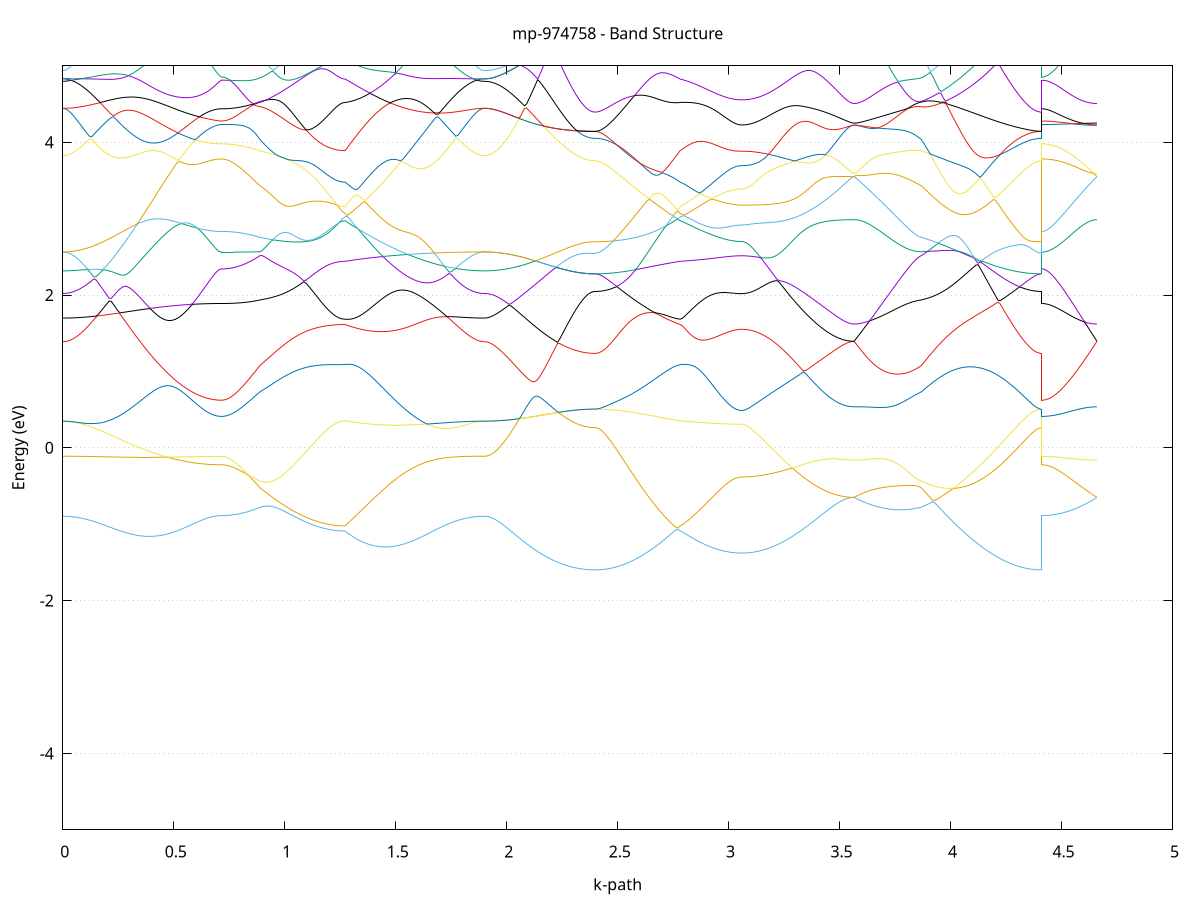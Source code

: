 set title 'mp-974758 - Band Structure'
set xlabel 'k-path'
set ylabel 'Energy (eV)'
set grid y
set yrange [-5:5]
set terminal png size 800,600
set output 'mp-974758_bands_gnuplot.png'
plot '-' using 1:2 with lines notitle, '-' using 1:2 with lines notitle, '-' using 1:2 with lines notitle, '-' using 1:2 with lines notitle, '-' using 1:2 with lines notitle, '-' using 1:2 with lines notitle, '-' using 1:2 with lines notitle, '-' using 1:2 with lines notitle, '-' using 1:2 with lines notitle, '-' using 1:2 with lines notitle, '-' using 1:2 with lines notitle, '-' using 1:2 with lines notitle, '-' using 1:2 with lines notitle, '-' using 1:2 with lines notitle, '-' using 1:2 with lines notitle, '-' using 1:2 with lines notitle, '-' using 1:2 with lines notitle, '-' using 1:2 with lines notitle, '-' using 1:2 with lines notitle, '-' using 1:2 with lines notitle, '-' using 1:2 with lines notitle, '-' using 1:2 with lines notitle, '-' using 1:2 with lines notitle, '-' using 1:2 with lines notitle, '-' using 1:2 with lines notitle, '-' using 1:2 with lines notitle, '-' using 1:2 with lines notitle, '-' using 1:2 with lines notitle, '-' using 1:2 with lines notitle, '-' using 1:2 with lines notitle, '-' using 1:2 with lines notitle, '-' using 1:2 with lines notitle, '-' using 1:2 with lines notitle, '-' using 1:2 with lines notitle, '-' using 1:2 with lines notitle, '-' using 1:2 with lines notitle, '-' using 1:2 with lines notitle, '-' using 1:2 with lines notitle, '-' using 1:2 with lines notitle, '-' using 1:2 with lines notitle, '-' using 1:2 with lines notitle, '-' using 1:2 with lines notitle, '-' using 1:2 with lines notitle, '-' using 1:2 with lines notitle, '-' using 1:2 with lines notitle, '-' using 1:2 with lines notitle, '-' using 1:2 with lines notitle, '-' using 1:2 with lines notitle
0.000000 -28.706314
0.009935 -28.706314
0.019870 -28.706314
0.029804 -28.706314
0.039739 -28.706314
0.049674 -28.706214
0.059609 -28.706214
0.069544 -28.706214
0.079478 -28.706214
0.089413 -28.706214
0.099348 -28.706214
0.109283 -28.706114
0.119217 -28.706114
0.129152 -28.706114
0.139087 -28.706114
0.149022 -28.706014
0.158957 -28.706014
0.168891 -28.706014
0.178826 -28.705914
0.188761 -28.705914
0.198696 -28.705914
0.208631 -28.705814
0.218565 -28.705814
0.228500 -28.705714
0.238435 -28.705714
0.248370 -28.705614
0.258305 -28.705614
0.268239 -28.705614
0.278174 -28.705514
0.288109 -28.705514
0.298044 -28.705414
0.307978 -28.705414
0.317913 -28.705314
0.327848 -28.705314
0.337783 -28.705214
0.347718 -28.705214
0.357652 -28.705114
0.367587 -28.705114
0.377522 -28.705014
0.387457 -28.705014
0.397392 -28.705014
0.407326 -28.704914
0.417261 -28.704914
0.427196 -28.704814
0.437131 -28.704814
0.447066 -28.704714
0.457000 -28.704714
0.466935 -28.704714
0.476870 -28.704614
0.486805 -28.704614
0.496739 -28.704514
0.506674 -28.704514
0.516609 -28.704514
0.526544 -28.704414
0.536479 -28.704414
0.546413 -28.704414
0.556348 -28.704414
0.566283 -28.704314
0.576218 -28.704314
0.586153 -28.704314
0.596087 -28.704314
0.606022 -28.704214
0.615957 -28.704214
0.625892 -28.704214
0.635827 -28.704214
0.645761 -28.704214
0.655696 -28.704214
0.665631 -28.704114
0.675566 -28.704114
0.685500 -28.704114
0.695435 -28.704114
0.705370 -28.704114
0.715305 -28.704114
0.715305 -28.704114
0.724944 -28.704114
0.734583 -28.704114
0.744222 -28.704114
0.753861 -28.704114
0.763499 -28.704114
0.773138 -28.704114
0.782777 -28.704114
0.792416 -28.704114
0.802055 -28.704114
0.811694 -28.704114
0.821333 -28.704114
0.830972 -28.704114
0.840611 -28.704114
0.850250 -28.704114
0.859889 -28.704114
0.869528 -28.704114
0.879167 -28.704114
0.888806 -28.704114
0.888806 -28.704114
0.898629 -28.704114
0.908452 -28.704114
0.918276 -28.704114
0.928099 -28.704114
0.937923 -28.704214
0.947746 -28.704214
0.957569 -28.704214
0.967393 -28.704214
0.977216 -28.704214
0.987040 -28.704214
0.996863 -28.704214
1.006687 -28.704214
1.016510 -28.704214
1.026333 -28.704214
1.036157 -28.704214
1.045980 -28.704214
1.055804 -28.704214
1.065627 -28.704214
1.075451 -28.704314
1.085274 -28.704314
1.095097 -28.704314
1.104921 -28.704314
1.114744 -28.704314
1.124568 -28.704314
1.134391 -28.704314
1.144214 -28.704314
1.154038 -28.704314
1.163861 -28.704314
1.173685 -28.704314
1.183508 -28.704314
1.193332 -28.704314
1.203155 -28.704314
1.212978 -28.704314
1.222802 -28.704314
1.232625 -28.704314
1.242449 -28.704414
1.252272 -28.704414
1.262096 -28.704414
1.271919 -28.704414
1.271919 -28.704414
1.281895 -28.704414
1.291871 -28.704414
1.301847 -28.704414
1.311822 -28.704414
1.321798 -28.704414
1.331774 -28.704514
1.341750 -28.704514
1.351726 -28.704514
1.361702 -28.704514
1.371678 -28.704614
1.381654 -28.704614
1.391630 -28.704614
1.401605 -28.704714
1.411581 -28.704714
1.421557 -28.704714
1.431533 -28.704714
1.441509 -28.704814
1.451485 -28.704814
1.461461 -28.704914
1.471437 -28.704914
1.481412 -28.704914
1.491388 -28.705014
1.501364 -28.705014
1.511340 -28.705114
1.521316 -28.705114
1.531292 -28.705114
1.541268 -28.705214
1.551244 -28.705214
1.561219 -28.705314
1.571195 -28.705314
1.581171 -28.705414
1.591147 -28.705414
1.601123 -28.705414
1.611099 -28.705514
1.621075 -28.705514
1.631051 -28.705614
1.641026 -28.705614
1.651002 -28.705714
1.660978 -28.705714
1.670954 -28.705714
1.680930 -28.705814
1.690906 -28.705814
1.700882 -28.705914
1.710858 -28.705914
1.720834 -28.705914
1.730809 -28.706014
1.740785 -28.706014
1.750761 -28.706014
1.760737 -28.706114
1.770713 -28.706114
1.780689 -28.706114
1.790665 -28.706114
1.800641 -28.706214
1.810616 -28.706214
1.820592 -28.706214
1.830568 -28.706214
1.840544 -28.706214
1.850520 -28.706214
1.860496 -28.706314
1.870472 -28.706314
1.880448 -28.706314
1.890424 -28.706314
1.900399 -28.706314
1.900399 -28.706314
1.910364 -28.706314
1.920328 -28.706314
1.930292 -28.706314
1.940256 -28.706214
1.950220 -28.706214
1.960184 -28.706214
1.970149 -28.706214
1.980113 -28.706114
1.990077 -28.706114
2.000041 -28.706114
2.010005 -28.706014
2.019969 -28.706014
2.029934 -28.706014
2.039898 -28.705914
2.049862 -28.705914
2.059826 -28.705814
2.069790 -28.705814
2.079754 -28.705714
2.089719 -28.705614
2.099683 -28.705614
2.109647 -28.705514
2.119611 -28.705514
2.129575 -28.705414
2.139539 -28.705314
2.149504 -28.705314
2.159468 -28.705214
2.169432 -28.705114
2.179396 -28.705114
2.189360 -28.705014
2.199325 -28.704914
2.209289 -28.704914
2.219253 -28.704814
2.229217 -28.704814
2.239181 -28.704714
2.249145 -28.704714
2.259110 -28.704614
2.269074 -28.704614
2.279038 -28.704514
2.289002 -28.704514
2.298966 -28.704414
2.308930 -28.704414
2.318895 -28.704414
2.328859 -28.704314
2.338823 -28.704314
2.348787 -28.704314
2.358751 -28.704314
2.368715 -28.704214
2.378680 -28.704214
2.388644 -28.704214
2.398608 -28.704214
2.398608 -28.704214
2.408431 -28.704214
2.418255 -28.704214
2.428078 -28.704214
2.437902 -28.704214
2.447725 -28.704214
2.457548 -28.704214
2.467372 -28.704214
2.477195 -28.704214
2.487019 -28.704214
2.496842 -28.704214
2.506666 -28.704214
2.516489 -28.704214
2.526312 -28.704214
2.536136 -28.704214
2.545959 -28.704214
2.555783 -28.704214
2.565606 -28.704214
2.575430 -28.704214
2.585253 -28.704214
2.595076 -28.704214
2.604900 -28.704214
2.614723 -28.704214
2.624547 -28.704214
2.634370 -28.704214
2.644193 -28.704214
2.654017 -28.704214
2.663840 -28.704214
2.673664 -28.704214
2.683487 -28.704314
2.693311 -28.704314
2.703134 -28.704314
2.712957 -28.704314
2.722781 -28.704314
2.732604 -28.704314
2.742428 -28.704314
2.752251 -28.704314
2.762075 -28.704314
2.771898 -28.704314
2.781721 -28.704414
2.781721 -28.704414
2.791638 -28.704414
2.801555 -28.704414
2.811472 -28.704414
2.821389 -28.704414
2.831306 -28.704414
2.841223 -28.704414
2.851140 -28.704414
2.861057 -28.704414
2.870974 -28.704514
2.880892 -28.704514
2.890809 -28.704514
2.900726 -28.704514
2.910643 -28.704514
2.920560 -28.704514
2.930477 -28.704514
2.940394 -28.704514
2.950311 -28.704614
2.960228 -28.704614
2.970145 -28.704614
2.980062 -28.704614
2.989979 -28.704614
2.999896 -28.704614
3.009813 -28.704614
3.019730 -28.704614
3.029647 -28.704614
3.039564 -28.704614
3.049481 -28.704614
3.059398 -28.704614
3.059398 -28.704614
3.069315 -28.704614
3.079233 -28.704614
3.089151 -28.704614
3.099068 -28.704614
3.108986 -28.704614
3.118903 -28.704614
3.128821 -28.704614
3.138738 -28.704614
3.148656 -28.704614
3.158574 -28.704614
3.168491 -28.704614
3.178409 -28.704614
3.188326 -28.704614
3.198244 -28.704514
3.208162 -28.704514
3.218079 -28.704514
3.227997 -28.704514
3.237914 -28.704514
3.247832 -28.704514
3.257750 -28.704514
3.267667 -28.704414
3.277585 -28.704414
3.287502 -28.704414
3.297420 -28.704414
3.307337 -28.704414
3.317255 -28.704414
3.327173 -28.704414
3.337090 -28.704314
3.347008 -28.704314
3.356925 -28.704314
3.366843 -28.704314
3.376761 -28.704314
3.386678 -28.704314
3.396596 -28.704314
3.406513 -28.704214
3.416431 -28.704214
3.426348 -28.704214
3.436266 -28.704214
3.446184 -28.704214
3.456101 -28.704214
3.466019 -28.704214
3.475936 -28.704214
3.485854 -28.704214
3.495772 -28.704114
3.505689 -28.704114
3.515607 -28.704114
3.525524 -28.704114
3.535442 -28.704114
3.545360 -28.704114
3.555277 -28.704114
3.565195 -28.704114
3.565195 -28.704114
3.574987 -28.704114
3.584780 -28.704114
3.594573 -28.704114
3.604365 -28.704114
3.614158 -28.704114
3.623950 -28.704114
3.633743 -28.704114
3.643536 -28.704114
3.653328 -28.704114
3.663121 -28.704114
3.672913 -28.704114
3.682706 -28.704114
3.692499 -28.704114
3.702291 -28.704114
3.712084 -28.704114
3.721877 -28.704114
3.731669 -28.704114
3.741462 -28.704114
3.751254 -28.704114
3.761047 -28.704114
3.770840 -28.704114
3.780632 -28.704114
3.790425 -28.704114
3.800218 -28.704114
3.810010 -28.704114
3.819803 -28.704114
3.829595 -28.704114
3.839388 -28.704114
3.849181 -28.704114
3.858973 -28.704114
3.868766 -28.704114
3.868766 -28.704114
3.878617 -28.704114
3.888468 -28.704114
3.898319 -28.704114
3.908170 -28.704114
3.918021 -28.704114
3.927872 -28.704114
3.937723 -28.704114
3.947574 -28.704214
3.957425 -28.704214
3.967276 -28.704214
3.977127 -28.704214
3.986978 -28.704214
3.996829 -28.704214
4.006680 -28.704214
4.016531 -28.704214
4.026382 -28.704214
4.036233 -28.704214
4.046084 -28.704214
4.055935 -28.704214
4.065786 -28.704214
4.075636 -28.704214
4.085487 -28.704214
4.095338 -28.704214
4.105189 -28.704214
4.115040 -28.704214
4.124891 -28.704214
4.134742 -28.704214
4.144593 -28.704214
4.154444 -28.704214
4.164295 -28.704214
4.174146 -28.704214
4.183997 -28.704214
4.193848 -28.704214
4.203699 -28.704214
4.213550 -28.704214
4.223401 -28.704214
4.233252 -28.704214
4.243103 -28.704214
4.252954 -28.704214
4.262805 -28.704214
4.272656 -28.704214
4.282507 -28.704214
4.292358 -28.704214
4.302209 -28.704214
4.312060 -28.704214
4.321911 -28.704214
4.331762 -28.704214
4.341613 -28.704214
4.351464 -28.704214
4.361315 -28.704214
4.371166 -28.704214
4.381017 -28.704214
4.390868 -28.704214
4.400719 -28.704214
4.410570 -28.704214
4.410570 -28.704114
4.420534 -28.704114
4.430498 -28.704114
4.440462 -28.704114
4.450427 -28.704114
4.460391 -28.704114
4.470355 -28.704114
4.480319 -28.704114
4.490283 -28.704114
4.500248 -28.704114
4.510212 -28.704114
4.520176 -28.704114
4.530140 -28.704114
4.540104 -28.704114
4.550068 -28.704114
4.560033 -28.704114
4.569997 -28.704114
4.579961 -28.704114
4.589925 -28.704114
4.599889 -28.704114
4.609853 -28.704114
4.619818 -28.704114
4.629782 -28.704114
4.639746 -28.704114
4.649710 -28.704114
4.659674 -28.704114
e
0.000000 -28.644614
0.009935 -28.644614
0.019870 -28.644614
0.029804 -28.644614
0.039739 -28.644614
0.049674 -28.644614
0.059609 -28.644514
0.069544 -28.644514
0.079478 -28.644414
0.089413 -28.644414
0.099348 -28.644314
0.109283 -28.644314
0.119217 -28.644214
0.129152 -28.644114
0.139087 -28.644114
0.149022 -28.644014
0.158957 -28.643914
0.168891 -28.643814
0.178826 -28.643714
0.188761 -28.643614
0.198696 -28.643514
0.208631 -28.643414
0.218565 -28.643314
0.228500 -28.643114
0.238435 -28.643014
0.248370 -28.642914
0.258305 -28.642814
0.268239 -28.642614
0.278174 -28.642514
0.288109 -28.642414
0.298044 -28.642214
0.307978 -28.642114
0.317913 -28.641914
0.327848 -28.641814
0.337783 -28.641614
0.347718 -28.641514
0.357652 -28.641314
0.367587 -28.641214
0.377522 -28.641114
0.387457 -28.640914
0.397392 -28.640814
0.407326 -28.640614
0.417261 -28.640514
0.427196 -28.640314
0.437131 -28.640214
0.447066 -28.640114
0.457000 -28.639914
0.466935 -28.639814
0.476870 -28.639714
0.486805 -28.639514
0.496739 -28.639414
0.506674 -28.639314
0.516609 -28.639214
0.526544 -28.639114
0.536479 -28.638914
0.546413 -28.638814
0.556348 -28.638714
0.566283 -28.638714
0.576218 -28.638614
0.586153 -28.638514
0.596087 -28.638414
0.606022 -28.638314
0.615957 -28.638314
0.625892 -28.638214
0.635827 -28.638114
0.645761 -28.638114
0.655696 -28.638114
0.665631 -28.638014
0.675566 -28.638014
0.685500 -28.638014
0.695435 -28.638014
0.705370 -28.637914
0.715305 -28.637914
0.715305 -28.637914
0.724944 -28.637914
0.734583 -28.637914
0.744222 -28.637914
0.753861 -28.638014
0.763499 -28.638014
0.773138 -28.638014
0.782777 -28.638114
0.792416 -28.638114
0.802055 -28.638214
0.811694 -28.638314
0.821333 -28.638414
0.830972 -28.638514
0.840611 -28.638514
0.850250 -28.638614
0.859889 -28.638814
0.869528 -28.638914
0.879167 -28.639014
0.888806 -28.639114
0.888806 -28.639114
0.898629 -28.639214
0.908452 -28.639314
0.918276 -28.639414
0.928099 -28.639514
0.937923 -28.639614
0.947746 -28.639614
0.957569 -28.639714
0.967393 -28.639814
0.977216 -28.639914
0.987040 -28.640014
0.996863 -28.640014
1.006687 -28.640114
1.016510 -28.640214
1.026333 -28.640314
1.036157 -28.640314
1.045980 -28.640414
1.055804 -28.640514
1.065627 -28.640514
1.075451 -28.640614
1.085274 -28.640614
1.095097 -28.640714
1.104921 -28.640814
1.114744 -28.640814
1.124568 -28.640814
1.134391 -28.640914
1.144214 -28.640914
1.154038 -28.641014
1.163861 -28.641014
1.173685 -28.641014
1.183508 -28.641114
1.193332 -28.641114
1.203155 -28.641114
1.212978 -28.641114
1.222802 -28.641214
1.232625 -28.641214
1.242449 -28.641214
1.252272 -28.641214
1.262096 -28.641214
1.271919 -28.641214
1.271919 -28.641214
1.281895 -28.640914
1.291871 -28.640714
1.301847 -28.640414
1.311822 -28.640214
1.321798 -28.639914
1.331774 -28.639614
1.341750 -28.639414
1.351726 -28.639114
1.361702 -28.638814
1.371678 -28.638614
1.381654 -28.638314
1.391630 -28.638014
1.401605 -28.637814
1.411581 -28.637914
1.421557 -28.638214
1.431533 -28.638414
1.441509 -28.638614
1.451485 -28.638914
1.461461 -28.639114
1.471437 -28.639314
1.481412 -28.639514
1.491388 -28.639814
1.501364 -28.640014
1.511340 -28.640214
1.521316 -28.640414
1.531292 -28.640614
1.541268 -28.640814
1.551244 -28.641014
1.561219 -28.641214
1.571195 -28.641414
1.581171 -28.641614
1.591147 -28.641814
1.601123 -28.641914
1.611099 -28.642114
1.621075 -28.642314
1.631051 -28.642414
1.641026 -28.642614
1.651002 -28.642714
1.660978 -28.642914
1.670954 -28.643014
1.680930 -28.643214
1.690906 -28.643314
1.700882 -28.643414
1.710858 -28.643514
1.720834 -28.643614
1.730809 -28.643814
1.740785 -28.643914
1.750761 -28.643914
1.760737 -28.644014
1.770713 -28.644114
1.780689 -28.644214
1.790665 -28.644314
1.800641 -28.644314
1.810616 -28.644414
1.820592 -28.644414
1.830568 -28.644514
1.840544 -28.644514
1.850520 -28.644614
1.860496 -28.644614
1.870472 -28.644614
1.880448 -28.644614
1.890424 -28.644614
1.900399 -28.644614
1.900399 -28.644614
1.910364 -28.644614
1.920328 -28.644614
1.930292 -28.644714
1.940256 -28.644714
1.950220 -28.644714
1.960184 -28.644714
1.970149 -28.644714
1.980113 -28.644814
1.990077 -28.644814
2.000041 -28.644814
2.010005 -28.644914
2.019969 -28.644914
2.029934 -28.645014
2.039898 -28.645014
2.049862 -28.645114
2.059826 -28.645114
2.069790 -28.645214
2.079754 -28.645214
2.089719 -28.645314
2.099683 -28.645314
2.109647 -28.645414
2.119611 -28.645514
2.129575 -28.645514
2.139539 -28.645614
2.149504 -28.645614
2.159468 -28.645714
2.169432 -28.645814
2.179396 -28.645814
2.189360 -28.645914
2.199325 -28.646014
2.209289 -28.646014
2.219253 -28.646114
2.229217 -28.646114
2.239181 -28.646214
2.249145 -28.646214
2.259110 -28.646314
2.269074 -28.646314
2.279038 -28.646414
2.289002 -28.646414
2.298966 -28.646514
2.308930 -28.646514
2.318895 -28.646514
2.328859 -28.646614
2.338823 -28.646614
2.348787 -28.646614
2.358751 -28.646614
2.368715 -28.646714
2.378680 -28.646714
2.388644 -28.646714
2.398608 -28.646714
2.398608 -28.646714
2.408431 -28.646714
2.418255 -28.646714
2.428078 -28.646614
2.437902 -28.646614
2.447725 -28.646614
2.457548 -28.646514
2.467372 -28.646514
2.477195 -28.646414
2.487019 -28.646314
2.496842 -28.646314
2.506666 -28.646214
2.516489 -28.646114
2.526312 -28.646014
2.536136 -28.645914
2.545959 -28.645814
2.555783 -28.645714
2.565606 -28.645514
2.575430 -28.645414
2.585253 -28.645214
2.595076 -28.645114
2.604900 -28.644914
2.614723 -28.644814
2.624547 -28.644614
2.634370 -28.644414
2.644193 -28.644314
2.654017 -28.644114
2.663840 -28.643914
2.673664 -28.643714
2.683487 -28.643514
2.693311 -28.643314
2.703134 -28.643014
2.712957 -28.642814
2.722781 -28.642614
2.732604 -28.642414
2.742428 -28.642214
2.752251 -28.641914
2.762075 -28.641714
2.771898 -28.641414
2.781721 -28.641214
2.781721 -28.641214
2.791638 -28.641114
2.801555 -28.641014
2.811472 -28.640914
2.821389 -28.640714
2.831306 -28.640614
2.841223 -28.640514
2.851140 -28.640414
2.861057 -28.640314
2.870974 -28.640114
2.880892 -28.640014
2.890809 -28.639914
2.900726 -28.639814
2.910643 -28.639614
2.920560 -28.639514
2.930477 -28.639414
2.940394 -28.639314
2.950311 -28.639114
2.960228 -28.639014
2.970145 -28.638914
2.980062 -28.638814
2.989979 -28.638614
2.999896 -28.638514
3.009813 -28.638414
3.019730 -28.638314
3.029647 -28.638214
3.039564 -28.638114
3.049481 -28.638014
3.059398 -28.638014
3.059398 -28.638014
3.069315 -28.638014
3.079233 -28.638014
3.089151 -28.638014
3.099068 -28.638014
3.108986 -28.638014
3.118903 -28.638014
3.128821 -28.638014
3.138738 -28.638014
3.148656 -28.638014
3.158574 -28.638014
3.168491 -28.638014
3.178409 -28.638014
3.188326 -28.638014
3.198244 -28.638014
3.208162 -28.638014
3.218079 -28.638014
3.227997 -28.638014
3.237914 -28.638014
3.247832 -28.638014
3.257750 -28.638014
3.267667 -28.638014
3.277585 -28.638014
3.287502 -28.638014
3.297420 -28.638014
3.307337 -28.637914
3.317255 -28.637914
3.327173 -28.637914
3.337090 -28.637914
3.347008 -28.637914
3.356925 -28.637914
3.366843 -28.637914
3.376761 -28.637914
3.386678 -28.637914
3.396596 -28.637914
3.406513 -28.637914
3.416431 -28.637914
3.426348 -28.637914
3.436266 -28.637914
3.446184 -28.637914
3.456101 -28.637914
3.466019 -28.637914
3.475936 -28.637914
3.485854 -28.637914
3.495772 -28.637914
3.505689 -28.637914
3.515607 -28.637914
3.525524 -28.637914
3.535442 -28.637914
3.545360 -28.637914
3.555277 -28.637914
3.565195 -28.637914
3.565195 -28.637914
3.574987 -28.637914
3.584780 -28.637914
3.594573 -28.637914
3.604365 -28.637914
3.614158 -28.637914
3.623950 -28.638014
3.633743 -28.638014
3.643536 -28.638014
3.653328 -28.638014
3.663121 -28.638014
3.672913 -28.638114
3.682706 -28.638114
3.692499 -28.638114
3.702291 -28.638214
3.712084 -28.638214
3.721877 -28.638214
3.731669 -28.638314
3.741462 -28.638314
3.751254 -28.638414
3.761047 -28.638414
3.770840 -28.638514
3.780632 -28.638514
3.790425 -28.638614
3.800218 -28.638614
3.810010 -28.638714
3.819803 -28.638814
3.829595 -28.638814
3.839388 -28.638914
3.849181 -28.639014
3.858973 -28.639014
3.868766 -28.639114
3.868766 -28.639114
3.878617 -28.639214
3.888468 -28.639414
3.898319 -28.639514
3.908170 -28.639714
3.918021 -28.639814
3.927872 -28.640014
3.937723 -28.640214
3.947574 -28.640314
3.957425 -28.640514
3.967276 -28.640714
3.977127 -28.640914
3.986978 -28.641014
3.996829 -28.641214
4.006680 -28.641414
4.016531 -28.641614
4.026382 -28.641814
4.036233 -28.642014
4.046084 -28.642214
4.055935 -28.642314
4.065786 -28.642514
4.075636 -28.642714
4.085487 -28.642914
4.095338 -28.643114
4.105189 -28.643314
4.115040 -28.643514
4.124891 -28.643714
4.134742 -28.643814
4.144593 -28.644014
4.154444 -28.644214
4.164295 -28.644414
4.174146 -28.644514
4.183997 -28.644714
4.193848 -28.644814
4.203699 -28.645014
4.213550 -28.645114
4.223401 -28.645314
4.233252 -28.645414
4.243103 -28.645514
4.252954 -28.645714
4.262805 -28.645814
4.272656 -28.645914
4.282507 -28.646014
4.292358 -28.646114
4.302209 -28.646214
4.312060 -28.646314
4.321911 -28.646314
4.331762 -28.646414
4.341613 -28.646514
4.351464 -28.646514
4.361315 -28.646614
4.371166 -28.646614
4.381017 -28.646614
4.390868 -28.646714
4.400719 -28.646714
4.410570 -28.646714
4.410570 -28.637914
4.420534 -28.637914
4.430498 -28.637914
4.440462 -28.637914
4.450427 -28.637914
4.460391 -28.637914
4.470355 -28.637914
4.480319 -28.637914
4.490283 -28.637914
4.500248 -28.637914
4.510212 -28.637914
4.520176 -28.637914
4.530140 -28.637914
4.540104 -28.637914
4.550068 -28.637914
4.560033 -28.637914
4.569997 -28.637914
4.579961 -28.637914
4.589925 -28.637914
4.599889 -28.637914
4.609853 -28.637914
4.619818 -28.637914
4.629782 -28.637914
4.639746 -28.637914
4.649710 -28.637914
4.659674 -28.637914
e
0.000000 -28.629314
0.009935 -28.629314
0.019870 -28.629314
0.029804 -28.629414
0.039739 -28.629414
0.049674 -28.629414
0.059609 -28.629514
0.069544 -28.629514
0.079478 -28.629614
0.089413 -28.629614
0.099348 -28.629714
0.109283 -28.629814
0.119217 -28.629914
0.129152 -28.630014
0.139087 -28.630114
0.149022 -28.630214
0.158957 -28.630314
0.168891 -28.630414
0.178826 -28.630614
0.188761 -28.630714
0.198696 -28.630914
0.208631 -28.631014
0.218565 -28.631214
0.228500 -28.631314
0.238435 -28.631514
0.248370 -28.631614
0.258305 -28.631814
0.268239 -28.632014
0.278174 -28.632114
0.288109 -28.632314
0.298044 -28.632514
0.307978 -28.632714
0.317913 -28.632914
0.327848 -28.633114
0.337783 -28.633214
0.347718 -28.633414
0.357652 -28.633614
0.367587 -28.633814
0.377522 -28.634014
0.387457 -28.634214
0.397392 -28.634414
0.407326 -28.634514
0.417261 -28.634714
0.427196 -28.634914
0.437131 -28.635114
0.447066 -28.635314
0.457000 -28.635414
0.466935 -28.635614
0.476870 -28.635814
0.486805 -28.635914
0.496739 -28.636114
0.506674 -28.636214
0.516609 -28.636414
0.526544 -28.636514
0.536479 -28.636614
0.546413 -28.636814
0.556348 -28.636914
0.566283 -28.637014
0.576218 -28.637114
0.586153 -28.637214
0.596087 -28.637314
0.606022 -28.637414
0.615957 -28.637514
0.625892 -28.637614
0.635827 -28.637614
0.645761 -28.637714
0.655696 -28.637814
0.665631 -28.637814
0.675566 -28.637814
0.685500 -28.637914
0.695435 -28.637914
0.705370 -28.637914
0.715305 -28.637914
0.715305 -28.637914
0.724944 -28.637914
0.734583 -28.637914
0.744222 -28.637914
0.753861 -28.637914
0.763499 -28.637814
0.773138 -28.637814
0.782777 -28.637814
0.792416 -28.637714
0.802055 -28.637614
0.811694 -28.637614
0.821333 -28.637514
0.830972 -28.637414
0.840611 -28.637314
0.850250 -28.637214
0.859889 -28.637114
0.869528 -28.637014
0.879167 -28.636914
0.888806 -28.636814
0.888806 -28.636814
0.898629 -28.636714
0.908452 -28.636614
0.918276 -28.636514
0.928099 -28.636414
0.937923 -28.636314
0.947746 -28.636214
0.957569 -28.636114
0.967393 -28.636114
0.977216 -28.636014
0.987040 -28.635914
0.996863 -28.635814
1.006687 -28.635714
1.016510 -28.635714
1.026333 -28.635614
1.036157 -28.635514
1.045980 -28.635414
1.055804 -28.635414
1.065627 -28.635314
1.075451 -28.635214
1.085274 -28.635214
1.095097 -28.635114
1.104921 -28.635114
1.114744 -28.635014
1.124568 -28.635014
1.134391 -28.634914
1.144214 -28.634914
1.154038 -28.634814
1.163861 -28.634814
1.173685 -28.634814
1.183508 -28.634714
1.193332 -28.634714
1.203155 -28.634714
1.212978 -28.634714
1.222802 -28.634614
1.232625 -28.634614
1.242449 -28.634614
1.252272 -28.634614
1.262096 -28.634614
1.271919 -28.634614
1.271919 -28.634614
1.281895 -28.634814
1.291871 -28.635114
1.301847 -28.635314
1.311822 -28.635514
1.321798 -28.635814
1.331774 -28.636014
1.341750 -28.636314
1.351726 -28.636514
1.361702 -28.636714
1.371678 -28.637014
1.381654 -28.637214
1.391630 -28.637514
1.401605 -28.637714
1.411581 -28.637514
1.421557 -28.637214
1.431533 -28.637014
1.441509 -28.636714
1.451485 -28.636414
1.461461 -28.636214
1.471437 -28.635914
1.481412 -28.635614
1.491388 -28.635414
1.501364 -28.635114
1.511340 -28.634914
1.521316 -28.634614
1.531292 -28.634414
1.541268 -28.634114
1.551244 -28.633914
1.561219 -28.633714
1.571195 -28.633414
1.581171 -28.633214
1.591147 -28.633014
1.601123 -28.632814
1.611099 -28.632614
1.621075 -28.632414
1.631051 -28.632214
1.641026 -28.632014
1.651002 -28.631814
1.660978 -28.631614
1.670954 -28.631414
1.680930 -28.631214
1.690906 -28.631114
1.700882 -28.630914
1.710858 -28.630814
1.720834 -28.630614
1.730809 -28.630514
1.740785 -28.630414
1.750761 -28.630214
1.760737 -28.630114
1.770713 -28.630014
1.780689 -28.629914
1.790665 -28.629814
1.800641 -28.629714
1.810616 -28.629714
1.820592 -28.629614
1.830568 -28.629514
1.840544 -28.629514
1.850520 -28.629414
1.860496 -28.629414
1.870472 -28.629414
1.880448 -28.629314
1.890424 -28.629314
1.900399 -28.629314
1.900399 -28.629314
1.910364 -28.629314
1.920328 -28.629314
1.930292 -28.629314
1.940256 -28.629314
1.950220 -28.629314
1.960184 -28.629314
1.970149 -28.629314
1.980113 -28.629314
1.990077 -28.629314
2.000041 -28.629314
2.010005 -28.629314
2.019969 -28.629314
2.029934 -28.629314
2.039898 -28.629314
2.049862 -28.629314
2.059826 -28.629314
2.069790 -28.629314
2.079754 -28.629314
2.089719 -28.629314
2.099683 -28.629314
2.109647 -28.629314
2.119611 -28.629314
2.129575 -28.629314
2.139539 -28.629314
2.149504 -28.629314
2.159468 -28.629314
2.169432 -28.629314
2.179396 -28.629314
2.189360 -28.629314
2.199325 -28.629314
2.209289 -28.629314
2.219253 -28.629314
2.229217 -28.629314
2.239181 -28.629314
2.249145 -28.629314
2.259110 -28.629314
2.269074 -28.629414
2.279038 -28.629414
2.289002 -28.629414
2.298966 -28.629414
2.308930 -28.629414
2.318895 -28.629414
2.328859 -28.629414
2.338823 -28.629414
2.348787 -28.629414
2.358751 -28.629414
2.368715 -28.629414
2.378680 -28.629414
2.388644 -28.629414
2.398608 -28.629414
2.398608 -28.629414
2.408431 -28.629414
2.418255 -28.629414
2.428078 -28.629414
2.437902 -28.629414
2.447725 -28.629514
2.457548 -28.629514
2.467372 -28.629614
2.477195 -28.629614
2.487019 -28.629714
2.496842 -28.629814
2.506666 -28.629814
2.516489 -28.629914
2.526312 -28.630014
2.536136 -28.630114
2.545959 -28.630214
2.555783 -28.630414
2.565606 -28.630514
2.575430 -28.630614
2.585253 -28.630814
2.595076 -28.630914
2.604900 -28.631014
2.614723 -28.631214
2.624547 -28.631414
2.634370 -28.631514
2.644193 -28.631714
2.654017 -28.631914
2.663840 -28.632114
2.673664 -28.632314
2.683487 -28.632514
2.693311 -28.632714
2.703134 -28.632914
2.712957 -28.633114
2.722781 -28.633314
2.732604 -28.633514
2.742428 -28.633714
2.752251 -28.633914
2.762075 -28.634114
2.771898 -28.634414
2.781721 -28.634614
2.781721 -28.634614
2.791638 -28.634714
2.801555 -28.634814
2.811472 -28.634914
2.821389 -28.635014
2.831306 -28.635114
2.841223 -28.635214
2.851140 -28.635314
2.861057 -28.635414
2.870974 -28.635514
2.880892 -28.635614
2.890809 -28.635814
2.900726 -28.635914
2.910643 -28.636014
2.920560 -28.636114
2.930477 -28.636214
2.940394 -28.636314
2.950311 -28.636414
2.960228 -28.636514
2.970145 -28.636614
2.980062 -28.636814
2.989979 -28.636914
2.999896 -28.637014
3.009813 -28.637114
3.019730 -28.637214
3.029647 -28.637314
3.039564 -28.637414
3.049481 -28.637514
3.059398 -28.637514
3.059398 -28.637514
3.069315 -28.637514
3.079233 -28.637514
3.089151 -28.637514
3.099068 -28.637514
3.108986 -28.637514
3.118903 -28.637514
3.128821 -28.637514
3.138738 -28.637514
3.148656 -28.637514
3.158574 -28.637514
3.168491 -28.637614
3.178409 -28.637614
3.188326 -28.637614
3.198244 -28.637614
3.208162 -28.637614
3.218079 -28.637614
3.227997 -28.637614
3.237914 -28.637614
3.247832 -28.637614
3.257750 -28.637614
3.267667 -28.637714
3.277585 -28.637714
3.287502 -28.637714
3.297420 -28.637714
3.307337 -28.637714
3.317255 -28.637714
3.327173 -28.637714
3.337090 -28.637714
3.347008 -28.637814
3.356925 -28.637814
3.366843 -28.637814
3.376761 -28.637814
3.386678 -28.637814
3.396596 -28.637814
3.406513 -28.637814
3.416431 -28.637814
3.426348 -28.637814
3.436266 -28.637914
3.446184 -28.637914
3.456101 -28.637914
3.466019 -28.637914
3.475936 -28.637914
3.485854 -28.637914
3.495772 -28.637914
3.505689 -28.637914
3.515607 -28.637914
3.525524 -28.637914
3.535442 -28.637914
3.545360 -28.637914
3.555277 -28.637914
3.565195 -28.637914
3.565195 -28.637914
3.574987 -28.637914
3.584780 -28.637914
3.594573 -28.637914
3.604365 -28.637914
3.614158 -28.637914
3.623950 -28.637914
3.633743 -28.637914
3.643536 -28.637814
3.653328 -28.637814
3.663121 -28.637814
3.672913 -28.637814
3.682706 -28.637714
3.692499 -28.637714
3.702291 -28.637714
3.712084 -28.637614
3.721877 -28.637614
3.731669 -28.637614
3.741462 -28.637514
3.751254 -28.637514
3.761047 -28.637414
3.770840 -28.637414
3.780632 -28.637314
3.790425 -28.637314
3.800218 -28.637214
3.810010 -28.637214
3.819803 -28.637114
3.829595 -28.637014
3.839388 -28.637014
3.849181 -28.636914
3.858973 -28.636814
3.868766 -28.636814
3.868766 -28.636814
3.878617 -28.636614
3.888468 -28.636514
3.898319 -28.636314
3.908170 -28.636214
3.918021 -28.636014
3.927872 -28.635914
3.937723 -28.635714
3.947574 -28.635614
3.957425 -28.635414
3.967276 -28.635214
3.977127 -28.635114
3.986978 -28.634914
3.996829 -28.634714
4.006680 -28.634514
4.016531 -28.634314
4.026382 -28.634214
4.036233 -28.634014
4.046084 -28.633814
4.055935 -28.633614
4.065786 -28.633414
4.075636 -28.633214
4.085487 -28.633014
4.095338 -28.632914
4.105189 -28.632714
4.115040 -28.632514
4.124891 -28.632314
4.134742 -28.632114
4.144593 -28.632014
4.154444 -28.631814
4.164295 -28.631614
4.174146 -28.631514
4.183997 -28.631314
4.193848 -28.631214
4.203699 -28.631014
4.213550 -28.630914
4.223401 -28.630714
4.233252 -28.630614
4.243103 -28.630514
4.252954 -28.630314
4.262805 -28.630214
4.272656 -28.630114
4.282507 -28.630014
4.292358 -28.629914
4.302209 -28.629814
4.312060 -28.629814
4.321911 -28.629714
4.331762 -28.629614
4.341613 -28.629614
4.351464 -28.629514
4.361315 -28.629514
4.371166 -28.629414
4.381017 -28.629414
4.390868 -28.629414
4.400719 -28.629414
4.410570 -28.629414
4.410570 -28.637914
4.420534 -28.637914
4.430498 -28.637914
4.440462 -28.637914
4.450427 -28.637914
4.460391 -28.637914
4.470355 -28.637914
4.480319 -28.637914
4.490283 -28.637914
4.500248 -28.637914
4.510212 -28.637914
4.520176 -28.637914
4.530140 -28.637914
4.540104 -28.637914
4.550068 -28.637914
4.560033 -28.637914
4.569997 -28.637914
4.579961 -28.637914
4.589925 -28.637914
4.599889 -28.637914
4.609853 -28.637914
4.619818 -28.637914
4.629782 -28.637914
4.639746 -28.637914
4.649710 -28.637914
4.659674 -28.637914
e
0.000000 -12.993614
0.009935 -12.993614
0.019870 -12.993614
0.029804 -12.993714
0.039739 -12.993814
0.049674 -12.993914
0.059609 -12.994114
0.069544 -12.994214
0.079478 -12.994514
0.089413 -12.994714
0.099348 -12.995014
0.109283 -12.995214
0.119217 -12.995614
0.129152 -12.995914
0.139087 -12.996314
0.149022 -12.996714
0.158957 -12.997114
0.168891 -12.997514
0.178826 -12.998014
0.188761 -12.998514
0.198696 -12.999014
0.208631 -12.999614
0.218565 -13.000114
0.228500 -13.000714
0.238435 -13.001314
0.248370 -13.001914
0.258305 -13.002514
0.268239 -13.003214
0.278174 -13.003914
0.288109 -13.004514
0.298044 -13.005214
0.307978 -13.005914
0.317913 -13.006614
0.327848 -13.007414
0.337783 -13.008114
0.347718 -13.008814
0.357652 -13.009514
0.367587 -13.010314
0.377522 -13.011014
0.387457 -13.011714
0.397392 -13.012514
0.407326 -13.013214
0.417261 -13.013914
0.427196 -13.014614
0.437131 -13.015314
0.447066 -13.016014
0.457000 -13.016714
0.466935 -13.017314
0.476870 -13.018014
0.486805 -13.018614
0.496739 -13.019314
0.506674 -13.019914
0.516609 -13.020414
0.526544 -13.021014
0.536479 -13.021514
0.546413 -13.022114
0.556348 -13.022514
0.566283 -13.023014
0.576218 -13.023514
0.586153 -13.023914
0.596087 -13.024314
0.606022 -13.024614
0.615957 -13.024914
0.625892 -13.025214
0.635827 -13.025514
0.645761 -13.025814
0.655696 -13.026014
0.665631 -13.026114
0.675566 -13.026314
0.685500 -13.026414
0.695435 -13.026514
0.705370 -13.026514
0.715305 -13.026514
0.715305 -13.026514
0.724944 -13.026514
0.734583 -13.026314
0.744222 -13.026014
0.753861 -13.025614
0.763499 -13.025014
0.773138 -13.024414
0.782777 -13.023614
0.792416 -13.022714
0.802055 -13.021714
0.811694 -13.020614
0.821333 -13.019414
0.830972 -13.018114
0.840611 -13.016714
0.850250 -13.015314
0.859889 -13.013714
0.869528 -13.012014
0.879167 -13.010314
0.888806 -13.008514
0.888806 -13.008514
0.898629 -13.007114
0.908452 -13.005714
0.918276 -13.004314
0.928099 -13.002914
0.937923 -13.001414
0.947746 -12.999914
0.957569 -12.998314
0.967393 -12.996814
0.977216 -12.995214
0.987040 -12.993614
0.996863 -12.992014
1.006687 -12.990414
1.016510 -12.988814
1.026333 -12.987314
1.036157 -12.985714
1.045980 -12.984214
1.055804 -12.982714
1.065627 -12.981214
1.075451 -12.979714
1.085274 -12.978314
1.095097 -12.977014
1.104921 -12.975714
1.114744 -12.974414
1.124568 -12.973214
1.134391 -12.972014
1.144214 -12.971014
1.154038 -12.969914
1.163861 -12.969014
1.173685 -12.968114
1.183508 -12.967314
1.193332 -12.966614
1.203155 -12.966014
1.212978 -12.965414
1.222802 -12.964914
1.232625 -12.964514
1.242449 -12.964214
1.252272 -12.964014
1.262096 -12.963914
1.271919 -12.963814
1.271919 -12.963814
1.281895 -12.965114
1.291871 -12.966414
1.301847 -12.967714
1.311822 -12.969014
1.321798 -12.970314
1.331774 -12.971514
1.341750 -12.972814
1.351726 -12.974014
1.361702 -12.975214
1.371678 -12.976414
1.381654 -12.977614
1.391630 -12.978814
1.401605 -12.979914
1.411581 -12.981014
1.421557 -12.982114
1.431533 -12.983214
1.441509 -12.984214
1.451485 -12.985214
1.461461 -12.986114
1.471437 -12.987014
1.481412 -12.987914
1.491388 -12.988714
1.501364 -12.989514
1.511340 -12.990314
1.521316 -12.991014
1.531292 -12.991614
1.541268 -12.992314
1.551244 -12.992814
1.561219 -12.993414
1.571195 -12.993914
1.581171 -12.994314
1.591147 -12.994714
1.601123 -12.995014
1.611099 -12.995414
1.621075 -12.995614
1.631051 -12.995814
1.641026 -12.996014
1.651002 -12.996214
1.660978 -12.996314
1.670954 -12.996314
1.680930 -12.996314
1.690906 -12.996314
1.700882 -12.996314
1.710858 -12.996214
1.720834 -12.996114
1.730809 -12.996014
1.740785 -12.995914
1.750761 -12.995714
1.760737 -12.995514
1.770713 -12.995314
1.780689 -12.995114
1.790665 -12.994914
1.800641 -12.994714
1.810616 -12.994614
1.820592 -12.994414
1.830568 -12.994214
1.840544 -12.994014
1.850520 -12.993914
1.860496 -12.993814
1.870472 -12.993714
1.880448 -12.993614
1.890424 -12.993614
1.900399 -12.993614
1.900399 -12.993614
1.910364 -12.993514
1.920328 -12.993414
1.930292 -12.993214
1.940256 -12.992914
1.950220 -12.992514
1.960184 -12.992014
1.970149 -12.991514
1.980113 -12.990814
1.990077 -12.990114
2.000041 -12.989314
2.010005 -12.988414
2.019969 -12.987514
2.029934 -12.986414
2.039898 -12.985314
2.049862 -12.984214
2.059826 -12.982914
2.069790 -12.981614
2.079754 -12.980214
2.089719 -12.978814
2.099683 -12.977214
2.109647 -12.975714
2.119611 -12.974114
2.129575 -12.972414
2.139539 -12.970714
2.149504 -12.968914
2.159468 -12.967114
2.169432 -12.965314
2.179396 -12.963514
2.189360 -12.961614
2.199325 -12.959714
2.209289 -12.957814
2.219253 -12.956014
2.229217 -12.954114
2.239181 -12.952214
2.249145 -12.950414
2.259110 -12.948614
2.269074 -12.946914
2.279038 -12.945214
2.289002 -12.943614
2.298966 -12.942014
2.308930 -12.940614
2.318895 -12.940214
2.328859 -12.940614
2.338823 -12.941014
2.348787 -12.941214
2.358751 -12.941514
2.368715 -12.941714
2.378680 -12.941814
2.388644 -12.941914
2.398608 -12.941914
2.398608 -12.941914
2.408431 -12.941914
2.418255 -12.941814
2.428078 -12.941614
2.437902 -12.941414
2.447725 -12.941114
2.457548 -12.940814
2.467372 -12.940314
2.477195 -12.939914
2.487019 -12.939314
2.496842 -12.938714
2.506666 -12.938114
2.516489 -12.937314
2.526312 -12.937614
2.536136 -12.938214
2.545959 -12.938814
2.555783 -12.939514
2.565606 -12.940214
2.575430 -12.941014
2.585253 -12.941814
2.595076 -12.942614
2.604900 -12.943514
2.614723 -12.944414
2.624547 -12.945414
2.634370 -12.946314
2.644193 -12.947314
2.654017 -12.948414
2.663840 -12.949414
2.673664 -12.950514
2.683487 -12.951714
2.693311 -12.952814
2.703134 -12.954014
2.712957 -12.955214
2.722781 -12.956414
2.732604 -12.957614
2.742428 -12.958814
2.752251 -12.960114
2.762075 -12.961314
2.771898 -12.962614
2.781721 -12.963814
2.781721 -12.963814
2.791638 -12.964414
2.801555 -12.965114
2.811472 -12.965814
2.821389 -12.966514
2.831306 -12.967314
2.841223 -12.968114
2.851140 -12.968914
2.861057 -12.969714
2.870974 -12.970514
2.880892 -12.971414
2.890809 -12.972214
2.900726 -12.973014
2.910643 -12.973814
2.920560 -12.974514
2.930477 -12.975214
2.940394 -12.975914
2.950311 -12.976614
2.960228 -12.977214
2.970145 -12.977814
2.980062 -12.978314
2.989979 -12.978714
2.999896 -12.979114
3.009813 -12.979514
3.019730 -12.979814
3.029647 -12.980014
3.039564 -12.980214
3.049481 -12.980314
3.059398 -12.980314
3.059398 -12.980314
3.069315 -12.980314
3.079233 -12.980514
3.089151 -12.980714
3.099068 -12.981014
3.108986 -12.981414
3.118903 -12.981914
3.128821 -12.982514
3.138738 -12.983214
3.148656 -12.983914
3.158574 -12.984814
3.168491 -12.985714
3.178409 -12.986714
3.188326 -12.987714
3.198244 -12.988814
3.208162 -12.990014
3.218079 -12.991314
3.227997 -12.992514
3.237914 -12.993914
3.247832 -12.995214
3.257750 -12.996614
3.267667 -12.998114
3.277585 -12.999514
3.287502 -13.001014
3.297420 -13.002414
3.307337 -13.003914
3.317255 -13.005414
3.327173 -13.006814
3.337090 -13.008314
3.347008 -13.009714
3.356925 -13.011114
3.366843 -13.012514
3.376761 -13.013814
3.386678 -13.015114
3.396596 -13.016314
3.406513 -13.017514
3.416431 -13.018714
3.426348 -13.019714
3.436266 -13.020814
3.446184 -13.021714
3.456101 -13.022614
3.466019 -13.023414
3.475936 -13.024214
3.485854 -13.024914
3.495772 -13.025514
3.505689 -13.026014
3.515607 -13.026514
3.525524 -13.026814
3.535442 -13.027114
3.545360 -13.027314
3.555277 -13.027414
3.565195 -13.027514
3.565195 -13.027514
3.574987 -13.027514
3.584780 -13.027414
3.594573 -13.027314
3.604365 -13.027214
3.614158 -13.027014
3.623950 -13.026814
3.633743 -13.026614
3.643536 -13.026314
3.653328 -13.026014
3.663121 -13.025614
3.672913 -13.025214
3.682706 -13.024714
3.692499 -13.024214
3.702291 -13.023714
3.712084 -13.023014
3.721877 -13.022414
3.731669 -13.021714
3.741462 -13.021014
3.751254 -13.020214
3.761047 -13.019414
3.770840 -13.018514
3.780632 -13.017614
3.790425 -13.016714
3.800218 -13.015714
3.810010 -13.014814
3.819803 -13.013714
3.829595 -13.012714
3.839388 -13.011714
3.849181 -13.010614
3.858973 -13.009614
3.868766 -13.008514
3.868766 -13.008514
3.878617 -13.006614
3.888468 -13.004614
3.898319 -13.002614
3.908170 -13.000514
3.918021 -12.998414
3.927872 -12.996214
3.937723 -12.994014
3.947574 -12.991814
3.957425 -12.989614
3.967276 -12.987414
3.977127 -12.985114
3.986978 -12.982914
3.996829 -12.980714
4.006680 -12.978514
4.016531 -12.976314
4.026382 -12.974214
4.036233 -12.972114
4.046084 -12.970014
4.055935 -12.968014
4.065786 -12.966014
4.075636 -12.964114
4.085487 -12.962214
4.095338 -12.960414
4.105189 -12.958614
4.115040 -12.956914
4.124891 -12.955314
4.134742 -12.953714
4.144593 -12.952214
4.154444 -12.950814
4.164295 -12.949414
4.174146 -12.948114
4.183997 -12.946914
4.193848 -12.945714
4.203699 -12.944614
4.213550 -12.944414
4.223401 -12.944214
4.233252 -12.944014
4.243103 -12.943814
4.252954 -12.943714
4.262805 -12.943514
4.272656 -12.943314
4.282507 -12.943114
4.292358 -12.943014
4.302209 -12.942814
4.312060 -12.942714
4.321911 -12.942514
4.331762 -12.942414
4.341613 -12.942314
4.351464 -12.942214
4.361315 -12.942114
4.371166 -12.942014
4.381017 -12.942014
4.390868 -12.941914
4.400719 -12.941914
4.410570 -12.941914
4.410570 -13.026514
4.420534 -13.026614
4.430498 -13.026614
4.440462 -13.026614
4.450427 -13.026614
4.460391 -13.026614
4.470355 -13.026714
4.480319 -13.026714
4.490283 -13.026814
4.500248 -13.026814
4.510212 -13.026914
4.520176 -13.026914
4.530140 -13.027014
4.540104 -13.027014
4.550068 -13.027114
4.560033 -13.027214
4.569997 -13.027214
4.579961 -13.027314
4.589925 -13.027314
4.599889 -13.027414
4.609853 -13.027414
4.619818 -13.027414
4.629782 -13.027414
4.639746 -13.027514
4.649710 -13.027514
4.659674 -13.027514
e
0.000000 -12.901714
0.009935 -12.901614
0.019870 -12.901614
0.029804 -12.901514
0.039739 -12.901314
0.049674 -12.901214
0.059609 -12.900914
0.069544 -12.900714
0.079478 -12.900414
0.089413 -12.900014
0.099348 -12.899614
0.109283 -12.899214
0.119217 -12.898714
0.129152 -12.898214
0.139087 -12.897614
0.149022 -12.897014
0.158957 -12.896414
0.168891 -12.895714
0.178826 -12.895014
0.188761 -12.894214
0.198696 -12.893414
0.208631 -12.892614
0.218565 -12.891714
0.228500 -12.890714
0.238435 -12.889814
0.248370 -12.888714
0.258305 -12.887714
0.268239 -12.886614
0.278174 -12.885514
0.288109 -12.884314
0.298044 -12.883114
0.307978 -12.881914
0.317913 -12.880614
0.327848 -12.879314
0.337783 -12.878314
0.347718 -12.879714
0.357652 -12.881014
0.367587 -12.882214
0.377522 -12.883514
0.387457 -12.884814
0.397392 -12.886014
0.407326 -12.887214
0.417261 -12.888414
0.427196 -12.889614
0.437131 -12.890714
0.447066 -12.891914
0.457000 -12.892914
0.466935 -12.894014
0.476870 -12.895014
0.486805 -12.896014
0.496739 -12.897014
0.506674 -12.897914
0.516609 -12.900014
0.526544 -12.902714
0.536479 -12.905214
0.546413 -12.907714
0.556348 -12.910114
0.566283 -12.912314
0.576218 -12.914514
0.586153 -12.916614
0.596087 -12.918514
0.606022 -12.920314
0.615957 -12.921914
0.625892 -12.923514
0.635827 -12.924814
0.645761 -12.926014
0.655696 -12.927114
0.665631 -12.928014
0.675566 -12.928714
0.685500 -12.929314
0.695435 -12.929714
0.705370 -12.930014
0.715305 -12.930114
0.715305 -12.930114
0.724944 -12.930114
0.734583 -12.930314
0.744222 -12.930614
0.753861 -12.930914
0.763499 -12.931314
0.773138 -12.931814
0.782777 -12.932414
0.792416 -12.933014
0.802055 -12.933614
0.811694 -12.934214
0.821333 -12.934814
0.830972 -12.935514
0.840611 -12.936114
0.850250 -12.936814
0.859889 -12.937414
0.869528 -12.938014
0.879167 -12.938614
0.888806 -12.939214
0.888806 -12.939214
0.898629 -12.939614
0.908452 -12.939914
0.918276 -12.940114
0.928099 -12.940214
0.937923 -12.940314
0.947746 -12.940214
0.957569 -12.940114
0.967393 -12.939914
0.977216 -12.939614
0.987040 -12.939314
0.996863 -12.938814
1.006687 -12.938314
1.016510 -12.937714
1.026333 -12.937014
1.036157 -12.936314
1.045980 -12.935514
1.055804 -12.934614
1.065627 -12.933614
1.075451 -12.932614
1.085274 -12.931514
1.095097 -12.930414
1.104921 -12.929214
1.114744 -12.927914
1.124568 -12.926514
1.134391 -12.925214
1.144214 -12.923714
1.154038 -12.922214
1.163861 -12.920714
1.173685 -12.919114
1.183508 -12.917514
1.193332 -12.915914
1.203155 -12.914214
1.212978 -12.912514
1.222802 -12.910814
1.232625 -12.909014
1.242449 -12.907214
1.252272 -12.905414
1.262096 -12.903714
1.271919 -12.902314
1.271919 -12.902314
1.281895 -12.900914
1.291871 -12.899614
1.301847 -12.898214
1.311822 -12.897014
1.321798 -12.895714
1.331774 -12.894614
1.341750 -12.893414
1.351726 -12.892414
1.361702 -12.891314
1.371678 -12.890314
1.381654 -12.889414
1.391630 -12.888514
1.401605 -12.887614
1.411581 -12.886714
1.421557 -12.885914
1.431533 -12.885014
1.441509 -12.884214
1.451485 -12.883414
1.461461 -12.882514
1.471437 -12.881714
1.481412 -12.880914
1.491388 -12.880014
1.501364 -12.879214
1.511340 -12.878314
1.521316 -12.877414
1.531292 -12.876514
1.541268 -12.875614
1.551244 -12.874714
1.561219 -12.873714
1.571195 -12.872814
1.581171 -12.871814
1.591147 -12.870814
1.601123 -12.869814
1.611099 -12.870614
1.621075 -12.872514
1.631051 -12.874514
1.641026 -12.876314
1.651002 -12.878214
1.660978 -12.879914
1.670954 -12.881614
1.680930 -12.883314
1.690906 -12.884914
1.700882 -12.886414
1.710858 -12.887814
1.720834 -12.889214
1.730809 -12.890514
1.740785 -12.891814
1.750761 -12.892914
1.760737 -12.894114
1.770713 -12.895114
1.780689 -12.896014
1.790665 -12.896914
1.800641 -12.897814
1.810616 -12.898514
1.820592 -12.899214
1.830568 -12.899714
1.840544 -12.900214
1.850520 -12.900714
1.860496 -12.901014
1.870472 -12.901314
1.880448 -12.901514
1.890424 -12.901614
1.900399 -12.901714
1.900399 -12.901714
1.910364 -12.901714
1.920328 -12.902014
1.930292 -12.902314
1.940256 -12.902814
1.950220 -12.903514
1.960184 -12.904214
1.970149 -12.905014
1.980113 -12.906014
1.990077 -12.907014
2.000041 -12.908114
2.010005 -12.909214
2.019969 -12.910414
2.029934 -12.911614
2.039898 -12.912814
2.049862 -12.914114
2.059826 -12.915314
2.069790 -12.916614
2.079754 -12.917914
2.089719 -12.919214
2.099683 -12.920414
2.109647 -12.921714
2.119611 -12.922914
2.129575 -12.924114
2.139539 -12.925314
2.149504 -12.926414
2.159468 -12.927614
2.169432 -12.928714
2.179396 -12.929714
2.189360 -12.930814
2.199325 -12.931714
2.209289 -12.932714
2.219253 -12.933614
2.229217 -12.934514
2.239181 -12.935314
2.249145 -12.936114
2.259110 -12.936814
2.269074 -12.937514
2.279038 -12.938114
2.289002 -12.938714
2.298966 -12.939314
2.308930 -12.939814
2.318895 -12.940214
2.328859 -12.940614
2.338823 -12.941014
2.348787 -12.941214
2.358751 -12.941514
2.368715 -12.941714
2.378680 -12.941814
2.388644 -12.941914
2.398608 -12.941914
2.398608 -12.941914
2.408431 -12.941914
2.418255 -12.941814
2.428078 -12.941614
2.437902 -12.941414
2.447725 -12.941114
2.457548 -12.940714
2.467372 -12.940314
2.477195 -12.939914
2.487019 -12.939314
2.496842 -12.938714
2.506666 -12.938114
2.516489 -12.937314
2.526312 -12.936614
2.536136 -12.935714
2.545959 -12.934814
2.555783 -12.933914
2.565606 -12.932914
2.575430 -12.931814
2.585253 -12.930714
2.595076 -12.929614
2.604900 -12.928414
2.614723 -12.927114
2.624547 -12.925814
2.634370 -12.924514
2.644193 -12.923214
2.654017 -12.921714
2.663840 -12.920314
2.673664 -12.918814
2.683487 -12.917314
2.693311 -12.915814
2.703134 -12.914314
2.712957 -12.912814
2.722781 -12.911314
2.732604 -12.909714
2.742428 -12.908214
2.752251 -12.906714
2.762075 -12.905214
2.771898 -12.903814
2.781721 -12.902314
2.781721 -12.902314
2.791638 -12.901714
2.801555 -12.901014
2.811472 -12.900414
2.821389 -12.899714
2.831306 -12.898914
2.841223 -12.898214
2.851140 -12.897514
2.861057 -12.896714
2.870974 -12.896014
2.880892 -12.895214
2.890809 -12.894514
2.900726 -12.893714
2.910643 -12.893014
2.920560 -12.892314
2.930477 -12.891614
2.940394 -12.890914
2.950311 -12.890314
2.960228 -12.889714
2.970145 -12.889114
2.980062 -12.888614
2.989979 -12.888214
2.999896 -12.887714
3.009813 -12.887414
3.019730 -12.887114
3.029647 -12.886914
3.039564 -12.886714
3.049481 -12.886614
3.059398 -12.886514
3.059398 -12.886514
3.069315 -12.886614
3.079233 -12.886614
3.089151 -12.886714
3.099068 -12.886814
3.108986 -12.887014
3.118903 -12.887114
3.128821 -12.887314
3.138738 -12.887514
3.148656 -12.887714
3.158574 -12.888314
3.168491 -12.889614
3.178409 -12.890914
3.188326 -12.892314
3.198244 -12.893714
3.208162 -12.895114
3.218079 -12.896614
3.227997 -12.898014
3.237914 -12.899514
3.247832 -12.901014
3.257750 -12.902414
3.267667 -12.903914
3.277585 -12.905314
3.287502 -12.906714
3.297420 -12.908114
3.307337 -12.909414
3.317255 -12.910814
3.327173 -12.912114
3.337090 -12.913314
3.347008 -12.914514
3.356925 -12.915714
3.366843 -12.916814
3.376761 -12.917914
3.386678 -12.918914
3.396596 -12.919914
3.406513 -12.920814
3.416431 -12.921714
3.426348 -12.922514
3.436266 -12.923314
3.446184 -12.924014
3.456101 -12.924614
3.466019 -12.925214
3.475936 -12.925814
3.485854 -12.926314
3.495772 -12.926714
3.505689 -12.927114
3.515607 -12.927414
3.525524 -12.927614
3.535442 -12.927814
3.545360 -12.928014
3.555277 -12.928114
3.565195 -12.928114
3.565195 -12.928114
3.574987 -12.928114
3.584780 -12.928114
3.594573 -12.928114
3.604365 -12.928114
3.614158 -12.928114
3.623950 -12.928214
3.633743 -12.928314
3.643536 -12.928414
3.653328 -12.928514
3.663121 -12.928814
3.672913 -12.929014
3.682706 -12.929314
3.692499 -12.929714
3.702291 -12.930114
3.712084 -12.930614
3.721877 -12.931114
3.731669 -12.931614
3.741462 -12.932214
3.751254 -12.932814
3.761047 -12.933414
3.770840 -12.934014
3.780632 -12.934614
3.790425 -12.935214
3.800218 -12.935814
3.810010 -12.936414
3.819803 -12.937014
3.829595 -12.937514
3.839388 -12.938014
3.849181 -12.938514
3.858973 -12.938914
3.868766 -12.939214
3.868766 -12.939214
3.878617 -12.939814
3.888468 -12.940414
3.898319 -12.940914
3.908170 -12.941414
3.918021 -12.941914
3.927872 -12.942314
3.937723 -12.942814
3.947574 -12.943214
3.957425 -12.943514
3.967276 -12.943914
3.977127 -12.944214
3.986978 -12.944514
3.996829 -12.944714
4.006680 -12.945014
4.016531 -12.945214
4.026382 -12.945314
4.036233 -12.945514
4.046084 -12.945614
4.055935 -12.945714
4.065786 -12.945714
4.075636 -12.945814
4.085487 -12.945814
4.095338 -12.945814
4.105189 -12.945714
4.115040 -12.945714
4.124891 -12.945614
4.134742 -12.945514
4.144593 -12.945414
4.154444 -12.945314
4.164295 -12.945214
4.174146 -12.945014
4.183997 -12.944914
4.193848 -12.944714
4.203699 -12.944614
4.213550 -12.943514
4.223401 -12.942514
4.233252 -12.941614
4.243103 -12.940714
4.252954 -12.939914
4.262805 -12.939114
4.272656 -12.938414
4.282507 -12.937814
4.292358 -12.937214
4.302209 -12.936614
4.312060 -12.936114
4.321911 -12.936114
4.331762 -12.937314
4.341613 -12.938414
4.351464 -12.939314
4.361315 -12.940114
4.371166 -12.940714
4.381017 -12.941214
4.390868 -12.941614
4.400719 -12.941814
4.410570 -12.941914
4.410570 -12.930114
4.420534 -12.930114
4.430498 -12.930014
4.440462 -12.930014
4.450427 -12.929914
4.460391 -12.929914
4.470355 -12.929814
4.480319 -12.929714
4.490283 -12.929614
4.500248 -12.929514
4.510212 -12.929414
4.520176 -12.929314
4.530140 -12.929114
4.540104 -12.929014
4.550068 -12.928914
4.560033 -12.928814
4.569997 -12.928714
4.579961 -12.928614
4.589925 -12.928514
4.599889 -12.928414
4.609853 -12.928314
4.619818 -12.928214
4.629782 -12.928214
4.639746 -12.928114
4.649710 -12.928114
4.659674 -12.928114
e
0.000000 -12.901714
0.009935 -12.901614
0.019870 -12.901314
0.029804 -12.900914
0.039739 -12.900314
0.049674 -12.899514
0.059609 -12.898614
0.069544 -12.897514
0.079478 -12.896214
0.089413 -12.894814
0.099348 -12.893214
0.109283 -12.891514
0.119217 -12.889614
0.129152 -12.887514
0.139087 -12.885314
0.149022 -12.883014
0.158957 -12.880514
0.168891 -12.877914
0.178826 -12.875214
0.188761 -12.872314
0.198696 -12.869314
0.208631 -12.866214
0.218565 -12.863014
0.228500 -12.863814
0.238435 -12.865114
0.248370 -12.866414
0.258305 -12.867714
0.268239 -12.869014
0.278174 -12.870414
0.288109 -12.871714
0.298044 -12.873014
0.307978 -12.874414
0.317913 -12.875714
0.327848 -12.877014
0.337783 -12.878014
0.347718 -12.876614
0.357652 -12.875214
0.367587 -12.873814
0.377522 -12.872414
0.387457 -12.870914
0.397392 -12.869714
0.407326 -12.871714
0.417261 -12.873914
0.427196 -12.876214
0.437131 -12.878714
0.447066 -12.881214
0.457000 -12.883814
0.466935 -12.886514
0.476870 -12.889214
0.486805 -12.892014
0.496739 -12.894714
0.506674 -12.897414
0.516609 -12.898814
0.526544 -12.899714
0.536479 -12.900514
0.546413 -12.901314
0.556348 -12.902014
0.566283 -12.902714
0.576218 -12.903414
0.586153 -12.904014
0.596087 -12.904514
0.606022 -12.905114
0.615957 -12.905614
0.625892 -12.906014
0.635827 -12.906414
0.645761 -12.906714
0.655696 -12.907014
0.665631 -12.907314
0.675566 -12.907514
0.685500 -12.907714
0.695435 -12.907814
0.705370 -12.907914
0.715305 -12.907914
0.715305 -12.907914
0.724944 -12.907814
0.734583 -12.907614
0.744222 -12.907214
0.753861 -12.906714
0.763499 -12.906014
0.773138 -12.905314
0.782777 -12.904414
0.792416 -12.903514
0.802055 -12.902414
0.811694 -12.901314
0.821333 -12.900214
0.830972 -12.899014
0.840611 -12.897714
0.850250 -12.896414
0.859889 -12.895114
0.869528 -12.893714
0.879167 -12.892314
0.888806 -12.890914
0.888806 -12.890914
0.898629 -12.889814
0.908452 -12.888714
0.918276 -12.887614
0.928099 -12.886514
0.937923 -12.885314
0.947746 -12.884114
0.957569 -12.882914
0.967393 -12.881814
0.977216 -12.880614
0.987040 -12.879414
0.996863 -12.878314
1.006687 -12.877214
1.016510 -12.876214
1.026333 -12.875414
1.036157 -12.874614
1.045980 -12.874014
1.055804 -12.873614
1.065627 -12.873514
1.075451 -12.873614
1.085274 -12.873914
1.095097 -12.874414
1.104921 -12.875214
1.114744 -12.876114
1.124568 -12.877214
1.134391 -12.878414
1.144214 -12.879714
1.154038 -12.881214
1.163861 -12.882714
1.173685 -12.884214
1.183508 -12.885814
1.193332 -12.887514
1.203155 -12.889214
1.212978 -12.890914
1.222802 -12.892714
1.232625 -12.894514
1.242449 -12.896314
1.252272 -12.898114
1.262096 -12.899814
1.271919 -12.901214
1.271919 -12.901214
1.281895 -12.899514
1.291871 -12.897814
1.301847 -12.896114
1.311822 -12.894414
1.321798 -12.892714
1.331774 -12.891114
1.341750 -12.889414
1.351726 -12.887814
1.361702 -12.886214
1.371678 -12.884614
1.381654 -12.883014
1.391630 -12.881514
1.401605 -12.880014
1.411581 -12.878514
1.421557 -12.877014
1.431533 -12.875614
1.441509 -12.874214
1.451485 -12.872914
1.461461 -12.871514
1.471437 -12.870314
1.481412 -12.869014
1.491388 -12.867814
1.501364 -12.866714
1.511340 -12.865514
1.521316 -12.864514
1.531292 -12.863414
1.541268 -12.862414
1.551244 -12.861414
1.561219 -12.860514
1.571195 -12.862214
1.581171 -12.864314
1.591147 -12.866514
1.601123 -12.868514
1.611099 -12.868814
1.621075 -12.867714
1.631051 -12.866714
1.641026 -12.865614
1.651002 -12.867014
1.660978 -12.869314
1.670954 -12.871614
1.680930 -12.873814
1.690906 -12.876014
1.700882 -12.878114
1.710858 -12.880214
1.720834 -12.882214
1.730809 -12.884114
1.740785 -12.885914
1.750761 -12.887714
1.760737 -12.889414
1.770713 -12.891014
1.780689 -12.892514
1.790665 -12.893914
1.800641 -12.895214
1.810616 -12.896414
1.820592 -12.897514
1.830568 -12.898414
1.840544 -12.899314
1.850520 -12.900014
1.860496 -12.900614
1.870472 -12.901114
1.880448 -12.901414
1.890424 -12.901614
1.900399 -12.901714
1.900399 -12.901714
1.910364 -12.901714
1.920328 -12.902014
1.930292 -12.902314
1.940256 -12.902814
1.950220 -12.903514
1.960184 -12.904214
1.970149 -12.905014
1.980113 -12.906014
1.990077 -12.907014
2.000041 -12.908114
2.010005 -12.909214
2.019969 -12.910414
2.029934 -12.911614
2.039898 -12.912814
2.049862 -12.914114
2.059826 -12.915314
2.069790 -12.916614
2.079754 -12.917914
2.089719 -12.919214
2.099683 -12.920414
2.109647 -12.921714
2.119611 -12.922914
2.129575 -12.924114
2.139539 -12.925314
2.149504 -12.926414
2.159468 -12.927614
2.169432 -12.928714
2.179396 -12.929714
2.189360 -12.930814
2.199325 -12.931714
2.209289 -12.932714
2.219253 -12.933614
2.229217 -12.934514
2.239181 -12.935314
2.249145 -12.936114
2.259110 -12.936814
2.269074 -12.937514
2.279038 -12.938114
2.289002 -12.938714
2.298966 -12.939314
2.308930 -12.939814
2.318895 -12.939214
2.328859 -12.938014
2.338823 -12.937014
2.348787 -12.936014
2.358751 -12.935214
2.368715 -12.934614
2.378680 -12.934214
2.388644 -12.933914
2.398608 -12.933814
2.398608 -12.933814
2.408431 -12.933814
2.418255 -12.933914
2.428078 -12.934014
2.437902 -12.934214
2.447725 -12.934414
2.457548 -12.934614
2.467372 -12.934914
2.477195 -12.935314
2.487019 -12.935614
2.496842 -12.936114
2.506666 -12.936514
2.516489 -12.937014
2.526312 -12.936614
2.536136 -12.935714
2.545959 -12.934814
2.555783 -12.933914
2.565606 -12.932914
2.575430 -12.931814
2.585253 -12.930714
2.595076 -12.929614
2.604900 -12.928414
2.614723 -12.927114
2.624547 -12.925814
2.634370 -12.924514
2.644193 -12.923114
2.654017 -12.921714
2.663840 -12.920314
2.673664 -12.918814
2.683487 -12.917314
2.693311 -12.915814
2.703134 -12.914214
2.712957 -12.912714
2.722781 -12.911114
2.732604 -12.909414
2.742428 -12.907814
2.752251 -12.906214
2.762075 -12.904514
2.771898 -12.902814
2.781721 -12.901214
2.781721 -12.901214
2.791638 -12.900414
2.801555 -12.899614
2.811472 -12.898814
2.821389 -12.898014
2.831306 -12.897114
2.841223 -12.896214
2.851140 -12.895314
2.861057 -12.894414
2.870974 -12.893514
2.880892 -12.892614
2.890809 -12.891714
2.900726 -12.890814
2.910643 -12.889914
2.920560 -12.889014
2.930477 -12.888114
2.940394 -12.887214
2.950311 -12.886414
2.960228 -12.885614
2.970145 -12.884914
2.980062 -12.884214
2.989979 -12.883614
2.999896 -12.883014
3.009813 -12.882614
3.019730 -12.882114
3.029647 -12.881814
3.039564 -12.881614
3.049481 -12.881414
3.059398 -12.881414
3.059398 -12.881414
3.069315 -12.881514
3.079233 -12.881714
3.089151 -12.882114
3.099068 -12.882614
3.108986 -12.883314
3.118903 -12.884114
3.128821 -12.885014
3.138738 -12.886014
3.148656 -12.887114
3.158574 -12.887914
3.168491 -12.888114
3.178409 -12.888314
3.188326 -12.888514
3.198244 -12.888614
3.208162 -12.888814
3.218079 -12.888914
3.227997 -12.888914
3.237914 -12.889014
3.247832 -12.889014
3.257750 -12.889014
3.267667 -12.888914
3.277585 -12.888814
3.287502 -12.888714
3.297420 -12.888514
3.307337 -12.888314
3.317255 -12.888114
3.327173 -12.887814
3.337090 -12.887614
3.347008 -12.887314
3.356925 -12.887014
3.366843 -12.886614
3.376761 -12.886314
3.386678 -12.885914
3.396596 -12.885614
3.406513 -12.885214
3.416431 -12.884914
3.426348 -12.884514
3.436266 -12.884214
3.446184 -12.883814
3.456101 -12.883514
3.466019 -12.883214
3.475936 -12.882914
3.485854 -12.882614
3.495772 -12.882414
3.505689 -12.882214
3.515607 -12.882014
3.525524 -12.881814
3.535442 -12.881714
3.545360 -12.881614
3.555277 -12.881514
3.565195 -12.881514
3.565195 -12.881514
3.574987 -12.883114
3.584780 -12.884614
3.594573 -12.886014
3.604365 -12.887414
3.614158 -12.888714
3.623950 -12.889914
3.633743 -12.891114
3.643536 -12.892114
3.653328 -12.893114
3.663121 -12.894014
3.672913 -12.894714
3.682706 -12.895414
3.692499 -12.895914
3.702291 -12.896314
3.712084 -12.896714
3.721877 -12.896914
3.731669 -12.897014
3.741462 -12.897014
3.751254 -12.897014
3.761047 -12.896814
3.770840 -12.896614
3.780632 -12.896314
3.790425 -12.895914
3.800218 -12.895514
3.810010 -12.895014
3.819803 -12.894414
3.829595 -12.893814
3.839388 -12.893214
3.849181 -12.892514
3.858973 -12.891714
3.868766 -12.890914
3.868766 -12.890914
3.878617 -12.889414
3.888468 -12.887914
3.898319 -12.886314
3.908170 -12.884814
3.918021 -12.883214
3.927872 -12.881614
3.937723 -12.880014
3.947574 -12.878414
3.957425 -12.876714
3.967276 -12.875114
3.977127 -12.873414
3.986978 -12.871714
3.996829 -12.870014
4.006680 -12.868314
4.016531 -12.866614
4.026382 -12.866614
4.036233 -12.868814
4.046084 -12.871114
4.055935 -12.873514
4.065786 -12.875914
4.075636 -12.878414
4.085487 -12.881014
4.095338 -12.883614
4.105189 -12.886314
4.115040 -12.889014
4.124891 -12.891714
4.134742 -12.894414
4.144593 -12.897114
4.154444 -12.899814
4.164295 -12.902514
4.174146 -12.905114
4.183997 -12.907714
4.193848 -12.910314
4.203699 -12.912814
4.213550 -12.915314
4.223401 -12.917614
4.233252 -12.919914
4.243103 -12.922114
4.252954 -12.924314
4.262805 -12.926314
4.272656 -12.928214
4.282507 -12.930014
4.292358 -12.931714
4.302209 -12.933314
4.312060 -12.934814
4.321911 -12.935714
4.331762 -12.935314
4.341613 -12.934914
4.351464 -12.934614
4.361315 -12.934414
4.371166 -12.934214
4.381017 -12.934014
4.390868 -12.933914
4.400719 -12.933814
4.410570 -12.933814
4.410570 -12.907914
4.420534 -12.907814
4.430498 -12.907714
4.440462 -12.907514
4.450427 -12.907214
4.460391 -12.906814
4.470355 -12.906314
4.480319 -12.905714
4.490283 -12.905014
4.500248 -12.904314
4.510212 -12.903414
4.520176 -12.902514
4.530140 -12.901514
4.540104 -12.900414
4.550068 -12.899214
4.560033 -12.897914
4.569997 -12.896614
4.579961 -12.895214
4.589925 -12.893714
4.599889 -12.892214
4.609853 -12.890614
4.619818 -12.888914
4.629782 -12.887114
4.639746 -12.885314
4.649710 -12.883514
4.659674 -12.881514
e
0.000000 -12.846314
0.009935 -12.846314
0.019870 -12.846514
0.029804 -12.846714
0.039739 -12.846914
0.049674 -12.847314
0.059609 -12.847714
0.069544 -12.848214
0.079478 -12.848814
0.089413 -12.849514
0.099348 -12.850214
0.109283 -12.850914
0.119217 -12.851814
0.129152 -12.852714
0.139087 -12.853614
0.149022 -12.854614
0.158957 -12.855614
0.168891 -12.856714
0.178826 -12.857814
0.188761 -12.859014
0.198696 -12.860114
0.208631 -12.861414
0.218565 -12.862614
0.228500 -12.859714
0.238435 -12.856314
0.248370 -12.853014
0.258305 -12.853614
0.268239 -12.854214
0.278174 -12.854914
0.288109 -12.855614
0.298044 -12.856414
0.307978 -12.857214
0.317913 -12.858214
0.327848 -12.859214
0.337783 -12.860314
0.347718 -12.861514
0.357652 -12.862914
0.367587 -12.864414
0.377522 -12.866014
0.387457 -12.867714
0.397392 -12.869514
0.407326 -12.868014
0.417261 -12.866414
0.427196 -12.864914
0.437131 -12.863414
0.447066 -12.861814
0.457000 -12.860314
0.466935 -12.858714
0.476870 -12.857114
0.486805 -12.855614
0.496739 -12.854014
0.506674 -12.852514
0.516609 -12.850914
0.526544 -12.849414
0.536479 -12.847914
0.546413 -12.846414
0.556348 -12.845014
0.566283 -12.843614
0.576218 -12.842214
0.586153 -12.840914
0.596087 -12.839614
0.606022 -12.838414
0.615957 -12.837514
0.625892 -12.837614
0.635827 -12.837714
0.645761 -12.837814
0.655696 -12.837914
0.665631 -12.838014
0.675566 -12.838014
0.685500 -12.838114
0.695435 -12.838114
0.705370 -12.838114
0.715305 -12.838114
0.715305 -12.838114
0.724944 -12.838114
0.734583 -12.838214
0.744222 -12.838214
0.753861 -12.838314
0.763499 -12.838514
0.773138 -12.838714
0.782777 -12.838914
0.792416 -12.839114
0.802055 -12.839414
0.811694 -12.839714
0.821333 -12.840114
0.830972 -12.840514
0.840611 -12.840914
0.850250 -12.841414
0.859889 -12.842014
0.869528 -12.842514
0.879167 -12.843214
0.888806 -12.843914
0.888806 -12.843914
0.898629 -12.844414
0.908452 -12.845014
0.918276 -12.845614
0.928099 -12.846214
0.937923 -12.846814
0.947746 -12.847514
0.957569 -12.848214
0.967393 -12.848814
0.977216 -12.849514
0.987040 -12.850214
0.996863 -12.850814
1.006687 -12.851514
1.016510 -12.852014
1.026333 -12.852514
1.036157 -12.853014
1.045980 -12.853214
1.055804 -12.853414
1.065627 -12.853314
1.075451 -12.853114
1.085274 -12.852614
1.095097 -12.852014
1.104921 -12.851314
1.114744 -12.850414
1.124568 -12.849514
1.134391 -12.848514
1.144214 -12.847514
1.154038 -12.846414
1.163861 -12.845414
1.173685 -12.844414
1.183508 -12.843514
1.193332 -12.842614
1.203155 -12.841814
1.212978 -12.841014
1.222802 -12.840414
1.232625 -12.839814
1.242449 -12.839414
1.252272 -12.839114
1.262096 -12.838914
1.271919 -12.838814
1.271919 -12.838814
1.281895 -12.838314
1.291871 -12.837714
1.301847 -12.836914
1.311822 -12.836014
1.321798 -12.835014
1.331774 -12.833814
1.341750 -12.832414
1.351726 -12.831014
1.361702 -12.829414
1.371678 -12.827614
1.381654 -12.825814
1.391630 -12.823814
1.401605 -12.821814
1.411581 -12.823114
1.421557 -12.825714
1.431533 -12.828314
1.441509 -12.830814
1.451485 -12.833414
1.461461 -12.835914
1.471437 -12.838414
1.481412 -12.840914
1.491388 -12.843414
1.501364 -12.845914
1.511340 -12.848314
1.521316 -12.850714
1.531292 -12.853114
1.541268 -12.855414
1.551244 -12.857714
1.561219 -12.859914
1.571195 -12.859614
1.581171 -12.858714
1.591147 -12.857914
1.601123 -12.857114
1.611099 -12.857414
1.621075 -12.859914
1.631051 -12.862314
1.641026 -12.864714
1.651002 -12.864614
1.660978 -12.863514
1.670954 -12.862414
1.680930 -12.861414
1.690906 -12.860314
1.700882 -12.859314
1.710858 -12.858214
1.720834 -12.857214
1.730809 -12.856214
1.740785 -12.855214
1.750761 -12.854314
1.760737 -12.853414
1.770713 -12.852514
1.780689 -12.851614
1.790665 -12.850814
1.800641 -12.850114
1.810616 -12.849414
1.820592 -12.848814
1.830568 -12.848214
1.840544 -12.847714
1.850520 -12.847314
1.860496 -12.846914
1.870472 -12.846714
1.880448 -12.846514
1.890424 -12.846314
1.900399 -12.846314
1.900399 -12.846314
1.910364 -12.846214
1.920328 -12.846014
1.930292 -12.845514
1.940256 -12.844914
1.950220 -12.844214
1.960184 -12.843314
1.970149 -12.842314
1.980113 -12.841214
1.990077 -12.840014
2.000041 -12.838714
2.010005 -12.837314
2.019969 -12.835914
2.029934 -12.834414
2.039898 -12.832814
2.049862 -12.831314
2.059826 -12.829614
2.069790 -12.828014
2.079754 -12.826314
2.089719 -12.824714
2.099683 -12.823014
2.109647 -12.821314
2.119611 -12.819614
2.129575 -12.817914
2.139539 -12.816314
2.149504 -12.814614
2.159468 -12.813014
2.169432 -12.811414
2.179396 -12.809814
2.189360 -12.808314
2.199325 -12.806814
2.209289 -12.805314
2.219253 -12.803914
2.229217 -12.802514
2.239181 -12.801114
2.249145 -12.799814
2.259110 -12.798614
2.269074 -12.797414
2.279038 -12.796314
2.289002 -12.795314
2.298966 -12.794314
2.308930 -12.794414
2.318895 -12.795914
2.328859 -12.797314
2.338823 -12.798614
2.348787 -12.799614
2.358751 -12.800514
2.368715 -12.801214
2.378680 -12.801714
2.388644 -12.802114
2.398608 -12.802214
2.398608 -12.802214
2.408431 -12.802414
2.418255 -12.803114
2.428078 -12.804014
2.437902 -12.805214
2.447725 -12.806614
2.457548 -12.808014
2.467372 -12.809514
2.477195 -12.811014
2.487019 -12.812514
2.496842 -12.814014
2.506666 -12.815514
2.516489 -12.817014
2.526312 -12.818514
2.536136 -12.820014
2.545959 -12.821514
2.555783 -12.822914
2.565606 -12.824314
2.575430 -12.825614
2.585253 -12.826914
2.595076 -12.828214
2.604900 -12.829414
2.614723 -12.830614
2.624547 -12.831714
2.634370 -12.832714
2.644193 -12.833714
2.654017 -12.834714
2.663840 -12.835614
2.673664 -12.836314
2.683487 -12.837114
2.693311 -12.837714
2.703134 -12.838214
2.712957 -12.838714
2.722781 -12.839014
2.732604 -12.839314
2.742428 -12.839414
2.752251 -12.839514
2.762075 -12.839414
2.771898 -12.839214
2.781721 -12.838814
2.781721 -12.838814
2.791638 -12.838614
2.801555 -12.838314
2.811472 -12.837914
2.821389 -12.837414
2.831306 -12.836914
2.841223 -12.836314
2.851140 -12.835614
2.861057 -12.834914
2.870974 -12.834214
2.880892 -12.833414
2.890809 -12.832614
2.900726 -12.831814
2.910643 -12.831114
2.920560 -12.830314
2.930477 -12.829514
2.940394 -12.828814
2.950311 -12.828114
2.960228 -12.827414
2.970145 -12.826814
2.980062 -12.826214
2.989979 -12.825714
2.999896 -12.825314
3.009813 -12.824914
3.019730 -12.824614
3.029647 -12.824414
3.039564 -12.824214
3.049481 -12.824114
3.059398 -12.824114
3.059398 -12.824114
3.069315 -12.824114
3.079233 -12.824214
3.089151 -12.824414
3.099068 -12.824714
3.108986 -12.825114
3.118903 -12.825714
3.128821 -12.826314
3.138738 -12.827114
3.148656 -12.828014
3.158574 -12.829114
3.168491 -12.830314
3.178409 -12.831714
3.188326 -12.833114
3.198244 -12.834714
3.208162 -12.836314
3.218079 -12.838014
3.227997 -12.839714
3.237914 -12.841514
3.247832 -12.843314
3.257750 -12.845214
3.267667 -12.847014
3.277585 -12.848914
3.287502 -12.850714
3.297420 -12.852514
3.307337 -12.854414
3.317255 -12.856214
3.327173 -12.857914
3.337090 -12.859614
3.347008 -12.861314
3.356925 -12.863014
3.366843 -12.864614
3.376761 -12.866114
3.386678 -12.867614
3.396596 -12.869014
3.406513 -12.870414
3.416431 -12.871714
3.426348 -12.872914
3.436266 -12.874014
3.446184 -12.875114
3.456101 -12.876114
3.466019 -12.877014
3.475936 -12.877914
3.485854 -12.878614
3.495772 -12.879314
3.505689 -12.879914
3.515607 -12.880414
3.525524 -12.880814
3.535442 -12.881114
3.545360 -12.881314
3.555277 -12.881514
3.565195 -12.881514
3.565195 -12.881514
3.574987 -12.879914
3.584780 -12.878314
3.594573 -12.876714
3.604365 -12.875014
3.614158 -12.873314
3.623950 -12.871514
3.633743 -12.869814
3.643536 -12.868014
3.653328 -12.866214
3.663121 -12.864514
3.672913 -12.862714
3.682706 -12.861014
3.692499 -12.859314
3.702291 -12.857614
3.712084 -12.855914
3.721877 -12.854314
3.731669 -12.852814
3.741462 -12.851414
3.751254 -12.850014
3.761047 -12.848714
3.770840 -12.847514
3.780632 -12.846514
3.790425 -12.845614
3.800218 -12.844814
3.810010 -12.844214
3.819803 -12.843714
3.829595 -12.843414
3.839388 -12.843314
3.849181 -12.843414
3.858973 -12.843614
3.868766 -12.843914
3.868766 -12.843914
3.878617 -12.844714
3.888468 -12.845514
3.898319 -12.846514
3.908170 -12.847514
3.918021 -12.848614
3.927872 -12.849714
3.937723 -12.851014
3.947574 -12.852314
3.957425 -12.853814
3.967276 -12.855314
3.977127 -12.857014
3.986978 -12.858714
3.996829 -12.860514
4.006680 -12.862514
4.016531 -12.864514
4.026382 -12.864914
4.036233 -12.863214
4.046084 -12.861414
4.055935 -12.859714
4.065786 -12.857914
4.075636 -12.856214
4.085487 -12.854414
4.095338 -12.852714
4.105189 -12.850914
4.115040 -12.849214
4.124891 -12.847414
4.134742 -12.845714
4.144593 -12.843914
4.154444 -12.842114
4.164295 -12.840414
4.174146 -12.838614
4.183997 -12.836914
4.193848 -12.835114
4.203699 -12.833414
4.213550 -12.831614
4.223401 -12.829914
4.233252 -12.828114
4.243103 -12.826414
4.252954 -12.824714
4.262805 -12.823014
4.272656 -12.821214
4.282507 -12.819514
4.292358 -12.817814
4.302209 -12.816214
4.312060 -12.814514
4.321911 -12.812914
4.331762 -12.811214
4.341613 -12.809714
4.351464 -12.808114
4.361315 -12.806614
4.371166 -12.805314
4.381017 -12.804114
4.390868 -12.803114
4.400719 -12.802414
4.410570 -12.802214
4.410570 -12.838114
4.420534 -12.838214
4.430498 -12.838714
4.440462 -12.839414
4.450427 -12.840314
4.460391 -12.841514
4.470355 -12.842814
4.480319 -12.844414
4.490283 -12.846114
4.500248 -12.847914
4.510212 -12.849814
4.520176 -12.851814
4.530140 -12.853914
4.540104 -12.856014
4.550068 -12.858214
4.560033 -12.860414
4.569997 -12.862614
4.579961 -12.864714
4.589925 -12.866914
4.599889 -12.869114
4.609853 -12.871314
4.619818 -12.873414
4.629782 -12.875514
4.639746 -12.877514
4.649710 -12.879614
4.659674 -12.881514
e
0.000000 -12.846314
0.009935 -12.846314
0.019870 -12.846314
0.029804 -12.846414
0.039739 -12.846514
0.049674 -12.846614
0.059609 -12.846714
0.069544 -12.846814
0.079478 -12.847014
0.089413 -12.847214
0.099348 -12.847414
0.109283 -12.847614
0.119217 -12.847814
0.129152 -12.848114
0.139087 -12.848414
0.149022 -12.848714
0.158957 -12.849014
0.168891 -12.849314
0.178826 -12.849714
0.188761 -12.850114
0.198696 -12.850514
0.208631 -12.850914
0.218565 -12.851414
0.228500 -12.851914
0.238435 -12.852414
0.248370 -12.852814
0.258305 -12.849214
0.268239 -12.845514
0.278174 -12.841814
0.288109 -12.838014
0.298044 -12.834114
0.307978 -12.830214
0.317913 -12.826214
0.327848 -12.822214
0.337783 -12.818214
0.347718 -12.814214
0.357652 -12.810114
0.367587 -12.811214
0.377522 -12.813914
0.387457 -12.816514
0.397392 -12.818914
0.407326 -12.821114
0.417261 -12.823114
0.427196 -12.825014
0.437131 -12.826614
0.447066 -12.828014
0.457000 -12.829314
0.466935 -12.830514
0.476870 -12.831514
0.486805 -12.832414
0.496739 -12.833114
0.506674 -12.833814
0.516609 -12.834414
0.526544 -12.835014
0.536479 -12.835414
0.546413 -12.835814
0.556348 -12.836214
0.566283 -12.836514
0.576218 -12.836714
0.586153 -12.837014
0.596087 -12.837214
0.606022 -12.837314
0.615957 -12.837214
0.625892 -12.836114
0.635827 -12.835214
0.645761 -12.834314
0.655696 -12.833414
0.665631 -12.832814
0.675566 -12.832214
0.685500 -12.831714
0.695435 -12.831414
0.705370 -12.831214
0.715305 -12.831114
0.715305 -12.831114
0.724944 -12.831114
0.734583 -12.831014
0.744222 -12.830914
0.753861 -12.830814
0.763499 -12.830614
0.773138 -12.830314
0.782777 -12.830014
0.792416 -12.829714
0.802055 -12.829314
0.811694 -12.828914
0.821333 -12.828414
0.830972 -12.827914
0.840611 -12.827314
0.850250 -12.826714
0.859889 -12.826014
0.869528 -12.825314
0.879167 -12.824514
0.888806 -12.823714
0.888806 -12.823714
0.898629 -12.823114
0.908452 -12.822514
0.918276 -12.821914
0.928099 -12.821314
0.937923 -12.820814
0.947746 -12.820314
0.957569 -12.819714
0.967393 -12.819214
0.977216 -12.818614
0.987040 -12.818114
0.996863 -12.817514
1.006687 -12.816914
1.016510 -12.816214
1.026333 -12.815614
1.036157 -12.814914
1.045980 -12.814114
1.055804 -12.813314
1.065627 -12.812514
1.075451 -12.811614
1.085274 -12.810714
1.095097 -12.809714
1.104921 -12.808714
1.114744 -12.807614
1.124568 -12.806414
1.134391 -12.805214
1.144214 -12.804014
1.154038 -12.802614
1.163861 -12.801314
1.173685 -12.799914
1.183508 -12.798414
1.193332 -12.796914
1.203155 -12.795414
1.212978 -12.793914
1.222802 -12.792414
1.232625 -12.790914
1.242449 -12.789614
1.252272 -12.788414
1.262096 -12.787614
1.271919 -12.787414
1.271919 -12.787414
1.281895 -12.789814
1.291871 -12.792314
1.301847 -12.794814
1.311822 -12.797314
1.321798 -12.799814
1.331774 -12.802414
1.341750 -12.804914
1.351726 -12.807514
1.361702 -12.810114
1.371678 -12.812714
1.381654 -12.815314
1.391630 -12.817914
1.401605 -12.820514
1.411581 -12.819614
1.421557 -12.817414
1.431533 -12.815014
1.441509 -12.813914
1.451485 -12.816414
1.461461 -12.819014
1.471437 -12.821514
1.481412 -12.824114
1.491388 -12.826714
1.501364 -12.829314
1.511340 -12.831914
1.521316 -12.834414
1.531292 -12.837014
1.541268 -12.839614
1.551244 -12.842214
1.561219 -12.844814
1.571195 -12.847314
1.581171 -12.849914
1.591147 -12.852414
1.601123 -12.854914
1.611099 -12.856314
1.621075 -12.855614
1.631051 -12.854914
1.641026 -12.854214
1.651002 -12.853614
1.660978 -12.853014
1.670954 -12.852414
1.680930 -12.851914
1.690906 -12.851414
1.700882 -12.850914
1.710858 -12.850414
1.720834 -12.850014
1.730809 -12.849614
1.740785 -12.849214
1.750761 -12.848814
1.760737 -12.848514
1.770713 -12.848214
1.780689 -12.847914
1.790665 -12.847614
1.800641 -12.847414
1.810616 -12.847214
1.820592 -12.847014
1.830568 -12.846814
1.840544 -12.846714
1.850520 -12.846614
1.860496 -12.846514
1.870472 -12.846414
1.880448 -12.846314
1.890424 -12.846314
1.900399 -12.846314
1.900399 -12.846314
1.910364 -12.846214
1.920328 -12.846014
1.930292 -12.845514
1.940256 -12.844914
1.950220 -12.844214
1.960184 -12.843314
1.970149 -12.842314
1.980113 -12.841214
1.990077 -12.840014
2.000041 -12.838714
2.010005 -12.837314
2.019969 -12.835914
2.029934 -12.834414
2.039898 -12.832814
2.049862 -12.831314
2.059826 -12.829614
2.069790 -12.828014
2.079754 -12.826314
2.089719 -12.824714
2.099683 -12.823014
2.109647 -12.821314
2.119611 -12.819614
2.129575 -12.817914
2.139539 -12.816314
2.149504 -12.814614
2.159468 -12.813014
2.169432 -12.811414
2.179396 -12.809814
2.189360 -12.808314
2.199325 -12.806814
2.209289 -12.805314
2.219253 -12.803914
2.229217 -12.802514
2.239181 -12.801114
2.249145 -12.799814
2.259110 -12.798614
2.269074 -12.797414
2.279038 -12.796314
2.289002 -12.795314
2.298966 -12.794314
2.308930 -12.793514
2.318895 -12.792614
2.328859 -12.791914
2.338823 -12.791314
2.348787 -12.790714
2.358751 -12.790314
2.368715 -12.789914
2.378680 -12.789714
2.388644 -12.789514
2.398608 -12.789514
2.398608 -12.789514
2.408431 -12.789514
2.418255 -12.789514
2.428078 -12.789514
2.437902 -12.789414
2.447725 -12.789414
2.457548 -12.789414
2.467372 -12.789314
2.477195 -12.789314
2.487019 -12.789214
2.496842 -12.789114
2.506666 -12.789114
2.516489 -12.789014
2.526312 -12.788914
2.536136 -12.788814
2.545959 -12.788714
2.555783 -12.788614
2.565606 -12.788414
2.575430 -12.788314
2.585253 -12.788114
2.595076 -12.787914
2.604900 -12.787714
2.614723 -12.787514
2.624547 -12.787314
2.634370 -12.787114
2.644193 -12.786814
2.654017 -12.786614
2.663840 -12.786314
2.673664 -12.786014
2.683487 -12.785614
2.693311 -12.785314
2.703134 -12.784914
2.712957 -12.784514
2.722781 -12.784114
2.732604 -12.783614
2.742428 -12.783214
2.752251 -12.782714
2.762075 -12.782614
2.771898 -12.785014
2.781721 -12.787414
2.781721 -12.787414
2.791638 -12.788514
2.801555 -12.789914
2.811472 -12.791314
2.821389 -12.792814
2.831306 -12.794314
2.841223 -12.795814
2.851140 -12.797314
2.861057 -12.798814
2.870974 -12.800314
2.880892 -12.801714
2.890809 -12.803214
2.900726 -12.804614
2.910643 -12.805914
2.920560 -12.807214
2.930477 -12.808514
2.940394 -12.809714
2.950311 -12.810914
2.960228 -12.812014
2.970145 -12.813014
2.980062 -12.813914
2.989979 -12.814714
2.999896 -12.815514
3.009813 -12.816114
3.019730 -12.816714
3.029647 -12.817114
3.039564 -12.817414
3.049481 -12.817614
3.059398 -12.817714
3.059398 -12.817714
3.069315 -12.817714
3.079233 -12.817814
3.089151 -12.818114
3.099068 -12.818414
3.108986 -12.818714
3.118903 -12.819114
3.128821 -12.819614
3.138738 -12.820014
3.148656 -12.820514
3.158574 -12.821014
3.168491 -12.821414
3.178409 -12.821914
3.188326 -12.822414
3.198244 -12.822814
3.208162 -12.823214
3.218079 -12.823714
3.227997 -12.824114
3.237914 -12.824514
3.247832 -12.824814
3.257750 -12.825214
3.267667 -12.825614
3.277585 -12.825914
3.287502 -12.826314
3.297420 -12.826614
3.307337 -12.826914
3.317255 -12.827214
3.327173 -12.827614
3.337090 -12.827914
3.347008 -12.828214
3.356925 -12.828414
3.366843 -12.828714
3.376761 -12.829014
3.386678 -12.829314
3.396596 -12.829514
3.406513 -12.829814
3.416431 -12.830114
3.426348 -12.830314
3.436266 -12.830514
3.446184 -12.830714
3.456101 -12.831014
3.466019 -12.831214
3.475936 -12.831314
3.485854 -12.831514
3.495772 -12.831614
3.505689 -12.831814
3.515607 -12.831914
3.525524 -12.832014
3.535442 -12.832114
3.545360 -12.832114
3.555277 -12.832114
3.565195 -12.832214
3.565195 -12.832214
3.574987 -12.832214
3.584780 -12.832114
3.594573 -12.832114
3.604365 -12.832014
3.614158 -12.832014
3.623950 -12.831914
3.633743 -12.831814
3.643536 -12.831714
3.653328 -12.831514
3.663121 -12.831414
3.672913 -12.831214
3.682706 -12.831014
3.692499 -12.830814
3.702291 -12.830514
3.712084 -12.830214
3.721877 -12.830014
3.731669 -12.829714
3.741462 -12.829314
3.751254 -12.829014
3.761047 -12.828614
3.770840 -12.828214
3.780632 -12.827914
3.790425 -12.827414
3.800218 -12.827014
3.810010 -12.826614
3.819803 -12.826114
3.829595 -12.825614
3.839388 -12.825214
3.849181 -12.824714
3.858973 -12.824214
3.868766 -12.823714
3.868766 -12.823714
3.878617 -12.822814
3.888468 -12.821814
3.898319 -12.820714
3.908170 -12.819614
3.918021 -12.818514
3.927872 -12.817214
3.937723 -12.815914
3.947574 -12.814614
3.957425 -12.813114
3.967276 -12.811614
3.977127 -12.810014
3.986978 -12.808414
3.996829 -12.806714
4.006680 -12.804914
4.016531 -12.803114
4.026382 -12.801214
4.036233 -12.799214
4.046084 -12.797214
4.055935 -12.795114
4.065786 -12.793014
4.075636 -12.790814
4.085487 -12.788614
4.095338 -12.786314
4.105189 -12.784014
4.115040 -12.781714
4.124891 -12.780014
4.134742 -12.780914
4.144593 -12.781714
4.154444 -12.782414
4.164295 -12.783114
4.174146 -12.783814
4.183997 -12.784314
4.193848 -12.784914
4.203699 -12.785414
4.213550 -12.785814
4.223401 -12.786314
4.233252 -12.786614
4.243103 -12.787014
4.252954 -12.787314
4.262805 -12.787614
4.272656 -12.787914
4.282507 -12.788114
4.292358 -12.788314
4.302209 -12.788514
4.312060 -12.788714
4.321911 -12.788914
4.331762 -12.789014
4.341613 -12.789114
4.351464 -12.789214
4.361315 -12.789314
4.371166 -12.789414
4.381017 -12.789414
4.390868 -12.789514
4.400719 -12.789514
4.410570 -12.789514
4.410570 -12.831114
4.420534 -12.831114
4.430498 -12.831114
4.440462 -12.831114
4.450427 -12.831214
4.460391 -12.831214
4.470355 -12.831314
4.480319 -12.831314
4.490283 -12.831414
4.500248 -12.831414
4.510212 -12.831514
4.520176 -12.831514
4.530140 -12.831614
4.540104 -12.831714
4.550068 -12.831714
4.560033 -12.831814
4.569997 -12.831914
4.579961 -12.831914
4.589925 -12.832014
4.599889 -12.832014
4.609853 -12.832114
4.619818 -12.832114
4.629782 -12.832114
4.639746 -12.832114
4.649710 -12.832214
4.659674 -12.832214
e
0.000000 -12.754414
0.009935 -12.754414
0.019870 -12.754314
0.029804 -12.754214
0.039739 -12.754014
0.049674 -12.753814
0.059609 -12.753614
0.069544 -12.753314
0.079478 -12.753014
0.089413 -12.752714
0.099348 -12.752314
0.109283 -12.751914
0.119217 -12.751414
0.129152 -12.751014
0.139087 -12.750514
0.149022 -12.749914
0.158957 -12.749414
0.168891 -12.748814
0.178826 -12.748214
0.188761 -12.750514
0.198696 -12.753614
0.208631 -12.756914
0.218565 -12.760114
0.228500 -12.763514
0.238435 -12.766914
0.248370 -12.770414
0.258305 -12.774014
0.268239 -12.777514
0.278174 -12.781114
0.288109 -12.784714
0.298044 -12.788214
0.307978 -12.791714
0.317913 -12.795214
0.327848 -12.798614
0.337783 -12.801914
0.347718 -12.805214
0.357652 -12.808214
0.367587 -12.806014
0.377522 -12.802014
0.387457 -12.797914
0.397392 -12.793914
0.407326 -12.789914
0.417261 -12.785914
0.427196 -12.782014
0.437131 -12.778114
0.447066 -12.774314
0.457000 -12.770514
0.466935 -12.766814
0.476870 -12.763214
0.486805 -12.759614
0.496739 -12.756214
0.506674 -12.757114
0.516609 -12.758214
0.526544 -12.759214
0.536479 -12.760314
0.546413 -12.761314
0.556348 -12.762314
0.566283 -12.763414
0.576218 -12.764414
0.586153 -12.765314
0.596087 -12.766314
0.606022 -12.767214
0.615957 -12.768114
0.625892 -12.768914
0.635827 -12.769714
0.645761 -12.770414
0.655696 -12.771014
0.665631 -12.771514
0.675566 -12.772014
0.685500 -12.772314
0.695435 -12.772614
0.705370 -12.772814
0.715305 -12.772814
0.715305 -12.772814
0.724944 -12.772814
0.734583 -12.772814
0.744222 -12.772714
0.753861 -12.772614
0.763499 -12.772514
0.773138 -12.772414
0.782777 -12.772314
0.792416 -12.772114
0.802055 -12.771914
0.811694 -12.771714
0.821333 -12.771514
0.830972 -12.771314
0.840611 -12.771014
0.850250 -12.770714
0.859889 -12.770414
0.869528 -12.770114
0.879167 -12.769714
0.888806 -12.769414
0.888806 -12.769414
0.898629 -12.769114
0.908452 -12.768814
0.918276 -12.768414
0.928099 -12.768014
0.937923 -12.767514
0.947746 -12.767014
0.957569 -12.766514
0.967393 -12.766014
0.977216 -12.765414
0.987040 -12.764814
0.996863 -12.764214
1.006687 -12.763614
1.016510 -12.763114
1.026333 -12.762514
1.036157 -12.761914
1.045980 -12.761414
1.055804 -12.761214
1.065627 -12.762614
1.075451 -12.764014
1.085274 -12.765414
1.095097 -12.766814
1.104921 -12.768114
1.114744 -12.769314
1.124568 -12.770614
1.134391 -12.771814
1.144214 -12.772914
1.154038 -12.774014
1.163861 -12.775014
1.173685 -12.775914
1.183508 -12.776814
1.193332 -12.777714
1.203155 -12.778414
1.212978 -12.779114
1.222802 -12.779614
1.232625 -12.780114
1.242449 -12.780514
1.252272 -12.780714
1.262096 -12.780914
1.271919 -12.781014
1.271919 -12.781014
1.281895 -12.780314
1.291871 -12.779714
1.301847 -12.781314
1.311822 -12.783414
1.321798 -12.785514
1.331774 -12.787714
1.341750 -12.789914
1.351726 -12.792214
1.361702 -12.794514
1.371678 -12.796814
1.381654 -12.799114
1.391630 -12.801514
1.401605 -12.804014
1.411581 -12.806414
1.421557 -12.808914
1.431533 -12.811414
1.441509 -12.812614
1.451485 -12.810214
1.461461 -12.807714
1.471437 -12.805214
1.481412 -12.802614
1.491388 -12.800014
1.501364 -12.797414
1.511340 -12.794714
1.521316 -12.792114
1.531292 -12.789414
1.541268 -12.786814
1.551244 -12.784214
1.561219 -12.781614
1.571195 -12.779114
1.581171 -12.776614
1.591147 -12.774114
1.601123 -12.771714
1.611099 -12.769414
1.621075 -12.767114
1.631051 -12.765014
1.641026 -12.763014
1.651002 -12.761014
1.660978 -12.759314
1.670954 -12.757714
1.680930 -12.756314
1.690906 -12.755114
1.700882 -12.754114
1.710858 -12.753214
1.720834 -12.752714
1.730809 -12.752214
1.740785 -12.752014
1.750761 -12.751914
1.760737 -12.751914
1.770713 -12.752014
1.780689 -12.752214
1.790665 -12.752414
1.800641 -12.752614
1.810616 -12.752914
1.820592 -12.753114
1.830568 -12.753414
1.840544 -12.753614
1.850520 -12.753914
1.860496 -12.754014
1.870472 -12.754214
1.880448 -12.754314
1.890424 -12.754414
1.900399 -12.754414
1.900399 -12.754414
1.910364 -12.754414
1.920328 -12.754414
1.930292 -12.754314
1.940256 -12.754314
1.950220 -12.754214
1.960184 -12.754114
1.970149 -12.754114
1.980113 -12.754014
1.990077 -12.753914
2.000041 -12.753714
2.010005 -12.753614
2.019969 -12.753514
2.029934 -12.753314
2.039898 -12.753214
2.049862 -12.753014
2.059826 -12.752814
2.069790 -12.752714
2.079754 -12.752514
2.089719 -12.752314
2.099683 -12.752114
2.109647 -12.752414
2.119611 -12.754414
2.129575 -12.756514
2.139539 -12.758614
2.149504 -12.760814
2.159468 -12.762914
2.169432 -12.765214
2.179396 -12.767414
2.189360 -12.769614
2.199325 -12.771914
2.209289 -12.774214
2.219253 -12.776414
2.229217 -12.778614
2.239181 -12.780814
2.249145 -12.783014
2.259110 -12.785114
2.269074 -12.787114
2.279038 -12.789114
2.289002 -12.791014
2.298966 -12.792814
2.308930 -12.793514
2.318895 -12.792614
2.328859 -12.791914
2.338823 -12.791314
2.348787 -12.790714
2.358751 -12.790314
2.368715 -12.789914
2.378680 -12.789714
2.388644 -12.789514
2.398608 -12.789514
2.398608 -12.789514
2.408431 -12.789214
2.418255 -12.788614
2.428078 -12.787614
2.437902 -12.786314
2.447725 -12.785014
2.457548 -12.783514
2.467372 -12.782014
2.477195 -12.780414
2.487019 -12.778814
2.496842 -12.777214
2.506666 -12.775514
2.516489 -12.773914
2.526312 -12.772314
2.536136 -12.770714
2.545959 -12.769114
2.555783 -12.767514
2.565606 -12.765914
2.575430 -12.764314
2.585253 -12.762814
2.595076 -12.761214
2.604900 -12.759714
2.614723 -12.758314
2.624547 -12.756814
2.634370 -12.755814
2.644193 -12.757514
2.654017 -12.759414
2.663840 -12.761214
2.673664 -12.763214
2.683487 -12.765214
2.693311 -12.767214
2.703134 -12.769314
2.712957 -12.771414
2.722781 -12.773614
2.732604 -12.775814
2.742428 -12.778014
2.752251 -12.780314
2.762075 -12.782114
2.771898 -12.781614
2.781721 -12.781014
2.781721 -12.781014
2.791638 -12.780614
2.801555 -12.780114
2.811472 -12.779514
2.821389 -12.778914
2.831306 -12.779414
2.841223 -12.780214
2.851140 -12.780914
2.861057 -12.781714
2.870974 -12.782414
2.880892 -12.783014
2.890809 -12.783614
2.900726 -12.784214
2.910643 -12.784714
2.920560 -12.785214
2.930477 -12.785614
2.940394 -12.786014
2.950311 -12.786314
2.960228 -12.786514
2.970145 -12.786714
2.980062 -12.786814
2.989979 -12.786814
2.999896 -12.786814
3.009813 -12.786814
3.019730 -12.786714
3.029647 -12.786614
3.039564 -12.786514
3.049481 -12.786514
3.059398 -12.786514
3.059398 -12.786514
3.069315 -12.786314
3.079233 -12.786014
3.089151 -12.785414
3.099068 -12.784614
3.108986 -12.783514
3.118903 -12.782314
3.128821 -12.781014
3.138738 -12.779514
3.148656 -12.778614
3.158574 -12.778214
3.168491 -12.777714
3.178409 -12.777014
3.188326 -12.776114
3.198244 -12.775114
3.208162 -12.773914
3.218079 -12.772614
3.227997 -12.771214
3.237914 -12.769814
3.247832 -12.768214
3.257750 -12.766614
3.267667 -12.765014
3.277585 -12.763314
3.287502 -12.761614
3.297420 -12.759914
3.307337 -12.758214
3.317255 -12.756514
3.327173 -12.754814
3.337090 -12.753114
3.347008 -12.751414
3.356925 -12.749814
3.366843 -12.748114
3.376761 -12.746514
3.386678 -12.745014
3.396596 -12.743514
3.406513 -12.742014
3.416431 -12.740614
3.426348 -12.739314
3.436266 -12.738014
3.446184 -12.736814
3.456101 -12.735614
3.466019 -12.734514
3.475936 -12.733514
3.485854 -12.732614
3.495772 -12.731714
3.505689 -12.731014
3.515607 -12.730414
3.525524 -12.729814
3.535442 -12.729414
3.545360 -12.729114
3.555277 -12.728914
3.565195 -12.728914
3.565195 -12.728914
3.574987 -12.730514
3.584780 -12.732214
3.594573 -12.733914
3.604365 -12.735614
3.614158 -12.737414
3.623950 -12.739214
3.633743 -12.741114
3.643536 -12.742914
3.653328 -12.744814
3.663121 -12.746614
3.672913 -12.748414
3.682706 -12.750314
3.692499 -12.752114
3.702291 -12.753814
3.712084 -12.755514
3.721877 -12.757214
3.731669 -12.758814
3.741462 -12.760414
3.751254 -12.761814
3.761047 -12.763214
3.770840 -12.764414
3.780632 -12.765614
3.790425 -12.766614
3.800218 -12.767414
3.810010 -12.768214
3.819803 -12.768714
3.829595 -12.769214
3.839388 -12.769414
3.849181 -12.769614
3.858973 -12.769514
3.868766 -12.769414
3.868766 -12.769414
3.878617 -12.769014
3.888468 -12.768614
3.898319 -12.768214
3.908170 -12.767814
3.918021 -12.767314
3.927872 -12.766914
3.937723 -12.766414
3.947574 -12.765914
3.957425 -12.765414
3.967276 -12.764914
3.977127 -12.764414
3.986978 -12.763914
3.996829 -12.763414
4.006680 -12.763914
4.016531 -12.765714
4.026382 -12.767414
4.036233 -12.769014
4.046084 -12.770514
4.055935 -12.772014
4.065786 -12.773414
4.075636 -12.774714
4.085487 -12.775914
4.095338 -12.777014
4.105189 -12.778114
4.115040 -12.779114
4.124891 -12.779314
4.134742 -12.777014
4.144593 -12.774614
4.154444 -12.772314
4.164295 -12.769914
4.174146 -12.767614
4.183997 -12.765314
4.193848 -12.763014
4.203699 -12.760714
4.213550 -12.760214
4.223401 -12.761914
4.233252 -12.763614
4.243103 -12.765314
4.252954 -12.767014
4.262805 -12.768714
4.272656 -12.770414
4.282507 -12.772114
4.292358 -12.773814
4.302209 -12.775514
4.312060 -12.777114
4.321911 -12.778814
4.331762 -12.780414
4.341613 -12.782014
4.351464 -12.783514
4.361315 -12.785014
4.371166 -12.786414
4.381017 -12.787614
4.390868 -12.788614
4.400719 -12.789214
4.410570 -12.789514
4.410570 -12.772814
4.420534 -12.772714
4.430498 -12.772314
4.440462 -12.771614
4.450427 -12.770614
4.460391 -12.769414
4.470355 -12.768014
4.480319 -12.766514
4.490283 -12.764814
4.500248 -12.762914
4.510212 -12.761014
4.520176 -12.759014
4.530140 -12.756914
4.540104 -12.754714
4.550068 -12.752514
4.560033 -12.750314
4.569997 -12.748114
4.579961 -12.745914
4.589925 -12.743714
4.599889 -12.741514
4.609853 -12.739314
4.619818 -12.737114
4.629782 -12.735014
4.639746 -12.732914
4.649710 -12.730914
4.659674 -12.728914
e
0.000000 -12.729814
0.009935 -12.729814
0.019870 -12.729814
0.029804 -12.729914
0.039739 -12.730014
0.049674 -12.730014
0.059609 -12.730114
0.069544 -12.730314
0.079478 -12.730414
0.089413 -12.730514
0.099348 -12.730714
0.109283 -12.730914
0.119217 -12.732214
0.129152 -12.734414
0.139087 -12.736814
0.149022 -12.739314
0.158957 -12.741914
0.168891 -12.744714
0.178826 -12.747514
0.188761 -12.747614
0.198696 -12.747014
0.208631 -12.746314
0.218565 -12.745714
0.228500 -12.745014
0.238435 -12.744314
0.248370 -12.743614
0.258305 -12.742914
0.268239 -12.742214
0.278174 -12.741414
0.288109 -12.740714
0.298044 -12.740014
0.307978 -12.739414
0.317913 -12.740114
0.327848 -12.740814
0.337783 -12.741514
0.347718 -12.742314
0.357652 -12.743014
0.367587 -12.743814
0.377522 -12.744614
0.387457 -12.745514
0.397392 -12.746414
0.407326 -12.747214
0.417261 -12.748214
0.427196 -12.749114
0.437131 -12.750014
0.447066 -12.751014
0.457000 -12.752014
0.466935 -12.753014
0.476870 -12.754014
0.486805 -12.755014
0.496739 -12.756114
0.506674 -12.752914
0.516609 -12.749614
0.526544 -12.746514
0.536479 -12.743514
0.546413 -12.740614
0.556348 -12.737914
0.566283 -12.735314
0.576218 -12.732814
0.586153 -12.730514
0.596087 -12.728314
0.606022 -12.726314
0.615957 -12.724414
0.625892 -12.722714
0.635827 -12.721214
0.645761 -12.719914
0.655696 -12.718714
0.665631 -12.717714
0.675566 -12.716914
0.685500 -12.716314
0.695435 -12.716214
0.705370 -12.716114
0.715305 -12.716114
0.715305 -12.716114
0.724944 -12.716214
0.734583 -12.716414
0.744222 -12.716714
0.753861 -12.717214
0.763499 -12.717714
0.773138 -12.718514
0.782777 -12.719314
0.792416 -12.720314
0.802055 -12.721414
0.811694 -12.722614
0.821333 -12.723914
0.830972 -12.725314
0.840611 -12.726814
0.850250 -12.728414
0.859889 -12.730014
0.869528 -12.731814
0.879167 -12.733614
0.888806 -12.735514
0.888806 -12.735514
0.898629 -12.736914
0.908452 -12.738314
0.918276 -12.739814
0.928099 -12.741314
0.937923 -12.742814
0.947746 -12.744314
0.957569 -12.745914
0.967393 -12.747414
0.977216 -12.749014
0.987040 -12.750514
0.996863 -12.752114
1.006687 -12.753614
1.016510 -12.755214
1.026333 -12.756714
1.036157 -12.758214
1.045980 -12.759714
1.055804 -12.760914
1.065627 -12.760414
1.075451 -12.760014
1.085274 -12.759614
1.095097 -12.759314
1.104921 -12.759114
1.114744 -12.759114
1.124568 -12.759114
1.134391 -12.759414
1.144214 -12.759914
1.154038 -12.760614
1.163861 -12.761514
1.173685 -12.762614
1.183508 -12.764014
1.193332 -12.765414
1.203155 -12.766914
1.212978 -12.768514
1.222802 -12.770114
1.232625 -12.771614
1.242449 -12.773014
1.252272 -12.774214
1.262096 -12.775014
1.271919 -12.775414
1.271919 -12.775414
1.281895 -12.777314
1.291871 -12.779314
1.301847 -12.779014
1.311822 -12.778214
1.321798 -12.777514
1.331774 -12.776614
1.341750 -12.775814
1.351726 -12.774914
1.361702 -12.774014
1.371678 -12.773114
1.381654 -12.772114
1.391630 -12.771014
1.401605 -12.770014
1.411581 -12.768914
1.421557 -12.767814
1.431533 -12.766614
1.441509 -12.765414
1.451485 -12.764214
1.461461 -12.762914
1.471437 -12.761714
1.481412 -12.760414
1.491388 -12.759014
1.501364 -12.757714
1.511340 -12.756314
1.521316 -12.755014
1.531292 -12.753614
1.541268 -12.752214
1.551244 -12.750814
1.561219 -12.749414
1.571195 -12.748014
1.581171 -12.746614
1.591147 -12.745214
1.601123 -12.743814
1.611099 -12.742414
1.621075 -12.741114
1.631051 -12.739714
1.641026 -12.738414
1.651002 -12.737114
1.660978 -12.735814
1.670954 -12.734614
1.680930 -12.733914
1.690906 -12.733614
1.700882 -12.733214
1.710858 -12.732914
1.720834 -12.732614
1.730809 -12.732314
1.740785 -12.732114
1.750761 -12.731814
1.760737 -12.731514
1.770713 -12.731314
1.780689 -12.731114
1.790665 -12.730914
1.800641 -12.730714
1.810616 -12.730514
1.820592 -12.730414
1.830568 -12.730314
1.840544 -12.730114
1.850520 -12.730014
1.860496 -12.730014
1.870472 -12.729914
1.880448 -12.729814
1.890424 -12.729814
1.900399 -12.729814
1.900399 -12.729814
1.910364 -12.729914
1.920328 -12.730014
1.930292 -12.730314
1.940256 -12.730714
1.950220 -12.731214
1.960184 -12.731814
1.970149 -12.732514
1.980113 -12.733314
1.990077 -12.734214
2.000041 -12.735314
2.010005 -12.736414
2.019969 -12.737614
2.029934 -12.738914
2.039898 -12.740314
2.049862 -12.741814
2.059826 -12.743414
2.069790 -12.745114
2.079754 -12.746814
2.089719 -12.748614
2.099683 -12.750514
2.109647 -12.751914
2.119611 -12.751714
2.129575 -12.751514
2.139539 -12.751314
2.149504 -12.751114
2.159468 -12.750914
2.169432 -12.750614
2.179396 -12.750414
2.189360 -12.750214
2.199325 -12.750014
2.209289 -12.749814
2.219253 -12.749614
2.229217 -12.749514
2.239181 -12.749314
2.249145 -12.749114
2.259110 -12.748914
2.269074 -12.748814
2.279038 -12.748614
2.289002 -12.748514
2.298966 -12.748414
2.308930 -12.748314
2.318895 -12.748114
2.328859 -12.748114
2.338823 -12.748014
2.348787 -12.747914
2.358751 -12.747814
2.368715 -12.747814
2.378680 -12.747814
2.388644 -12.747714
2.398608 -12.747714
2.398608 -12.747714
2.408431 -12.747714
2.418255 -12.747814
2.428078 -12.747814
2.437902 -12.747914
2.447725 -12.748014
2.457548 -12.748214
2.467372 -12.748314
2.477195 -12.748514
2.487019 -12.748714
2.496842 -12.748914
2.506666 -12.749114
2.516489 -12.749414
2.526312 -12.749714
2.536136 -12.750014
2.545959 -12.750314
2.555783 -12.750614
2.565606 -12.751014
2.575430 -12.751414
2.585253 -12.751914
2.595076 -12.752414
2.604900 -12.752914
2.614723 -12.753514
2.624547 -12.754214
2.634370 -12.755414
2.644193 -12.755714
2.654017 -12.756614
2.663840 -12.757514
2.673664 -12.758614
2.683487 -12.759714
2.693311 -12.761014
2.703134 -12.762314
2.712957 -12.763714
2.722781 -12.765214
2.732604 -12.766714
2.742428 -12.768314
2.752251 -12.770014
2.762075 -12.771714
2.771898 -12.773514
2.781721 -12.775414
2.781721 -12.775414
2.791638 -12.776214
2.801555 -12.777014
2.811472 -12.777814
2.821389 -12.778614
2.831306 -12.778314
2.841223 -12.777714
2.851140 -12.777214
2.861057 -12.776714
2.870974 -12.776114
2.880892 -12.775714
2.890809 -12.775214
2.900726 -12.774714
2.910643 -12.774314
2.920560 -12.774014
2.930477 -12.773614
2.940394 -12.773314
2.950311 -12.773014
2.960228 -12.772714
2.970145 -12.772414
2.980062 -12.772214
2.989979 -12.772014
2.999896 -12.771814
3.009813 -12.771714
3.019730 -12.771714
3.029647 -12.772314
3.039564 -12.772814
3.049481 -12.773014
3.059398 -12.773114
3.059398 -12.773114
3.069315 -12.773914
3.079233 -12.775014
3.089151 -12.776114
3.099068 -12.777014
3.108986 -12.777714
3.118903 -12.778314
3.128821 -12.778614
3.138738 -12.778714
3.148656 -12.777814
3.158574 -12.776114
3.168491 -12.774314
3.178409 -12.772414
3.188326 -12.770414
3.198244 -12.768414
3.208162 -12.766414
3.218079 -12.764314
3.227997 -12.762214
3.237914 -12.760114
3.247832 -12.757914
3.257750 -12.755814
3.267667 -12.753714
3.277585 -12.751614
3.287502 -12.749614
3.297420 -12.747514
3.307337 -12.745514
3.317255 -12.743614
3.327173 -12.741714
3.337090 -12.739814
3.347008 -12.738014
3.356925 -12.736314
3.366843 -12.734714
3.376761 -12.733114
3.386678 -12.731714
3.396596 -12.730414
3.406513 -12.729314
3.416431 -12.728514
3.426348 -12.728114
3.436266 -12.727914
3.446184 -12.727914
3.456101 -12.728014
3.466019 -12.728114
3.475936 -12.728214
3.485854 -12.728314
3.495772 -12.728414
3.505689 -12.728614
3.515607 -12.728614
3.525524 -12.728714
3.535442 -12.728814
3.545360 -12.728814
3.555277 -12.728914
3.565195 -12.728914
3.565195 -12.728914
3.574987 -12.727314
3.584780 -12.725814
3.594573 -12.724314
3.604365 -12.722814
3.614158 -12.721514
3.623950 -12.720114
3.633743 -12.718914
3.643536 -12.717714
3.653328 -12.717714
3.663121 -12.718114
3.672913 -12.718514
3.682706 -12.719014
3.692499 -12.719614
3.702291 -12.720214
3.712084 -12.720814
3.721877 -12.721514
3.731669 -12.722214
3.741462 -12.722914
3.751254 -12.723714
3.761047 -12.724514
3.770840 -12.725414
3.780632 -12.726214
3.790425 -12.727214
3.800218 -12.728114
3.810010 -12.729114
3.819803 -12.730114
3.829595 -12.731214
3.839388 -12.732214
3.849181 -12.733314
3.858973 -12.734414
3.868766 -12.735514
3.868766 -12.735514
3.878617 -12.737514
3.888468 -12.739514
3.898319 -12.741614
3.908170 -12.743714
3.918021 -12.745814
3.927872 -12.747914
3.937723 -12.750014
3.947574 -12.752114
3.957425 -12.754214
3.967276 -12.756214
3.977127 -12.758214
3.986978 -12.760214
3.996829 -12.762114
4.006680 -12.762914
4.016531 -12.762314
4.026382 -12.761814
4.036233 -12.761314
4.046084 -12.760714
4.055935 -12.760214
4.065786 -12.759614
4.075636 -12.759114
4.085487 -12.758614
4.095338 -12.758014
4.105189 -12.757514
4.115040 -12.757014
4.124891 -12.756414
4.134742 -12.755914
4.144593 -12.755414
4.154444 -12.754914
4.164295 -12.754414
4.174146 -12.754014
4.183997 -12.755114
4.193848 -12.756814
4.203699 -12.758514
4.213550 -12.758514
4.223401 -12.756414
4.233252 -12.754314
4.243103 -12.752314
4.252954 -12.750714
4.262805 -12.750314
4.272656 -12.750014
4.282507 -12.749714
4.292358 -12.749414
4.302209 -12.749114
4.312060 -12.748914
4.321911 -12.748714
4.331762 -12.748514
4.341613 -12.748314
4.351464 -12.748214
4.361315 -12.748014
4.371166 -12.747914
4.381017 -12.747814
4.390868 -12.747814
4.400719 -12.747714
4.410570 -12.747714
4.410570 -12.716114
4.420534 -12.716114
4.430498 -12.716114
4.440462 -12.716114
4.450427 -12.716114
4.460391 -12.716114
4.470355 -12.716114
4.480319 -12.716114
4.490283 -12.716114
4.500248 -12.716114
4.510212 -12.716014
4.520176 -12.716014
4.530140 -12.716014
4.540104 -12.716014
4.550068 -12.716014
4.560033 -12.716014
4.569997 -12.716014
4.579961 -12.716014
4.589925 -12.716514
4.599889 -12.718014
4.609853 -12.719714
4.619818 -12.721414
4.629782 -12.723214
4.639746 -12.725014
4.649710 -12.726914
4.659674 -12.728914
e
0.000000 -12.719014
0.009935 -12.719114
0.019870 -12.719414
0.029804 -12.719914
0.039739 -12.720514
0.049674 -12.721414
0.059609 -12.722414
0.069544 -12.723614
0.079478 -12.725014
0.089413 -12.726514
0.099348 -12.728314
0.109283 -12.730214
0.119217 -12.731114
0.129152 -12.731414
0.139087 -12.731614
0.149022 -12.731914
0.158957 -12.732214
0.168891 -12.732514
0.178826 -12.732914
0.188761 -12.733214
0.198696 -12.733614
0.208631 -12.734014
0.218565 -12.734414
0.228500 -12.734914
0.238435 -12.735414
0.248370 -12.735914
0.258305 -12.736414
0.268239 -12.737014
0.278174 -12.737514
0.288109 -12.738114
0.298044 -12.738814
0.307978 -12.739214
0.317913 -12.738514
0.327848 -12.737714
0.337783 -12.737014
0.347718 -12.736214
0.357652 -12.735414
0.367587 -12.734714
0.377522 -12.733914
0.387457 -12.733214
0.397392 -12.732414
0.407326 -12.731714
0.417261 -12.730914
0.427196 -12.730214
0.437131 -12.729414
0.447066 -12.728714
0.457000 -12.728014
0.466935 -12.727214
0.476870 -12.726514
0.486805 -12.725814
0.496739 -12.725114
0.506674 -12.724514
0.516609 -12.723814
0.526544 -12.723214
0.536479 -12.722514
0.546413 -12.721914
0.556348 -12.721314
0.566283 -12.720814
0.576218 -12.720214
0.586153 -12.719714
0.596087 -12.719214
0.606022 -12.718814
0.615957 -12.718314
0.625892 -12.717914
0.635827 -12.717514
0.645761 -12.717214
0.655696 -12.716914
0.665631 -12.716714
0.675566 -12.716514
0.685500 -12.716214
0.695435 -12.715814
0.705370 -12.715514
0.715305 -12.715414
0.715305 -12.715414
0.724944 -12.715414
0.734583 -12.715414
0.744222 -12.715514
0.753861 -12.715514
0.763499 -12.715614
0.773138 -12.715714
0.782777 -12.715814
0.792416 -12.715914
0.802055 -12.716114
0.811694 -12.716214
0.821333 -12.716414
0.830972 -12.716614
0.840611 -12.716814
0.850250 -12.717014
0.859889 -12.717214
0.869528 -12.717514
0.879167 -12.717714
0.888806 -12.718014
0.888806 -12.718014
0.898629 -12.718214
0.908452 -12.718514
0.918276 -12.719014
0.928099 -12.719514
0.937923 -12.720114
0.947746 -12.720814
0.957569 -12.721514
0.967393 -12.722414
0.977216 -12.723314
0.987040 -12.724314
0.996863 -12.725414
1.006687 -12.726514
1.016510 -12.727714
1.026333 -12.729014
1.036157 -12.730314
1.045980 -12.731714
1.055804 -12.733114
1.065627 -12.734514
1.075451 -12.736014
1.085274 -12.737414
1.095097 -12.738914
1.104921 -12.740314
1.114744 -12.741714
1.124568 -12.742914
1.134391 -12.744114
1.144214 -12.745014
1.154038 -12.745814
1.163861 -12.746514
1.173685 -12.746914
1.183508 -12.747214
1.193332 -12.747414
1.203155 -12.747514
1.212978 -12.747614
1.222802 -12.747614
1.232625 -12.747614
1.242449 -12.747614
1.252272 -12.747614
1.262096 -12.747614
1.271919 -12.747614
1.271919 -12.747614
1.281895 -12.747614
1.291871 -12.747514
1.301847 -12.747414
1.311822 -12.747214
1.321798 -12.747014
1.331774 -12.746914
1.341750 -12.746614
1.351726 -12.746414
1.361702 -12.746214
1.371678 -12.745914
1.381654 -12.745614
1.391630 -12.745314
1.401605 -12.745014
1.411581 -12.744714
1.421557 -12.744314
1.431533 -12.744014
1.441509 -12.743614
1.451485 -12.743214
1.461461 -12.742814
1.471437 -12.742414
1.481412 -12.742014
1.491388 -12.741614
1.501364 -12.741214
1.511340 -12.740814
1.521316 -12.740314
1.531292 -12.739914
1.541268 -12.739514
1.551244 -12.739114
1.561219 -12.738614
1.571195 -12.738214
1.581171 -12.737814
1.591147 -12.737414
1.601123 -12.737014
1.611099 -12.736614
1.621075 -12.736214
1.631051 -12.735814
1.641026 -12.735414
1.651002 -12.735014
1.660978 -12.734614
1.670954 -12.734314
1.680930 -12.733414
1.690906 -12.732214
1.700882 -12.731414
1.710858 -12.730914
1.720834 -12.730314
1.730809 -12.729614
1.740785 -12.728814
1.750761 -12.727914
1.760737 -12.727014
1.770713 -12.726114
1.780689 -12.725214
1.790665 -12.724314
1.800641 -12.723514
1.810616 -12.722714
1.820592 -12.722014
1.830568 -12.721314
1.840544 -12.720714
1.850520 -12.720214
1.860496 -12.719814
1.870472 -12.719514
1.880448 -12.719214
1.890424 -12.719114
1.900399 -12.719014
1.900399 -12.719014
1.910364 -12.719114
1.920328 -12.719114
1.930292 -12.719114
1.940256 -12.719214
1.950220 -12.719314
1.960184 -12.719414
1.970149 -12.719614
1.980113 -12.719714
1.990077 -12.719914
2.000041 -12.720114
2.010005 -12.720314
2.019969 -12.720514
2.029934 -12.720814
2.039898 -12.721014
2.049862 -12.721314
2.059826 -12.721614
2.069790 -12.722014
2.079754 -12.722314
2.089719 -12.722614
2.099683 -12.723014
2.109647 -12.723414
2.119611 -12.723814
2.129575 -12.724214
2.139539 -12.724614
2.149504 -12.725114
2.159468 -12.725514
2.169432 -12.726014
2.179396 -12.726414
2.189360 -12.726914
2.199325 -12.727414
2.209289 -12.727814
2.219253 -12.728314
2.229217 -12.728814
2.239181 -12.729214
2.249145 -12.729714
2.259110 -12.730114
2.269074 -12.730614
2.279038 -12.731014
2.289002 -12.731414
2.298966 -12.731814
2.308930 -12.732214
2.318895 -12.732514
2.328859 -12.732814
2.338823 -12.733114
2.348787 -12.733314
2.358751 -12.733514
2.368715 -12.733714
2.378680 -12.733814
2.388644 -12.733914
2.398608 -12.733914
2.398608 -12.733914
2.408431 -12.733914
2.418255 -12.734014
2.428078 -12.734214
2.437902 -12.734514
2.447725 -12.734914
2.457548 -12.735314
2.467372 -12.735814
2.477195 -12.736414
2.487019 -12.737114
2.496842 -12.737814
2.506666 -12.738714
2.516489 -12.739514
2.526312 -12.740514
2.536136 -12.741614
2.545959 -12.742714
2.555783 -12.743914
2.565606 -12.745114
2.575430 -12.746514
2.585253 -12.747914
2.595076 -12.749314
2.604900 -12.750814
2.614723 -12.752414
2.624547 -12.754114
2.634370 -12.754914
2.644193 -12.754014
2.654017 -12.752614
2.663840 -12.751214
2.673664 -12.749914
2.683487 -12.748614
2.693311 -12.747414
2.703134 -12.746914
2.712957 -12.747114
2.722781 -12.747314
2.732604 -12.747514
2.742428 -12.747614
2.752251 -12.747614
2.762075 -12.747614
2.771898 -12.747614
2.781721 -12.747614
2.781721 -12.747614
2.791638 -12.747814
2.801555 -12.748314
2.811472 -12.749014
2.821389 -12.749814
2.831306 -12.750814
2.841223 -12.751914
2.851140 -12.753014
2.861057 -12.754214
2.870974 -12.755314
2.880892 -12.756514
2.890809 -12.757814
2.900726 -12.759014
2.910643 -12.760214
2.920560 -12.761414
2.930477 -12.762714
2.940394 -12.763914
2.950311 -12.765014
2.960228 -12.766214
2.970145 -12.767314
2.980062 -12.768314
2.989979 -12.769314
2.999896 -12.770214
3.009813 -12.771014
3.019730 -12.771614
3.029647 -12.771514
3.039564 -12.771414
3.049481 -12.771414
3.059398 -12.771414
3.059398 -12.771414
3.069315 -12.770514
3.079233 -12.769014
3.089151 -12.767414
3.099068 -12.765614
3.108986 -12.763914
3.118903 -12.762114
3.128821 -12.760214
3.138738 -12.758414
3.148656 -12.756514
3.158574 -12.754614
3.168491 -12.752714
3.178409 -12.750914
3.188326 -12.749114
3.198244 -12.747214
3.208162 -12.745514
3.218079 -12.743714
3.227997 -12.742014
3.237914 -12.740314
3.247832 -12.738714
3.257750 -12.737114
3.267667 -12.735614
3.277585 -12.734114
3.287502 -12.732614
3.297420 -12.731214
3.307337 -12.729914
3.317255 -12.728614
3.327173 -12.727414
3.337090 -12.726314
3.347008 -12.725214
3.356925 -12.724114
3.366843 -12.724314
3.376761 -12.724514
3.386678 -12.724714
3.396596 -12.724714
3.406513 -12.724714
3.416431 -12.724314
3.426348 -12.723814
3.436266 -12.723014
3.446184 -12.722114
3.456101 -12.721214
3.466019 -12.720414
3.475936 -12.719614
3.485854 -12.718814
3.495772 -12.718214
3.505689 -12.717614
3.515607 -12.717114
3.525524 -12.716714
3.535442 -12.716414
3.545360 -12.716114
3.555277 -12.716014
3.565195 -12.716014
3.565195 -12.716014
3.574987 -12.716014
3.584780 -12.716014
3.594573 -12.716114
3.604365 -12.716314
3.614158 -12.716414
3.623950 -12.716714
3.633743 -12.717014
3.643536 -12.717314
3.653328 -12.716514
3.663121 -12.715714
3.672913 -12.715714
3.682706 -12.715814
3.692499 -12.715814
3.702291 -12.715914
3.712084 -12.716014
3.721877 -12.716114
3.731669 -12.716114
3.741462 -12.716214
3.751254 -12.716314
3.761047 -12.716414
3.770840 -12.716614
3.780632 -12.716714
3.790425 -12.716814
3.800218 -12.716914
3.810010 -12.717114
3.819803 -12.717214
3.829595 -12.717414
3.839388 -12.717514
3.849181 -12.717714
3.858973 -12.717814
3.868766 -12.718014
3.868766 -12.718014
3.878617 -12.718314
3.888468 -12.718514
3.898319 -12.718914
3.908170 -12.719214
3.918021 -12.719514
3.927872 -12.719814
3.937723 -12.720214
3.947574 -12.720514
3.957425 -12.720914
3.967276 -12.721314
3.977127 -12.722514
3.986978 -12.723914
3.996829 -12.725214
4.006680 -12.726614
4.016531 -12.728014
4.026382 -12.729514
4.036233 -12.730914
4.046084 -12.732414
4.055935 -12.733914
4.065786 -12.735514
4.075636 -12.737014
4.085487 -12.738614
4.095338 -12.740214
4.105189 -12.741814
4.115040 -12.743414
4.124891 -12.745114
4.134742 -12.746714
4.144593 -12.748414
4.154444 -12.750014
4.164295 -12.751714
4.174146 -12.753414
4.183997 -12.753514
4.193848 -12.753114
4.203699 -12.752614
4.213550 -12.752214
4.223401 -12.751814
4.233252 -12.751414
4.243103 -12.751014
4.252954 -12.750314
4.262805 -12.748514
4.272656 -12.746714
4.282507 -12.745014
4.292358 -12.743514
4.302209 -12.742014
4.312060 -12.740614
4.321911 -12.739414
4.331762 -12.738214
4.341613 -12.737214
4.351464 -12.736314
4.361315 -12.735614
4.371166 -12.735014
4.381017 -12.734514
4.390868 -12.734214
4.400719 -12.733914
4.410570 -12.733914
4.410570 -12.715414
4.420534 -12.715414
4.430498 -12.715414
4.440462 -12.715414
4.450427 -12.715414
4.460391 -12.715414
4.470355 -12.715414
4.480319 -12.715414
4.490283 -12.715414
4.500248 -12.715414
4.510212 -12.715414
4.520176 -12.715514
4.530140 -12.715514
4.540104 -12.715514
4.550068 -12.715514
4.560033 -12.715514
4.569997 -12.715514
4.579961 -12.715514
4.589925 -12.716014
4.599889 -12.716014
4.609853 -12.716014
4.619818 -12.716014
4.629782 -12.716014
4.639746 -12.716014
4.649710 -12.716014
4.659674 -12.716014
e
0.000000 -12.719014
0.009935 -12.719014
0.019870 -12.719014
0.029804 -12.718914
0.039739 -12.718814
0.049674 -12.718714
0.059609 -12.718514
0.069544 -12.718314
0.079478 -12.718114
0.089413 -12.717814
0.099348 -12.717614
0.109283 -12.717314
0.119217 -12.717014
0.129152 -12.716614
0.139087 -12.716314
0.149022 -12.715914
0.158957 -12.715514
0.168891 -12.715114
0.178826 -12.714614
0.188761 -12.714214
0.198696 -12.713814
0.208631 -12.713314
0.218565 -12.712814
0.228500 -12.712414
0.238435 -12.711914
0.248370 -12.711414
0.258305 -12.711014
0.268239 -12.710514
0.278174 -12.710014
0.288109 -12.709514
0.298044 -12.709114
0.307978 -12.708614
0.317913 -12.708214
0.327848 -12.707714
0.337783 -12.707314
0.347718 -12.706914
0.357652 -12.706514
0.367587 -12.706114
0.377522 -12.705714
0.387457 -12.705414
0.397392 -12.705014
0.407326 -12.704714
0.417261 -12.704414
0.427196 -12.704114
0.437131 -12.703814
0.447066 -12.703614
0.457000 -12.703314
0.466935 -12.703114
0.476870 -12.702914
0.486805 -12.702714
0.496739 -12.702514
0.506674 -12.702414
0.516609 -12.702314
0.526544 -12.702114
0.536479 -12.702114
0.546413 -12.702014
0.556348 -12.701914
0.566283 -12.701914
0.576218 -12.701814
0.586153 -12.701814
0.596087 -12.701814
0.606022 -12.701814
0.615957 -12.701814
0.625892 -12.701814
0.635827 -12.701814
0.645761 -12.701914
0.655696 -12.701914
0.665631 -12.701914
0.675566 -12.701914
0.685500 -12.702014
0.695435 -12.702014
0.705370 -12.702014
0.715305 -12.702014
0.715305 -12.702014
0.724944 -12.702014
0.734583 -12.702114
0.744222 -12.702214
0.753861 -12.702414
0.763499 -12.702614
0.773138 -12.702914
0.782777 -12.703314
0.792416 -12.703614
0.802055 -12.704114
0.811694 -12.704614
0.821333 -12.705114
0.830972 -12.705714
0.840611 -12.706314
0.850250 -12.707014
0.859889 -12.707714
0.869528 -12.708514
0.879167 -12.709314
0.888806 -12.710214
0.888806 -12.710214
0.898629 -12.710814
0.908452 -12.711514
0.918276 -12.712214
0.928099 -12.712914
0.937923 -12.713714
0.947746 -12.714514
0.957569 -12.715314
0.967393 -12.716114
0.977216 -12.717014
0.987040 -12.717914
0.996863 -12.718714
1.006687 -12.719714
1.016510 -12.720614
1.026333 -12.721514
1.036157 -12.722414
1.045980 -12.723414
1.055804 -12.724314
1.065627 -12.725314
1.075451 -12.726214
1.085274 -12.727114
1.095097 -12.728014
1.104921 -12.728914
1.114744 -12.729814
1.124568 -12.730714
1.134391 -12.731514
1.144214 -12.732314
1.154038 -12.733014
1.163861 -12.733714
1.173685 -12.734414
1.183508 -12.735014
1.193332 -12.735514
1.203155 -12.736014
1.212978 -12.736514
1.222802 -12.736914
1.232625 -12.737214
1.242449 -12.737414
1.252272 -12.737614
1.262096 -12.737714
1.271919 -12.737714
1.271919 -12.737714
1.281895 -12.736814
1.291871 -12.736014
1.301847 -12.735214
1.311822 -12.734414
1.321798 -12.733714
1.331774 -12.733114
1.341750 -12.732414
1.351726 -12.731914
1.361702 -12.731314
1.371678 -12.730814
1.381654 -12.730414
1.391630 -12.730014
1.401605 -12.729614
1.411581 -12.729314
1.421557 -12.729114
1.431533 -12.728914
1.441509 -12.728714
1.451485 -12.728614
1.461461 -12.728514
1.471437 -12.728414
1.481412 -12.728414
1.491388 -12.728514
1.501364 -12.728514
1.511340 -12.728614
1.521316 -12.728814
1.531292 -12.728914
1.541268 -12.729214
1.551244 -12.729414
1.561219 -12.729614
1.571195 -12.729914
1.581171 -12.730214
1.591147 -12.730514
1.601123 -12.730814
1.611099 -12.731114
1.621075 -12.731314
1.631051 -12.731614
1.641026 -12.731814
1.651002 -12.731914
1.660978 -12.732014
1.670954 -12.732014
1.680930 -12.731914
1.690906 -12.731714
1.700882 -12.731114
1.710858 -12.730014
1.720834 -12.728914
1.730809 -12.727914
1.740785 -12.726914
1.750761 -12.726014
1.760737 -12.725114
1.770713 -12.724314
1.780689 -12.723614
1.790665 -12.722914
1.800641 -12.722214
1.810616 -12.721614
1.820592 -12.721114
1.830568 -12.720614
1.840544 -12.720214
1.850520 -12.719814
1.860496 -12.719614
1.870472 -12.719314
1.880448 -12.719214
1.890424 -12.719114
1.900399 -12.719014
1.900399 -12.719014
1.910364 -12.719114
1.920328 -12.719114
1.930292 -12.719114
1.940256 -12.719214
1.950220 -12.719314
1.960184 -12.719414
1.970149 -12.719614
1.980113 -12.719714
1.990077 -12.719914
2.000041 -12.720114
2.010005 -12.720314
2.019969 -12.720514
2.029934 -12.720814
2.039898 -12.721014
2.049862 -12.721314
2.059826 -12.721614
2.069790 -12.722014
2.079754 -12.722314
2.089719 -12.722614
2.099683 -12.723014
2.109647 -12.723414
2.119611 -12.723814
2.129575 -12.724214
2.139539 -12.724614
2.149504 -12.725114
2.159468 -12.725514
2.169432 -12.726014
2.179396 -12.726414
2.189360 -12.726914
2.199325 -12.727414
2.209289 -12.727814
2.219253 -12.728314
2.229217 -12.728814
2.239181 -12.729214
2.249145 -12.729714
2.259110 -12.730114
2.269074 -12.730614
2.279038 -12.731014
2.289002 -12.731414
2.298966 -12.731814
2.308930 -12.732214
2.318895 -12.732514
2.328859 -12.732814
2.338823 -12.733114
2.348787 -12.733314
2.358751 -12.733514
2.368715 -12.733714
2.378680 -12.733814
2.388644 -12.733914
2.398608 -12.733914
2.398608 -12.733914
2.408431 -12.733914
2.418255 -12.734014
2.428078 -12.734114
2.437902 -12.734214
2.447725 -12.734414
2.457548 -12.734614
2.467372 -12.734914
2.477195 -12.735214
2.487019 -12.735514
2.496842 -12.735914
2.506666 -12.736314
2.516489 -12.736814
2.526312 -12.737314
2.536136 -12.737814
2.545959 -12.738414
2.555783 -12.739014
2.565606 -12.739614
2.575430 -12.740214
2.585253 -12.740814
2.595076 -12.741514
2.604900 -12.742114
2.614723 -12.742814
2.624547 -12.743414
2.634370 -12.744014
2.644193 -12.744514
2.654017 -12.745114
2.663840 -12.745514
2.673664 -12.745914
2.683487 -12.746314
2.693311 -12.746614
2.703134 -12.746214
2.712957 -12.745014
2.722781 -12.743814
2.732604 -12.742714
2.742428 -12.741614
2.752251 -12.740614
2.762075 -12.739614
2.771898 -12.738714
2.781721 -12.737714
2.781721 -12.737714
2.791638 -12.737214
2.801555 -12.736414
2.811472 -12.735414
2.821389 -12.734314
2.831306 -12.733114
2.841223 -12.732014
2.851140 -12.730814
2.861057 -12.729714
2.870974 -12.728614
2.880892 -12.727514
2.890809 -12.726514
2.900726 -12.725514
2.910643 -12.724514
2.920560 -12.723714
2.930477 -12.722814
2.940394 -12.722014
2.950311 -12.721314
2.960228 -12.720614
2.970145 -12.720014
2.980062 -12.719514
2.989979 -12.719014
2.999896 -12.718614
3.009813 -12.718214
3.019730 -12.718014
3.029647 -12.717714
3.039564 -12.717614
3.049481 -12.717514
3.059398 -12.717414
3.059398 -12.717414
3.069315 -12.717414
3.079233 -12.717514
3.089151 -12.717514
3.099068 -12.717614
3.108986 -12.717714
3.118903 -12.717814
3.128821 -12.717914
3.138738 -12.718114
3.148656 -12.718214
3.158574 -12.718414
3.168491 -12.718614
3.178409 -12.718814
3.188326 -12.719014
3.198244 -12.719314
3.208162 -12.719514
3.218079 -12.719814
3.227997 -12.720114
3.237914 -12.720314
3.247832 -12.720614
3.257750 -12.720914
3.267667 -12.721314
3.277585 -12.721614
3.287502 -12.721914
3.297420 -12.722214
3.307337 -12.722514
3.317255 -12.722814
3.327173 -12.723214
3.337090 -12.723514
3.347008 -12.723814
3.356925 -12.724014
3.366843 -12.723214
3.376761 -12.722314
3.386678 -12.721414
3.396596 -12.720614
3.406513 -12.719914
3.416431 -12.719314
3.426348 -12.718714
3.436266 -12.718114
3.446184 -12.717714
3.456101 -12.717314
3.466019 -12.716914
3.475936 -12.716614
3.485854 -12.716314
3.495772 -12.716114
3.505689 -12.715914
3.515607 -12.715814
3.525524 -12.715714
3.535442 -12.715614
3.545360 -12.715614
3.555277 -12.715614
3.565195 -12.715514
3.565195 -12.715514
3.574987 -12.715514
3.584780 -12.715614
3.594573 -12.715614
3.604365 -12.715614
3.614158 -12.715614
3.623950 -12.715614
3.633743 -12.715614
3.643536 -12.715614
3.653328 -12.715714
3.663121 -12.715414
3.672913 -12.714414
3.682706 -12.713514
3.692499 -12.712614
3.702291 -12.711914
3.712084 -12.711214
3.721877 -12.710514
3.731669 -12.710014
3.741462 -12.709514
3.751254 -12.709114
3.761047 -12.708814
3.770840 -12.708514
3.780632 -12.708414
3.790425 -12.708314
3.800218 -12.708314
3.810010 -12.708314
3.819803 -12.708514
3.829595 -12.708714
3.839388 -12.708914
3.849181 -12.709314
3.858973 -12.709714
3.868766 -12.710214
3.868766 -12.710214
3.878617 -12.711114
3.888468 -12.712114
3.898319 -12.713114
3.908170 -12.714114
3.918021 -12.715214
3.927872 -12.716314
3.937723 -12.717514
3.947574 -12.718714
3.957425 -12.720014
3.967276 -12.721214
3.977127 -12.721614
3.986978 -12.722014
3.996829 -12.722414
4.006680 -12.722814
4.016531 -12.723214
4.026382 -12.723614
4.036233 -12.724014
4.046084 -12.724414
4.055935 -12.724814
4.065786 -12.725214
4.075636 -12.725614
4.085487 -12.726014
4.095338 -12.726414
4.105189 -12.726814
4.115040 -12.727114
4.124891 -12.727514
4.134742 -12.727914
4.144593 -12.728314
4.154444 -12.728614
4.164295 -12.729014
4.174146 -12.729314
4.183997 -12.729714
4.193848 -12.730014
4.203699 -12.730314
4.213550 -12.730614
4.223401 -12.730914
4.233252 -12.731214
4.243103 -12.731514
4.252954 -12.731814
4.262805 -12.732014
4.272656 -12.732214
4.282507 -12.732514
4.292358 -12.732714
4.302209 -12.732814
4.312060 -12.733014
4.321911 -12.733214
4.331762 -12.733314
4.341613 -12.733514
4.351464 -12.733614
4.361315 -12.733714
4.371166 -12.733714
4.381017 -12.733814
4.390868 -12.733814
4.400719 -12.733914
4.410570 -12.733914
4.410570 -12.702014
4.420534 -12.702014
4.430498 -12.702214
4.440462 -12.702414
4.450427 -12.702714
4.460391 -12.703114
4.470355 -12.703614
4.480319 -12.704214
4.490283 -12.704914
4.500248 -12.705714
4.510212 -12.706614
4.520176 -12.707514
4.530140 -12.708614
4.540104 -12.709714
4.550068 -12.710914
4.560033 -12.712114
4.569997 -12.713514
4.579961 -12.714914
4.589925 -12.715514
4.599889 -12.715514
4.609853 -12.715514
4.619818 -12.715514
4.629782 -12.715514
4.639746 -12.715514
4.649710 -12.715514
4.659674 -12.715514
e
0.000000 -11.667014
0.009935 -11.667014
0.019870 -11.666914
0.029804 -11.666914
0.039739 -11.666914
0.049674 -11.666914
0.059609 -11.666814
0.069544 -11.666814
0.079478 -11.666714
0.089413 -11.666714
0.099348 -11.666614
0.109283 -11.666514
0.119217 -11.666414
0.129152 -11.666314
0.139087 -11.666314
0.149022 -11.666214
0.158957 -11.666114
0.168891 -11.666014
0.178826 -11.665914
0.188761 -11.665814
0.198696 -11.665714
0.208631 -11.665614
0.218565 -11.665614
0.228500 -11.665514
0.238435 -11.665414
0.248370 -11.665314
0.258305 -11.665314
0.268239 -11.665214
0.278174 -11.665114
0.288109 -11.665114
0.298044 -11.665114
0.307978 -11.665014
0.317913 -11.665014
0.327848 -11.665014
0.337783 -11.665014
0.347718 -11.665014
0.357652 -11.665014
0.367587 -11.665014
0.377522 -11.665014
0.387457 -11.665114
0.397392 -11.665114
0.407326 -11.665114
0.417261 -11.665214
0.427196 -11.665314
0.437131 -11.665314
0.447066 -11.665414
0.457000 -11.665514
0.466935 -11.665614
0.476870 -11.665714
0.486805 -11.665814
0.496739 -11.665914
0.506674 -11.666014
0.516609 -11.666114
0.526544 -11.666214
0.536479 -11.666314
0.546413 -11.666414
0.556348 -11.666514
0.566283 -11.666614
0.576218 -11.666714
0.586153 -11.666814
0.596087 -11.666914
0.606022 -11.667014
0.615957 -11.667114
0.625892 -11.667214
0.635827 -11.667214
0.645761 -11.667314
0.655696 -11.667414
0.665631 -11.667414
0.675566 -11.667414
0.685500 -11.667514
0.695435 -11.667514
0.705370 -11.667514
0.715305 -11.667514
0.715305 -11.667514
0.724944 -11.667514
0.734583 -11.667514
0.744222 -11.667514
0.753861 -11.667414
0.763499 -11.667414
0.773138 -11.667314
0.782777 -11.667314
0.792416 -11.667214
0.802055 -11.667214
0.811694 -11.667114
0.821333 -11.667014
0.830972 -11.666914
0.840611 -11.666814
0.850250 -11.666714
0.859889 -11.666614
0.869528 -11.666514
0.879167 -11.666414
0.888806 -11.666314
0.888806 -11.666314
0.898629 -11.666314
0.908452 -11.666214
0.918276 -11.666114
0.928099 -11.666014
0.937923 -11.665914
0.947746 -11.665814
0.957569 -11.665714
0.967393 -11.665614
0.977216 -11.665514
0.987040 -11.665414
0.996863 -11.665314
1.006687 -11.665214
1.016510 -11.665114
1.026333 -11.665014
1.036157 -11.664914
1.045980 -11.664714
1.055804 -11.664614
1.065627 -11.664514
1.075451 -11.664414
1.085274 -11.664314
1.095097 -11.664214
1.104921 -11.664114
1.114744 -11.664014
1.124568 -11.663914
1.134391 -11.663914
1.144214 -11.663814
1.154038 -11.663714
1.163861 -11.663614
1.173685 -11.663614
1.183508 -11.663514
1.193332 -11.663414
1.203155 -11.663414
1.212978 -11.663414
1.222802 -11.663314
1.232625 -11.663314
1.242449 -11.663314
1.252272 -11.663214
1.262096 -11.663214
1.271919 -11.663214
1.271919 -11.663214
1.281895 -11.663114
1.291871 -11.663114
1.301847 -11.663014
1.311822 -11.662914
1.321798 -11.662914
1.331774 -11.662814
1.341750 -11.662714
1.351726 -11.662714
1.361702 -11.662714
1.371678 -11.662714
1.381654 -11.662614
1.391630 -11.662614
1.401605 -11.662614
1.411581 -11.662714
1.421557 -11.662714
1.431533 -11.662714
1.441509 -11.662714
1.451485 -11.662814
1.461461 -11.662814
1.471437 -11.662914
1.481412 -11.662914
1.491388 -11.663014
1.501364 -11.663114
1.511340 -11.663214
1.521316 -11.663314
1.531292 -11.663414
1.541268 -11.663514
1.551244 -11.663614
1.561219 -11.663714
1.571195 -11.663814
1.581171 -11.663914
1.591147 -11.664114
1.601123 -11.664214
1.611099 -11.664314
1.621075 -11.664414
1.631051 -11.664614
1.641026 -11.664714
1.651002 -11.664814
1.660978 -11.665014
1.670954 -11.665114
1.680930 -11.665214
1.690906 -11.665414
1.700882 -11.665514
1.710858 -11.665614
1.720834 -11.665714
1.730809 -11.665914
1.740785 -11.666014
1.750761 -11.666114
1.760737 -11.666214
1.770713 -11.666314
1.780689 -11.666414
1.790665 -11.666514
1.800641 -11.666614
1.810616 -11.666614
1.820592 -11.666714
1.830568 -11.666814
1.840544 -11.666814
1.850520 -11.666914
1.860496 -11.666914
1.870472 -11.666914
1.880448 -11.666914
1.890424 -11.667014
1.900399 -11.667014
1.900399 -11.667014
1.910364 -11.667014
1.920328 -11.667014
1.930292 -11.667014
1.940256 -11.667014
1.950220 -11.667014
1.960184 -11.667014
1.970149 -11.667014
1.980113 -11.667014
1.990077 -11.667014
2.000041 -11.667014
2.010005 -11.667014
2.019969 -11.667014
2.029934 -11.667014
2.039898 -11.667014
2.049862 -11.667014
2.059826 -11.667014
2.069790 -11.667014
2.079754 -11.667014
2.089719 -11.667014
2.099683 -11.667014
2.109647 -11.667014
2.119611 -11.667014
2.129575 -11.667014
2.139539 -11.666914
2.149504 -11.666914
2.159468 -11.666914
2.169432 -11.666914
2.179396 -11.666914
2.189360 -11.666914
2.199325 -11.666914
2.209289 -11.666914
2.219253 -11.666914
2.229217 -11.666914
2.239181 -11.666914
2.249145 -11.666914
2.259110 -11.666914
2.269074 -11.666914
2.279038 -11.666914
2.289002 -11.666914
2.298966 -11.666914
2.308930 -11.666914
2.318895 -11.666914
2.328859 -11.666914
2.338823 -11.666914
2.348787 -11.666914
2.358751 -11.666914
2.368715 -11.666914
2.378680 -11.666914
2.388644 -11.666914
2.398608 -11.666914
2.398608 -11.666914
2.408431 -11.666914
2.418255 -11.666914
2.428078 -11.666914
2.437902 -11.666914
2.447725 -11.666814
2.457548 -11.666814
2.467372 -11.666714
2.477195 -11.666714
2.487019 -11.666614
2.496842 -11.666514
2.506666 -11.666414
2.516489 -11.666414
2.526312 -11.666314
2.536136 -11.666214
2.545959 -11.666114
2.555783 -11.666014
2.565606 -11.665914
2.575430 -11.665814
2.585253 -11.665614
2.595076 -11.665514
2.604900 -11.665414
2.614723 -11.665314
2.624547 -11.665114
2.634370 -11.665014
2.644193 -11.664914
2.654017 -11.664714
2.663840 -11.664614
2.673664 -11.664514
2.683487 -11.664414
2.693311 -11.664214
2.703134 -11.664114
2.712957 -11.664014
2.722781 -11.663914
2.732604 -11.663714
2.742428 -11.663614
2.752251 -11.663514
2.762075 -11.663414
2.771898 -11.663314
2.781721 -11.663214
2.781721 -11.663214
2.791638 -11.663214
2.801555 -11.663214
2.811472 -11.663114
2.821389 -11.663114
2.831306 -11.663014
2.841223 -11.663014
2.851140 -11.663014
2.861057 -11.662914
2.870974 -11.662914
2.880892 -11.662914
2.890809 -11.662914
2.900726 -11.662814
2.910643 -11.662814
2.920560 -11.662814
2.930477 -11.662814
2.940394 -11.662814
2.950311 -11.662714
2.960228 -11.662714
2.970145 -11.662714
2.980062 -11.662714
2.989979 -11.662714
2.999896 -11.662714
3.009813 -11.662714
3.019730 -11.662714
3.029647 -11.662714
3.039564 -11.662614
3.049481 -11.662614
3.059398 -11.662614
3.059398 -11.662614
3.069315 -11.662614
3.079233 -11.662714
3.089151 -11.662714
3.099068 -11.662714
3.108986 -11.662814
3.118903 -11.662814
3.128821 -11.662914
3.138738 -11.662914
3.148656 -11.663014
3.158574 -11.663114
3.168491 -11.663214
3.178409 -11.663314
3.188326 -11.663414
3.198244 -11.663514
3.208162 -11.663614
3.218079 -11.663714
3.227997 -11.663914
3.237914 -11.664014
3.247832 -11.664114
3.257750 -11.664314
3.267667 -11.664414
3.277585 -11.664514
3.287502 -11.664714
3.297420 -11.664814
3.307337 -11.665014
3.317255 -11.665114
3.327173 -11.665314
3.337090 -11.665414
3.347008 -11.665614
3.356925 -11.665714
3.366843 -11.665914
3.376761 -11.666014
3.386678 -11.666214
3.396596 -11.666314
3.406513 -11.666414
3.416431 -11.666514
3.426348 -11.666614
3.436266 -11.666814
3.446184 -11.666914
3.456101 -11.667014
3.466019 -11.667114
3.475936 -11.667114
3.485854 -11.667214
3.495772 -11.667314
3.505689 -11.667314
3.515607 -11.667414
3.525524 -11.667414
3.535442 -11.667514
3.545360 -11.667514
3.555277 -11.667514
3.565195 -11.667514
3.565195 -11.667514
3.574987 -11.667514
3.584780 -11.667514
3.594573 -11.667514
3.604365 -11.667514
3.614158 -11.667514
3.623950 -11.667414
3.633743 -11.667414
3.643536 -11.667414
3.653328 -11.667414
3.663121 -11.667414
3.672913 -11.667314
3.682706 -11.667314
3.692499 -11.667314
3.702291 -11.667214
3.712084 -11.667214
3.721877 -11.667114
3.731669 -11.667114
3.741462 -11.667014
3.751254 -11.667014
3.761047 -11.667014
3.770840 -11.666914
3.780632 -11.666914
3.790425 -11.666814
3.800218 -11.666714
3.810010 -11.666714
3.819803 -11.666614
3.829595 -11.666614
3.839388 -11.666514
3.849181 -11.666514
3.858973 -11.666414
3.868766 -11.666314
3.868766 -11.666314
3.878617 -11.666214
3.888468 -11.666114
3.898319 -11.666014
3.908170 -11.665914
3.918021 -11.665814
3.927872 -11.665714
3.937723 -11.665614
3.947574 -11.665514
3.957425 -11.665414
3.967276 -11.665414
3.977127 -11.665314
3.986978 -11.665214
3.996829 -11.665214
4.006680 -11.665114
4.016531 -11.665114
4.026382 -11.665014
4.036233 -11.665014
4.046084 -11.665014
4.055935 -11.665014
4.065786 -11.664914
4.075636 -11.665014
4.085487 -11.665014
4.095338 -11.665014
4.105189 -11.665014
4.115040 -11.665014
4.124891 -11.665114
4.134742 -11.665114
4.144593 -11.665214
4.154444 -11.665214
4.164295 -11.665314
4.174146 -11.665414
4.183997 -11.665514
4.193848 -11.665514
4.203699 -11.665614
4.213550 -11.665714
4.223401 -11.665814
4.233252 -11.665914
4.243103 -11.666014
4.252954 -11.666114
4.262805 -11.666114
4.272656 -11.666214
4.282507 -11.666314
4.292358 -11.666414
4.302209 -11.666514
4.312060 -11.666514
4.321911 -11.666614
4.331762 -11.666714
4.341613 -11.666714
4.351464 -11.666814
4.361315 -11.666814
4.371166 -11.666914
4.381017 -11.666914
4.390868 -11.666914
4.400719 -11.666914
4.410570 -11.666914
4.410570 -11.667514
4.420534 -11.667514
4.430498 -11.667514
4.440462 -11.667514
4.450427 -11.667514
4.460391 -11.667514
4.470355 -11.667514
4.480319 -11.667514
4.490283 -11.667514
4.500248 -11.667514
4.510212 -11.667514
4.520176 -11.667514
4.530140 -11.667514
4.540104 -11.667514
4.550068 -11.667514
4.560033 -11.667514
4.569997 -11.667514
4.579961 -11.667514
4.589925 -11.667514
4.599889 -11.667514
4.609853 -11.667514
4.619818 -11.667514
4.629782 -11.667514
4.639746 -11.667514
4.649710 -11.667514
4.659674 -11.667514
e
0.000000 -11.659014
0.009935 -11.659014
0.019870 -11.659014
0.029804 -11.659014
0.039739 -11.659014
0.049674 -11.659014
0.059609 -11.659014
0.069544 -11.659014
0.079478 -11.658914
0.089413 -11.658914
0.099348 -11.658914
0.109283 -11.658914
0.119217 -11.658914
0.129152 -11.658914
0.139087 -11.658914
0.149022 -11.658914
0.158957 -11.658914
0.168891 -11.658914
0.178826 -11.658914
0.188761 -11.658814
0.198696 -11.658814
0.208631 -11.658814
0.218565 -11.658814
0.228500 -11.658814
0.238435 -11.658814
0.248370 -11.658814
0.258305 -11.658714
0.268239 -11.658714
0.278174 -11.658714
0.288109 -11.658714
0.298044 -11.658714
0.307978 -11.658714
0.317913 -11.658714
0.327848 -11.658614
0.337783 -11.658614
0.347718 -11.658614
0.357652 -11.658614
0.367587 -11.658614
0.377522 -11.658614
0.387457 -11.658614
0.397392 -11.658514
0.407326 -11.658514
0.417261 -11.658514
0.427196 -11.658514
0.437131 -11.658514
0.447066 -11.658514
0.457000 -11.658514
0.466935 -11.658514
0.476870 -11.658414
0.486805 -11.658414
0.496739 -11.658414
0.506674 -11.658414
0.516609 -11.658414
0.526544 -11.658414
0.536479 -11.658414
0.546413 -11.658414
0.556348 -11.658414
0.566283 -11.658414
0.576218 -11.658414
0.586153 -11.658414
0.596087 -11.658414
0.606022 -11.658414
0.615957 -11.658414
0.625892 -11.658314
0.635827 -11.658314
0.645761 -11.658314
0.655696 -11.658314
0.665631 -11.658314
0.675566 -11.658314
0.685500 -11.658314
0.695435 -11.658314
0.705370 -11.658314
0.715305 -11.658314
0.715305 -11.658314
0.724944 -11.658314
0.734583 -11.658314
0.744222 -11.658414
0.753861 -11.658414
0.763499 -11.658414
0.773138 -11.658414
0.782777 -11.658414
0.792416 -11.658414
0.802055 -11.658514
0.811694 -11.658514
0.821333 -11.658514
0.830972 -11.658514
0.840611 -11.658614
0.850250 -11.658614
0.859889 -11.658714
0.869528 -11.658714
0.879167 -11.658814
0.888806 -11.658814
0.888806 -11.658814
0.898629 -11.658814
0.908452 -11.658914
0.918276 -11.658914
0.928099 -11.659014
0.937923 -11.659014
0.947746 -11.659014
0.957569 -11.659114
0.967393 -11.659114
0.977216 -11.659214
0.987040 -11.659214
0.996863 -11.659314
1.006687 -11.659314
1.016510 -11.659314
1.026333 -11.659414
1.036157 -11.659414
1.045980 -11.659514
1.055804 -11.659514
1.065627 -11.659514
1.075451 -11.659614
1.085274 -11.659614
1.095097 -11.659714
1.104921 -11.659714
1.114744 -11.659714
1.124568 -11.659814
1.134391 -11.659814
1.144214 -11.659814
1.154038 -11.659914
1.163861 -11.659914
1.173685 -11.659914
1.183508 -11.659914
1.193332 -11.659914
1.203155 -11.660014
1.212978 -11.660014
1.222802 -11.660014
1.232625 -11.660014
1.242449 -11.660014
1.252272 -11.660014
1.262096 -11.660014
1.271919 -11.660014
1.271919 -11.660014
1.281895 -11.660014
1.291871 -11.659914
1.301847 -11.659814
1.311822 -11.659714
1.321798 -11.659714
1.331774 -11.659614
1.341750 -11.659614
1.351726 -11.659514
1.361702 -11.659414
1.371678 -11.659414
1.381654 -11.659314
1.391630 -11.659314
1.401605 -11.659214
1.411581 -11.659214
1.421557 -11.659214
1.431533 -11.659114
1.441509 -11.659114
1.451485 -11.659014
1.461461 -11.659014
1.471437 -11.659014
1.481412 -11.659014
1.491388 -11.658914
1.501364 -11.658914
1.511340 -11.658914
1.521316 -11.658914
1.531292 -11.658914
1.541268 -11.658914
1.551244 -11.658814
1.561219 -11.658814
1.571195 -11.658814
1.581171 -11.658814
1.591147 -11.658814
1.601123 -11.658814
1.611099 -11.658814
1.621075 -11.658814
1.631051 -11.658814
1.641026 -11.658814
1.651002 -11.658814
1.660978 -11.658814
1.670954 -11.658814
1.680930 -11.658814
1.690906 -11.658814
1.700882 -11.658914
1.710858 -11.658914
1.720834 -11.658914
1.730809 -11.658914
1.740785 -11.658914
1.750761 -11.658914
1.760737 -11.658914
1.770713 -11.658914
1.780689 -11.658914
1.790665 -11.658914
1.800641 -11.658914
1.810616 -11.658914
1.820592 -11.658914
1.830568 -11.659014
1.840544 -11.659014
1.850520 -11.659014
1.860496 -11.659014
1.870472 -11.659014
1.880448 -11.659014
1.890424 -11.659014
1.900399 -11.659014
1.900399 -11.659014
1.910364 -11.659014
1.920328 -11.659014
1.930292 -11.659014
1.940256 -11.659014
1.950220 -11.659014
1.960184 -11.659114
1.970149 -11.659114
1.980113 -11.659214
1.990077 -11.659214
2.000041 -11.659314
2.010005 -11.659314
2.019969 -11.659414
2.029934 -11.659514
2.039898 -11.659614
2.049862 -11.659614
2.059826 -11.659714
2.069790 -11.659814
2.079754 -11.659914
2.089719 -11.660014
2.099683 -11.660114
2.109647 -11.660214
2.119611 -11.660314
2.129575 -11.660414
2.139539 -11.660514
2.149504 -11.660614
2.159468 -11.660714
2.169432 -11.660814
2.179396 -11.660914
2.189360 -11.660914
2.199325 -11.661014
2.209289 -11.661114
2.219253 -11.661214
2.229217 -11.661314
2.239181 -11.661414
2.249145 -11.661514
2.259110 -11.661614
2.269074 -11.661614
2.279038 -11.661714
2.289002 -11.661814
2.298966 -11.661814
2.308930 -11.661914
2.318895 -11.662014
2.328859 -11.662014
2.338823 -11.662014
2.348787 -11.662114
2.358751 -11.662114
2.368715 -11.662114
2.378680 -11.662114
2.388644 -11.662114
2.398608 -11.662114
2.398608 -11.662114
2.408431 -11.662114
2.418255 -11.662114
2.428078 -11.662114
2.437902 -11.662114
2.447725 -11.662114
2.457548 -11.662114
2.467372 -11.662014
2.477195 -11.662014
2.487019 -11.662014
2.496842 -11.661914
2.506666 -11.661914
2.516489 -11.661914
2.526312 -11.661814
2.536136 -11.661814
2.545959 -11.661714
2.555783 -11.661714
2.565606 -11.661614
2.575430 -11.661514
2.585253 -11.661514
2.595076 -11.661414
2.604900 -11.661314
2.614723 -11.661314
2.624547 -11.661214
2.634370 -11.661114
2.644193 -11.661114
2.654017 -11.661014
2.663840 -11.660914
2.673664 -11.660814
2.683487 -11.660814
2.693311 -11.660714
2.703134 -11.660614
2.712957 -11.660514
2.722781 -11.660514
2.732604 -11.660414
2.742428 -11.660314
2.752251 -11.660214
2.762075 -11.660214
2.771898 -11.660114
2.781721 -11.660014
2.781721 -11.660014
2.791638 -11.660014
2.801555 -11.660014
2.811472 -11.659914
2.821389 -11.659914
2.831306 -11.659914
2.841223 -11.659814
2.851140 -11.659814
2.861057 -11.659714
2.870974 -11.659714
2.880892 -11.659714
2.890809 -11.659614
2.900726 -11.659614
2.910643 -11.659614
2.920560 -11.659614
2.930477 -11.659514
2.940394 -11.659514
2.950311 -11.659514
2.960228 -11.659414
2.970145 -11.659414
2.980062 -11.659414
2.989979 -11.659414
2.999896 -11.659414
3.009813 -11.659414
3.019730 -11.659414
3.029647 -11.659314
3.039564 -11.659314
3.049481 -11.659314
3.059398 -11.659314
3.059398 -11.659314
3.069315 -11.659314
3.079233 -11.659314
3.089151 -11.659314
3.099068 -11.659314
3.108986 -11.659314
3.118903 -11.659314
3.128821 -11.659314
3.138738 -11.659314
3.148656 -11.659314
3.158574 -11.659214
3.168491 -11.659214
3.178409 -11.659214
3.188326 -11.659214
3.198244 -11.659214
3.208162 -11.659114
3.218079 -11.659114
3.227997 -11.659114
3.237914 -11.659114
3.247832 -11.659014
3.257750 -11.659014
3.267667 -11.659014
3.277585 -11.658914
3.287502 -11.658914
3.297420 -11.658914
3.307337 -11.658914
3.317255 -11.658814
3.327173 -11.658814
3.337090 -11.658814
3.347008 -11.658714
3.356925 -11.658714
3.366843 -11.658714
3.376761 -11.658614
3.386678 -11.658614
3.396596 -11.658614
3.406513 -11.658614
3.416431 -11.658514
3.426348 -11.658514
3.436266 -11.658514
3.446184 -11.658514
3.456101 -11.658414
3.466019 -11.658414
3.475936 -11.658414
3.485854 -11.658414
3.495772 -11.658414
3.505689 -11.658414
3.515607 -11.658414
3.525524 -11.658314
3.535442 -11.658314
3.545360 -11.658314
3.555277 -11.658314
3.565195 -11.658314
3.565195 -11.658314
3.574987 -11.658314
3.584780 -11.658314
3.594573 -11.658314
3.604365 -11.658314
3.614158 -11.658314
3.623950 -11.658314
3.633743 -11.658314
3.643536 -11.658414
3.653328 -11.658414
3.663121 -11.658414
3.672913 -11.658414
3.682706 -11.658414
3.692499 -11.658414
3.702291 -11.658414
3.712084 -11.658414
3.721877 -11.658414
3.731669 -11.658514
3.741462 -11.658514
3.751254 -11.658514
3.761047 -11.658514
3.770840 -11.658514
3.780632 -11.658614
3.790425 -11.658614
3.800218 -11.658614
3.810010 -11.658614
3.819803 -11.658714
3.829595 -11.658714
3.839388 -11.658714
3.849181 -11.658714
3.858973 -11.658814
3.868766 -11.658814
3.868766 -11.658814
3.878617 -11.658914
3.888468 -11.658914
3.898319 -11.659014
3.908170 -11.659014
3.918021 -11.659114
3.927872 -11.659214
3.937723 -11.659214
3.947574 -11.659314
3.957425 -11.659414
3.967276 -11.659414
3.977127 -11.659514
3.986978 -11.659614
3.996829 -11.659714
4.006680 -11.659714
4.016531 -11.659814
4.026382 -11.659914
4.036233 -11.660014
4.046084 -11.660114
4.055935 -11.660114
4.065786 -11.660214
4.075636 -11.660314
4.085487 -11.660414
4.095338 -11.660514
4.105189 -11.660614
4.115040 -11.660614
4.124891 -11.660714
4.134742 -11.660814
4.144593 -11.660914
4.154444 -11.661014
4.164295 -11.661014
4.174146 -11.661114
4.183997 -11.661214
4.193848 -11.661314
4.203699 -11.661314
4.213550 -11.661414
4.223401 -11.661514
4.233252 -11.661514
4.243103 -11.661614
4.252954 -11.661714
4.262805 -11.661714
4.272656 -11.661814
4.282507 -11.661814
4.292358 -11.661914
4.302209 -11.661914
4.312060 -11.662014
4.321911 -11.662014
4.331762 -11.662014
4.341613 -11.662114
4.351464 -11.662114
4.361315 -11.662114
4.371166 -11.662114
4.381017 -11.662114
4.390868 -11.662114
4.400719 -11.662114
4.410570 -11.662114
4.410570 -11.658314
4.420534 -11.658314
4.430498 -11.658314
4.440462 -11.658314
4.450427 -11.658314
4.460391 -11.658314
4.470355 -11.658314
4.480319 -11.658314
4.490283 -11.658314
4.500248 -11.658314
4.510212 -11.658314
4.520176 -11.658314
4.530140 -11.658314
4.540104 -11.658314
4.550068 -11.658314
4.560033 -11.658314
4.569997 -11.658314
4.579961 -11.658314
4.589925 -11.658314
4.599889 -11.658314
4.609853 -11.658314
4.619818 -11.658314
4.629782 -11.658314
4.639746 -11.658314
4.649710 -11.658314
4.659674 -11.658314
e
0.000000 -11.629514
0.009935 -11.629514
0.019870 -11.629514
0.029804 -11.629514
0.039739 -11.629514
0.049674 -11.629514
0.059609 -11.629614
0.069544 -11.629614
0.079478 -11.629614
0.089413 -11.629614
0.099348 -11.629614
0.109283 -11.629714
0.119217 -11.629714
0.129152 -11.629714
0.139087 -11.629814
0.149022 -11.629814
0.158957 -11.629814
0.168891 -11.629914
0.178826 -11.629914
0.188761 -11.630014
0.198696 -11.630014
0.208631 -11.630114
0.218565 -11.630114
0.228500 -11.630214
0.238435 -11.630214
0.248370 -11.630314
0.258305 -11.630314
0.268239 -11.630414
0.278174 -11.630414
0.288109 -11.630514
0.298044 -11.630614
0.307978 -11.630614
0.317913 -11.630714
0.327848 -11.630814
0.337783 -11.630814
0.347718 -11.630914
0.357652 -11.631014
0.367587 -11.631114
0.377522 -11.631114
0.387457 -11.631214
0.397392 -11.631314
0.407326 -11.631314
0.417261 -11.631414
0.427196 -11.631514
0.437131 -11.631514
0.447066 -11.631614
0.457000 -11.631714
0.466935 -11.631814
0.476870 -11.631814
0.486805 -11.631914
0.496739 -11.631914
0.506674 -11.632014
0.516609 -11.632114
0.526544 -11.632114
0.536479 -11.632214
0.546413 -11.632214
0.556348 -11.632314
0.566283 -11.632414
0.576218 -11.632414
0.586153 -11.632414
0.596087 -11.632514
0.606022 -11.632514
0.615957 -11.632614
0.625892 -11.632614
0.635827 -11.632614
0.645761 -11.632714
0.655696 -11.632714
0.665631 -11.632714
0.675566 -11.632714
0.685500 -11.632714
0.695435 -11.632714
0.705370 -11.632714
0.715305 -11.632714
0.715305 -11.632714
0.724944 -11.632714
0.734583 -11.632714
0.744222 -11.632714
0.753861 -11.632714
0.763499 -11.632714
0.773138 -11.632714
0.782777 -11.632714
0.792416 -11.632714
0.802055 -11.632714
0.811694 -11.632614
0.821333 -11.632614
0.830972 -11.632614
0.840611 -11.632614
0.850250 -11.632614
0.859889 -11.632514
0.869528 -11.632514
0.879167 -11.632514
0.888806 -11.632514
0.888806 -11.632514
0.898629 -11.632414
0.908452 -11.632414
0.918276 -11.632414
0.928099 -11.632414
0.937923 -11.632314
0.947746 -11.632314
0.957569 -11.632314
0.967393 -11.632214
0.977216 -11.632214
0.987040 -11.632114
0.996863 -11.632114
1.006687 -11.632114
1.016510 -11.632014
1.026333 -11.632014
1.036157 -11.631914
1.045980 -11.631914
1.055804 -11.631814
1.065627 -11.631814
1.075451 -11.631714
1.085274 -11.631714
1.095097 -11.631614
1.104921 -11.631614
1.114744 -11.631514
1.124568 -11.631514
1.134391 -11.631414
1.144214 -11.631314
1.154038 -11.631314
1.163861 -11.631214
1.173685 -11.631214
1.183508 -11.631114
1.193332 -11.631114
1.203155 -11.631014
1.212978 -11.630914
1.222802 -11.630914
1.232625 -11.630814
1.242449 -11.630814
1.252272 -11.630714
1.262096 -11.630714
1.271919 -11.630614
1.271919 -11.630614
1.281895 -11.630614
1.291871 -11.630614
1.301847 -11.630514
1.311822 -11.630514
1.321798 -11.630514
1.331774 -11.630514
1.341750 -11.630414
1.351726 -11.630414
1.361702 -11.630414
1.371678 -11.630414
1.381654 -11.630314
1.391630 -11.630314
1.401605 -11.630314
1.411581 -11.630314
1.421557 -11.630214
1.431533 -11.630214
1.441509 -11.630214
1.451485 -11.630214
1.461461 -11.630214
1.471437 -11.630114
1.481412 -11.630114
1.491388 -11.630114
1.501364 -11.630114
1.511340 -11.630014
1.521316 -11.630014
1.531292 -11.630014
1.541268 -11.630014
1.551244 -11.629914
1.561219 -11.629914
1.571195 -11.629914
1.581171 -11.629914
1.591147 -11.629914
1.601123 -11.629814
1.611099 -11.629814
1.621075 -11.629814
1.631051 -11.629814
1.641026 -11.629814
1.651002 -11.629714
1.660978 -11.629714
1.670954 -11.629714
1.680930 -11.629714
1.690906 -11.629714
1.700882 -11.629714
1.710858 -11.629614
1.720834 -11.629614
1.730809 -11.629614
1.740785 -11.629614
1.750761 -11.629614
1.760737 -11.629614
1.770713 -11.629614
1.780689 -11.629614
1.790665 -11.629614
1.800641 -11.629514
1.810616 -11.629514
1.820592 -11.629514
1.830568 -11.629514
1.840544 -11.629514
1.850520 -11.629514
1.860496 -11.629514
1.870472 -11.629514
1.880448 -11.629514
1.890424 -11.629514
1.900399 -11.629514
1.900399 -11.629514
1.910364 -11.629514
1.920328 -11.629514
1.930292 -11.629514
1.940256 -11.629514
1.950220 -11.629514
1.960184 -11.629614
1.970149 -11.629614
1.980113 -11.629614
1.990077 -11.629614
2.000041 -11.629614
2.010005 -11.629714
2.019969 -11.629714
2.029934 -11.629814
2.039898 -11.629814
2.049862 -11.629814
2.059826 -11.629914
2.069790 -11.629914
2.079754 -11.630014
2.089719 -11.630014
2.099683 -11.630114
2.109647 -11.630114
2.119611 -11.630214
2.129575 -11.630214
2.139539 -11.630214
2.149504 -11.630314
2.159468 -11.630314
2.169432 -11.630414
2.179396 -11.630414
2.189360 -11.630514
2.199325 -11.630514
2.209289 -11.630614
2.219253 -11.630614
2.229217 -11.630714
2.239181 -11.630714
2.249145 -11.630714
2.259110 -11.630814
2.269074 -11.630814
2.279038 -11.630914
2.289002 -11.630914
2.298966 -11.630914
2.308930 -11.631014
2.318895 -11.631014
2.328859 -11.631014
2.338823 -11.631014
2.348787 -11.631014
2.358751 -11.631114
2.368715 -11.631114
2.378680 -11.631114
2.388644 -11.631114
2.398608 -11.631114
2.398608 -11.631114
2.408431 -11.631114
2.418255 -11.631114
2.428078 -11.631114
2.437902 -11.631114
2.447725 -11.631114
2.457548 -11.631114
2.467372 -11.631114
2.477195 -11.631114
2.487019 -11.631014
2.496842 -11.631014
2.506666 -11.631014
2.516489 -11.631014
2.526312 -11.631014
2.536136 -11.631014
2.545959 -11.631014
2.555783 -11.631014
2.565606 -11.631014
2.575430 -11.631014
2.585253 -11.631014
2.595076 -11.630914
2.604900 -11.630914
2.614723 -11.630914
2.624547 -11.630914
2.634370 -11.630914
2.644193 -11.630914
2.654017 -11.630914
2.663840 -11.630814
2.673664 -11.630814
2.683487 -11.630814
2.693311 -11.630814
2.703134 -11.630814
2.712957 -11.630714
2.722781 -11.630714
2.732604 -11.630714
2.742428 -11.630714
2.752251 -11.630714
2.762075 -11.630614
2.771898 -11.630614
2.781721 -11.630614
2.781721 -11.630614
2.791638 -11.630614
2.801555 -11.630614
2.811472 -11.630614
2.821389 -11.630614
2.831306 -11.630514
2.841223 -11.630514
2.851140 -11.630514
2.861057 -11.630514
2.870974 -11.630514
2.880892 -11.630514
2.890809 -11.630414
2.900726 -11.630414
2.910643 -11.630414
2.920560 -11.630414
2.930477 -11.630414
2.940394 -11.630414
2.950311 -11.630414
2.960228 -11.630314
2.970145 -11.630314
2.980062 -11.630314
2.989979 -11.630314
2.999896 -11.630314
3.009813 -11.630314
3.019730 -11.630314
3.029647 -11.630314
3.039564 -11.630314
3.049481 -11.630314
3.059398 -11.630314
3.059398 -11.630314
3.069315 -11.630314
3.079233 -11.630314
3.089151 -11.630314
3.099068 -11.630314
3.108986 -11.630314
3.118903 -11.630314
3.128821 -11.630314
3.138738 -11.630314
3.148656 -11.630314
3.158574 -11.630314
3.168491 -11.630314
3.178409 -11.630314
3.188326 -11.630314
3.198244 -11.630314
3.208162 -11.630314
3.218079 -11.630414
3.227997 -11.630414
3.237914 -11.630414
3.247832 -11.630414
3.257750 -11.630414
3.267667 -11.630414
3.277585 -11.630414
3.287502 -11.630414
3.297420 -11.630414
3.307337 -11.630414
3.317255 -11.630414
3.327173 -11.630414
3.337090 -11.630514
3.347008 -11.630514
3.356925 -11.630514
3.366843 -11.630514
3.376761 -11.630514
3.386678 -11.630514
3.396596 -11.630514
3.406513 -11.630514
3.416431 -11.630514
3.426348 -11.630514
3.436266 -11.630514
3.446184 -11.630514
3.456101 -11.630514
3.466019 -11.630514
3.475936 -11.630514
3.485854 -11.630614
3.495772 -11.630614
3.505689 -11.630614
3.515607 -11.630614
3.525524 -11.630614
3.535442 -11.630614
3.545360 -11.630614
3.555277 -11.630614
3.565195 -11.630614
3.565195 -11.630614
3.574987 -11.630714
3.584780 -11.630814
3.594573 -11.630914
3.604365 -11.631014
3.614158 -11.631114
3.623950 -11.631214
3.633743 -11.631314
3.643536 -11.631414
3.653328 -11.631514
3.663121 -11.631614
3.672913 -11.631714
3.682706 -11.631814
3.692499 -11.631914
3.702291 -11.631914
3.712084 -11.632014
3.721877 -11.632114
3.731669 -11.632114
3.741462 -11.632214
3.751254 -11.632314
3.761047 -11.632314
3.770840 -11.632314
3.780632 -11.632414
3.790425 -11.632414
3.800218 -11.632414
3.810010 -11.632514
3.819803 -11.632514
3.829595 -11.632514
3.839388 -11.632514
3.849181 -11.632514
3.858973 -11.632514
3.868766 -11.632514
3.868766 -11.632514
3.878617 -11.632414
3.888468 -11.632414
3.898319 -11.632414
3.908170 -11.632314
3.918021 -11.632314
3.927872 -11.632314
3.937723 -11.632214
3.947574 -11.632214
3.957425 -11.632214
3.967276 -11.632114
3.977127 -11.632114
3.986978 -11.632014
3.996829 -11.632014
4.006680 -11.632014
4.016531 -11.631914
4.026382 -11.631914
4.036233 -11.631914
4.046084 -11.631814
4.055935 -11.631814
4.065786 -11.631714
4.075636 -11.631714
4.085487 -11.631714
4.095338 -11.631614
4.105189 -11.631614
4.115040 -11.631614
4.124891 -11.631514
4.134742 -11.631514
4.144593 -11.631514
4.154444 -11.631514
4.164295 -11.631414
4.174146 -11.631414
4.183997 -11.631414
4.193848 -11.631414
4.203699 -11.631314
4.213550 -11.631314
4.223401 -11.631314
4.233252 -11.631314
4.243103 -11.631214
4.252954 -11.631214
4.262805 -11.631214
4.272656 -11.631214
4.282507 -11.631214
4.292358 -11.631214
4.302209 -11.631114
4.312060 -11.631114
4.321911 -11.631114
4.331762 -11.631114
4.341613 -11.631114
4.351464 -11.631114
4.361315 -11.631114
4.371166 -11.631114
4.381017 -11.631114
4.390868 -11.631114
4.400719 -11.631114
4.410570 -11.631114
4.410570 -11.632714
4.420534 -11.632714
4.430498 -11.632714
4.440462 -11.632714
4.450427 -11.632714
4.460391 -11.632614
4.470355 -11.632614
4.480319 -11.632514
4.490283 -11.632514
4.500248 -11.632414
4.510212 -11.632314
4.520176 -11.632214
4.530140 -11.632214
4.540104 -11.632114
4.550068 -11.632014
4.560033 -11.631814
4.569997 -11.631714
4.579961 -11.631614
4.589925 -11.631514
4.599889 -11.631414
4.609853 -11.631214
4.619818 -11.631114
4.629782 -11.631014
4.639746 -11.630814
4.649710 -11.630714
4.659674 -11.630614
e
0.000000 -11.629514
0.009935 -11.629514
0.019870 -11.629514
0.029804 -11.629514
0.039739 -11.629514
0.049674 -11.629514
0.059609 -11.629514
0.069544 -11.629514
0.079478 -11.629514
0.089413 -11.629514
0.099348 -11.629514
0.109283 -11.629414
0.119217 -11.629414
0.129152 -11.629414
0.139087 -11.629414
0.149022 -11.629414
0.158957 -11.629414
0.168891 -11.629414
0.178826 -11.629314
0.188761 -11.629314
0.198696 -11.629314
0.208631 -11.629314
0.218565 -11.629314
0.228500 -11.629214
0.238435 -11.629214
0.248370 -11.629214
0.258305 -11.629214
0.268239 -11.629214
0.278174 -11.629114
0.288109 -11.629114
0.298044 -11.629114
0.307978 -11.629114
0.317913 -11.629114
0.327848 -11.629014
0.337783 -11.629014
0.347718 -11.629014
0.357652 -11.629014
0.367587 -11.628914
0.377522 -11.628914
0.387457 -11.628914
0.397392 -11.628914
0.407326 -11.628814
0.417261 -11.628814
0.427196 -11.628814
0.437131 -11.628814
0.447066 -11.628714
0.457000 -11.628714
0.466935 -11.628714
0.476870 -11.628714
0.486805 -11.628714
0.496739 -11.628614
0.506674 -11.628614
0.516609 -11.628614
0.526544 -11.628614
0.536479 -11.628614
0.546413 -11.628614
0.556348 -11.628514
0.566283 -11.628514
0.576218 -11.628514
0.586153 -11.628514
0.596087 -11.628514
0.606022 -11.628514
0.615957 -11.628514
0.625892 -11.628514
0.635827 -11.628414
0.645761 -11.628414
0.655696 -11.628414
0.665631 -11.628414
0.675566 -11.628414
0.685500 -11.628414
0.695435 -11.628414
0.705370 -11.628414
0.715305 -11.628414
0.715305 -11.628414
0.724944 -11.628414
0.734583 -11.628414
0.744222 -11.628414
0.753861 -11.628414
0.763499 -11.628414
0.773138 -11.628514
0.782777 -11.628514
0.792416 -11.628514
0.802055 -11.628514
0.811694 -11.628514
0.821333 -11.628614
0.830972 -11.628614
0.840611 -11.628614
0.850250 -11.628614
0.859889 -11.628714
0.869528 -11.628714
0.879167 -11.628714
0.888806 -11.628814
0.888806 -11.628814
0.898629 -11.628814
0.908452 -11.628814
0.918276 -11.628914
0.928099 -11.628914
0.937923 -11.628914
0.947746 -11.629014
0.957569 -11.629014
0.967393 -11.629014
0.977216 -11.629114
0.987040 -11.629114
0.996863 -11.629114
1.006687 -11.629214
1.016510 -11.629214
1.026333 -11.629314
1.036157 -11.629314
1.045980 -11.629414
1.055804 -11.629414
1.065627 -11.629514
1.075451 -11.629514
1.085274 -11.629614
1.095097 -11.629614
1.104921 -11.629714
1.114744 -11.629714
1.124568 -11.629814
1.134391 -11.629814
1.144214 -11.629914
1.154038 -11.629914
1.163861 -11.630014
1.173685 -11.630014
1.183508 -11.630114
1.193332 -11.630114
1.203155 -11.630214
1.212978 -11.630314
1.222802 -11.630314
1.232625 -11.630414
1.242449 -11.630414
1.252272 -11.630514
1.262096 -11.630514
1.271919 -11.630614
1.271919 -11.630614
1.281895 -11.630614
1.291871 -11.630514
1.301847 -11.630514
1.311822 -11.630514
1.321798 -11.630514
1.331774 -11.630414
1.341750 -11.630414
1.351726 -11.630414
1.361702 -11.630414
1.371678 -11.630314
1.381654 -11.630314
1.391630 -11.630314
1.401605 -11.630314
1.411581 -11.630214
1.421557 -11.630214
1.431533 -11.630214
1.441509 -11.630214
1.451485 -11.630214
1.461461 -11.630114
1.471437 -11.630114
1.481412 -11.630114
1.491388 -11.630114
1.501364 -11.630014
1.511340 -11.630014
1.521316 -11.630014
1.531292 -11.630014
1.541268 -11.629914
1.551244 -11.629914
1.561219 -11.629914
1.571195 -11.629914
1.581171 -11.629914
1.591147 -11.629814
1.601123 -11.629814
1.611099 -11.629814
1.621075 -11.629814
1.631051 -11.629814
1.641026 -11.629714
1.651002 -11.629714
1.660978 -11.629714
1.670954 -11.629714
1.680930 -11.629714
1.690906 -11.629714
1.700882 -11.629714
1.710858 -11.629614
1.720834 -11.629614
1.730809 -11.629614
1.740785 -11.629614
1.750761 -11.629614
1.760737 -11.629614
1.770713 -11.629614
1.780689 -11.629614
1.790665 -11.629514
1.800641 -11.629514
1.810616 -11.629514
1.820592 -11.629514
1.830568 -11.629514
1.840544 -11.629514
1.850520 -11.629514
1.860496 -11.629514
1.870472 -11.629514
1.880448 -11.629514
1.890424 -11.629514
1.900399 -11.629514
1.900399 -11.629514
1.910364 -11.629514
1.920328 -11.629514
1.930292 -11.629514
1.940256 -11.629514
1.950220 -11.629514
1.960184 -11.629614
1.970149 -11.629614
1.980113 -11.629614
1.990077 -11.629614
2.000041 -11.629614
2.010005 -11.629714
2.019969 -11.629714
2.029934 -11.629814
2.039898 -11.629814
2.049862 -11.629814
2.059826 -11.629914
2.069790 -11.629914
2.079754 -11.630014
2.089719 -11.630014
2.099683 -11.630114
2.109647 -11.630114
2.119611 -11.630214
2.129575 -11.630214
2.139539 -11.630214
2.149504 -11.630314
2.159468 -11.630314
2.169432 -11.630414
2.179396 -11.630414
2.189360 -11.630514
2.199325 -11.630514
2.209289 -11.630614
2.219253 -11.630614
2.229217 -11.630714
2.239181 -11.630714
2.249145 -11.630714
2.259110 -11.630814
2.269074 -11.630814
2.279038 -11.630914
2.289002 -11.630914
2.298966 -11.630914
2.308930 -11.631014
2.318895 -11.631014
2.328859 -11.631014
2.338823 -11.631014
2.348787 -11.631014
2.358751 -11.631114
2.368715 -11.631114
2.378680 -11.631114
2.388644 -11.631114
2.398608 -11.631114
2.398608 -11.631114
2.408431 -11.631114
2.418255 -11.631114
2.428078 -11.631114
2.437902 -11.631114
2.447725 -11.631114
2.457548 -11.631114
2.467372 -11.631114
2.477195 -11.631114
2.487019 -11.631014
2.496842 -11.631014
2.506666 -11.631014
2.516489 -11.631014
2.526312 -11.631014
2.536136 -11.631014
2.545959 -11.631014
2.555783 -11.631014
2.565606 -11.631014
2.575430 -11.631014
2.585253 -11.630914
2.595076 -11.630914
2.604900 -11.630914
2.614723 -11.630914
2.624547 -11.630914
2.634370 -11.630914
2.644193 -11.630914
2.654017 -11.630814
2.663840 -11.630814
2.673664 -11.630814
2.683487 -11.630814
2.693311 -11.630814
2.703134 -11.630814
2.712957 -11.630714
2.722781 -11.630714
2.732604 -11.630714
2.742428 -11.630714
2.752251 -11.630714
2.762075 -11.630614
2.771898 -11.630614
2.781721 -11.630614
2.781721 -11.630614
2.791638 -11.630614
2.801555 -11.630614
2.811472 -11.630614
2.821389 -11.630514
2.831306 -11.630514
2.841223 -11.630514
2.851140 -11.630514
2.861057 -11.630514
2.870974 -11.630514
2.880892 -11.630514
2.890809 -11.630414
2.900726 -11.630414
2.910643 -11.630414
2.920560 -11.630414
2.930477 -11.630414
2.940394 -11.630414
2.950311 -11.630314
2.960228 -11.630314
2.970145 -11.630314
2.980062 -11.630314
2.989979 -11.630314
2.999896 -11.630314
3.009813 -11.630314
3.019730 -11.630314
3.029647 -11.630314
3.039564 -11.630314
3.049481 -11.630314
3.059398 -11.630314
3.059398 -11.630314
3.069315 -11.630314
3.079233 -11.630314
3.089151 -11.630314
3.099068 -11.630314
3.108986 -11.630314
3.118903 -11.630314
3.128821 -11.630314
3.138738 -11.630314
3.148656 -11.630314
3.158574 -11.630314
3.168491 -11.630314
3.178409 -11.630314
3.188326 -11.630314
3.198244 -11.630314
3.208162 -11.630314
3.218079 -11.630314
3.227997 -11.630314
3.237914 -11.630314
3.247832 -11.630314
3.257750 -11.630414
3.267667 -11.630414
3.277585 -11.630414
3.287502 -11.630414
3.297420 -11.630414
3.307337 -11.630414
3.317255 -11.630414
3.327173 -11.630414
3.337090 -11.630414
3.347008 -11.630414
3.356925 -11.630514
3.366843 -11.630514
3.376761 -11.630514
3.386678 -11.630514
3.396596 -11.630514
3.406513 -11.630514
3.416431 -11.630514
3.426348 -11.630514
3.436266 -11.630514
3.446184 -11.630514
3.456101 -11.630514
3.466019 -11.630514
3.475936 -11.630514
3.485854 -11.630514
3.495772 -11.630514
3.505689 -11.630614
3.515607 -11.630614
3.525524 -11.630614
3.535442 -11.630614
3.545360 -11.630614
3.555277 -11.630614
3.565195 -11.630614
3.565195 -11.630614
3.574987 -11.630514
3.584780 -11.630314
3.594573 -11.630214
3.604365 -11.630114
3.614158 -11.630014
3.623950 -11.629914
3.633743 -11.629814
3.643536 -11.629714
3.653328 -11.629614
3.663121 -11.629514
3.672913 -11.629414
3.682706 -11.629414
3.692499 -11.629314
3.702291 -11.629214
3.712084 -11.629114
3.721877 -11.629114
3.731669 -11.629014
3.741462 -11.629014
3.751254 -11.628914
3.761047 -11.628914
3.770840 -11.628814
3.780632 -11.628814
3.790425 -11.628814
3.800218 -11.628714
3.810010 -11.628714
3.819803 -11.628714
3.829595 -11.628714
3.839388 -11.628714
3.849181 -11.628714
3.858973 -11.628714
3.868766 -11.628814
3.868766 -11.628814
3.878617 -11.628814
3.888468 -11.628814
3.898319 -11.628914
3.908170 -11.628914
3.918021 -11.629014
3.927872 -11.629014
3.937723 -11.629114
3.947574 -11.629114
3.957425 -11.629214
3.967276 -11.629214
3.977127 -11.629314
3.986978 -11.629314
3.996829 -11.629414
4.006680 -11.629514
4.016531 -11.629514
4.026382 -11.629614
4.036233 -11.629614
4.046084 -11.629714
4.055935 -11.629714
4.065786 -11.629814
4.075636 -11.629914
4.085487 -11.629914
4.095338 -11.630014
4.105189 -11.630014
4.115040 -11.630114
4.124891 -11.630114
4.134742 -11.630214
4.144593 -11.630214
4.154444 -11.630314
4.164295 -11.630414
4.174146 -11.630414
4.183997 -11.630514
4.193848 -11.630514
4.203699 -11.630514
4.213550 -11.630614
4.223401 -11.630614
4.233252 -11.630714
4.243103 -11.630714
4.252954 -11.630814
4.262805 -11.630814
4.272656 -11.630814
4.282507 -11.630914
4.292358 -11.630914
4.302209 -11.630914
4.312060 -11.631014
4.321911 -11.631014
4.331762 -11.631014
4.341613 -11.631014
4.351464 -11.631014
4.361315 -11.631014
4.371166 -11.631114
4.381017 -11.631114
4.390868 -11.631114
4.400719 -11.631114
4.410570 -11.631114
4.410570 -11.628414
4.420534 -11.628414
4.430498 -11.628414
4.440462 -11.628514
4.450427 -11.628514
4.460391 -11.628514
4.470355 -11.628614
4.480319 -11.628614
4.490283 -11.628714
4.500248 -11.628814
4.510212 -11.628814
4.520176 -11.628914
4.530140 -11.629014
4.540104 -11.629114
4.550068 -11.629214
4.560033 -11.629314
4.569997 -11.629414
4.579961 -11.629514
4.589925 -11.629614
4.599889 -11.629814
4.609853 -11.629914
4.619818 -11.630014
4.629782 -11.630214
4.639746 -11.630314
4.649710 -11.630414
4.659674 -11.630614
e
0.000000 -11.616914
0.009935 -11.616914
0.019870 -11.616914
0.029804 -11.616914
0.039739 -11.616814
0.049674 -11.616814
0.059609 -11.616814
0.069544 -11.616814
0.079478 -11.616714
0.089413 -11.616714
0.099348 -11.616614
0.109283 -11.616614
0.119217 -11.616514
0.129152 -11.616514
0.139087 -11.616414
0.149022 -11.616414
0.158957 -11.616314
0.168891 -11.616314
0.178826 -11.616214
0.188761 -11.616114
0.198696 -11.616014
0.208631 -11.616014
0.218565 -11.615914
0.228500 -11.615814
0.238435 -11.615814
0.248370 -11.615714
0.258305 -11.615614
0.268239 -11.615614
0.278174 -11.615514
0.288109 -11.615414
0.298044 -11.615414
0.307978 -11.615314
0.317913 -11.615314
0.327848 -11.615214
0.337783 -11.615214
0.347718 -11.615114
0.357652 -11.615114
0.367587 -11.615014
0.377522 -11.615014
0.387457 -11.614914
0.397392 -11.614914
0.407326 -11.614914
0.417261 -11.614914
0.427196 -11.614814
0.437131 -11.614814
0.447066 -11.614814
0.457000 -11.614814
0.466935 -11.614814
0.476870 -11.614814
0.486805 -11.614714
0.496739 -11.614714
0.506674 -11.614714
0.516609 -11.614714
0.526544 -11.614814
0.536479 -11.614814
0.546413 -11.614814
0.556348 -11.614814
0.566283 -11.614814
0.576218 -11.614814
0.586153 -11.614814
0.596087 -11.614814
0.606022 -11.614814
0.615957 -11.614814
0.625892 -11.614814
0.635827 -11.614814
0.645761 -11.614814
0.655696 -11.614814
0.665631 -11.614814
0.675566 -11.614814
0.685500 -11.614814
0.695435 -11.614914
0.705370 -11.614914
0.715305 -11.614914
0.715305 -11.614914
0.724944 -11.614914
0.734583 -11.614914
0.744222 -11.614914
0.753861 -11.614814
0.763499 -11.614814
0.773138 -11.614814
0.782777 -11.614814
0.792416 -11.614814
0.802055 -11.614814
0.811694 -11.614814
0.821333 -11.614814
0.830972 -11.614814
0.840611 -11.614814
0.850250 -11.614814
0.859889 -11.614714
0.869528 -11.614714
0.879167 -11.614714
0.888806 -11.614714
0.888806 -11.614714
0.898629 -11.614714
0.908452 -11.614714
0.918276 -11.614714
0.928099 -11.614714
0.937923 -11.614714
0.947746 -11.614714
0.957569 -11.614714
0.967393 -11.614714
0.977216 -11.614714
0.987040 -11.614714
0.996863 -11.614614
1.006687 -11.614614
1.016510 -11.614614
1.026333 -11.614614
1.036157 -11.614614
1.045980 -11.614614
1.055804 -11.614614
1.065627 -11.614614
1.075451 -11.614614
1.085274 -11.614614
1.095097 -11.614614
1.104921 -11.614614
1.114744 -11.614614
1.124568 -11.614614
1.134391 -11.614614
1.144214 -11.614614
1.154038 -11.614614
1.163861 -11.614614
1.173685 -11.614614
1.183508 -11.614614
1.193332 -11.614614
1.203155 -11.614614
1.212978 -11.614614
1.222802 -11.614614
1.232625 -11.614614
1.242449 -11.614614
1.252272 -11.614514
1.262096 -11.614514
1.271919 -11.614514
1.271919 -11.614514
1.281895 -11.614514
1.291871 -11.614514
1.301847 -11.614414
1.311822 -11.614414
1.321798 -11.614314
1.331774 -11.614314
1.341750 -11.614314
1.351726 -11.614314
1.361702 -11.614214
1.371678 -11.614214
1.381654 -11.614214
1.391630 -11.614214
1.401605 -11.614214
1.411581 -11.614214
1.421557 -11.614314
1.431533 -11.614314
1.441509 -11.614314
1.451485 -11.614314
1.461461 -11.614414
1.471437 -11.614414
1.481412 -11.614514
1.491388 -11.614514
1.501364 -11.614514
1.511340 -11.614614
1.521316 -11.614714
1.531292 -11.614714
1.541268 -11.614814
1.551244 -11.614914
1.561219 -11.614914
1.571195 -11.615014
1.581171 -11.615114
1.591147 -11.615114
1.601123 -11.615214
1.611099 -11.615314
1.621075 -11.615414
1.631051 -11.615514
1.641026 -11.615514
1.651002 -11.615614
1.660978 -11.615714
1.670954 -11.615814
1.680930 -11.615914
1.690906 -11.615914
1.700882 -11.616014
1.710858 -11.616114
1.720834 -11.616214
1.730809 -11.616214
1.740785 -11.616314
1.750761 -11.616414
1.760737 -11.616414
1.770713 -11.616514
1.780689 -11.616514
1.790665 -11.616614
1.800641 -11.616614
1.810616 -11.616714
1.820592 -11.616714
1.830568 -11.616814
1.840544 -11.616814
1.850520 -11.616814
1.860496 -11.616814
1.870472 -11.616914
1.880448 -11.616914
1.890424 -11.616914
1.900399 -11.616914
1.900399 -11.616914
1.910364 -11.616914
1.920328 -11.616914
1.930292 -11.616914
1.940256 -11.616914
1.950220 -11.616914
1.960184 -11.616914
1.970149 -11.616914
1.980113 -11.616914
1.990077 -11.616914
2.000041 -11.616914
2.010005 -11.616914
2.019969 -11.616914
2.029934 -11.616914
2.039898 -11.616914
2.049862 -11.616914
2.059826 -11.616814
2.069790 -11.616814
2.079754 -11.616814
2.089719 -11.616814
2.099683 -11.616814
2.109647 -11.616814
2.119611 -11.616814
2.129575 -11.616814
2.139539 -11.616814
2.149504 -11.616814
2.159468 -11.616814
2.169432 -11.616814
2.179396 -11.616814
2.189360 -11.616814
2.199325 -11.616814
2.209289 -11.616814
2.219253 -11.616814
2.229217 -11.616814
2.239181 -11.616814
2.249145 -11.616814
2.259110 -11.616814
2.269074 -11.616814
2.279038 -11.616814
2.289002 -11.616814
2.298966 -11.616814
2.308930 -11.616814
2.318895 -11.616814
2.328859 -11.616814
2.338823 -11.616814
2.348787 -11.616814
2.358751 -11.616814
2.368715 -11.616814
2.378680 -11.616814
2.388644 -11.616814
2.398608 -11.616814
2.398608 -11.616814
2.408431 -11.616814
2.418255 -11.616814
2.428078 -11.616814
2.437902 -11.616714
2.447725 -11.616714
2.457548 -11.616714
2.467372 -11.616714
2.477195 -11.616614
2.487019 -11.616614
2.496842 -11.616514
2.506666 -11.616514
2.516489 -11.616414
2.526312 -11.616414
2.536136 -11.616314
2.545959 -11.616314
2.555783 -11.616214
2.565606 -11.616114
2.575430 -11.616114
2.585253 -11.616014
2.595076 -11.615914
2.604900 -11.615814
2.614723 -11.615814
2.624547 -11.615714
2.634370 -11.615614
2.644193 -11.615514
2.654017 -11.615414
2.663840 -11.615414
2.673664 -11.615314
2.683487 -11.615214
2.693311 -11.615114
2.703134 -11.615114
2.712957 -11.615014
2.722781 -11.614914
2.732604 -11.614914
2.742428 -11.614814
2.752251 -11.614714
2.762075 -11.614714
2.771898 -11.614614
2.781721 -11.614514
2.781721 -11.614514
2.791638 -11.614514
2.801555 -11.614514
2.811472 -11.614514
2.821389 -11.614514
2.831306 -11.614414
2.841223 -11.614414
2.851140 -11.614414
2.861057 -11.614414
2.870974 -11.614414
2.880892 -11.614414
2.890809 -11.614314
2.900726 -11.614314
2.910643 -11.614314
2.920560 -11.614314
2.930477 -11.614314
2.940394 -11.614314
2.950311 -11.614314
2.960228 -11.614314
2.970145 -11.614314
2.980062 -11.614314
2.989979 -11.614314
2.999896 -11.614214
3.009813 -11.614214
3.019730 -11.614214
3.029647 -11.614214
3.039564 -11.614214
3.049481 -11.614214
3.059398 -11.614214
3.059398 -11.614214
3.069315 -11.614214
3.079233 -11.614214
3.089151 -11.614214
3.099068 -11.614214
3.108986 -11.614214
3.118903 -11.614314
3.128821 -11.614314
3.138738 -11.614314
3.148656 -11.614314
3.158574 -11.614314
3.168491 -11.614314
3.178409 -11.614314
3.188326 -11.614314
3.198244 -11.614314
3.208162 -11.614414
3.218079 -11.614414
3.227997 -11.614414
3.237914 -11.614414
3.247832 -11.614414
3.257750 -11.614414
3.267667 -11.614514
3.277585 -11.614514
3.287502 -11.614514
3.297420 -11.614514
3.307337 -11.614514
3.317255 -11.614614
3.327173 -11.614614
3.337090 -11.614614
3.347008 -11.614614
3.356925 -11.614614
3.366843 -11.614614
3.376761 -11.614714
3.386678 -11.614714
3.396596 -11.614714
3.406513 -11.614714
3.416431 -11.614714
3.426348 -11.614714
3.436266 -11.614814
3.446184 -11.614814
3.456101 -11.614814
3.466019 -11.614814
3.475936 -11.614814
3.485854 -11.614814
3.495772 -11.614814
3.505689 -11.614814
3.515607 -11.614814
3.525524 -11.614814
3.535442 -11.614814
3.545360 -11.614814
3.555277 -11.614814
3.565195 -11.614814
3.565195 -11.614814
3.574987 -11.614814
3.584780 -11.614814
3.594573 -11.614814
3.604365 -11.614814
3.614158 -11.614814
3.623950 -11.614814
3.633743 -11.614814
3.643536 -11.614814
3.653328 -11.614814
3.663121 -11.614814
3.672913 -11.614814
3.682706 -11.614814
3.692499 -11.614814
3.702291 -11.614814
3.712084 -11.614814
3.721877 -11.614814
3.731669 -11.614814
3.741462 -11.614814
3.751254 -11.614814
3.761047 -11.614814
3.770840 -11.614814
3.780632 -11.614814
3.790425 -11.614814
3.800218 -11.614814
3.810010 -11.614814
3.819803 -11.614714
3.829595 -11.614714
3.839388 -11.614714
3.849181 -11.614714
3.858973 -11.614714
3.868766 -11.614714
3.868766 -11.614714
3.878617 -11.614714
3.888468 -11.614714
3.898319 -11.614714
3.908170 -11.614714
3.918021 -11.614714
3.927872 -11.614714
3.937723 -11.614714
3.947574 -11.614714
3.957425 -11.614714
3.967276 -11.614714
3.977127 -11.614714
3.986978 -11.614714
3.996829 -11.614814
4.006680 -11.614814
4.016531 -11.614814
4.026382 -11.614814
4.036233 -11.614914
4.046084 -11.614914
4.055935 -11.615014
4.065786 -11.615014
4.075636 -11.615114
4.085487 -11.615114
4.095338 -11.615214
4.105189 -11.615214
4.115040 -11.615314
4.124891 -11.615314
4.134742 -11.615414
4.144593 -11.615514
4.154444 -11.615514
4.164295 -11.615614
4.174146 -11.615714
4.183997 -11.615714
4.193848 -11.615814
4.203699 -11.615914
4.213550 -11.615914
4.223401 -11.616014
4.233252 -11.616114
4.243103 -11.616114
4.252954 -11.616214
4.262805 -11.616314
4.272656 -11.616314
4.282507 -11.616414
4.292358 -11.616414
4.302209 -11.616514
4.312060 -11.616514
4.321911 -11.616614
4.331762 -11.616614
4.341613 -11.616714
4.351464 -11.616714
4.361315 -11.616714
4.371166 -11.616714
4.381017 -11.616814
4.390868 -11.616814
4.400719 -11.616814
4.410570 -11.616814
4.410570 -11.614914
4.420534 -11.614914
4.430498 -11.614914
4.440462 -11.614914
4.450427 -11.614914
4.460391 -11.614914
4.470355 -11.614914
4.480319 -11.614914
4.490283 -11.614914
4.500248 -11.614914
4.510212 -11.614914
4.520176 -11.614914
4.530140 -11.614914
4.540104 -11.614914
4.550068 -11.614914
4.560033 -11.614914
4.569997 -11.614914
4.579961 -11.614914
4.589925 -11.614814
4.599889 -11.614814
4.609853 -11.614814
4.619818 -11.614814
4.629782 -11.614814
4.639746 -11.614814
4.649710 -11.614814
4.659674 -11.614814
e
0.000000 -6.200614
0.009935 -6.200514
0.019870 -6.200114
0.029804 -6.199514
0.039739 -6.198714
0.049674 -6.197714
0.059609 -6.196414
0.069544 -6.194914
0.079478 -6.193214
0.089413 -6.191314
0.099348 -6.189214
0.109283 -6.186914
0.119217 -6.184414
0.129152 -6.181714
0.139087 -6.178814
0.149022 -6.175814
0.158957 -6.172614
0.168891 -6.169314
0.178826 -6.165814
0.188761 -6.162214
0.198696 -6.158514
0.208631 -6.154714
0.218565 -6.150814
0.228500 -6.146914
0.238435 -6.142814
0.248370 -6.138814
0.258305 -6.134614
0.268239 -6.130514
0.278174 -6.126314
0.288109 -6.122114
0.298044 -6.118014
0.307978 -6.113814
0.317913 -6.109714
0.327848 -6.105614
0.337783 -6.101514
0.347718 -6.097514
0.357652 -6.093614
0.367587 -6.089814
0.377522 -6.086014
0.387457 -6.082314
0.397392 -6.078714
0.407326 -6.075314
0.417261 -6.071914
0.427196 -6.068614
0.437131 -6.065514
0.447066 -6.062414
0.457000 -6.059514
0.466935 -6.056814
0.476870 -6.054114
0.486805 -6.051614
0.496739 -6.049214
0.506674 -6.046914
0.516609 -6.044814
0.526544 -6.042714
0.536479 -6.040814
0.546413 -6.039114
0.556348 -6.037414
0.566283 -6.035914
0.576218 -6.034414
0.586153 -6.033114
0.596087 -6.031914
0.606022 -6.030814
0.615957 -6.029814
0.625892 -6.029014
0.635827 -6.028214
0.645761 -6.027514
0.655696 -6.026914
0.665631 -6.026414
0.675566 -6.026014
0.685500 -6.025714
0.695435 -6.025514
0.705370 -6.025314
0.715305 -6.025314
0.715305 -6.025314
0.724944 -6.025314
0.734583 -6.025314
0.744222 -6.025414
0.753861 -6.025414
0.763499 -6.025514
0.773138 -6.025514
0.782777 -6.025614
0.792416 -6.025814
0.802055 -6.025914
0.811694 -6.026114
0.821333 -6.026314
0.830972 -6.026514
0.840611 -6.026714
0.850250 -6.027014
0.859889 -6.027314
0.869528 -6.027714
0.879167 -6.028114
0.888806 -6.028614
0.888806 -6.028614
0.898629 -6.029014
0.908452 -6.029414
0.918276 -6.029814
0.928099 -6.030414
0.937923 -6.030914
0.947746 -6.031514
0.957569 -6.032114
0.967393 -6.032814
0.977216 -6.033414
0.987040 -6.034114
0.996863 -6.034914
1.006687 -6.035614
1.016510 -6.036314
1.026333 -6.037114
1.036157 -6.037914
1.045980 -6.038614
1.055804 -6.039414
1.065627 -6.040114
1.075451 -6.040914
1.085274 -6.041614
1.095097 -6.042314
1.104921 -6.043014
1.114744 -6.043614
1.124568 -6.044314
1.134391 -6.044914
1.144214 -6.045514
1.154038 -6.046014
1.163861 -6.046514
1.173685 -6.047014
1.183508 -6.047514
1.193332 -6.047914
1.203155 -6.048214
1.212978 -6.048514
1.222802 -6.048814
1.232625 -6.049014
1.242449 -6.049214
1.252272 -6.049314
1.262096 -6.049414
1.271919 -6.049414
1.271919 -6.049414
1.281895 -6.048614
1.291871 -6.047914
1.301847 -6.047414
1.311822 -6.047114
1.321798 -6.047014
1.331774 -6.047014
1.341750 -6.047214
1.351726 -6.047714
1.361702 -6.048314
1.371678 -6.049114
1.381654 -6.050214
1.391630 -6.051414
1.401605 -6.052814
1.411581 -6.054514
1.421557 -6.056314
1.431533 -6.058314
1.441509 -6.060614
1.451485 -6.063014
1.461461 -6.065614
1.471437 -6.068414
1.481412 -6.071314
1.491388 -6.074414
1.501364 -6.077714
1.511340 -6.081114
1.521316 -6.084614
1.531292 -6.088314
1.541268 -6.092114
1.551244 -6.096014
1.561219 -6.100014
1.571195 -6.104014
1.581171 -6.108114
1.591147 -6.112314
1.601123 -6.116514
1.611099 -6.120814
1.621075 -6.125014
1.631051 -6.129314
1.641026 -6.133514
1.651002 -6.137714
1.660978 -6.141914
1.670954 -6.146014
1.680930 -6.150114
1.690906 -6.154014
1.700882 -6.157914
1.710858 -6.161714
1.720834 -6.165314
1.730809 -6.168814
1.740785 -6.172214
1.750761 -6.175514
1.760737 -6.178514
1.770713 -6.181514
1.780689 -6.184214
1.790665 -6.186714
1.800641 -6.189114
1.810616 -6.191214
1.820592 -6.193214
1.830568 -6.194914
1.840544 -6.196414
1.850520 -6.197714
1.860496 -6.198714
1.870472 -6.199514
1.880448 -6.200114
1.890424 -6.200514
1.900399 -6.200614
1.900399 -6.200614
1.910364 -6.200514
1.920328 -6.200214
1.930292 -6.199814
1.940256 -6.199114
1.950220 -6.198314
1.960184 -6.197314
1.970149 -6.196114
1.980113 -6.194814
1.990077 -6.193314
2.000041 -6.191614
2.010005 -6.189814
2.019969 -6.187814
2.029934 -6.185714
2.039898 -6.183414
2.049862 -6.181114
2.059826 -6.178614
2.069790 -6.176014
2.079754 -6.173414
2.089719 -6.170614
2.099683 -6.167814
2.109647 -6.164914
2.119611 -6.162014
2.129575 -6.159014
2.139539 -6.156014
2.149504 -6.153014
2.159468 -6.150014
2.169432 -6.147014
2.179396 -6.144014
2.189360 -6.141014
2.199325 -6.138114
2.209289 -6.135314
2.219253 -6.132514
2.229217 -6.129814
2.239181 -6.127114
2.249145 -6.124614
2.259110 -6.122214
2.269074 -6.119914
2.279038 -6.117714
2.289002 -6.115714
2.298966 -6.113814
2.308930 -6.112114
2.318895 -6.110614
2.328859 -6.109214
2.338823 -6.107914
2.348787 -6.106914
2.358751 -6.106014
2.368715 -6.105414
2.378680 -6.104914
2.388644 -6.104614
2.398608 -6.104514
2.398608 -6.104514
2.408431 -6.104414
2.418255 -6.104314
2.428078 -6.103914
2.437902 -6.103514
2.447725 -6.102914
2.457548 -6.102214
2.467372 -6.101414
2.477195 -6.100514
2.487019 -6.099414
2.496842 -6.098214
2.506666 -6.097014
2.516489 -6.095614
2.526312 -6.094214
2.536136 -6.092614
2.545959 -6.091014
2.555783 -6.089314
2.565606 -6.087514
2.575430 -6.085714
2.585253 -6.083814
2.595076 -6.081914
2.604900 -6.079914
2.614723 -6.077914
2.624547 -6.075914
2.634370 -6.073914
2.644193 -6.071914
2.654017 -6.069914
2.663840 -6.067914
2.673664 -6.065914
2.683487 -6.064014
2.693311 -6.062214
2.703134 -6.060414
2.712957 -6.058614
2.722781 -6.057014
2.732604 -6.055414
2.742428 -6.054014
2.752251 -6.052714
2.762075 -6.051414
2.771898 -6.050314
2.781721 -6.049414
2.781721 -6.049414
2.791638 -6.049014
2.801555 -6.048814
2.811472 -6.048614
2.821389 -6.048414
2.831306 -6.048314
2.841223 -6.048314
2.851140 -6.048314
2.861057 -6.048414
2.870974 -6.048514
2.880892 -6.048614
2.890809 -6.048814
2.900726 -6.049014
2.910643 -6.049214
2.920560 -6.049414
2.930477 -6.049614
2.940394 -6.049914
2.950311 -6.050114
2.960228 -6.050314
2.970145 -6.050514
2.980062 -6.050714
2.989979 -6.050914
2.999896 -6.051114
3.009813 -6.051214
3.019730 -6.051314
3.029647 -6.051414
3.039564 -6.051514
3.049481 -6.051514
3.059398 -6.051514
3.059398 -6.051514
3.069315 -6.051514
3.079233 -6.051414
3.089151 -6.051314
3.099068 -6.051114
3.108986 -6.050914
3.118903 -6.050714
3.128821 -6.050414
3.138738 -6.050014
3.148656 -6.049614
3.158574 -6.049214
3.168491 -6.048714
3.178409 -6.048214
3.188326 -6.047614
3.198244 -6.047014
3.208162 -6.046414
3.218079 -6.045814
3.227997 -6.045114
3.237914 -6.044414
3.247832 -6.043614
3.257750 -6.042914
3.267667 -6.042114
3.277585 -6.041314
3.287502 -6.040614
3.297420 -6.039814
3.307337 -6.039014
3.317255 -6.038114
3.327173 -6.037314
3.337090 -6.036514
3.347008 -6.035714
3.356925 -6.034914
3.366843 -6.034214
3.376761 -6.033414
3.386678 -6.032714
3.396596 -6.032014
3.406513 -6.031314
3.416431 -6.030614
3.426348 -6.030014
3.436266 -6.029314
3.446184 -6.028814
3.456101 -6.028214
3.466019 -6.027714
3.475936 -6.027314
3.485854 -6.026914
3.495772 -6.026514
3.505689 -6.026214
3.515607 -6.025914
3.525524 -6.025714
3.535442 -6.025514
3.545360 -6.025414
3.555277 -6.025314
3.565195 -6.025314
3.565195 -6.025314
3.574987 -6.025314
3.584780 -6.025314
3.594573 -6.025414
3.604365 -6.025414
3.614158 -6.025514
3.623950 -6.025514
3.633743 -6.025614
3.643536 -6.025714
3.653328 -6.025714
3.663121 -6.025814
3.672913 -6.025914
3.682706 -6.026014
3.692499 -6.026114
3.702291 -6.026214
3.712084 -6.026314
3.721877 -6.026414
3.731669 -6.026514
3.741462 -6.026514
3.751254 -6.026614
3.761047 -6.026714
3.770840 -6.026814
3.780632 -6.027014
3.790425 -6.027114
3.800218 -6.027214
3.810010 -6.027414
3.819803 -6.027514
3.829595 -6.027714
3.839388 -6.027914
3.849181 -6.028114
3.858973 -6.028314
3.868766 -6.028614
3.868766 -6.028614
3.878617 -6.029114
3.888468 -6.029714
3.898319 -6.030314
3.908170 -6.031014
3.918021 -6.031814
3.927872 -6.032614
3.937723 -6.033514
3.947574 -6.034414
3.957425 -6.035514
3.967276 -6.036614
3.977127 -6.037814
3.986978 -6.039014
3.996829 -6.040314
4.006680 -6.041714
4.016531 -6.043214
4.026382 -6.044714
4.036233 -6.046314
4.046084 -6.048014
4.055935 -6.049714
4.065786 -6.051514
4.075636 -6.053414
4.085487 -6.055314
4.095338 -6.057214
4.105189 -6.059214
4.115040 -6.061214
4.124891 -6.063214
4.134742 -6.065314
4.144593 -6.067414
4.154444 -6.069414
4.164295 -6.071514
4.174146 -6.073614
4.183997 -6.075714
4.193848 -6.077714
4.203699 -6.079814
4.213550 -6.081814
4.223401 -6.083714
4.233252 -6.085614
4.243103 -6.087414
4.252954 -6.089214
4.262805 -6.090914
4.272656 -6.092614
4.282507 -6.094114
4.292358 -6.095614
4.302209 -6.096914
4.312060 -6.098214
4.321911 -6.099414
4.331762 -6.100414
4.341613 -6.101414
4.351464 -6.102214
4.361315 -6.102914
4.371166 -6.103514
4.381017 -6.103914
4.390868 -6.104214
4.400719 -6.104414
4.410570 -6.104514
4.410570 -6.025314
4.420534 -6.025314
4.430498 -6.025314
4.440462 -6.025314
4.450427 -6.025314
4.460391 -6.025314
4.470355 -6.025314
4.480319 -6.025314
4.490283 -6.025314
4.500248 -6.025314
4.510212 -6.025314
4.520176 -6.025314
4.530140 -6.025314
4.540104 -6.025314
4.550068 -6.025314
4.560033 -6.025314
4.569997 -6.025314
4.579961 -6.025314
4.589925 -6.025314
4.599889 -6.025314
4.609853 -6.025314
4.619818 -6.025314
4.629782 -6.025314
4.639746 -6.025314
4.649710 -6.025314
4.659674 -6.025314
e
0.000000 -0.895914
0.009935 -0.896314
0.019870 -0.897314
0.029804 -0.899114
0.039739 -0.901514
0.049674 -0.904714
0.059609 -0.908614
0.069544 -0.913114
0.079478 -0.918314
0.089413 -0.924314
0.099348 -0.930814
0.109283 -0.938014
0.119217 -0.945814
0.129152 -0.954114
0.139087 -0.963014
0.149022 -0.972314
0.158957 -0.982114
0.168891 -0.992214
0.178826 -1.002614
0.188761 -1.013114
0.198696 -1.023914
0.208631 -1.034614
0.218565 -1.045414
0.228500 -1.056114
0.238435 -1.066614
0.248370 -1.076814
0.258305 -1.086714
0.268239 -1.096214
0.278174 -1.105314
0.288109 -1.113814
0.298044 -1.121814
0.307978 -1.129114
0.317913 -1.135714
0.327848 -1.141514
0.337783 -1.146614
0.347718 -1.150914
0.357652 -1.154314
0.367587 -1.156814
0.377522 -1.158414
0.387457 -1.159114
0.397392 -1.158914
0.407326 -1.157714
0.417261 -1.155514
0.427196 -1.152414
0.437131 -1.148414
0.447066 -1.143514
0.457000 -1.137614
0.466935 -1.130814
0.476870 -1.123214
0.486805 -1.114814
0.496739 -1.105514
0.506674 -1.095614
0.516609 -1.084914
0.526544 -1.073714
0.536479 -1.061914
0.546413 -1.049614
0.556348 -1.037014
0.566283 -1.024014
0.576218 -1.010914
0.586153 -0.997814
0.596087 -0.984714
0.606022 -0.971814
0.615957 -0.959314
0.625892 -0.947314
0.635827 -0.935914
0.645761 -0.925414
0.655696 -0.915914
0.665631 -0.907514
0.675566 -0.900414
0.685500 -0.894714
0.695435 -0.890614
0.705370 -0.888114
0.715305 -0.887314
0.715305 -0.887314
0.724944 -0.886914
0.734583 -0.885914
0.744222 -0.884214
0.753861 -0.881714
0.763499 -0.878614
0.773138 -0.874914
0.782777 -0.870414
0.792416 -0.865314
0.802055 -0.859414
0.811694 -0.852914
0.821333 -0.845814
0.830972 -0.837914
0.840611 -0.829414
0.850250 -0.820314
0.859889 -0.810414
0.869528 -0.800014
0.879167 -0.788914
0.888806 -0.777114
0.888806 -0.777114
0.898629 -0.769414
0.908452 -0.764114
0.918276 -0.761414
0.928099 -0.761714
0.937923 -0.765014
0.947746 -0.771114
0.957569 -0.779614
0.967393 -0.790014
0.977216 -0.802014
0.987040 -0.815114
0.996863 -0.829014
1.006687 -0.843414
1.016510 -0.858114
1.026333 -0.872914
1.036157 -0.887714
1.045980 -0.902314
1.055804 -0.916714
1.065627 -0.930814
1.075451 -0.944514
1.085274 -0.957714
1.095097 -0.970514
1.104921 -0.982714
1.114744 -0.994414
1.124568 -1.005514
1.134391 -1.015914
1.144214 -1.025714
1.154038 -1.034914
1.163861 -1.043314
1.173685 -1.051114
1.183508 -1.058214
1.193332 -1.064614
1.203155 -1.070214
1.212978 -1.075114
1.222802 -1.079314
1.232625 -1.082714
1.242449 -1.085314
1.252272 -1.087214
1.262096 -1.088414
1.271919 -1.088714
1.271919 -1.088714
1.281895 -1.111314
1.291871 -1.132514
1.301847 -1.152514
1.311822 -1.171214
1.321798 -1.188614
1.331774 -1.204714
1.341750 -1.219514
1.351726 -1.233014
1.361702 -1.245214
1.371678 -1.256114
1.381654 -1.265814
1.391630 -1.274114
1.401605 -1.281114
1.411581 -1.286914
1.421557 -1.291414
1.431533 -1.294714
1.441509 -1.296714
1.451485 -1.297514
1.461461 -1.297114
1.471437 -1.295614
1.481412 -1.293014
1.491388 -1.289214
1.501364 -1.284414
1.511340 -1.278514
1.521316 -1.271614
1.531292 -1.263814
1.541268 -1.255014
1.551244 -1.245514
1.561219 -1.235114
1.571195 -1.223914
1.581171 -1.212114
1.591147 -1.199614
1.601123 -1.186614
1.611099 -1.173214
1.621075 -1.159314
1.631051 -1.145014
1.641026 -1.130614
1.651002 -1.115914
1.660978 -1.101214
1.670954 -1.086614
1.680930 -1.072014
1.690906 -1.057614
1.700882 -1.043514
1.710858 -1.029714
1.720834 -1.016414
1.730809 -1.003614
1.740785 -0.991314
1.750761 -0.979714
1.760737 -0.968814
1.770713 -0.958614
1.780689 -0.949114
1.790665 -0.940414
1.800641 -0.932614
1.810616 -0.925514
1.820592 -0.919114
1.830568 -0.913614
1.840544 -0.908914
1.850520 -0.904914
1.860496 -0.901614
1.870472 -0.899114
1.880448 -0.897314
1.890424 -0.896314
1.900399 -0.895914
1.900399 -0.895914
1.910364 -0.897914
1.920328 -0.903714
1.930292 -0.913114
1.940256 -0.925614
1.950220 -0.941014
1.960184 -0.958814
1.970149 -0.978414
1.980113 -0.999514
1.990077 -1.021614
2.000041 -1.044614
2.010005 -1.068214
2.019969 -1.092014
2.029934 -1.115914
2.039898 -1.139914
2.049862 -1.163614
2.059826 -1.187114
2.069790 -1.210314
2.079754 -1.233014
2.089719 -1.255214
2.099683 -1.276914
2.109647 -1.298014
2.119611 -1.318414
2.129575 -1.338214
2.139539 -1.357314
2.149504 -1.375814
2.159468 -1.393514
2.169432 -1.410514
2.179396 -1.426714
2.189360 -1.442214
2.199325 -1.457014
2.209289 -1.471014
2.219253 -1.484314
2.229217 -1.496814
2.239181 -1.508614
2.249145 -1.519614
2.259110 -1.529814
2.269074 -1.539414
2.279038 -1.548214
2.289002 -1.556214
2.298966 -1.563614
2.308930 -1.570214
2.318895 -1.576114
2.328859 -1.581314
2.338823 -1.585814
2.348787 -1.589614
2.358751 -1.592714
2.368715 -1.595114
2.378680 -1.596814
2.388644 -1.597914
2.398608 -1.598214
2.398608 -1.598214
2.408431 -1.597814
2.418255 -1.596514
2.428078 -1.594414
2.437902 -1.591514
2.447725 -1.587814
2.457548 -1.583214
2.467372 -1.577714
2.477195 -1.571514
2.487019 -1.564414
2.496842 -1.556614
2.506666 -1.547914
2.516489 -1.538414
2.526312 -1.528114
2.536136 -1.517114
2.545959 -1.505214
2.555783 -1.492614
2.565606 -1.479214
2.575430 -1.465114
2.585253 -1.450314
2.595076 -1.434714
2.604900 -1.418414
2.614723 -1.401414
2.624547 -1.383714
2.634370 -1.365314
2.644193 -1.346314
2.654017 -1.326614
2.663840 -1.306314
2.673664 -1.285414
2.683487 -1.263914
2.693311 -1.241814
2.703134 -1.219214
2.712957 -1.196114
2.722781 -1.172414
2.732604 -1.148314
2.742428 -1.123714
2.752251 -1.098714
2.762075 -1.073314
2.771898 -1.065414
2.781721 -1.088714
2.781721 -1.088714
2.791638 -1.102214
2.801555 -1.118814
2.811472 -1.136214
2.821389 -1.153614
2.831306 -1.170814
2.841223 -1.187514
2.851140 -1.203614
2.861057 -1.219214
2.870974 -1.234214
2.880892 -1.248514
2.890809 -1.262114
2.900726 -1.275014
2.910643 -1.287214
2.920560 -1.298714
2.930477 -1.309414
2.940394 -1.319414
2.950311 -1.328614
2.960228 -1.337014
2.970145 -1.344714
2.980062 -1.351614
2.989979 -1.357714
2.999896 -1.363014
3.009813 -1.367414
3.019730 -1.371114
3.029647 -1.374014
3.039564 -1.376014
3.049481 -1.377214
3.059398 -1.377614
3.059398 -1.377614
3.069315 -1.377214
3.079233 -1.375914
3.089151 -1.373814
3.099068 -1.370814
3.108986 -1.366914
3.118903 -1.362214
3.128821 -1.356714
3.138738 -1.350314
3.148656 -1.343014
3.158574 -1.335014
3.168491 -1.326114
3.178409 -1.316414
3.188326 -1.305914
3.198244 -1.294614
3.208162 -1.282514
3.218079 -1.269714
3.227997 -1.256114
3.237914 -1.241714
3.247832 -1.226714
3.257750 -1.210914
3.267667 -1.194414
3.277585 -1.177214
3.287502 -1.159414
3.297420 -1.141014
3.307337 -1.121914
3.317255 -1.102314
3.327173 -1.082214
3.337090 -1.061514
3.347008 -1.040414
3.356925 -1.018914
3.366843 -0.997014
3.376761 -0.974714
3.386678 -0.952314
3.396596 -0.929614
3.406513 -0.906814
3.416431 -0.884014
3.426348 -0.861314
3.436266 -0.838714
3.446184 -0.816514
3.456101 -0.794714
3.466019 -0.773614
3.475936 -0.753214
3.485854 -0.733914
3.495772 -0.715914
3.505689 -0.699414
3.515607 -0.684714
3.525524 -0.672214
3.535442 -0.662114
3.545360 -0.654614
3.555277 -0.650014
3.565195 -0.648514
3.565195 -0.648514
3.574987 -0.662814
3.584780 -0.676614
3.594573 -0.689814
3.604365 -0.702314
3.614158 -0.714314
3.623950 -0.725514
3.633743 -0.736114
3.643536 -0.746114
3.653328 -0.755314
3.663121 -0.763914
3.672913 -0.771814
3.682706 -0.778914
3.692499 -0.785414
3.702291 -0.791114
3.712084 -0.796214
3.721877 -0.800514
3.731669 -0.804014
3.741462 -0.806914
3.751254 -0.809014
3.761047 -0.810414
3.770840 -0.811014
3.780632 -0.810914
3.790425 -0.810114
3.800218 -0.808514
3.810010 -0.806214
3.819803 -0.803214
3.829595 -0.799414
3.839388 -0.794914
3.849181 -0.789714
3.858973 -0.783814
3.868766 -0.777114
3.868766 -0.777114
3.878617 -0.764414
3.888468 -0.751114
3.898319 -0.737114
3.908170 -0.722514
3.918021 -0.707314
3.927872 -0.714914
3.937723 -0.746114
3.947574 -0.777014
3.957425 -0.807614
3.967276 -0.837814
3.977127 -0.867714
3.986978 -0.897214
3.996829 -0.926414
4.006680 -0.955114
4.016531 -0.983414
4.026382 -1.011214
4.036233 -1.038614
4.046084 -1.065514
4.055935 -1.091914
4.065786 -1.117714
4.075636 -1.143114
4.085487 -1.167814
4.095338 -1.192114
4.105189 -1.215714
4.115040 -1.238714
4.124891 -1.261214
4.134742 -1.283014
4.144593 -1.304214
4.154444 -1.324714
4.164295 -1.344614
4.174146 -1.363814
4.183997 -1.382414
4.193848 -1.400214
4.203699 -1.417414
4.213550 -1.433814
4.223401 -1.449514
4.233252 -1.464414
4.243103 -1.478614
4.252954 -1.492114
4.262805 -1.504714
4.272656 -1.516614
4.282507 -1.527814
4.292358 -1.538114
4.302209 -1.547614
4.312060 -1.556414
4.321911 -1.564314
4.331762 -1.571414
4.341613 -1.577614
4.351464 -1.583114
4.361315 -1.587714
4.371166 -1.591514
4.381017 -1.594414
4.390868 -1.596514
4.400719 -1.597814
4.410570 -1.598214
4.410570 -0.887314
4.420534 -0.886914
4.430498 -0.885714
4.440462 -0.883714
4.450427 -0.880914
4.460391 -0.877314
4.470355 -0.873014
4.480319 -0.867814
4.490283 -0.861914
4.500248 -0.855214
4.510212 -0.847714
4.520176 -0.839414
4.530140 -0.830414
4.540104 -0.820614
4.550068 -0.810114
4.560033 -0.798914
4.569997 -0.786914
4.579961 -0.774214
4.589925 -0.760814
4.599889 -0.746714
4.609853 -0.731914
4.619818 -0.716514
4.629782 -0.700414
4.639746 -0.683714
4.649710 -0.666414
4.659674 -0.648514
e
0.000000 -0.109814
0.009935 -0.109914
0.019870 -0.110014
0.029804 -0.110114
0.039739 -0.110314
0.049674 -0.110514
0.059609 -0.110814
0.069544 -0.111114
0.079478 -0.111514
0.089413 -0.111914
0.099348 -0.112414
0.109283 -0.112914
0.119217 -0.113414
0.129152 -0.113914
0.139087 -0.114514
0.149022 -0.115114
0.158957 -0.115714
0.168891 -0.116314
0.178826 -0.116914
0.188761 -0.117514
0.198696 -0.118114
0.208631 -0.118814
0.218565 -0.119414
0.228500 -0.119914
0.238435 -0.120514
0.248370 -0.121014
0.258305 -0.121514
0.268239 -0.122014
0.278174 -0.122514
0.288109 -0.122914
0.298044 -0.123214
0.307978 -0.123614
0.317913 -0.123814
0.327848 -0.124114
0.337783 -0.124214
0.347718 -0.124414
0.357652 -0.124514
0.367587 -0.124514
0.377522 -0.124514
0.387457 -0.124414
0.397392 -0.124314
0.407326 -0.124114
0.417261 -0.123914
0.427196 -0.123714
0.437131 -0.123414
0.447066 -0.123114
0.457000 -0.122714
0.466935 -0.122314
0.476870 -0.126714
0.486805 -0.134414
0.496739 -0.141814
0.506674 -0.148914
0.516609 -0.155714
0.526544 -0.162114
0.536479 -0.168214
0.546413 -0.174014
0.556348 -0.179514
0.566283 -0.184614
0.576218 -0.189414
0.586153 -0.193914
0.596087 -0.198014
0.606022 -0.201814
0.615957 -0.205314
0.625892 -0.208414
0.635827 -0.211214
0.645761 -0.213714
0.655696 -0.215914
0.665631 -0.217714
0.675566 -0.219214
0.685500 -0.220314
0.695435 -0.221214
0.705370 -0.221714
0.715305 -0.221814
0.715305 -0.221814
0.724944 -0.223114
0.734583 -0.226714
0.744222 -0.232514
0.753861 -0.240514
0.763499 -0.250314
0.773138 -0.261614
0.782777 -0.274214
0.792416 -0.287814
0.802055 -0.302214
0.811694 -0.317114
0.821333 -0.332414
0.830972 -0.347714
0.840611 -0.369714
0.850250 -0.400014
0.859889 -0.430814
0.869528 -0.461814
0.879167 -0.492914
0.888806 -0.524214
0.888806 -0.524214
0.898629 -0.546714
0.908452 -0.568914
0.918276 -0.590814
0.928099 -0.612514
0.937923 -0.633714
0.947746 -0.654614
0.957569 -0.675114
0.967393 -0.695114
0.977216 -0.714714
0.987040 -0.733814
0.996863 -0.752414
1.006687 -0.770514
1.016510 -0.788014
1.026333 -0.805014
1.036157 -0.821414
1.045980 -0.837314
1.055804 -0.852514
1.065627 -0.867214
1.075451 -0.881214
1.085274 -0.894614
1.095097 -0.907414
1.104921 -0.919514
1.114744 -0.931014
1.124568 -0.941814
1.134391 -0.952014
1.144214 -0.961514
1.154038 -0.970314
1.163861 -0.978414
1.173685 -0.985814
1.183508 -0.992514
1.193332 -0.998614
1.203155 -1.003914
1.212978 -1.008514
1.222802 -1.012514
1.232625 -1.015714
1.242449 -1.018214
1.252272 -1.020014
1.262096 -1.021014
1.271919 -1.021414
1.271919 -1.021414
1.281895 -0.994514
1.291871 -0.967414
1.301847 -0.940014
1.311822 -0.912414
1.321798 -0.884714
1.331774 -0.856814
1.341750 -0.828814
1.351726 -0.800714
1.361702 -0.772714
1.371678 -0.744714
1.381654 -0.716814
1.391630 -0.689014
1.401605 -0.661514
1.411581 -0.634114
1.421557 -0.607114
1.431533 -0.580514
1.441509 -0.554214
1.451485 -0.528414
1.461461 -0.503214
1.471437 -0.478514
1.481412 -0.454414
1.491388 -0.431114
1.501364 -0.408414
1.511340 -0.386514
1.521316 -0.365414
1.531292 -0.345214
1.541268 -0.325914
1.551244 -0.307414
1.561219 -0.289914
1.571195 -0.273414
1.581171 -0.257814
1.591147 -0.243214
1.601123 -0.229514
1.611099 -0.216814
1.621075 -0.205014
1.631051 -0.194114
1.641026 -0.184114
1.651002 -0.175014
1.660978 -0.166714
1.670954 -0.159214
1.680930 -0.152514
1.690906 -0.146514
1.700882 -0.141114
1.710858 -0.136314
1.720834 -0.132114
1.730809 -0.128514
1.740785 -0.125314
1.750761 -0.122514
1.760737 -0.120214
1.770713 -0.118214
1.780689 -0.116514
1.790665 -0.115014
1.800641 -0.113914
1.810616 -0.112914
1.820592 -0.112114
1.830568 -0.111514
1.840544 -0.111014
1.850520 -0.110614
1.860496 -0.110314
1.870472 -0.110114
1.880448 -0.110014
1.890424 -0.109914
1.900399 -0.109814
1.900399 -0.109814
1.910364 -0.107014
1.920328 -0.098714
1.930292 -0.085114
1.940256 -0.066614
1.950220 -0.043614
1.960184 -0.016614
1.970149 0.013886
1.980113 0.047586
1.990077 0.083886
2.000041 0.122686
2.010005 0.163486
2.019969 0.206186
2.029934 0.250386
2.039898 0.296086
2.049862 0.342786
2.059826 0.382386
2.069790 0.386386
2.079754 0.390486
2.089719 0.394786
2.099683 0.399186
2.109647 0.403786
2.119611 0.408486
2.129575 0.413186
2.139539 0.417986
2.149504 0.422886
2.159468 0.427886
2.169432 0.432786
2.179396 0.437786
2.189360 0.442686
2.199325 0.447586
2.209289 0.452486
2.219253 0.457186
2.229217 0.461886
2.239181 0.449586
2.249145 0.428286
2.259110 0.408086
2.269074 0.388986
2.279038 0.371086
2.289002 0.354386
2.298966 0.339086
2.308930 0.325086
2.318895 0.312486
2.328859 0.301286
2.338823 0.291486
2.348787 0.283186
2.358751 0.276386
2.368715 0.270986
2.378680 0.267186
2.388644 0.264886
2.398608 0.264186
2.398608 0.264186
2.408431 0.259386
2.418255 0.245886
2.428078 0.224786
2.437902 0.197886
2.447725 0.166386
2.457548 0.131586
2.467372 0.094086
2.477195 0.054586
2.487019 0.013586
2.496842 -0.028514
2.506666 -0.071314
2.516489 -0.114714
2.526312 -0.158414
2.536136 -0.202114
2.545959 -0.245914
2.555783 -0.289514
2.565606 -0.332814
2.575430 -0.375714
2.585253 -0.418114
2.595076 -0.460014
2.604900 -0.501314
2.614723 -0.541914
2.624547 -0.581714
2.634370 -0.620814
2.644193 -0.659114
2.654017 -0.696414
2.663840 -0.732914
2.673664 -0.768414
2.683487 -0.802914
2.693311 -0.836514
2.703134 -0.869014
2.712957 -0.900414
2.722781 -0.930714
2.732604 -0.959914
2.742428 -0.988014
2.752251 -1.015014
2.762075 -1.040814
2.771898 -1.047514
2.781721 -1.021414
2.781721 -1.021414
2.791638 -1.005714
2.801555 -0.985514
2.811472 -0.963214
2.821389 -0.939414
2.831306 -0.914714
2.841223 -0.889114
2.851140 -0.862814
2.861057 -0.835814
2.870974 -0.808214
2.880892 -0.780214
2.890809 -0.751814
2.900726 -0.723114
2.910643 -0.694114
2.920560 -0.665114
2.930477 -0.636114
2.940394 -0.607314
2.950311 -0.579014
2.960228 -0.551214
2.970145 -0.524314
2.980062 -0.498514
2.989979 -0.474214
2.999896 -0.451814
3.009813 -0.431714
3.019730 -0.414414
3.029647 -0.400314
3.039564 -0.389914
3.049481 -0.383414
3.059398 -0.381314
3.059398 -0.381314
3.069315 -0.381014
3.079233 -0.380314
3.089151 -0.379014
3.099068 -0.377214
3.108986 -0.374914
3.118903 -0.372114
3.128821 -0.368914
3.138738 -0.365114
3.148656 -0.360914
3.158574 -0.356214
3.168491 -0.351114
3.178409 -0.345514
3.188326 -0.339514
3.198244 -0.333114
3.208162 -0.326414
3.218079 -0.319214
3.227997 -0.311814
3.237914 -0.304014
3.247832 -0.296014
3.257750 -0.287714
3.267667 -0.279214
3.277585 -0.270514
3.287502 -0.265414
3.297420 -0.290514
3.307337 -0.315014
3.317255 -0.338714
3.327173 -0.361814
3.337090 -0.384114
3.347008 -0.405714
3.356925 -0.426414
3.366843 -0.446414
3.376761 -0.465514
3.386678 -0.483814
3.396596 -0.501114
3.406513 -0.517614
3.416431 -0.533214
3.426348 -0.547814
3.436266 -0.561514
3.446184 -0.574214
3.456101 -0.586014
3.466019 -0.596714
3.475936 -0.606514
3.485854 -0.615314
3.495772 -0.623014
3.505689 -0.629814
3.515607 -0.635514
3.525524 -0.640114
3.535442 -0.643814
3.545360 -0.646414
3.555277 -0.648014
3.565195 -0.648514
3.565195 -0.648514
3.574987 -0.634114
3.584780 -0.620314
3.594573 -0.607214
3.604365 -0.594714
3.614158 -0.583114
3.623950 -0.572414
3.633743 -0.562514
3.643536 -0.553514
3.653328 -0.545314
3.663121 -0.538014
3.672913 -0.531514
3.682706 -0.525814
3.692499 -0.520714
3.702291 -0.516314
3.712084 -0.512414
3.721877 -0.509014
3.731669 -0.506014
3.741462 -0.503314
3.751254 -0.501014
3.761047 -0.498914
3.770840 -0.497014
3.780632 -0.495414
3.790425 -0.493914
3.800218 -0.492814
3.810010 -0.491914
3.819803 -0.491614
3.829595 -0.492214
3.839388 -0.494314
3.849181 -0.499314
3.858973 -0.508914
3.868766 -0.524214
3.868766 -0.524214
3.878617 -0.556214
3.888468 -0.588214
3.898319 -0.620114
3.908170 -0.651914
3.918021 -0.683514
3.927872 -0.691414
3.937723 -0.674914
3.947574 -0.657714
3.957425 -0.640014
3.967276 -0.621614
3.977127 -0.602714
3.986978 -0.583214
3.996829 -0.563014
4.006680 -0.542314
4.016531 -0.530414
4.026382 -0.527814
4.036233 -0.523914
4.046084 -0.518914
4.055935 -0.512614
4.065786 -0.505114
4.075636 -0.496314
4.085487 -0.486414
4.095338 -0.475214
4.105189 -0.462914
4.115040 -0.449314
4.124891 -0.434614
4.134742 -0.418714
4.144593 -0.401714
4.154444 -0.383614
4.164295 -0.364414
4.174146 -0.344214
4.183997 -0.322914
4.193848 -0.300614
4.203699 -0.277314
4.213550 -0.253214
4.223401 -0.228114
4.233252 -0.202214
4.243103 -0.175614
4.252954 -0.148214
4.262805 -0.120114
4.272656 -0.091414
4.282507 -0.062214
4.292358 -0.032514
4.302209 -0.002414
4.312060 0.027786
4.321911 0.058186
4.331762 0.088486
4.341613 0.118486
4.351464 0.147886
4.361315 0.176286
4.371166 0.202886
4.381017 0.226686
4.390868 0.246286
4.400719 0.259386
4.410570 0.264186
4.410570 -0.221814
4.420534 -0.223314
4.430498 -0.227614
4.440462 -0.234714
4.450427 -0.244414
4.460391 -0.256314
4.470355 -0.270314
4.480319 -0.286114
4.490283 -0.303314
4.500248 -0.321714
4.510212 -0.341114
4.520176 -0.361214
4.530140 -0.381914
4.540104 -0.403014
4.550068 -0.424314
4.560033 -0.445714
4.569997 -0.467214
4.579961 -0.488614
4.589925 -0.509814
4.599889 -0.530814
4.609853 -0.551414
4.619818 -0.571714
4.629782 -0.591614
4.639746 -0.611114
4.649710 -0.630014
4.659674 -0.648514
e
0.000000 0.349386
0.009935 0.348886
0.019870 0.347386
0.029804 0.344886
0.039739 0.341386
0.049674 0.336986
0.059609 0.331686
0.069544 0.325486
0.079478 0.318386
0.089413 0.310686
0.099348 0.302186
0.109283 0.292986
0.119217 0.283186
0.129152 0.272886
0.139087 0.262086
0.149022 0.250886
0.158957 0.239186
0.168891 0.227286
0.178826 0.214986
0.188761 0.202586
0.198696 0.189886
0.208631 0.177086
0.218565 0.164186
0.228500 0.151186
0.238435 0.138186
0.248370 0.125186
0.258305 0.112186
0.268239 0.099286
0.278174 0.086486
0.288109 0.073786
0.298044 0.061186
0.307978 0.048686
0.317913 0.036486
0.327848 0.024386
0.337783 0.012486
0.347718 0.000786
0.357652 -0.010614
0.367587 -0.021814
0.377522 -0.032714
0.387457 -0.043414
0.397392 -0.053814
0.407326 -0.064014
0.417261 -0.073814
0.427196 -0.083414
0.437131 -0.092714
0.447066 -0.101614
0.457000 -0.110314
0.466935 -0.118714
0.476870 -0.121914
0.486805 -0.121414
0.496739 -0.120914
0.506674 -0.120414
0.516609 -0.119914
0.526544 -0.119414
0.536479 -0.118914
0.546413 -0.118314
0.556348 -0.117814
0.566283 -0.117314
0.576218 -0.116814
0.586153 -0.116214
0.596087 -0.115814
0.606022 -0.115314
0.615957 -0.114914
0.625892 -0.114514
0.635827 -0.114114
0.645761 -0.113814
0.655696 -0.113514
0.665631 -0.113214
0.675566 -0.113014
0.685500 -0.112814
0.695435 -0.112714
0.705370 -0.112614
0.715305 -0.112614
0.715305 -0.112614
0.724944 -0.114814
0.734583 -0.121114
0.744222 -0.131514
0.753861 -0.145414
0.763499 -0.162614
0.773138 -0.182614
0.782777 -0.204914
0.792416 -0.229214
0.802055 -0.255114
0.811694 -0.282414
0.821333 -0.310714
0.830972 -0.339914
0.840611 -0.363114
0.850250 -0.378314
0.859889 -0.393214
0.869528 -0.407714
0.879167 -0.421814
0.888806 -0.435214
0.888806 -0.435214
0.898629 -0.443414
0.908452 -0.448514
0.918276 -0.450114
0.928099 -0.447914
0.937923 -0.441914
0.947746 -0.432214
0.957569 -0.419114
0.967393 -0.403014
0.977216 -0.384414
0.987040 -0.363714
0.996863 -0.341014
1.006687 -0.316814
1.016510 -0.291314
1.026333 -0.264514
1.036157 -0.236814
1.045980 -0.208114
1.055804 -0.178814
1.065627 -0.148714
1.075451 -0.118214
1.085274 -0.087214
1.095097 -0.055914
1.104921 -0.024414
1.114744 0.007186
1.124568 0.038686
1.134391 0.069886
1.144214 0.100786
1.154038 0.131086
1.163861 0.160686
1.173685 0.189186
1.183508 0.216386
1.193332 0.242086
1.203155 0.265886
1.212978 0.287486
1.222802 0.306586
1.232625 0.322786
1.242449 0.335786
1.252272 0.345286
1.262096 0.351086
1.271919 0.352986
1.271919 0.352986
1.281895 0.348386
1.291871 0.343986
1.301847 0.339686
1.311822 0.335586
1.321798 0.331686
1.331774 0.327886
1.341750 0.324386
1.351726 0.320986
1.361702 0.317786
1.371678 0.314886
1.381654 0.312186
1.391630 0.309586
1.401605 0.307286
1.411581 0.305286
1.421557 0.303386
1.431533 0.301686
1.441509 0.300286
1.451485 0.299086
1.461461 0.298086
1.471437 0.297286
1.481412 0.296786
1.491388 0.296386
1.501364 0.296286
1.511340 0.296286
1.521316 0.296486
1.531292 0.296886
1.541268 0.297486
1.551244 0.298286
1.561219 0.299186
1.571195 0.300286
1.581171 0.301486
1.591147 0.302786
1.601123 0.304286
1.611099 0.305886
1.621075 0.307586
1.631051 0.309286
1.641026 0.311186
1.651002 0.299186
1.660978 0.287886
1.670954 0.278086
1.680930 0.269786
1.690906 0.263186
1.700882 0.258086
1.710858 0.254586
1.720834 0.252686
1.730809 0.252286
1.740785 0.253486
1.750761 0.256086
1.760737 0.260086
1.770713 0.265286
1.780689 0.271586
1.790665 0.278886
1.800641 0.286886
1.810616 0.295386
1.820592 0.304186
1.830568 0.312886
1.840544 0.321286
1.850520 0.329086
1.860496 0.335986
1.870472 0.341586
1.880448 0.345886
1.890424 0.348486
1.900399 0.349386
1.900399 0.349386
1.910364 0.349486
1.920328 0.349886
1.930292 0.350586
1.940256 0.351586
1.950220 0.352786
1.960184 0.354286
1.970149 0.355986
1.980113 0.357986
1.990077 0.360286
2.000041 0.362786
2.010005 0.365486
2.019969 0.368486
2.029934 0.371686
2.039898 0.374986
2.049862 0.378586
2.059826 0.382386
2.069790 0.386386
2.079754 0.390486
2.089719 0.394786
2.099683 0.399186
2.109647 0.403786
2.119611 0.408486
2.129575 0.413186
2.139539 0.417986
2.149504 0.422886
2.159468 0.427886
2.169432 0.432786
2.179396 0.437786
2.189360 0.442686
2.199325 0.447586
2.209289 0.452486
2.219253 0.457186
2.229217 0.461886
2.239181 0.466386
2.249145 0.470786
2.259110 0.475086
2.269074 0.479086
2.279038 0.482986
2.289002 0.486586
2.298966 0.489986
2.308930 0.493086
2.318895 0.495886
2.328859 0.498386
2.338823 0.500686
2.348787 0.502586
2.358751 0.504186
2.368715 0.505386
2.378680 0.506286
2.388644 0.506786
2.398608 0.506986
2.398608 0.506986
2.408431 0.506786
2.418255 0.506386
2.428078 0.505586
2.437902 0.504486
2.447725 0.503086
2.457548 0.501386
2.467372 0.499386
2.477195 0.497186
2.487019 0.494586
2.496842 0.491786
2.506666 0.488686
2.516489 0.485386
2.526312 0.481786
2.536136 0.478086
2.545959 0.474086
2.555783 0.469886
2.565606 0.465486
2.575430 0.460886
2.585253 0.456186
2.595076 0.451386
2.604900 0.446386
2.614723 0.441386
2.624547 0.436186
2.634370 0.430886
2.644193 0.425586
2.654017 0.420286
2.663840 0.414886
2.673664 0.409486
2.683487 0.404086
2.693311 0.398686
2.703134 0.393286
2.712957 0.387986
2.722781 0.382686
2.732604 0.377486
2.742428 0.372386
2.752251 0.367386
2.762075 0.362486
2.771898 0.357686
2.781721 0.352986
2.781721 0.352986
2.791638 0.350886
2.801555 0.348786
2.811472 0.346586
2.821389 0.344386
2.831306 0.342186
2.841223 0.339986
2.851140 0.337686
2.861057 0.335486
2.870974 0.333286
2.880892 0.331186
2.890809 0.329086
2.900726 0.326986
2.910643 0.324986
2.920560 0.323086
2.930477 0.321286
2.940394 0.319586
2.950311 0.317986
2.960228 0.316486
2.970145 0.315086
2.980062 0.313886
2.989979 0.312786
2.999896 0.311786
3.009813 0.310986
3.019730 0.310286
3.029647 0.309686
3.039564 0.309286
3.049481 0.309086
3.059398 0.308986
3.059398 0.308986
3.069315 0.304886
3.079233 0.293386
3.089151 0.276286
3.099068 0.255386
3.108986 0.231986
3.118903 0.206786
3.128821 0.180386
3.138738 0.153186
3.148656 0.125286
3.158574 0.096886
3.168491 0.068286
3.178409 0.039386
3.188326 0.010586
3.198244 -0.018314
3.208162 -0.047014
3.218079 -0.075614
3.227997 -0.103914
3.237914 -0.131914
3.247832 -0.159614
3.257750 -0.186814
3.267667 -0.213514
3.277585 -0.239814
3.287502 -0.261614
3.297420 -0.252714
3.307337 -0.243714
3.317255 -0.234714
3.327173 -0.225814
3.337090 -0.217014
3.347008 -0.208414
3.356925 -0.200014
3.366843 -0.191914
3.376761 -0.184314
3.386678 -0.177114
3.396596 -0.170414
3.406513 -0.164414
3.416431 -0.159114
3.426348 -0.154714
3.436266 -0.151014
3.446184 -0.148314
3.456101 -0.146514
3.466019 -0.145714
3.475936 -0.145714
3.485854 -0.146514
3.495772 -0.148114
3.505689 -0.150114
3.515607 -0.152514
3.525524 -0.155014
3.535442 -0.157214
3.545360 -0.159114
3.555277 -0.160214
3.565195 -0.160714
3.565195 -0.160714
3.574987 -0.160414
3.584780 -0.159714
3.594573 -0.158414
3.604365 -0.156714
3.614158 -0.154614
3.623950 -0.152214
3.633743 -0.149614
3.643536 -0.146914
3.653328 -0.144514
3.663121 -0.142614
3.672913 -0.141414
3.682706 -0.141314
3.692499 -0.142714
3.702291 -0.145714
3.712084 -0.150714
3.721877 -0.157814
3.731669 -0.167314
3.741462 -0.179114
3.751254 -0.193214
3.761047 -0.209514
3.770840 -0.227914
3.780632 -0.248014
3.790425 -0.269714
3.800218 -0.292614
3.810010 -0.316414
3.819803 -0.340714
3.829595 -0.364814
3.839388 -0.387914
3.849181 -0.408514
3.858973 -0.424814
3.868766 -0.435214
3.868766 -0.435214
3.878617 -0.448314
3.888468 -0.460614
3.898319 -0.472114
3.908170 -0.482714
3.918021 -0.492414
3.927872 -0.501114
3.937723 -0.508814
3.947574 -0.515514
3.957425 -0.521114
3.967276 -0.525514
3.977127 -0.528814
3.986978 -0.531014
3.996829 -0.532014
4.006680 -0.531814
4.016531 -0.521014
4.026382 -0.499214
4.036233 -0.476814
4.046084 -0.453914
4.055935 -0.430414
4.065786 -0.406414
4.075636 -0.381814
4.085487 -0.356814
4.095338 -0.331214
4.105189 -0.305114
4.115040 -0.278614
4.124891 -0.251614
4.134742 -0.224114
4.144593 -0.196114
4.154444 -0.167814
4.164295 -0.139014
4.174146 -0.109814
4.183997 -0.080214
4.193848 -0.050314
4.203699 -0.020014
4.213550 0.010586
4.223401 0.041386
4.233252 0.072386
4.243103 0.103686
4.252954 0.134986
4.262805 0.166286
4.272656 0.197686
4.282507 0.228786
4.292358 0.259686
4.302209 0.290186
4.312060 0.319986
4.321911 0.348986
4.331762 0.376886
4.341613 0.403286
4.351464 0.427886
4.361315 0.450086
4.371166 0.469386
4.381017 0.485286
4.390868 0.497186
4.400719 0.504486
4.410570 0.506986
4.410570 -0.112614
4.420534 -0.112814
4.430498 -0.113514
4.440462 -0.114614
4.450427 -0.116014
4.460391 -0.117914
4.470355 -0.120014
4.480319 -0.122414
4.490283 -0.125114
4.500248 -0.127914
4.510212 -0.130814
4.520176 -0.133914
4.530140 -0.136914
4.540104 -0.139914
4.550068 -0.142814
4.560033 -0.145614
4.569997 -0.148214
4.579961 -0.150714
4.589925 -0.152914
4.599889 -0.154914
4.609853 -0.156614
4.619818 -0.158114
4.629782 -0.159214
4.639746 -0.160014
4.649710 -0.160514
4.659674 -0.160714
e
0.000000 0.349386
0.009935 0.348886
0.019870 0.347586
0.029804 0.345386
0.039739 0.342586
0.049674 0.339286
0.059609 0.335586
0.069544 0.331686
0.079478 0.327986
0.089413 0.324486
0.099348 0.321486
0.109283 0.319186
0.119217 0.317586
0.129152 0.317086
0.139087 0.317586
0.149022 0.319286
0.158957 0.322186
0.168891 0.326386
0.178826 0.331986
0.188761 0.338986
0.198696 0.347286
0.208631 0.357086
0.218565 0.368086
0.228500 0.380486
0.238435 0.394186
0.248370 0.409086
0.258305 0.425086
0.268239 0.442286
0.278174 0.460486
0.288109 0.479686
0.298044 0.499786
0.307978 0.520586
0.317913 0.542086
0.327848 0.564186
0.337783 0.586686
0.347718 0.609486
0.357652 0.632486
0.367587 0.655286
0.377522 0.677786
0.387457 0.699786
0.397392 0.720886
0.407326 0.740886
0.417261 0.759286
0.427196 0.775686
0.437131 0.789686
0.447066 0.800786
0.457000 0.808586
0.466935 0.812786
0.476870 0.812986
0.486805 0.809186
0.496739 0.801386
0.506674 0.789786
0.516609 0.774886
0.526544 0.756886
0.536479 0.736586
0.546413 0.714186
0.556348 0.690486
0.566283 0.665686
0.576218 0.640386
0.586153 0.614986
0.596087 0.589786
0.606022 0.565186
0.615957 0.541486
0.625892 0.518986
0.635827 0.498086
0.645761 0.478786
0.655696 0.461586
0.665631 0.446586
0.675566 0.433986
0.685500 0.424086
0.695435 0.416886
0.705370 0.412486
0.715305 0.410986
0.715305 0.410986
0.724944 0.412586
0.734583 0.417286
0.744222 0.424986
0.753861 0.435486
0.763499 0.448486
0.773138 0.463786
0.782777 0.481086
0.792416 0.499986
0.802055 0.520386
0.811694 0.541986
0.821333 0.564486
0.830972 0.587686
0.840611 0.611486
0.850250 0.635686
0.859889 0.660186
0.869528 0.684686
0.879167 0.709186
0.888806 0.733486
0.888806 0.733486
0.898629 0.751186
0.908452 0.769386
0.918276 0.787686
0.928099 0.806286
0.937923 0.824886
0.947746 0.843386
0.957569 0.861686
0.967393 0.879686
0.977216 0.897286
0.987040 0.914386
0.996863 0.930986
1.006687 0.946786
1.016510 0.961986
1.026333 0.976286
1.036157 0.989786
1.045980 1.002386
1.055804 1.014086
1.065627 1.024786
1.075451 1.034586
1.085274 1.043486
1.095097 1.051386
1.104921 1.058386
1.114744 1.064586
1.124568 1.069886
1.134391 1.074486
1.144214 1.078286
1.154038 1.081386
1.163861 1.083886
1.173685 1.085886
1.183508 1.087286
1.193332 1.088286
1.203155 1.088886
1.212978 1.089186
1.222802 1.089286
1.232625 1.089186
1.242449 1.088986
1.252272 1.088786
1.262096 1.088686
1.271919 1.088686
1.271919 1.088686
1.281895 1.093086
1.291871 1.093886
1.301847 1.091086
1.311822 1.084386
1.321798 1.074186
1.331774 1.060586
1.341750 1.043986
1.351726 1.024686
1.361702 1.003086
1.371678 0.979586
1.381654 0.954586
1.391630 0.928286
1.401605 0.900986
1.411581 0.872986
1.421557 0.844386
1.431533 0.815386
1.441509 0.786286
1.451485 0.756986
1.461461 0.727886
1.471437 0.698886
1.481412 0.670086
1.491388 0.641786
1.501364 0.613886
1.511340 0.586586
1.521316 0.559786
1.531292 0.533786
1.541268 0.508586
1.551244 0.484086
1.561219 0.460586
1.571195 0.437986
1.581171 0.416486
1.591147 0.395986
1.601123 0.376686
1.611099 0.358486
1.621075 0.341686
1.631051 0.326086
1.641026 0.311886
1.651002 0.313086
1.660978 0.315086
1.670954 0.317086
1.680930 0.319186
1.690906 0.321186
1.700882 0.323286
1.710858 0.325386
1.720834 0.327386
1.730809 0.329486
1.740785 0.331386
1.750761 0.333386
1.760737 0.335186
1.770713 0.336986
1.780689 0.338686
1.790665 0.340286
1.800641 0.341786
1.810616 0.343186
1.820592 0.344486
1.830568 0.345586
1.840544 0.346586
1.850520 0.347386
1.860496 0.348086
1.870472 0.348686
1.880448 0.349086
1.890424 0.349286
1.900399 0.349386
1.900399 0.349386
1.910364 0.349486
1.920328 0.349886
1.930292 0.350586
1.940256 0.351586
1.950220 0.352786
1.960184 0.354286
1.970149 0.355986
1.980113 0.357986
1.990077 0.360286
2.000041 0.362786
2.010005 0.365486
2.019969 0.368486
2.029934 0.371686
2.039898 0.374986
2.049862 0.378586
2.059826 0.390486
2.069790 0.438686
2.079754 0.487086
2.089719 0.535086
2.099683 0.581386
2.109647 0.623586
2.119611 0.657286
2.129575 0.675586
2.139539 0.675486
2.149504 0.662186
2.159468 0.641986
2.169432 0.618586
2.179396 0.593886
2.189360 0.568786
2.199325 0.543686
2.209289 0.519086
2.219253 0.495086
2.229217 0.471886
2.239181 0.466386
2.249145 0.470786
2.259110 0.475086
2.269074 0.479086
2.279038 0.482986
2.289002 0.486586
2.298966 0.489986
2.308930 0.493086
2.318895 0.495886
2.328859 0.498386
2.338823 0.500686
2.348787 0.502586
2.358751 0.504186
2.368715 0.505386
2.378680 0.506286
2.388644 0.506786
2.398608 0.506986
2.398608 0.506986
2.408431 0.509186
2.418255 0.515386
2.428078 0.524486
2.437902 0.535186
2.447725 0.546886
2.457548 0.558986
2.467372 0.571286
2.477195 0.583686
2.487019 0.596286
2.496842 0.608986
2.506666 0.621986
2.516489 0.635286
2.526312 0.648986
2.536136 0.663186
2.545959 0.677786
2.555783 0.692986
2.565606 0.708586
2.575430 0.724786
2.585253 0.741486
2.595076 0.758786
2.604900 0.776486
2.614723 0.794786
2.624547 0.813486
2.634370 0.832586
2.644193 0.852086
2.654017 0.871786
2.663840 0.891786
2.673664 0.911886
2.683487 0.931986
2.693311 0.951886
2.703134 0.971586
2.712957 0.990886
2.722781 1.009386
2.732604 1.026986
2.742428 1.043286
2.752251 1.057986
2.762075 1.070786
2.771898 1.081086
2.781721 1.088686
2.781721 1.088686
2.791638 1.090886
2.801555 1.091886
2.811472 1.091286
2.821389 1.088186
2.831306 1.081886
2.841223 1.071786
2.851140 1.057086
2.861057 1.037586
2.870974 1.013586
2.880892 0.985486
2.890809 0.954086
2.900726 0.920186
2.910643 0.884586
2.920560 0.847886
2.930477 0.810786
2.940394 0.773686
2.950311 0.737086
2.960228 0.701286
2.970145 0.666786
2.980062 0.634086
2.989979 0.603386
2.999896 0.575386
3.009813 0.550486
3.019730 0.529086
3.029647 0.511886
3.039564 0.499186
3.049481 0.491386
3.059398 0.488686
3.059398 0.488686
3.069315 0.492286
3.079233 0.502186
3.089151 0.516386
3.099068 0.533486
3.108986 0.551986
3.118903 0.571386
3.128821 0.591186
3.138738 0.610986
3.148656 0.630886
3.158574 0.650586
3.168491 0.670086
3.178409 0.689486
3.188326 0.708686
3.198244 0.727686
3.208162 0.746586
3.218079 0.765386
3.227997 0.784186
3.237914 0.802886
3.247832 0.821486
3.257750 0.840186
3.267667 0.858886
3.277585 0.877686
3.287502 0.896486
3.297420 0.915386
3.307337 0.934486
3.317255 0.953586
3.327173 0.972886
3.337090 0.992386
3.347008 0.972586
3.356925 0.940786
3.366843 0.909286
3.376761 0.878186
3.386678 0.847586
3.396596 0.817586
3.406513 0.788486
3.416431 0.760386
3.426348 0.733386
3.436266 0.707586
3.446184 0.683286
3.456101 0.660586
3.466019 0.639486
3.475936 0.620186
3.485854 0.602786
3.495772 0.587386
3.505689 0.574086
3.515607 0.562686
3.525524 0.553486
3.535442 0.546286
3.545360 0.541186
3.555277 0.538086
3.565195 0.537086
3.565195 0.537086
3.574987 0.536986
3.584780 0.536886
3.594573 0.536686
3.604365 0.536186
3.614158 0.535586
3.623950 0.534586
3.633743 0.533486
3.643536 0.532186
3.653328 0.530786
3.663121 0.529386
3.672913 0.528186
3.682706 0.527486
3.692499 0.527586
3.702291 0.528586
3.712084 0.530886
3.721877 0.534686
3.731669 0.540186
3.741462 0.547386
3.751254 0.556386
3.761047 0.567086
3.770840 0.579386
3.780632 0.593086
3.790425 0.607886
3.800218 0.623386
3.810010 0.639586
3.819803 0.655886
3.829595 0.672286
3.839388 0.688386
3.849181 0.703986
3.858973 0.719086
3.868766 0.733486
3.868766 0.733486
3.878617 0.758086
3.888468 0.782386
3.898319 0.806086
3.908170 0.829186
3.918021 0.851586
3.927872 0.873286
3.937723 0.893986
3.947574 0.913886
3.957425 0.932686
3.967276 0.950386
3.977127 0.966986
3.986978 0.982286
3.996829 0.996386
4.006680 1.009086
4.016531 1.020486
4.026382 1.030486
4.036233 1.039086
4.046084 1.046286
4.055935 1.051986
4.065786 1.056186
4.075636 1.058986
4.085487 1.060286
4.095338 1.060086
4.105189 1.058486
4.115040 1.055386
4.124891 1.050886
4.134742 1.044886
4.144593 1.037586
4.154444 1.028886
4.164295 1.018786
4.174146 1.007386
4.183997 0.994686
4.193848 0.980586
4.203699 0.965286
4.213550 0.948786
4.223401 0.931086
4.233252 0.912186
4.243103 0.892086
4.252954 0.870986
4.262805 0.848786
4.272656 0.825586
4.282507 0.801586
4.292358 0.776586
4.302209 0.750986
4.312060 0.724686
4.321911 0.697886
4.331762 0.670786
4.341613 0.643486
4.351464 0.616586
4.361315 0.590286
4.371166 0.565286
4.381017 0.542786
4.390868 0.524186
4.400719 0.511486
4.410570 0.506986
4.410570 0.410986
4.420534 0.411486
4.430498 0.412986
4.440462 0.415386
4.450427 0.418686
4.460391 0.422886
4.470355 0.427886
4.480319 0.433586
4.490283 0.439886
4.500248 0.446686
4.510212 0.453986
4.520176 0.461486
4.530140 0.469286
4.540104 0.477186
4.550068 0.484986
4.560033 0.492586
4.569997 0.499986
4.579961 0.506986
4.589925 0.513486
4.599889 0.519386
4.609853 0.524586
4.619818 0.528986
4.629782 0.532486
4.639746 0.534986
4.649710 0.536486
4.659674 0.537086
e
0.000000 1.388986
0.009935 1.390786
0.019870 1.396086
0.029804 1.404986
0.039739 1.417086
0.049674 1.432486
0.059609 1.450786
0.069544 1.471786
0.079478 1.495286
0.089413 1.520986
0.099348 1.548586
0.109283 1.578086
0.119217 1.608986
0.129152 1.641086
0.139087 1.674386
0.149022 1.708386
0.158957 1.727586
0.168891 1.731086
0.178826 1.734686
0.188761 1.738386
0.198696 1.742186
0.208631 1.746186
0.218565 1.750186
0.228500 1.754386
0.238435 1.758586
0.248370 1.762786
0.258305 1.751686
0.268239 1.710486
0.278174 1.669586
0.288109 1.628886
0.298044 1.588586
0.307978 1.548686
0.317913 1.509286
0.327848 1.470286
0.337783 1.431786
0.347718 1.393886
0.357652 1.356486
0.367587 1.319786
0.377522 1.283686
0.387457 1.248286
0.397392 1.213686
0.407326 1.179786
0.417261 1.146586
0.427196 1.114286
0.437131 1.082786
0.447066 1.052186
0.457000 1.022486
0.466935 0.993686
0.476870 0.965786
0.486805 0.938886
0.496739 0.912886
0.506674 0.887986
0.516609 0.864086
0.526544 0.841186
0.536479 0.819386
0.546413 0.798586
0.556348 0.778986
0.566283 0.760486
0.576218 0.743086
0.586153 0.726786
0.596087 0.711686
0.606022 0.697686
0.615957 0.684986
0.625892 0.673386
0.635827 0.662986
0.645761 0.653786
0.655696 0.645786
0.665631 0.638986
0.675566 0.633486
0.685500 0.629186
0.695435 0.626086
0.705370 0.624286
0.715305 0.623586
0.715305 0.623586
0.724944 0.625886
0.734583 0.632786
0.744222 0.643986
0.753861 0.659086
0.763499 0.677686
0.773138 0.699486
0.782777 0.723886
0.792416 0.750486
0.802055 0.778986
0.811694 0.809086
0.821333 0.840386
0.830972 0.872686
0.840611 0.905886
0.850250 0.939686
0.859889 0.973986
0.869528 1.008586
0.879167 1.043286
0.888806 1.078086
0.888806 1.078086
0.898629 1.103186
0.908452 1.128486
0.918276 1.153886
0.928099 1.179286
0.937923 1.204586
0.947746 1.229586
0.957569 1.254386
0.967393 1.278786
0.977216 1.302786
0.987040 1.326086
0.996863 1.348786
1.006687 1.370686
1.016510 1.391686
1.026333 1.411886
1.036157 1.430986
1.045980 1.449086
1.055804 1.466086
1.065627 1.482086
1.075451 1.496886
1.085274 1.510586
1.095097 1.523186
1.104921 1.534686
1.114744 1.545286
1.124568 1.554886
1.134391 1.563586
1.144214 1.571386
1.154038 1.578386
1.163861 1.584586
1.173685 1.590186
1.183508 1.594986
1.193332 1.599286
1.203155 1.602986
1.212978 1.606086
1.222802 1.608686
1.232625 1.610686
1.242449 1.612286
1.252272 1.613486
1.262096 1.614086
1.271919 1.614386
1.271919 1.614386
1.281895 1.603986
1.291871 1.594186
1.301847 1.584886
1.311822 1.576186
1.321798 1.568086
1.331774 1.560586
1.341750 1.553586
1.351726 1.547286
1.361702 1.541586
1.371678 1.536586
1.381654 1.532186
1.391630 1.528486
1.401605 1.525486
1.411581 1.523286
1.421557 1.521786
1.431533 1.521086
1.441509 1.521286
1.451485 1.522186
1.461461 1.523986
1.471437 1.526586
1.481412 1.530086
1.491388 1.534386
1.501364 1.539586
1.511340 1.545686
1.521316 1.552586
1.531292 1.560386
1.541268 1.568886
1.551244 1.578086
1.561219 1.587886
1.571195 1.598286
1.581171 1.609186
1.591147 1.620286
1.601123 1.631586
1.611099 1.642886
1.621075 1.653886
1.631051 1.664486
1.641026 1.674386
1.651002 1.683486
1.660978 1.691686
1.670954 1.698686
1.680930 1.704486
1.690906 1.709186
1.700882 1.712686
1.710858 1.715086
1.720834 1.716586
1.730809 1.717186
1.740785 1.692686
1.750761 1.666986
1.760737 1.641086
1.770713 1.615086
1.780689 1.589186
1.790665 1.563486
1.800641 1.538386
1.810616 1.514086
1.820592 1.490886
1.830568 1.469286
1.840544 1.449486
1.850520 1.431986
1.860496 1.416986
1.870472 1.404986
1.880448 1.396186
1.890424 1.390786
1.900399 1.388986
1.900399 1.388986
1.910364 1.386086
1.920328 1.377786
1.930292 1.364686
1.940256 1.347486
1.950220 1.326986
1.960184 1.303986
1.970149 1.278786
1.980113 1.252086
1.990077 1.223986
2.000041 1.194886
2.010005 1.164986
2.019969 1.134486
2.029934 1.103486
2.039898 1.072286
2.049862 1.040986
2.059826 1.009886
2.069790 0.979186
2.079754 0.949386
2.089719 0.921086
2.099683 0.895586
2.109647 0.874986
2.119611 0.864186
2.129575 0.869786
2.139539 0.894686
2.149504 0.933986
2.159468 0.981186
2.169432 1.032586
2.179396 1.086386
2.189360 1.141586
2.199325 1.197586
2.209289 1.254186
2.219253 1.310986
2.229217 1.367686
2.239181 1.365386
2.249145 1.349986
2.259110 1.335586
2.269074 1.322086
2.279038 1.309486
2.289002 1.297886
2.298966 1.287286
2.308930 1.277586
2.318895 1.268886
2.328859 1.261286
2.338823 1.254586
2.348787 1.248986
2.358751 1.244286
2.368715 1.240686
2.378680 1.238086
2.388644 1.236586
2.398608 1.236086
2.398608 1.236086
2.408431 1.239086
2.418255 1.247886
2.428078 1.262286
2.437902 1.281686
2.447725 1.305486
2.457548 1.332986
2.467372 1.363286
2.477195 1.395786
2.487019 1.429786
2.496842 1.464486
2.506666 1.499186
2.516489 1.533386
2.526312 1.566386
2.536136 1.597786
2.545959 1.627086
2.555783 1.653786
2.565606 1.677886
2.575430 1.699086
2.585253 1.717386
2.595076 1.732786
2.604900 1.745386
2.614723 1.755286
2.624547 1.762686
2.634370 1.767586
2.644193 1.770186
2.654017 1.770686
2.663840 1.769286
2.673664 1.758886
2.683487 1.743386
2.693311 1.728386
2.703134 1.713786
2.712957 1.699686
2.722781 1.685986
2.732604 1.672886
2.742428 1.660186
2.752251 1.647986
2.762075 1.636286
2.771898 1.625086
2.781721 1.614386
2.781721 1.614386
2.791638 1.596486
2.801555 1.566486
2.811472 1.534786
2.821389 1.504586
2.831306 1.477186
2.841223 1.453686
2.851140 1.435086
2.861057 1.421686
2.870974 1.413386
2.880892 1.409686
2.890809 1.410086
2.900726 1.413786
2.910643 1.419986
2.920560 1.428186
2.930477 1.437886
2.940394 1.448686
2.950311 1.460186
2.960228 1.472086
2.970145 1.484086
2.980062 1.495986
2.989979 1.507286
2.999896 1.517986
3.009813 1.527586
3.019730 1.535986
3.029647 1.542786
3.039564 1.547786
3.049481 1.550886
3.059398 1.551986
3.059398 1.551986
3.069315 1.551186
3.079233 1.548786
3.089151 1.544886
3.099068 1.539286
3.108986 1.532186
3.118903 1.523486
3.128821 1.513186
3.138738 1.501386
3.148656 1.487986
3.158574 1.473186
3.168491 1.456786
3.178409 1.438986
3.188326 1.419686
3.198244 1.399086
3.208162 1.377086
3.218079 1.353786
3.227997 1.329286
3.237914 1.303686
3.247832 1.277086
3.257750 1.249386
3.267667 1.220786
3.277585 1.191486
3.287502 1.161386
3.297420 1.130786
3.307337 1.099686
3.317255 1.068186
3.327173 1.036386
3.337090 1.004486
3.347008 1.011886
3.356925 1.031586
3.366843 1.051386
3.376761 1.071386
3.386678 1.091486
3.396596 1.111686
3.406513 1.131886
3.416431 1.152186
3.426348 1.172586
3.436266 1.192986
3.446184 1.213286
3.456101 1.233486
3.466019 1.253486
3.475936 1.273286
3.485854 1.292686
3.495772 1.311486
3.505689 1.329586
3.515607 1.346486
3.525524 1.361886
3.535442 1.375186
3.545360 1.385586
3.555277 1.392286
3.565195 1.394586
3.565195 1.394586
3.574987 1.358286
3.584780 1.321786
3.594573 1.285686
3.604365 1.250586
3.614158 1.216686
3.623950 1.184286
3.633743 1.153686
3.643536 1.125086
3.653328 1.098686
3.663121 1.074586
3.672913 1.052886
3.682706 1.033686
3.692499 1.016886
3.702291 1.002686
3.712084 0.990786
3.721877 0.981286
3.731669 0.974086
3.741462 0.968986
3.751254 0.965986
3.761047 0.964886
3.770840 0.965786
3.780632 0.968486
3.790425 0.973186
3.800218 0.979686
3.810010 0.988086
3.819803 0.998386
3.829595 1.010686
3.839388 1.024786
3.849181 1.040786
3.858973 1.058586
3.868766 1.078086
3.868766 1.078086
3.878617 1.113486
3.888468 1.148686
3.898319 1.183586
3.908170 1.217986
3.918021 1.251786
3.927872 1.284886
3.937723 1.317186
3.947574 1.348686
3.957425 1.379086
3.967276 1.408486
3.977127 1.436786
3.986978 1.463986
3.996829 1.490086
4.006680 1.514986
4.016531 1.538786
4.026382 1.561486
4.036233 1.583286
4.046084 1.604186
4.055935 1.624186
4.065786 1.643586
4.075636 1.662286
4.085487 1.680486
4.095338 1.698286
4.105189 1.715786
4.115040 1.733086
4.124891 1.750086
4.134742 1.767186
4.144593 1.784186
4.154444 1.801186
4.164295 1.818386
4.174146 1.835686
4.183997 1.853186
4.193848 1.870986
4.203699 1.888986
4.213550 1.907386
4.223401 1.884586
4.233252 1.835286
4.243103 1.786786
4.252954 1.738986
4.262805 1.691986
4.272656 1.646086
4.282507 1.601186
4.292358 1.557586
4.302209 1.515386
4.312060 1.474686
4.321911 1.435986
4.331762 1.399286
4.341613 1.365186
4.351464 1.333886
4.361315 1.305986
4.371166 1.281986
4.381017 1.262386
4.390868 1.247986
4.400719 1.239086
4.410570 1.236086
4.410570 0.623586
4.420534 0.625686
4.430498 0.631686
4.440462 0.641686
4.450427 0.655286
4.460391 0.672386
4.470355 0.692586
4.480319 0.715686
4.490283 0.741386
4.500248 0.769486
4.510212 0.799586
4.520176 0.831586
4.530140 0.865186
4.540104 0.900286
4.550068 0.936686
4.560033 0.974386
4.569997 1.013086
4.579961 1.052686
4.589925 1.093286
4.599889 1.134586
4.609853 1.176586
4.619818 1.219186
4.629782 1.262386
4.639746 1.305986
4.649710 1.350186
4.659674 1.394586
e
0.000000 1.698786
0.009935 1.698886
0.019870 1.699186
0.029804 1.699786
0.039739 1.700686
0.049674 1.701686
0.059609 1.703086
0.069544 1.704586
0.079478 1.706286
0.089413 1.708286
0.099348 1.710486
0.109283 1.712886
0.119217 1.715486
0.129152 1.718286
0.139087 1.721186
0.149022 1.724386
0.158957 1.743186
0.168891 1.778386
0.178826 1.813986
0.188761 1.849686
0.198696 1.885386
0.208631 1.920786
0.218565 1.917586
0.228500 1.876086
0.238435 1.834486
0.248370 1.792986
0.258305 1.767086
0.268239 1.771486
0.278174 1.775886
0.288109 1.780186
0.298044 1.784586
0.307978 1.788986
0.317913 1.793386
0.327848 1.797686
0.337783 1.801986
0.347718 1.806286
0.357652 1.810386
0.367587 1.814586
0.377522 1.818586
0.387457 1.822586
0.397392 1.813486
0.407326 1.784886
0.417261 1.758186
0.427196 1.733886
0.437131 1.712486
0.447066 1.694686
0.457000 1.680786
0.466935 1.671286
0.476870 1.666586
0.486805 1.666786
0.496739 1.671986
0.506674 1.681986
0.516609 1.696486
0.526544 1.715186
0.536479 1.737586
0.546413 1.763286
0.556348 1.791886
0.566283 1.822986
0.576218 1.856186
0.586153 1.878886
0.596087 1.880486
0.606022 1.881886
0.615957 1.883186
0.625892 1.884386
0.635827 1.885386
0.645761 1.886286
0.655696 1.887086
0.665631 1.887786
0.675566 1.888386
0.685500 1.888786
0.695435 1.889086
0.705370 1.889286
0.715305 1.889386
0.715305 1.889386
0.724944 1.889486
0.734583 1.889786
0.744222 1.890286
0.753861 1.891086
0.763499 1.892086
0.773138 1.893386
0.782777 1.894886
0.792416 1.896686
0.802055 1.898786
0.811694 1.901186
0.821333 1.903986
0.830972 1.907086
0.840611 1.910686
0.850250 1.914686
0.859889 1.919186
0.869528 1.924286
0.879167 1.929886
0.888806 1.936086
0.888806 1.936086
0.898629 1.941086
0.908452 1.946386
0.918276 1.952286
0.928099 1.958586
0.937923 1.965486
0.947746 1.973086
0.957569 1.981286
0.967393 1.990286
0.977216 2.000086
0.987040 2.010786
0.996863 2.022486
1.006687 2.035086
1.016510 2.048786
1.026333 2.063486
1.036157 2.079286
1.045980 2.096186
1.055804 2.114086
1.065627 2.132886
1.075451 2.152686
1.085274 2.173186
1.095097 2.157286
1.104921 2.125486
1.114744 2.091686
1.124568 2.056686
1.134391 2.020686
1.144214 1.984486
1.154038 1.948386
1.163861 1.912986
1.173685 1.878586
1.183508 1.845786
1.193332 1.814886
1.203155 1.786386
1.212978 1.760586
1.222802 1.738086
1.232625 1.719086
1.242449 1.703886
1.252272 1.692786
1.262096 1.686086
1.271919 1.683886
1.271919 1.683886
1.281895 1.681986
1.291871 1.683086
1.301847 1.687186
1.311822 1.694586
1.321798 1.705086
1.331774 1.718486
1.341750 1.734486
1.351726 1.752686
1.361702 1.772786
1.371678 1.794286
1.381654 1.816986
1.391630 1.840286
1.401605 1.864086
1.411581 1.887986
1.421557 1.911586
1.431533 1.934586
1.441509 1.956686
1.451485 1.977586
1.461461 1.996986
1.471437 2.014486
1.481412 2.029786
1.491388 2.042686
1.501364 2.052786
1.511340 2.060086
1.521316 2.064286
1.531292 2.065486
1.541268 2.063686
1.551244 2.059086
1.561219 2.051786
1.571195 2.041986
1.581171 2.030086
1.591147 2.016186
1.601123 2.000686
1.611099 1.983786
1.621075 1.965586
1.631051 1.946286
1.641026 1.926186
1.651002 1.905286
1.660978 1.883686
1.670954 1.861486
1.680930 1.838786
1.690906 1.815586
1.700882 1.791886
1.710858 1.767686
1.720834 1.743086
1.730809 1.718086
1.740785 1.717186
1.750761 1.716586
1.760737 1.715586
1.770713 1.714186
1.780689 1.712686
1.790665 1.710986
1.800641 1.709286
1.810616 1.707486
1.820592 1.705886
1.830568 1.704286
1.840544 1.702886
1.850520 1.701686
1.860496 1.700686
1.870472 1.699786
1.880448 1.699186
1.890424 1.698886
1.900399 1.698786
1.900399 1.698786
1.910364 1.701086
1.920328 1.707786
1.930292 1.718286
1.940256 1.731786
1.950220 1.747586
1.960184 1.765086
1.970149 1.783886
1.980113 1.803586
1.990077 1.823886
2.000041 1.844686
2.010005 1.865986
2.019969 1.856286
2.029934 1.832786
2.039898 1.808686
2.049862 1.784186
2.059826 1.759286
2.069790 1.734286
2.079754 1.709186
2.089719 1.684186
2.099683 1.659286
2.109647 1.634686
2.119611 1.610386
2.129575 1.586486
2.139539 1.563086
2.149504 1.540186
2.159468 1.517886
2.169432 1.496186
2.179396 1.475186
2.189360 1.454886
2.199325 1.435386
2.209289 1.416586
2.219253 1.398686
2.229217 1.381586
2.239181 1.424286
2.249145 1.480386
2.259110 1.535986
2.269074 1.590586
2.279038 1.644186
2.289002 1.696386
2.298966 1.746886
2.308930 1.795286
2.318895 1.841286
2.328859 1.884186
2.338823 1.923586
2.348787 1.958786
2.358751 1.989186
2.368715 2.013886
2.378680 2.032186
2.388644 2.043486
2.398608 2.047286
2.398608 2.047286
2.408431 2.047886
2.418255 2.049686
2.428078 2.052786
2.437902 2.057086
2.447725 2.062786
2.457548 2.069886
2.467372 2.078486
2.477195 2.088686
2.487019 2.100686
2.496842 2.109886
2.506666 2.087686
2.516489 2.065586
2.526312 2.043686
2.536136 2.021986
2.545959 2.000686
2.555783 1.979586
2.565606 1.958986
2.575430 1.938686
2.585253 1.918786
2.595076 1.899286
2.604900 1.880186
2.614723 1.861586
2.624547 1.843286
2.634370 1.825586
2.644193 1.808186
2.654017 1.791386
2.663840 1.774886
2.673664 1.765986
2.683487 1.761086
2.693311 1.754686
2.703134 1.747186
2.712957 1.738686
2.722781 1.729586
2.732604 1.720186
2.742428 1.710886
2.752251 1.702086
2.762075 1.694386
2.771898 1.688086
2.781721 1.683886
2.781721 1.683886
2.791638 1.695886
2.801555 1.720786
2.811472 1.748586
2.821389 1.776886
2.831306 1.804986
2.841223 1.832486
2.851140 1.858986
2.861057 1.884386
2.870974 1.908286
2.880892 1.930586
2.890809 1.951086
2.900726 1.969486
2.910643 1.985586
2.920560 1.999386
2.930477 2.010786
2.940394 2.019686
2.950311 2.026186
2.960228 2.030386
2.970145 2.032586
2.980062 2.033086
2.989979 2.032186
2.999896 2.030186
3.009813 2.027586
3.019730 2.024786
3.029647 2.022186
3.039564 2.020086
3.049481 2.018686
3.059398 2.018186
3.059398 2.018186
3.069315 2.019386
3.079233 2.023086
3.089151 2.029286
3.099068 2.037686
3.108986 2.048186
3.118903 2.060686
3.128821 2.074786
3.138738 2.090286
3.148656 2.106586
3.158574 2.123286
3.168491 2.139686
3.178409 2.154886
3.188326 2.168186
3.198244 2.178586
3.208162 2.185586
3.218079 2.188786
3.227997 2.168786
3.237914 2.131386
3.247832 2.094486
3.257750 2.058186
3.267667 2.022386
3.277585 1.987286
3.287502 1.952786
3.297420 1.918986
3.307337 1.885986
3.317255 1.853586
3.327173 1.822086
3.337090 1.791286
3.347008 1.761386
3.356925 1.732286
3.366843 1.704086
3.376761 1.676786
3.386678 1.650486
3.396596 1.625186
3.406513 1.600886
3.416431 1.577686
3.426348 1.555586
3.436266 1.534686
3.446184 1.514986
3.456101 1.496686
3.466019 1.479586
3.475936 1.463986
3.485854 1.449786
3.495772 1.437086
3.505689 1.425986
3.515607 1.416486
3.525524 1.408686
3.535442 1.402586
3.545360 1.398186
3.555277 1.395486
3.565195 1.394586
3.565195 1.394586
3.574987 1.430886
3.584780 1.467586
3.594573 1.504686
3.604365 1.542186
3.614158 1.579986
3.623950 1.618186
3.633743 1.656586
3.643536 1.670086
3.653328 1.680786
3.663121 1.692186
3.672913 1.704186
3.682706 1.716786
3.692499 1.729886
3.702291 1.743286
3.712084 1.757186
3.721877 1.771186
3.731669 1.785486
3.741462 1.799786
3.751254 1.813986
3.761047 1.828086
3.770840 1.841986
3.780632 1.855286
3.790425 1.868186
3.800218 1.880286
3.810010 1.891586
3.819803 1.901986
3.829595 1.911186
3.839388 1.919286
3.849181 1.926086
3.858973 1.931686
3.868766 1.936086
3.868766 1.936086
3.878617 1.943186
3.888468 1.951086
3.898319 1.959786
3.908170 1.969486
3.918021 1.980086
3.927872 1.991686
3.937723 2.004386
3.947574 2.018286
3.957425 2.033286
3.967276 2.049586
3.977127 2.067086
3.986978 2.085686
3.996829 2.105486
4.006680 2.126486
4.016531 2.148386
4.026382 2.171186
4.036233 2.194786
4.046084 2.219086
4.055935 2.243786
4.065786 2.268886
4.075636 2.293986
4.085487 2.319186
4.095338 2.344186
4.105189 2.368786
4.115040 2.392986
4.124891 2.396286
4.134742 2.345286
4.144593 2.293786
4.154444 2.242086
4.164295 2.190286
4.174146 2.138586
4.183997 2.087086
4.193848 2.035786
4.203699 1.984886
4.213550 1.934486
4.223401 1.926086
4.233252 1.945086
4.243103 1.964486
4.252954 1.984286
4.262805 2.004386
4.272656 2.024886
4.282507 2.045686
4.292358 2.066886
4.302209 2.088386
4.312060 2.106886
4.321911 2.095786
4.331762 2.085686
4.341613 2.076786
4.351464 2.068986
4.361315 2.062386
4.371166 2.056986
4.381017 2.052686
4.390868 2.049686
4.400719 2.047886
4.410570 2.047286
4.410570 1.889386
4.420534 1.887986
4.430498 1.883786
4.440462 1.877086
4.450427 1.867986
4.460391 1.856786
4.470355 1.843986
4.480319 1.829786
4.490283 1.814486
4.500248 1.798486
4.510212 1.781986
4.520176 1.765386
4.530140 1.748886
4.540104 1.732586
4.550068 1.716786
4.560033 1.701686
4.569997 1.687486
4.579961 1.674286
4.589925 1.662186
4.599889 1.651486
4.609853 1.620786
4.619818 1.575286
4.629782 1.529786
4.639746 1.484486
4.649710 1.439486
4.659674 1.394586
e
0.000000 2.020386
0.009935 2.021386
0.019870 2.024486
0.029804 2.029586
0.039739 2.036786
0.049674 2.045986
0.059609 2.057186
0.069544 2.070186
0.079478 2.085186
0.089413 2.101886
0.099348 2.120386
0.109283 2.140586
0.119217 2.162486
0.129152 2.185886
0.139087 2.210786
0.149022 2.201486
0.158957 2.162486
0.168891 2.122686
0.178826 2.082286
0.188761 2.041586
0.198696 2.000486
0.208631 1.959086
0.218565 1.955886
0.228500 1.990186
0.238435 2.023286
0.248370 2.054386
0.258305 2.081986
0.268239 2.103286
0.278174 2.114386
0.288109 2.112586
0.298044 2.099786
0.307978 2.079886
0.317913 2.055486
0.327848 2.028286
0.337783 1.999086
0.347718 1.968586
0.357652 1.937386
0.367587 1.905886
0.377522 1.874386
0.387457 1.843486
0.397392 1.826486
0.407326 1.830286
0.417261 1.833886
0.427196 1.837486
0.437131 1.840986
0.447066 1.844386
0.457000 1.847586
0.466935 1.850786
0.476870 1.853786
0.486805 1.856686
0.496739 1.859486
0.506674 1.862086
0.516609 1.864686
0.526544 1.867086
0.536479 1.869386
0.546413 1.871486
0.556348 1.873586
0.566283 1.875486
0.576218 1.877286
0.586153 1.891286
0.596087 1.927886
0.606022 1.965686
0.615957 2.004586
0.625892 2.044286
0.635827 2.084386
0.645761 2.124886
0.655696 2.165186
0.665631 2.204986
0.675566 2.243386
0.685500 2.279386
0.695435 2.310686
0.705370 2.333286
0.715305 2.341886
0.715305 2.341886
0.724944 2.342486
0.734583 2.344186
0.744222 2.346886
0.753861 2.350886
0.763499 2.355886
0.773138 2.361986
0.782777 2.369186
0.792416 2.377486
0.802055 2.386886
0.811694 2.397286
0.821333 2.408786
0.830972 2.421286
0.840611 2.434886
0.850250 2.449386
0.859889 2.464786
0.869528 2.481186
0.879167 2.498486
0.888806 2.516586
0.888806 2.516586
0.898629 2.515986
0.908452 2.501186
0.918276 2.483686
0.928099 2.465986
0.937923 2.448686
0.947746 2.431986
0.957569 2.415786
0.967393 2.400286
0.977216 2.385386
0.987040 2.370986
0.996863 2.356786
1.006687 2.342686
1.016510 2.328386
1.026333 2.313386
1.036157 2.297386
1.045980 2.279886
1.055804 2.260386
1.065627 2.238486
1.075451 2.214086
1.085274 2.186986
1.095097 2.194286
1.104921 2.215886
1.114744 2.237786
1.124568 2.259586
1.134391 2.281186
1.144214 2.302186
1.154038 2.322486
1.163861 2.341586
1.173685 2.359286
1.183508 2.375486
1.193332 2.389886
1.203155 2.402486
1.212978 2.413186
1.222802 2.422086
1.232625 2.429186
1.242449 2.434686
1.252272 2.438486
1.262096 2.440786
1.271919 2.441486
1.271919 2.441486
1.281895 2.446086
1.291871 2.450486
1.301847 2.454786
1.311822 2.458886
1.321798 2.462986
1.331774 2.466886
1.341750 2.470786
1.351726 2.474486
1.361702 2.478086
1.371678 2.481686
1.381654 2.485086
1.391630 2.488386
1.401605 2.491686
1.411581 2.494786
1.421557 2.497886
1.431533 2.500886
1.441509 2.503786
1.451485 2.480386
1.461461 2.452786
1.471437 2.426086
1.481412 2.400186
1.491388 2.375186
1.501364 2.351186
1.511340 2.328186
1.521316 2.306386
1.531292 2.285586
1.541268 2.266086
1.551244 2.247886
1.561219 2.230986
1.571195 2.215586
1.581171 2.201786
1.591147 2.189686
1.601123 2.179486
1.611099 2.171186
1.621075 2.165086
1.631051 2.161286
1.641026 2.159886
1.651002 2.161086
1.660978 2.164886
1.670954 2.171386
1.680930 2.180586
1.690906 2.192386
1.700882 2.206586
1.710858 2.222986
1.720834 2.241286
1.730809 2.261386
1.740785 2.282986
1.750761 2.266886
1.760737 2.234986
1.770713 2.205086
1.780689 2.177286
1.790665 2.151686
1.800641 2.128386
1.810616 2.107386
1.820592 2.088786
1.830568 2.072486
1.840544 2.058486
1.850520 2.046686
1.860496 2.037186
1.870472 2.029786
1.880448 2.024486
1.890424 2.021386
1.900399 2.020386
1.900399 2.020386
1.910364 2.018986
1.920328 2.014886
1.930292 2.008286
1.940256 1.998986
1.950220 1.987486
1.960184 1.973686
1.970149 1.957886
1.980113 1.940386
1.990077 1.921186
2.000041 1.900686
2.010005 1.878986
2.019969 1.887586
2.029934 1.909386
2.039898 1.931486
2.049862 1.953886
2.059826 1.976486
2.069790 1.999286
2.079754 2.022286
2.089719 2.045486
2.099683 2.068986
2.109647 2.092586
2.119611 2.116386
2.129575 2.140386
2.139539 2.164486
2.149504 2.188686
2.159468 2.212986
2.169432 2.237286
2.179396 2.261486
2.189360 2.285486
2.199325 2.309386
2.209289 2.332886
2.219253 2.355986
2.229217 2.358086
2.239181 2.349886
2.249145 2.341986
2.259110 2.334286
2.269074 2.326986
2.279038 2.320086
2.289002 2.313686
2.298966 2.307586
2.308930 2.302086
2.318895 2.296986
2.328859 2.292486
2.338823 2.288486
2.348787 2.285086
2.358751 2.282286
2.368715 2.280086
2.378680 2.278586
2.388644 2.277586
2.398608 2.277286
2.398608 2.277286
2.408431 2.274286
2.418255 2.265786
2.428078 2.252686
2.437902 2.236286
2.447725 2.217586
2.457548 2.197286
2.467372 2.176086
2.477195 2.154286
2.487019 2.132186
2.496842 2.114586
2.506666 2.130586
2.516489 2.148886
2.526312 2.169586
2.536136 2.192886
2.545959 2.218786
2.555783 2.247486
2.565606 2.278786
2.575430 2.312486
2.585253 2.334686
2.595076 2.340086
2.604900 2.345586
2.614723 2.351086
2.624547 2.356786
2.634370 2.362386
2.644193 2.368086
2.654017 2.373786
2.663840 2.379486
2.673664 2.385086
2.683487 2.390686
2.693311 2.396186
2.703134 2.401686
2.712957 2.406986
2.722781 2.412286
2.732604 2.417386
2.742428 2.422486
2.752251 2.427386
2.762075 2.432186
2.771898 2.436886
2.781721 2.441486
2.781721 2.441486
2.791638 2.443586
2.801555 2.445686
2.811472 2.447786
2.821389 2.449986
2.831306 2.452386
2.841223 2.454786
2.851140 2.457286
2.861057 2.459886
2.870974 2.462586
2.880892 2.465486
2.890809 2.468386
2.900726 2.471486
2.910643 2.474686
2.920560 2.477886
2.930477 2.481286
2.940394 2.484686
2.950311 2.488186
2.960228 2.491586
2.970145 2.495086
2.980062 2.498386
2.989979 2.501586
2.999896 2.504586
3.009813 2.507286
3.019730 2.509686
3.029647 2.511586
3.039564 2.513086
3.049481 2.513986
3.059398 2.514286
3.059398 2.514286
3.069315 2.513786
3.079233 2.512586
3.089151 2.510586
3.099068 2.507886
3.108986 2.504586
3.118903 2.500786
3.128821 2.496786
3.138738 2.492886
3.148656 2.474386
3.158574 2.436786
3.168491 2.398586
3.178409 2.360186
3.188326 2.321586
3.198244 2.283086
3.208162 2.244686
3.218079 2.206486
3.227997 2.188086
3.237914 2.183786
3.247832 2.176486
3.257750 2.166586
3.267667 2.154586
3.277585 2.140786
3.287502 2.125686
3.297420 2.109286
3.307337 2.091986
3.317255 2.073986
3.327173 2.055186
3.337090 2.035886
3.347008 2.016186
3.356925 1.996086
3.366843 1.975586
3.376761 1.954886
3.386678 1.933986
3.396596 1.912886
3.406513 1.891686
3.416431 1.870486
3.426348 1.849186
3.436266 1.827986
3.446184 1.806786
3.456101 1.785786
3.466019 1.764986
3.475936 1.744486
3.485854 1.724486
3.495772 1.705086
3.505689 1.686586
3.515607 1.669286
3.525524 1.653486
3.535442 1.639986
3.545360 1.629386
3.555277 1.622586
3.565195 1.620186
3.565195 1.620186
3.574987 1.621386
3.584780 1.624686
3.594573 1.629486
3.604365 1.635586
3.614158 1.642786
3.623950 1.650986
3.633743 1.660086
3.643536 1.695286
3.653328 1.734186
3.663121 1.773286
3.672913 1.812586
3.682706 1.851886
3.692499 1.891386
3.702291 1.930886
3.712084 1.970386
3.721877 2.009886
3.731669 2.049286
3.741462 2.088586
3.751254 2.127686
3.761047 2.166586
3.770840 2.205086
3.780632 2.243186
3.790425 2.280786
3.800218 2.317686
3.810010 2.353586
3.819803 2.388386
3.829595 2.421486
3.839388 2.452186
3.849181 2.479386
3.858973 2.501586
3.868766 2.516586
3.868766 2.516586
3.878617 2.535986
3.888468 2.555986
3.898319 2.571586
3.908170 2.573086
3.918021 2.574786
3.927872 2.576486
3.937723 2.578186
3.947574 2.579886
3.957425 2.581486
3.967276 2.582786
3.977127 2.583786
3.986978 2.584286
3.996829 2.584086
4.006680 2.582986
4.016531 2.580686
4.026382 2.577086
4.036233 2.570186
4.046084 2.558086
4.055935 2.545886
4.065786 2.533786
4.075636 2.521686
4.085487 2.509686
4.095338 2.497886
4.105189 2.486086
4.115040 2.446686
4.124891 2.416486
4.134742 2.432786
4.144593 2.412786
4.154444 2.392386
4.164295 2.371686
4.174146 2.350886
4.183997 2.330186
4.193848 2.309586
4.203699 2.289286
4.213550 2.269286
4.223401 2.249786
4.233252 2.230786
4.243103 2.212386
4.252954 2.194786
4.262805 2.177886
4.272656 2.161786
4.282507 2.146586
4.292358 2.132386
4.302209 2.119086
4.312060 2.110086
4.321911 2.131886
4.331762 2.153586
4.341613 2.175286
4.351464 2.196386
4.361315 2.216686
4.371166 2.235586
4.381017 2.252186
4.390868 2.265486
4.400719 2.274186
4.410570 2.277286
4.410570 2.341886
4.420534 2.337786
4.430498 2.325786
4.440462 2.306886
4.450427 2.282086
4.460391 2.252786
4.470355 2.219886
4.480319 2.184086
4.490283 2.146186
4.500248 2.106486
4.510212 2.065486
4.520176 2.023386
4.530140 1.980386
4.540104 1.936686
4.550068 1.892386
4.560033 1.847686
4.569997 1.802586
4.579961 1.757386
4.589925 1.711886
4.599889 1.666386
4.609853 1.642186
4.619818 1.634386
4.629782 1.628186
4.639746 1.623786
4.649710 1.621086
4.659674 1.620186
e
0.000000 2.316586
0.009935 2.316786
0.019870 2.317386
0.029804 2.318286
0.039739 2.319486
0.049674 2.321086
0.059609 2.322886
0.069544 2.324886
0.079478 2.326986
0.089413 2.329186
0.099348 2.331386
0.109283 2.333386
0.119217 2.313186
0.129152 2.277086
0.139087 2.239786
0.149022 2.237186
0.158957 2.264886
0.168891 2.293986
0.178826 2.324386
0.188761 2.328686
0.198696 2.323186
0.208631 2.316186
0.218565 2.307686
0.228500 2.297786
0.238435 2.286786
0.248370 2.275486
0.258305 2.265286
0.268239 2.258986
0.278174 2.260686
0.288109 2.273086
0.298044 2.294386
0.307978 2.321086
0.317913 2.350486
0.327848 2.381486
0.337783 2.413186
0.347718 2.445286
0.357652 2.477486
0.367587 2.509686
0.377522 2.541786
0.387457 2.573786
0.397392 2.605386
0.407326 2.636686
0.417261 2.667586
0.427196 2.697886
0.437131 2.727586
0.447066 2.756486
0.457000 2.784286
0.466935 2.810986
0.476870 2.836286
0.486805 2.859786
0.496739 2.881386
0.506674 2.900386
0.516609 2.916686
0.526544 2.929586
0.536479 2.935186
0.546413 2.926286
0.556348 2.917386
0.566283 2.908586
0.576218 2.899986
0.586153 2.891586
0.596087 2.883586
0.606022 2.876086
0.615957 2.852086
0.625892 2.823386
0.635827 2.792286
0.645761 2.759186
0.655696 2.724686
0.665631 2.689586
0.675566 2.654686
0.685500 2.621286
0.695435 2.591886
0.705370 2.570286
0.715305 2.561986
0.715305 2.561986
0.724944 2.561986
0.734583 2.561986
0.744222 2.562086
0.753861 2.562086
0.763499 2.562086
0.773138 2.562186
0.782777 2.562286
0.792416 2.562486
0.802055 2.562586
0.811694 2.562886
0.821333 2.563086
0.830972 2.563486
0.840611 2.563886
0.850250 2.564486
0.859889 2.565086
0.869528 2.565886
0.879167 2.566686
0.888806 2.567686
0.888806 2.567686
0.898629 2.582486
0.908452 2.611286
0.918276 2.642586
0.928099 2.673686
0.937923 2.703586
0.947746 2.723086
0.957569 2.718686
0.967393 2.714586
0.977216 2.710686
0.987040 2.707286
0.996863 2.704086
1.006687 2.701386
1.016510 2.698986
1.026333 2.697086
1.036157 2.695686
1.045980 2.694786
1.055804 2.694486
1.065627 2.694786
1.075451 2.695686
1.085274 2.697486
1.095097 2.700186
1.104921 2.703886
1.114744 2.708686
1.124568 2.714786
1.134391 2.722486
1.144214 2.731786
1.154038 2.742886
1.163861 2.756086
1.173685 2.771486
1.183508 2.789286
1.193332 2.809386
1.203155 2.831786
1.212978 2.856486
1.222802 2.883286
1.232625 2.911886
1.242449 2.941986
1.252272 2.958886
1.262096 2.968786
1.271919 2.972386
1.271919 2.972386
1.281895 2.953586
1.291871 2.935086
1.301847 2.916786
1.311822 2.898686
1.321798 2.880886
1.331774 2.860586
1.341750 2.826486
1.351726 2.792686
1.361702 2.759186
1.371678 2.725986
1.381654 2.693286
1.391630 2.661086
1.401605 2.629386
1.411581 2.598286
1.421557 2.567786
1.431533 2.537986
1.441509 2.508786
1.451485 2.506586
1.461461 2.509386
1.471437 2.511986
1.481412 2.514586
1.491388 2.517086
1.501364 2.519586
1.511340 2.521886
1.521316 2.524186
1.531292 2.526486
1.541268 2.528586
1.551244 2.530686
1.561219 2.524386
1.571195 2.512786
1.581171 2.501586
1.591147 2.490586
1.601123 2.479986
1.611099 2.469586
1.621075 2.459586
1.631051 2.449786
1.641026 2.440386
1.651002 2.431286
1.660978 2.422486
1.670954 2.414086
1.680930 2.405986
1.690906 2.398186
1.700882 2.390686
1.710858 2.383586
1.720834 2.372486
1.730809 2.335886
1.740785 2.300686
1.750761 2.305586
1.760737 2.328986
1.770713 2.348286
1.780689 2.343586
1.790665 2.339286
1.800641 2.335386
1.810616 2.331786
1.820592 2.328686
1.830568 2.325786
1.840544 2.323386
1.850520 2.321286
1.860496 2.319586
1.870472 2.318286
1.880448 2.317386
1.890424 2.316786
1.900399 2.316586
1.900399 2.316586
1.910364 2.316886
1.920328 2.317686
1.930292 2.318886
1.940256 2.320686
1.950220 2.323086
1.960184 2.325886
1.970149 2.329186
1.980113 2.333086
1.990077 2.337386
2.000041 2.342186
2.010005 2.347586
2.019969 2.353386
2.029934 2.359586
2.039898 2.366386
2.049862 2.373586
2.059826 2.381186
2.069790 2.389286
2.079754 2.397786
2.089719 2.406786
2.099683 2.416086
2.109647 2.425786
2.119611 2.435886
2.129575 2.446286
2.139539 2.438086
2.149504 2.429086
2.159468 2.420086
2.169432 2.410986
2.179396 2.401986
2.189360 2.392986
2.199325 2.383986
2.209289 2.375186
2.219253 2.366586
2.229217 2.358086
2.239181 2.349886
2.249145 2.341986
2.259110 2.334286
2.269074 2.326986
2.279038 2.320086
2.289002 2.313686
2.298966 2.307586
2.308930 2.302086
2.318895 2.296986
2.328859 2.292486
2.338823 2.288486
2.348787 2.285086
2.358751 2.282286
2.368715 2.280086
2.378680 2.278586
2.388644 2.277586
2.398608 2.277286
2.398608 2.277286
2.408431 2.277486
2.418255 2.277986
2.428078 2.278886
2.437902 2.280186
2.447725 2.281686
2.457548 2.283686
2.467372 2.285886
2.477195 2.288486
2.487019 2.291386
2.496842 2.294586
2.506666 2.298086
2.516489 2.301886
2.526312 2.305986
2.536136 2.310186
2.545959 2.314786
2.555783 2.319486
2.565606 2.324386
2.575430 2.329486
2.585253 2.348486
2.595076 2.386486
2.604900 2.426086
2.614723 2.466986
2.624547 2.508786
2.634370 2.551186
2.644193 2.593986
2.654017 2.636886
2.663840 2.679586
2.673664 2.721986
2.683487 2.764086
2.693311 2.805586
2.703134 2.846486
2.712957 2.886886
2.722781 2.913286
2.732604 2.929586
2.742428 2.946586
2.752251 2.964386
2.762075 2.982886
2.771898 2.991086
2.781721 2.972386
2.781721 2.972386
2.791638 2.961586
2.801555 2.948386
2.811472 2.934486
2.821389 2.920486
2.831306 2.906586
2.841223 2.892886
2.851140 2.879386
2.861057 2.866086
2.870974 2.853086
2.880892 2.840386
2.890809 2.827986
2.900726 2.815986
2.910643 2.804286
2.920560 2.792986
2.930477 2.782086
2.940394 2.771686
2.950311 2.761686
2.960228 2.752286
2.970145 2.743386
2.980062 2.735186
2.989979 2.727586
2.999896 2.720786
3.009813 2.714886
3.019730 2.709886
3.029647 2.705886
3.039564 2.702986
3.049481 2.701286
3.059398 2.700686
3.059398 2.700686
3.069315 2.696386
3.079233 2.684186
3.089151 2.665186
3.099068 2.640786
3.108986 2.612286
3.118903 2.580686
3.128821 2.546786
3.138738 2.511186
3.148656 2.489286
3.158574 2.486586
3.168491 2.485286
3.178409 2.486086
3.188326 2.489586
3.198244 2.496586
3.208162 2.507686
3.218079 2.522986
3.227997 2.542286
3.237914 2.565186
3.247832 2.590886
3.257750 2.618786
3.267667 2.647986
3.277585 2.677986
3.287502 2.707986
3.297420 2.737586
3.307337 2.766086
3.317255 2.793086
3.327173 2.818286
3.337090 2.841386
3.347008 2.862086
3.356925 2.880586
3.366843 2.896786
3.376761 2.910886
3.386678 2.922986
3.396596 2.933386
3.406513 2.942286
3.416431 2.949786
3.426348 2.956286
3.436266 2.961686
3.446184 2.966386
3.456101 2.970286
3.466019 2.973586
3.475936 2.976386
3.485854 2.978786
3.495772 2.980686
3.505689 2.982286
3.515607 2.983586
3.525524 2.984686
3.535442 2.985386
3.545360 2.985986
3.555277 2.986286
3.565195 2.986386
3.565195 2.986386
3.574987 2.985086
3.584780 2.981086
3.594573 2.974686
3.604365 2.965786
3.614158 2.954686
3.623950 2.941686
3.633743 2.926986
3.643536 2.910686
3.653328 2.893186
3.663121 2.874686
3.672913 2.855386
3.682706 2.835486
3.692499 2.815186
3.702291 2.794686
3.712084 2.774186
3.721877 2.753686
3.731669 2.733586
3.741462 2.713786
3.751254 2.694686
3.761047 2.676286
3.770840 2.658786
3.780632 2.642386
3.790425 2.627186
3.800218 2.613386
3.810010 2.601186
3.819803 2.590686
3.829595 2.581986
3.839388 2.575286
3.849181 2.570686
3.858973 2.568186
3.868766 2.567686
3.868766 2.567686
3.878617 2.568886
3.888468 2.570186
3.898319 2.576686
3.908170 2.597986
3.918021 2.619686
3.927872 2.641586
3.937723 2.663486
3.947574 2.676086
3.957425 2.664886
3.967276 2.653586
3.977127 2.641986
3.986978 2.630286
3.996829 2.618486
4.006680 2.606486
4.016531 2.594486
4.026382 2.582386
4.036233 2.572086
4.046084 2.565286
4.055935 2.556786
4.065786 2.546386
4.075636 2.534286
4.085487 2.520586
4.095338 2.505286
4.105189 2.488686
4.115040 2.470886
4.124891 2.452186
4.134742 2.439186
4.144593 2.440786
4.154444 2.429886
4.164295 2.419386
4.174146 2.409086
4.183997 2.399086
4.193848 2.389386
4.203699 2.379986
4.213550 2.370886
4.223401 2.362186
4.233252 2.353886
4.243103 2.345886
4.252954 2.338286
4.262805 2.331086
4.272656 2.324386
4.282507 2.317986
4.292358 2.312086
4.302209 2.306586
4.312060 2.301586
4.321911 2.296986
4.331762 2.292886
4.341613 2.289286
4.351464 2.286086
4.361315 2.283386
4.371166 2.281186
4.381017 2.279486
4.390868 2.278286
4.400719 2.277586
4.410570 2.277286
4.410570 2.561986
4.420534 2.563786
4.430498 2.569086
4.440462 2.577786
4.450427 2.589486
4.460391 2.604086
4.470355 2.621086
4.480319 2.640286
4.490283 2.661286
4.500248 2.683686
4.510212 2.707186
4.520176 2.731586
4.530140 2.756486
4.540104 2.781686
4.550068 2.806886
4.560033 2.831786
4.569997 2.856086
4.579961 2.879486
4.589925 2.901586
4.599889 2.921986
4.609853 2.940286
4.619818 2.956086
4.629782 2.968986
4.639746 2.978586
4.649710 2.984386
4.659674 2.986386
e
0.000000 2.564086
0.009935 2.561986
0.019870 2.555686
0.029804 2.545386
0.039739 2.531186
0.049674 2.513486
0.059609 2.492386
0.069544 2.468286
0.079478 2.441486
0.089413 2.412286
0.099348 2.380986
0.109283 2.347886
0.119217 2.335186
0.129152 2.336586
0.139087 2.337486
0.149022 2.337786
0.158957 2.337086
0.168891 2.335486
0.178826 2.332786
0.188761 2.355886
0.198696 2.388586
0.208631 2.422386
0.218565 2.457186
0.228500 2.493086
0.238435 2.529786
0.248370 2.567486
0.258305 2.605986
0.268239 2.645286
0.278174 2.685286
0.288109 2.726086
0.298044 2.767486
0.307978 2.809486
0.317913 2.852086
0.327848 2.895186
0.337783 2.933486
0.347718 2.945786
0.357652 2.956986
0.367587 2.966986
0.377522 2.975686
0.387457 2.982986
0.397392 2.988786
0.407326 2.993086
0.417261 2.995786
0.427196 2.996986
0.437131 2.996586
0.447066 2.994886
0.457000 2.991686
0.466935 2.987386
0.476870 2.981986
0.486805 2.975686
0.496739 2.968586
0.506674 2.960886
0.516609 2.952586
0.526544 2.943986
0.536479 2.938786
0.546413 2.943886
0.556348 2.944386
0.566283 2.940286
0.576218 2.931286
0.586153 2.917686
0.596087 2.899686
0.606022 2.877686
0.615957 2.868986
0.625892 2.862386
0.635827 2.856386
0.645761 2.851086
0.655696 2.846286
0.665631 2.842286
0.675566 2.838886
0.685500 2.836286
0.695435 2.834386
0.705370 2.833286
0.715305 2.832886
0.715305 2.832886
0.724944 2.832686
0.734583 2.831886
0.744222 2.830686
0.753861 2.828886
0.763499 2.826686
0.773138 2.823986
0.782777 2.820786
0.792416 2.817086
0.802055 2.812886
0.811694 2.808186
0.821333 2.803086
0.830972 2.797486
0.840611 2.791486
0.850250 2.784986
0.859889 2.778086
0.869528 2.770786
0.879167 2.763086
0.888806 2.754986
0.888806 2.754986
0.898629 2.749086
0.908452 2.743386
0.918276 2.737986
0.928099 2.732786
0.937923 2.727786
0.947746 2.731786
0.957569 2.757486
0.967393 2.780086
0.977216 2.798586
0.987040 2.811886
0.996863 2.819086
1.006687 2.819586
1.016510 2.813486
1.026333 2.802186
1.036157 2.787386
1.045980 2.770986
1.055804 2.754786
1.065627 2.740386
1.075451 2.728786
1.085274 2.720586
1.095097 2.716286
1.104921 2.715786
1.114744 2.718986
1.124568 2.725686
1.134391 2.735486
1.144214 2.747986
1.154038 2.762986
1.163861 2.780086
1.173685 2.798786
1.183508 2.818986
1.193332 2.840086
1.203155 2.861786
1.212978 2.883686
1.222802 2.905186
1.232625 2.925586
1.242449 2.943886
1.252272 2.973086
1.262096 3.003486
1.271919 3.021986
1.271919 3.021986
1.281895 3.033386
1.291871 2.998786
1.301847 2.964086
1.311822 2.929486
1.321798 2.894986
1.331774 2.863286
1.341750 2.845886
1.351726 2.828686
1.361702 2.811686
1.371678 2.794986
1.381654 2.778486
1.391630 2.762286
1.401605 2.746186
1.411581 2.730486
1.421557 2.714886
1.431533 2.699586
1.441509 2.684586
1.451485 2.669786
1.461461 2.655186
1.471437 2.640886
1.481412 2.626886
1.491388 2.613086
1.501364 2.599586
1.511340 2.586386
1.521316 2.573386
1.531292 2.560686
1.541268 2.548286
1.551244 2.536186
1.561219 2.532686
1.571195 2.534586
1.581171 2.536486
1.591147 2.538286
1.601123 2.539986
1.611099 2.541686
1.621075 2.543286
1.631051 2.544786
1.641026 2.546286
1.651002 2.547686
1.660978 2.549086
1.670954 2.550286
1.680930 2.524186
1.690906 2.486186
1.700882 2.447986
1.710858 2.409886
1.720834 2.376886
1.730809 2.370386
1.740785 2.364386
1.750761 2.358586
1.760737 2.353286
1.770713 2.352986
1.780689 2.377086
1.790665 2.401086
1.800641 2.424686
1.810616 2.447486
1.820592 2.469186
1.830568 2.489486
1.840544 2.507886
1.850520 2.524186
1.860496 2.538086
1.870472 2.549286
1.880448 2.557386
1.890424 2.562386
1.900399 2.564086
1.900399 2.564086
1.910364 2.563786
1.920328 2.563086
1.930292 2.561886
1.940256 2.560086
1.950220 2.557886
1.960184 2.555186
1.970149 2.551986
1.980113 2.548286
1.990077 2.544186
2.000041 2.539686
2.010005 2.534586
2.019969 2.529186
2.029934 2.523386
2.039898 2.517086
2.049862 2.510486
2.059826 2.503586
2.069790 2.496286
2.079754 2.488686
2.089719 2.480786
2.099683 2.472686
2.109647 2.464286
2.119611 2.455686
2.129575 2.446986
2.139539 2.438086
2.149504 2.429086
2.159468 2.420086
2.169432 2.410986
2.179396 2.401986
2.189360 2.392986
2.199325 2.383986
2.209289 2.375186
2.219253 2.366586
2.229217 2.378486
2.239181 2.400286
2.249145 2.421286
2.259110 2.441186
2.269074 2.459786
2.279038 2.476986
2.289002 2.492586
2.298966 2.506386
2.308930 2.518186
2.318895 2.527986
2.328859 2.535686
2.338823 2.541286
2.348787 2.545086
2.358751 2.547286
2.368715 2.548286
2.378680 2.548586
2.388644 2.548586
2.398608 2.548486
2.398608 2.548486
2.408431 2.551886
2.418255 2.561886
2.428078 2.577186
2.437902 2.596786
2.447725 2.619686
2.457548 2.644886
2.467372 2.672086
2.477195 2.700686
2.487019 2.710286
2.496842 2.713186
2.506666 2.716386
2.516489 2.719986
2.526312 2.723986
2.536136 2.728386
2.545959 2.733186
2.555783 2.738386
2.565606 2.744086
2.575430 2.750286
2.585253 2.756886
2.595076 2.764086
2.604900 2.771786
2.614723 2.780086
2.624547 2.788886
2.634370 2.798386
2.644193 2.808386
2.654017 2.819086
2.663840 2.830486
2.673664 2.842586
2.683487 2.855286
2.693311 2.868686
2.703134 2.882786
2.712957 2.897686
2.722781 2.926686
2.732604 2.965986
2.742428 3.004686
2.752251 3.029086
2.762075 3.009986
2.771898 3.002086
2.781721 3.021986
2.781721 3.021986
2.791638 3.033886
2.801555 3.037386
2.811472 3.022086
2.821389 3.006886
2.831306 2.991686
2.841223 2.976786
2.851140 2.962186
2.861057 2.947986
2.870974 2.934586
2.880892 2.921986
2.890809 2.910586
2.900726 2.900486
2.910643 2.891986
2.920560 2.885286
2.930477 2.880486
2.940394 2.877686
2.950311 2.876686
2.960228 2.877586
2.970145 2.880086
2.980062 2.883886
2.989979 2.888586
2.999896 2.893986
3.009813 2.899586
3.019730 2.904886
3.029647 2.909586
3.039564 2.913186
3.049481 2.915486
3.059398 2.916286
3.059398 2.916286
3.069315 2.917386
3.079233 2.920186
3.089151 2.924086
3.099068 2.928186
3.108986 2.932086
3.118903 2.935386
3.128821 2.938186
3.138738 2.940386
3.148656 2.942386
3.158574 2.944086
3.168491 2.945786
3.178409 2.947586
3.188326 2.949686
3.198244 2.952086
3.208162 2.955086
3.218079 2.958586
3.227997 2.962686
3.237914 2.967586
3.247832 2.973186
3.257750 2.979586
3.267667 2.986886
3.277585 2.995086
3.287502 3.004086
3.297420 3.013986
3.307337 3.024786
3.317255 3.036486
3.327173 3.049086
3.337090 3.062586
3.347008 3.076986
3.356925 3.092186
3.366843 3.108286
3.376761 3.125186
3.386678 3.142886
3.396596 3.161386
3.406513 3.180686
3.416431 3.200786
3.426348 3.221486
3.436266 3.242986
3.446184 3.265086
3.456101 3.287886
3.466019 3.311286
3.475936 3.335286
3.485854 3.359786
3.495772 3.384686
3.505689 3.410086
3.515607 3.435886
3.525524 3.461786
3.535442 3.487886
3.545360 3.513586
3.555277 3.537486
3.565195 3.551086
3.565195 3.551086
3.574987 3.527186
3.584780 3.502786
3.594573 3.477886
3.604365 3.452586
3.614158 3.426786
3.623950 3.400686
3.633743 3.374186
3.643536 3.347386
3.653328 3.320286
3.663121 3.292986
3.672913 3.265286
3.682706 3.237486
3.692499 3.209486
3.702291 3.181386
3.712084 3.153086
3.721877 3.124686
3.731669 3.096186
3.741462 3.067786
3.751254 3.039286
3.761047 3.010886
3.770840 2.982586
3.780632 2.954486
3.790425 2.926586
3.800218 2.899186
3.810010 2.872286
3.819803 2.846386
3.829595 2.821686
3.839388 2.798886
3.849181 2.779086
3.858973 2.763786
3.868766 2.754986
3.868766 2.754986
3.878617 2.746286
3.888468 2.737286
3.898319 2.727786
3.908170 2.718086
3.918021 2.707986
3.927872 2.697586
3.937723 2.686986
3.947574 2.685086
3.957425 2.706186
3.967276 2.726086
3.977127 2.744186
3.986978 2.759786
3.996829 2.771686
4.006680 2.778786
4.016531 2.779786
4.026382 2.773386
4.036233 2.759186
4.046084 2.737186
4.055935 2.708086
4.065786 2.673086
4.075636 2.633386
4.085487 2.589986
4.095338 2.544086
4.105189 2.496086
4.115040 2.474486
4.124891 2.462986
4.134742 2.451786
4.144593 2.460986
4.154444 2.481886
4.164295 2.501586
4.174146 2.520286
4.183997 2.537686
4.193848 2.553886
4.203699 2.568886
4.213550 2.582586
4.223401 2.595086
4.233252 2.606386
4.243103 2.616486
4.252954 2.625486
4.262805 2.633386
4.272656 2.640186
4.282507 2.645886
4.292358 2.650486
4.302209 2.653986
4.312060 2.655886
4.321911 2.655886
4.331762 2.652986
4.341613 2.645386
4.351464 2.632086
4.361315 2.614286
4.371166 2.594886
4.381017 2.576686
4.390868 2.561786
4.400719 2.551986
4.410570 2.548486
4.410570 2.832886
4.420534 2.836586
4.430498 2.847286
4.440462 2.863986
4.450427 2.885586
4.460391 2.910886
4.470355 2.938986
4.480319 2.969086
4.490283 3.000586
4.500248 3.033086
4.510212 3.066186
4.520176 3.099586
4.530140 3.133286
4.540104 3.166986
4.550068 3.200686
4.560033 3.234186
4.569997 3.267586
4.579961 3.300686
4.589925 3.333386
4.599889 3.365786
4.609853 3.397886
4.619818 3.429486
4.629782 3.460686
4.639746 3.491286
4.649710 3.521486
4.659674 3.551086
e
0.000000 2.564086
0.009935 2.564486
0.019870 2.565786
0.029804 2.567886
0.039739 2.570786
0.049674 2.574586
0.059609 2.579186
0.069544 2.584586
0.079478 2.590786
0.089413 2.597786
0.099348 2.605586
0.109283 2.614086
0.119217 2.623386
0.129152 2.633386
0.139087 2.644086
0.149022 2.655386
0.158957 2.667386
0.168891 2.679986
0.178826 2.693186
0.188761 2.706886
0.198696 2.720986
0.208631 2.735686
0.218565 2.750686
0.228500 2.766086
0.238435 2.781686
0.248370 2.797486
0.258305 2.813386
0.268239 2.829386
0.278174 2.845286
0.288109 2.861086
0.298044 2.876586
0.307978 2.891686
0.317913 2.906286
0.327848 2.920286
0.337783 2.938786
0.347718 2.982786
0.357652 3.027186
0.367587 3.071886
0.377522 3.116886
0.387457 3.162086
0.397392 3.207486
0.407326 3.252886
0.417261 3.298386
0.427196 3.343886
0.437131 3.389286
0.447066 3.434386
0.457000 3.479386
0.466935 3.523886
0.476870 3.568086
0.486805 3.611686
0.496739 3.654686
0.506674 3.696886
0.516609 3.738386
0.526544 3.749486
0.536479 3.735786
0.546413 3.724286
0.556348 3.715386
0.566283 3.709386
0.576218 3.706386
0.586153 3.706286
0.596087 3.708886
0.606022 3.713586
0.615957 3.720186
0.625892 3.727886
0.635827 3.736386
0.645761 3.745086
0.655696 3.753486
0.665631 3.761286
0.675566 3.768086
0.685500 3.773686
0.695435 3.777886
0.705370 3.780386
0.715305 3.781286
0.715305 3.781286
0.724944 3.779386
0.734583 3.773886
0.744222 3.764986
0.753861 3.753086
0.763499 3.738386
0.773138 3.721286
0.782777 3.702286
0.792416 3.681586
0.802055 3.659486
0.811694 3.636286
0.821333 3.612186
0.830972 3.587286
0.840611 3.561886
0.850250 3.535986
0.859889 3.509686
0.869528 3.483186
0.879167 3.456486
0.888806 3.429786
0.888806 3.429786
0.898629 3.409786
0.908452 3.388286
0.918276 3.365286
0.928099 3.340886
0.937923 3.315286
0.947746 3.288986
0.957569 3.262586
0.967393 3.236886
0.977216 3.213086
0.987040 3.192586
0.996863 3.176586
1.006687 3.166186
1.016510 3.161586
1.026333 3.162086
1.036157 3.166486
1.045980 3.173386
1.055804 3.181686
1.065627 3.190286
1.075451 3.198686
1.085274 3.206386
1.095097 3.213186
1.104921 3.218786
1.114744 3.223186
1.124568 3.226486
1.134391 3.228486
1.144214 3.229386
1.154038 3.228986
1.163861 3.227486
1.173685 3.224786
1.183508 3.220786
1.193332 3.215486
1.203155 3.208986
1.212978 3.201086
1.222802 3.192186
1.232625 3.182486
1.242449 3.155886
1.252272 3.120286
1.262096 3.087286
1.271919 3.067886
1.271919 3.067886
1.281895 3.042986
1.291871 3.064686
1.301847 3.087186
1.311822 3.110286
1.321798 3.134186
1.331774 3.158686
1.341750 3.183886
1.351726 3.209786
1.361702 3.221086
1.371678 3.191186
1.381654 3.160986
1.391630 3.131086
1.401605 3.101486
1.411581 3.072486
1.421557 3.044386
1.431533 3.017286
1.441509 2.991486
1.451485 2.967086
1.461461 2.944286
1.471437 2.923386
1.481412 2.904386
1.491388 2.887486
1.501364 2.872586
1.511340 2.859586
1.521316 2.848486
1.531292 2.838686
1.541268 2.829986
1.551244 2.821686
1.561219 2.813086
1.571195 2.803586
1.581171 2.792286
1.591147 2.778686
1.601123 2.762186
1.611099 2.742486
1.621075 2.719486
1.631051 2.693186
1.641026 2.663786
1.651002 2.631786
1.660978 2.597486
1.670954 2.561486
1.680930 2.551586
1.690906 2.552686
1.700882 2.553786
1.710858 2.554786
1.720834 2.555786
1.730809 2.556686
1.740785 2.557586
1.750761 2.558386
1.760737 2.559186
1.770713 2.559786
1.780689 2.560486
1.790665 2.561086
1.800641 2.561586
1.810616 2.562086
1.820592 2.562486
1.830568 2.562886
1.840544 2.563186
1.850520 2.563486
1.860496 2.563686
1.870472 2.563886
1.880448 2.563986
1.890424 2.564086
1.900399 2.564086
1.900399 2.564086
1.910364 2.563786
1.920328 2.563086
1.930292 2.561886
1.940256 2.560086
1.950220 2.557886
1.960184 2.555186
1.970149 2.551986
1.980113 2.548286
1.990077 2.544186
2.000041 2.539686
2.010005 2.534586
2.019969 2.529186
2.029934 2.523386
2.039898 2.517086
2.049862 2.510486
2.059826 2.503586
2.069790 2.496286
2.079754 2.488686
2.089719 2.480786
2.099683 2.472686
2.109647 2.464286
2.119611 2.455686
2.129575 2.446986
2.139539 2.456986
2.149504 2.467986
2.159468 2.479286
2.169432 2.490886
2.179396 2.502586
2.189360 2.514486
2.199325 2.526586
2.209289 2.538686
2.219253 2.550886
2.229217 2.563086
2.239181 2.575186
2.249145 2.587186
2.259110 2.598986
2.269074 2.610486
2.279038 2.621686
2.289002 2.632486
2.298966 2.642786
2.308930 2.652486
2.318895 2.661486
2.328859 2.669686
2.338823 2.676986
2.348787 2.683386
2.358751 2.688686
2.368715 2.692986
2.378680 2.695986
2.388644 2.697886
2.398608 2.698486
2.398608 2.698486
2.408431 2.698586
2.418255 2.699086
2.428078 2.699786
2.437902 2.700786
2.447725 2.702086
2.457548 2.703686
2.467372 2.705586
2.477195 2.707786
2.487019 2.730486
2.496842 2.761386
2.506666 2.792986
2.516489 2.825286
2.526312 2.858286
2.536136 2.891786
2.545959 2.925786
2.555783 2.960186
2.565606 2.994886
2.575430 3.029786
2.585253 3.064986
2.595076 3.100086
2.604900 3.135086
2.614723 3.169786
2.624547 3.203886
2.634370 3.236786
2.644193 3.253686
2.654017 3.232186
2.663840 3.210886
2.673664 3.189786
2.683487 3.168886
2.693311 3.148286
2.703134 3.127886
2.712957 3.107686
2.722781 3.087686
2.732604 3.067886
2.742428 3.048386
2.752251 3.042986
2.762075 3.080886
2.771898 3.101586
2.781721 3.067886
2.781721 3.067886
2.791638 3.052686
2.801555 3.048786
2.811472 3.064886
2.821389 3.081686
2.831306 3.098886
2.841223 3.116386
2.851140 3.133986
2.861057 3.151686
2.870974 3.169386
2.880892 3.186986
2.890809 3.204486
2.900726 3.221786
2.910643 3.238686
2.920560 3.255186
2.930477 3.254086
2.940394 3.244186
2.950311 3.234986
2.960228 3.226286
2.970145 3.218186
2.980062 3.210686
2.989979 3.203786
2.999896 3.197386
3.009813 3.191786
3.019730 3.186986
3.029647 3.182986
3.039564 3.180086
3.049481 3.178186
3.059398 3.177586
3.059398 3.177586
3.069315 3.177686
3.079233 3.177786
3.089151 3.177986
3.099068 3.178386
3.108986 3.178786
3.118903 3.179386
3.128821 3.180086
3.138738 3.180886
3.148656 3.181986
3.158574 3.183186
3.168491 3.184686
3.178409 3.186486
3.188326 3.188586
3.198244 3.191086
3.208162 3.194086
3.218079 3.197586
3.227997 3.201686
3.237914 3.206586
3.247832 3.212386
3.257750 3.219286
3.267667 3.227286
3.277585 3.236786
3.287502 3.247886
3.297420 3.260786
3.307337 3.275686
3.317255 3.292786
3.327173 3.311986
3.337090 3.333386
3.347008 3.356586
3.356925 3.381286
3.366843 3.406886
3.376761 3.432486
3.386678 3.457186
3.396596 3.479886
3.406513 3.499686
3.416431 3.515886
3.426348 3.528286
3.436266 3.537386
3.446184 3.543586
3.456101 3.547686
3.466019 3.550286
3.475936 3.551686
3.485854 3.552386
3.495772 3.552586
3.505689 3.552486
3.515607 3.552286
3.525524 3.551886
3.535442 3.551586
3.545360 3.551386
3.555277 3.551186
3.565195 3.551086
3.565195 3.551086
3.574987 3.566086
3.584780 3.567186
3.594573 3.566086
3.604365 3.565686
3.614158 3.566586
3.623950 3.568586
3.633743 3.571586
3.643536 3.575186
3.653328 3.579286
3.663121 3.583386
3.672913 3.587186
3.682706 3.590386
3.692499 3.592786
3.702291 3.593986
3.712084 3.593886
3.721877 3.592186
3.731669 3.588986
3.741462 3.584186
3.751254 3.577986
3.761047 3.570286
3.770840 3.561386
3.780632 3.551386
3.790425 3.540386
3.800218 3.528486
3.810010 3.515986
3.819803 3.502786
3.829595 3.488986
3.839388 3.474786
3.849181 3.460186
3.858973 3.445086
3.868766 3.429786
3.868766 3.429786
3.878617 3.402486
3.888468 3.375286
3.898319 3.348286
3.908170 3.321586
3.918021 3.295286
3.927872 3.269486
3.937723 3.244286
3.947574 3.219886
3.957425 3.196286
3.967276 3.173786
3.977127 3.152486
3.986978 3.132586
3.996829 3.114386
4.006680 3.098086
4.016531 3.083886
4.026382 3.072186
4.036233 3.062986
4.046084 3.056686
4.055935 3.053186
4.065786 3.052586
4.075636 3.054986
4.085487 3.060186
4.095338 3.067986
4.105189 3.078286
4.115040 3.090886
4.124891 3.105586
4.134742 3.122086
4.144593 3.140386
4.154444 3.160086
4.164295 3.181186
4.174146 3.203586
4.183997 3.226986
4.193848 3.251386
4.203699 3.238186
4.213550 3.195686
4.223401 3.153386
4.233252 3.111686
4.243103 3.070586
4.252954 3.030086
4.262805 2.990486
4.272656 2.951686
4.282507 2.913886
4.292358 2.877286
4.302209 2.842086
4.312060 2.808786
4.321911 2.777886
4.331762 2.750786
4.341613 2.729186
4.351464 2.714686
4.361315 2.706586
4.371166 2.702386
4.381017 2.700186
4.390868 2.699186
4.400719 2.698686
4.410570 2.698486
4.410570 3.781286
4.420534 3.780786
4.430498 3.779486
4.440462 3.777386
4.450427 3.774386
4.460391 3.770486
4.470355 3.765586
4.480319 3.759886
4.490283 3.753286
4.500248 3.745686
4.510212 3.737186
4.520176 3.727786
4.530140 3.717586
4.540104 3.706586
4.550068 3.694886
4.560033 3.682586
4.569997 3.669986
4.579961 3.657286
4.589925 3.644686
4.599889 3.632586
4.609853 3.621286
4.619818 3.611286
4.629782 3.602886
4.639746 3.596586
4.649710 3.580186
4.659674 3.551086
e
0.000000 3.824686
0.009935 3.826586
0.019870 3.832186
0.029804 3.841386
0.039739 3.853986
0.049674 3.869786
0.059609 3.888386
0.069544 3.909486
0.079478 3.932786
0.089413 3.957986
0.099348 3.984686
0.109283 4.012586
0.119217 4.041386
0.129152 4.045286
0.139087 4.011586
0.149022 3.979586
0.158957 3.949486
0.168891 3.921586
0.178826 3.895986
0.188761 3.872986
0.198696 3.852786
0.208631 3.835386
0.218565 3.820986
0.228500 3.809586
0.238435 3.801286
0.248370 3.795886
0.258305 3.793386
0.268239 3.793486
0.278174 3.796086
0.288109 3.800886
0.298044 3.807586
0.307978 3.815786
0.317913 3.825086
0.327848 3.835086
0.337783 3.845386
0.347718 3.855586
0.357652 3.865186
0.367587 3.873786
0.377522 3.880986
0.387457 3.886486
0.397392 3.889986
0.407326 3.891086
0.417261 3.889786
0.427196 3.885886
0.437131 3.879386
0.447066 3.870386
0.457000 3.859186
0.466935 3.845886
0.476870 3.830986
0.486805 3.814986
0.496739 3.798186
0.506674 3.781286
0.516609 3.764886
0.526544 3.778786
0.536479 3.818186
0.546413 3.856486
0.556348 3.893386
0.566283 3.928986
0.576218 3.962986
0.586153 3.995386
0.596087 4.026086
0.606022 4.024986
0.615957 4.017086
0.625892 4.009886
0.635827 4.003486
0.645761 3.997786
0.655696 3.992786
0.665631 3.988586
0.675566 3.985086
0.685500 3.982486
0.695435 3.980486
0.705370 3.979386
0.715305 3.978986
0.715305 3.978986
0.724944 3.978686
0.734583 3.977786
0.744222 3.976186
0.753861 3.974086
0.763499 3.971386
0.773138 3.968086
0.782777 3.964186
0.792416 3.959686
0.802055 3.954586
0.811694 3.949086
0.821333 3.942986
0.830972 3.936286
0.840611 3.929186
0.850250 3.921686
0.859889 3.913686
0.869528 3.905286
0.879167 3.896486
0.888806 3.887286
0.888806 3.887286
0.898629 3.880486
0.908452 3.873486
0.918276 3.866186
0.928099 3.858686
0.937923 3.850786
0.947746 3.842486
0.957569 3.833786
0.967393 3.824686
0.977216 3.812186
0.987040 3.798686
0.996863 3.787686
1.006687 3.778886
1.016510 3.769986
1.026333 3.756886
1.036157 3.742986
1.045980 3.727986
1.055804 3.712086
1.065627 3.694886
1.075451 3.676486
1.085274 3.656786
1.095097 3.635486
1.104921 3.612686
1.114744 3.588286
1.124568 3.562186
1.134391 3.534486
1.144214 3.505086
1.154038 3.474186
1.163861 3.441886
1.173685 3.408386
1.183508 3.373786
1.193332 3.338286
1.203155 3.302186
1.212978 3.265686
1.222802 3.228986
1.232625 3.192186
1.242449 3.172786
1.252272 3.163986
1.262096 3.157786
1.271919 3.155486
1.271919 3.155486
1.281895 3.192686
1.291871 3.229286
1.301847 3.264486
1.311822 3.295886
1.321798 3.313286
1.331774 3.302686
1.341750 3.278486
1.351726 3.250486
1.361702 3.236386
1.371678 3.263586
1.381654 3.291386
1.391630 3.319886
1.401605 3.348986
1.411581 3.378586
1.421557 3.408786
1.431533 3.439586
1.441509 3.470986
1.451485 3.502786
1.461461 3.535186
1.471437 3.568086
1.481412 3.601386
1.491388 3.635186
1.501364 3.669386
1.511340 3.704086
1.521316 3.739086
1.531292 3.743986
1.541268 3.729286
1.551244 3.713586
1.561219 3.697986
1.571195 3.683386
1.581171 3.670686
1.591147 3.660886
1.601123 3.654686
1.611099 3.652386
1.621075 3.654486
1.631051 3.660886
1.641026 3.671486
1.651002 3.686186
1.660978 3.704486
1.670954 3.726086
1.680930 3.750686
1.690906 3.777786
1.700882 3.807186
1.710858 3.838486
1.720834 3.871386
1.730809 3.905786
1.740785 3.941386
1.750761 3.977886
1.760737 4.015286
1.770713 4.053286
1.780689 4.047786
1.790665 4.017586
1.800641 3.988486
1.810616 3.960886
1.820592 3.934886
1.830568 3.910986
1.840544 3.889386
1.850520 3.870386
1.860496 3.854386
1.870472 3.841586
1.880448 3.832186
1.890424 3.826586
1.900399 3.824686
1.900399 3.824686
1.910364 3.826986
1.920328 3.833886
1.930292 3.845386
1.940256 3.861286
1.950220 3.881386
1.960184 3.905686
1.970149 3.933886
1.980113 3.965686
1.990077 4.000986
2.000041 4.039586
2.010005 4.081186
2.019969 4.125686
2.029934 4.172786
2.039898 4.222286
2.049862 4.274086
2.059826 4.308386
2.069790 4.297686
2.079754 4.287286
2.089719 4.277186
2.099683 4.267386
2.109647 4.257986
2.119611 4.248986
2.129575 4.240386
2.139539 4.232186
2.149504 4.224386
2.159468 4.216986
2.169432 4.201486
2.179396 4.171086
2.189360 4.141086
2.199325 4.111486
2.209289 4.082486
2.219253 4.054086
2.229217 4.026386
2.239181 3.999486
2.249145 3.973486
2.259110 3.948486
2.269074 3.924586
2.279038 3.901786
2.289002 3.880386
2.298966 3.860286
2.308930 3.841686
2.318895 3.824686
2.328859 3.809286
2.338823 3.795786
2.348787 3.784186
2.358751 3.774586
2.368715 3.766986
2.378680 3.761486
2.388644 3.758186
2.398608 3.757086
2.398608 3.757086
2.408431 3.754686
2.418255 3.747586
2.428078 3.736486
2.437902 3.721986
2.447725 3.704886
2.457548 3.685686
2.467372 3.665086
2.477195 3.643386
2.487019 3.620986
2.496842 3.597986
2.506666 3.574686
2.516489 3.551186
2.526312 3.527686
2.536136 3.504086
2.545959 3.480486
2.555783 3.457086
2.565606 3.433686
2.575430 3.410486
2.585253 3.387486
2.595076 3.364686
2.604900 3.342086
2.614723 3.319686
2.624547 3.297486
2.634370 3.275486
2.644193 3.267686
2.654017 3.295386
2.663840 3.317586
2.673664 3.331486
2.683487 3.334486
2.693311 3.326386
2.703134 3.309486
2.712957 3.286586
2.722781 3.259886
2.732604 3.230586
2.742428 3.199686
2.752251 3.167686
2.762075 3.134886
2.771898 3.118386
2.781721 3.155486
2.781721 3.155486
2.791638 3.172486
2.801555 3.190186
2.811472 3.208486
2.821389 3.227486
2.831306 3.247086
2.841223 3.267286
2.851140 3.287986
2.861057 3.308986
2.870974 3.325386
2.880892 3.314386
2.890809 3.300786
2.900726 3.287986
2.910643 3.275886
2.920560 3.264586
2.930477 3.271186
2.940394 3.286586
2.950311 3.301386
2.960228 3.315286
2.970145 3.328286
2.980062 3.340286
2.989979 3.351186
2.999896 3.360786
3.009813 3.369186
3.019730 3.376086
3.029647 3.381586
3.039564 3.385586
3.049481 3.387986
3.059398 3.388786
3.059398 3.388786
3.069315 3.391686
3.079233 3.400286
3.089151 3.413886
3.099068 3.431986
3.108986 3.453586
3.118903 3.477586
3.128821 3.502886
3.138738 3.528286
3.148656 3.552886
3.158574 3.575786
3.168491 3.596386
3.178409 3.614586
3.188326 3.630586
3.198244 3.644886
3.208162 3.657886
3.218079 3.669886
3.227997 3.681186
3.237914 3.692086
3.247832 3.702786
3.257750 3.713186
3.267667 3.723486
3.277585 3.733686
3.287502 3.743786
3.297420 3.753886
3.307337 3.749586
3.317255 3.743586
3.327173 3.738386
3.337090 3.734186
3.347008 3.730986
3.356925 3.729386
3.366843 3.729786
3.376761 3.732586
3.386678 3.738586
3.396596 3.748586
3.406513 3.763186
3.416431 3.782686
3.426348 3.806986
3.436266 3.835586
3.446184 3.829186
3.456101 3.818986
3.466019 3.805686
3.475936 3.789486
3.485854 3.770886
3.495772 3.750086
3.505689 3.727586
3.515607 3.703786
3.525524 3.679086
3.535442 3.653786
3.545360 3.628586
3.555277 3.604786
3.565195 3.591286
3.565195 3.591286
3.574987 3.600686
3.584780 3.625186
3.594573 3.652986
3.604365 3.680486
3.614158 3.706886
3.623950 3.731686
3.633743 3.754286
3.643536 3.774586
3.653328 3.792086
3.663121 3.806886
3.672913 3.818986
3.682706 3.828686
3.692499 3.836386
3.702291 3.842586
3.712084 3.847786
3.721877 3.852486
3.731669 3.857086
3.741462 3.861686
3.751254 3.866386
3.761047 3.871286
3.770840 3.876086
3.780632 3.880786
3.790425 3.885186
3.800218 3.889086
3.810010 3.892286
3.819803 3.894586
3.829595 3.895886
3.839388 3.895986
3.849181 3.894686
3.858973 3.891786
3.868766 3.887286
3.868766 3.887286
3.878617 3.877586
3.888468 3.867586
3.898319 3.857386
3.908170 3.843686
3.918021 3.792486
3.927872 3.740986
3.937723 3.689486
3.947574 3.638486
3.957425 3.588586
3.967276 3.540386
3.977127 3.494486
3.986978 3.451786
3.996829 3.413486
4.006680 3.380686
4.016531 3.354886
4.026382 3.337086
4.036233 3.327886
4.046084 3.327186
4.055935 3.334386
4.065786 3.348086
4.075636 3.367186
4.085487 3.390486
4.095338 3.416986
4.105189 3.445886
4.115040 3.476786
4.124891 3.508886
4.134742 3.525286
4.144593 3.488686
4.154444 3.449486
4.164295 3.408486
4.174146 3.366486
4.183997 3.323886
4.193848 3.281086
4.203699 3.276586
4.213550 3.302586
4.223401 3.329186
4.233252 3.356386
4.243103 3.383986
4.252954 3.411986
4.262805 3.440186
4.272656 3.468486
4.282507 3.496786
4.292358 3.525086
4.302209 3.552986
4.312060 3.580586
4.321911 3.607386
4.331762 3.633386
4.341613 3.658086
4.351464 3.681186
4.361315 3.702186
4.371166 3.720686
4.381017 3.735986
4.390868 3.747486
4.400719 3.754686
4.410570 3.757086
4.410570 3.978986
4.420534 3.978186
4.430498 3.975686
4.440462 3.971686
4.450427 3.965986
4.460391 3.958786
4.470355 3.949986
4.480319 3.939686
4.490283 3.927886
4.500248 3.914686
4.510212 3.900086
4.520176 3.884086
4.530140 3.866886
4.540104 3.848486
4.550068 3.828786
4.560033 3.808086
4.569997 3.786286
4.579961 3.763486
4.589925 3.739786
4.599889 3.715086
4.609853 3.689586
4.619818 3.663286
4.629782 3.636286
4.639746 3.608586
4.649710 3.592586
4.659674 3.591286
e
0.000000 4.444686
0.009935 4.439486
0.019870 4.424586
0.029804 4.401686
0.039739 4.372986
0.049674 4.340186
0.059609 4.304886
0.069544 4.267886
0.079478 4.230086
0.089413 4.191986
0.099348 4.154086
0.109283 4.116886
0.119217 4.080486
0.129152 4.070886
0.139087 4.100686
0.149022 4.130786
0.158957 4.160686
0.168891 4.190286
0.178826 4.219186
0.188761 4.247386
0.198696 4.274386
0.208631 4.299986
0.218565 4.323886
0.228500 4.334086
0.238435 4.304086
0.248370 4.274586
0.258305 4.245786
0.268239 4.217786
0.278174 4.190686
0.288109 4.164586
0.298044 4.139786
0.307978 4.116386
0.317913 4.094386
0.327848 4.074186
0.337783 4.055786
0.347718 4.039286
0.357652 4.024986
0.367587 4.012986
0.377522 4.003386
0.387457 3.996186
0.397392 3.991586
0.407326 3.989586
0.417261 3.990286
0.427196 3.993486
0.437131 3.999186
0.447066 4.007286
0.457000 4.017686
0.466935 4.030186
0.476870 4.044586
0.486805 4.060686
0.496739 4.078386
0.506674 4.097386
0.516609 4.117486
0.526544 4.112386
0.536479 4.099286
0.546413 4.086686
0.556348 4.074786
0.566283 4.063486
0.576218 4.052886
0.586153 4.042886
0.596087 4.033586
0.606022 4.054886
0.615957 4.081886
0.625892 4.106886
0.635827 4.129786
0.645761 4.150686
0.655696 4.169586
0.665631 4.186286
0.675566 4.200886
0.685500 4.213186
0.695435 4.222986
0.705370 4.229486
0.715305 4.231886
0.715305 4.231886
0.724944 4.231886
0.734583 4.231786
0.744222 4.231686
0.753861 4.231386
0.763499 4.230786
0.773138 4.229886
0.782777 4.228386
0.792416 4.225986
0.802055 4.222386
0.811694 4.216986
0.821333 4.209386
0.830972 4.198486
0.840611 4.183686
0.850250 4.164086
0.859889 4.139086
0.869528 4.108786
0.879167 4.073386
0.888806 4.033786
0.888806 4.033786
0.898629 4.003786
0.908452 3.973886
0.918276 3.944786
0.928099 3.917186
0.937923 3.891486
0.947746 3.867886
0.957569 3.846786
0.967393 3.828186
0.977216 3.814986
0.987040 3.804686
0.996863 3.793886
1.006687 3.782286
1.016510 3.772286
1.026333 3.767386
1.036157 3.764186
1.045980 3.761986
1.055804 3.760486
1.065627 3.758986
1.075451 3.756786
1.085274 3.753086
1.095097 3.747286
1.104921 3.738886
1.114744 3.727586
1.124568 3.713486
1.134391 3.696886
1.144214 3.678086
1.154038 3.657786
1.163861 3.636386
1.173685 3.614486
1.183508 3.592686
1.193332 3.571586
1.203155 3.551486
1.212978 3.533086
1.222802 3.516686
1.232625 3.502886
1.242449 3.491786
1.252272 3.483786
1.262096 3.478886
1.271919 3.477286
1.271919 3.477286
1.281895 3.455186
1.291871 3.431986
1.301847 3.408386
1.311822 3.387186
1.321798 3.378786
1.331774 3.397086
1.341750 3.427986
1.351726 3.461686
1.361702 3.495986
1.371678 3.529886
1.381654 3.563086
1.391630 3.595186
1.401605 3.625786
1.411581 3.654686
1.421557 3.681486
1.431533 3.705686
1.441509 3.726886
1.451485 3.744786
1.461461 3.758986
1.471437 3.768986
1.481412 3.774786
1.491388 3.776286
1.501364 3.773586
1.511340 3.766886
1.521316 3.756786
1.531292 3.774486
1.541268 3.810186
1.551244 3.846186
1.561219 3.882586
1.571195 3.919086
1.581171 3.955886
1.591147 3.992786
1.601123 4.029886
1.611099 4.067086
1.621075 4.104286
1.631051 4.141486
1.641026 4.178686
1.651002 4.215786
1.660978 4.252686
1.670954 4.289286
1.680930 4.325586
1.690906 4.332686
1.700882 4.302286
1.710858 4.271186
1.720834 4.239486
1.730809 4.207386
1.740785 4.175086
1.750761 4.142786
1.760737 4.110586
1.770713 4.078886
1.780689 4.091686
1.790665 4.130386
1.800641 4.168986
1.810616 4.207386
1.820592 4.245286
1.830568 4.282186
1.840544 4.317586
1.850520 4.350886
1.860496 4.381086
1.870472 4.406986
1.880448 4.427286
1.890424 4.440186
1.900399 4.444686
1.900399 4.444686
1.910364 4.443786
1.920328 4.441186
1.930292 4.436886
1.940256 4.430986
1.950220 4.423886
1.960184 4.415586
1.970149 4.406486
1.980113 4.396586
1.990077 4.386086
2.000041 4.375286
2.010005 4.364186
2.019969 4.352886
2.029934 4.341586
2.039898 4.330386
2.049862 4.319286
2.059826 4.308386
2.069790 4.297686
2.079754 4.287286
2.089719 4.277186
2.099683 4.267386
2.109647 4.257986
2.119611 4.248986
2.129575 4.240386
2.139539 4.232186
2.149504 4.224386
2.159468 4.216986
2.169432 4.210086
2.179396 4.203486
2.189360 4.197386
2.199325 4.191586
2.209289 4.186286
2.219253 4.181286
2.229217 4.176586
2.239181 4.172386
2.249145 4.168486
2.259110 4.164886
2.269074 4.161586
2.279038 4.158586
2.289002 4.155886
2.298966 4.153486
2.308930 4.151386
2.318895 4.144486
2.328859 4.121686
2.338823 4.102186
2.348787 4.086086
2.358751 4.073086
2.368715 4.063386
2.378680 4.056586
2.388644 4.052586
2.398608 4.051286
2.398608 4.051286
2.408431 4.050386
2.418255 4.047686
2.428078 4.043186
2.437902 4.036786
2.447725 4.028786
2.457548 4.018986
2.467372 4.007486
2.477195 3.994486
2.487019 3.979886
2.496842 3.963786
2.506666 3.939586
2.516489 3.914786
2.526312 3.890186
2.536136 3.866086
2.545959 3.842486
2.555783 3.819586
2.565606 3.797586
2.575430 3.776486
2.585253 3.756386
2.595076 3.737486
2.604900 3.713586
2.614723 3.687086
2.624547 3.660986
2.634370 3.635586
2.644193 3.611886
2.654017 3.591186
2.663840 3.575686
2.673664 3.568286
2.683487 3.571486
2.693311 3.585586
2.703134 3.597986
2.712957 3.587386
2.722781 3.575786
2.732604 3.563186
2.742428 3.549186
2.752251 3.533586
2.762075 3.516486
2.771898 3.497686
2.781721 3.477286
2.781721 3.477286
2.791638 3.465686
2.801555 3.450686
2.811472 3.433786
2.821389 3.415886
2.831306 3.397686
2.841223 3.379886
2.851140 3.362586
2.861057 3.346386
2.870974 3.336386
2.880892 3.355086
2.890809 3.377786
2.900726 3.401186
2.910643 3.424986
2.920560 3.449086
2.930477 3.473486
2.940394 3.497886
2.950311 3.522086
2.960228 3.546086
2.970145 3.569586
2.980062 3.592186
2.989979 3.613486
2.999896 3.633286
3.009813 3.650886
3.019730 3.665986
3.029647 3.677986
3.039564 3.686786
3.049481 3.692086
3.059398 3.693786
3.059398 3.693786
3.069315 3.694486
3.079233 3.696386
3.089151 3.699786
3.099068 3.704586
3.108986 3.711186
3.118903 3.719886
3.128821 3.730986
3.138738 3.744986
3.148656 3.762486
3.158574 3.783786
3.168491 3.808886
3.178409 3.837586
3.188326 3.837486
3.198244 3.830686
3.208162 3.823586
3.218079 3.816186
3.227997 3.808586
3.237914 3.800886
3.247832 3.793186
3.257750 3.785386
3.267667 3.777786
3.277585 3.770186
3.287502 3.762986
3.297420 3.755986
3.307337 3.763886
3.317255 3.773786
3.327173 3.783486
3.337090 3.792986
3.347008 3.802086
3.356925 3.810786
3.366843 3.818786
3.376761 3.826086
3.386678 3.832286
3.396596 3.837086
3.406513 3.840286
3.416431 3.841486
3.426348 3.840286
3.436266 3.836186
3.446184 3.867386
3.456101 3.901786
3.466019 3.937686
3.475936 3.974586
3.485854 4.011786
3.495772 4.048686
3.505689 4.084786
3.515607 4.119386
3.525524 4.151486
3.535442 4.180086
3.545360 4.203286
3.555277 4.218786
3.565195 4.224286
3.565195 4.224286
3.574987 4.221886
3.584780 4.216986
3.594573 4.210286
3.604365 4.202786
3.614158 4.195286
3.623950 4.188486
3.633743 4.183286
3.643536 4.180386
3.653328 4.180086
3.663121 4.182986
3.672913 4.186586
3.682706 4.183786
3.692499 4.181386
3.702291 4.179086
3.712084 4.176986
3.721877 4.174986
3.731669 4.172986
3.741462 4.170886
3.751254 4.168586
3.761047 4.165886
3.770840 4.162586
3.780632 4.158486
3.790425 4.153086
3.800218 4.146286
3.810010 4.137586
3.819803 4.126586
3.829595 4.113186
3.839388 4.096986
3.849181 4.078286
3.858973 4.057086
3.868766 4.033786
3.868766 4.033786
3.878617 3.989786
3.888468 3.942886
3.898319 3.893986
3.908170 3.846886
3.918021 3.836186
3.927872 3.825386
3.937723 3.814486
3.947574 3.803486
3.957425 3.792486
3.967276 3.781486
3.977127 3.770586
3.986978 3.759786
3.996829 3.749086
4.006680 3.738386
4.016531 3.727886
4.026382 3.717486
4.036233 3.707086
4.046084 3.696586
4.055935 3.685786
4.065786 3.674486
4.075636 3.662086
4.085487 3.647986
4.095338 3.631486
4.105189 3.611486
4.115040 3.587186
4.124891 3.558386
4.134742 3.541986
4.144593 3.575786
4.154444 3.609886
4.164295 3.644086
4.174146 3.678086
4.183997 3.711886
4.193848 3.745086
4.203699 3.777686
4.213550 3.809386
4.223401 3.838886
4.233252 3.851686
4.243103 3.865386
4.252954 3.879786
4.262805 3.894686
4.272656 3.909986
4.282507 3.925386
4.292358 3.940686
4.302209 3.955686
4.312060 3.970286
4.321911 3.984086
4.331762 3.997086
4.341613 4.008986
4.351464 4.019686
4.361315 4.029086
4.371166 4.036886
4.381017 4.043186
4.390868 4.047686
4.400719 4.050386
4.410570 4.051286
4.410570 4.231886
4.420534 4.231986
4.430498 4.232186
4.440462 4.232486
4.450427 4.232986
4.460391 4.233586
4.470355 4.234286
4.480319 4.235086
4.490283 4.235986
4.500248 4.236986
4.510212 4.238086
4.520176 4.239186
4.530140 4.240286
4.540104 4.241486
4.550068 4.242386
4.560033 4.238986
4.569997 4.235686
4.579961 4.232686
4.589925 4.229886
4.599889 4.227586
4.609853 4.225686
4.619818 4.224286
4.629782 4.223386
4.639746 4.223086
4.649710 4.223386
4.659674 4.224286
e
0.000000 4.444686
0.009935 4.444986
0.019870 4.445886
0.029804 4.447386
0.039739 4.449486
0.049674 4.452186
0.059609 4.455386
0.069544 4.459186
0.079478 4.463486
0.089413 4.468286
0.099348 4.473586
0.109283 4.479286
0.119217 4.485386
0.129152 4.491886
0.139087 4.498586
0.149022 4.505686
0.158957 4.512886
0.168891 4.517186
0.178826 4.486986
0.188761 4.456486
0.198696 4.425786
0.208631 4.395086
0.218565 4.364486
0.228500 4.345786
0.238435 4.365386
0.248370 4.382186
0.258305 4.396186
0.268239 4.406886
0.278174 4.414386
0.288109 4.418586
0.298044 4.419586
0.307978 4.417686
0.317913 4.412986
0.327848 4.405986
0.337783 4.396986
0.347718 4.386186
0.357652 4.373886
0.367587 4.360486
0.377522 4.346186
0.387457 4.331086
0.397392 4.315386
0.407326 4.299286
0.417261 4.282986
0.427196 4.266486
0.437131 4.249986
0.447066 4.233586
0.457000 4.217286
0.466935 4.201186
0.476870 4.185386
0.486805 4.169886
0.496739 4.154786
0.506674 4.140186
0.516609 4.125986
0.526544 4.138486
0.536479 4.160186
0.546413 4.182286
0.556348 4.204686
0.566283 4.227086
0.576218 4.249286
0.586153 4.271186
0.596087 4.292486
0.606022 4.313086
0.615957 4.332586
0.625892 4.325286
0.635827 4.318386
0.645761 4.311686
0.655696 4.305386
0.665631 4.299286
0.675566 4.293486
0.685500 4.288086
0.695435 4.283186
0.705370 4.279586
0.715305 4.278186
0.715305 4.278186
0.724944 4.279886
0.734583 4.284786
0.744222 4.292786
0.753861 4.303486
0.763499 4.316586
0.773138 4.331586
0.782777 4.348086
0.792416 4.365686
0.802055 4.384086
0.811694 4.402886
0.821333 4.421786
0.830972 4.440386
0.840611 4.458386
0.850250 4.475386
0.859889 4.490986
0.869528 4.481686
0.879167 4.471286
0.888806 4.464986
0.888806 4.464986
0.898629 4.459686
0.908452 4.450886
0.918276 4.439286
0.928099 4.425686
0.937923 4.410586
0.947746 4.394386
0.957569 4.377086
0.967393 4.359186
0.977216 4.340586
0.987040 4.321486
0.996863 4.302086
1.006687 4.282586
1.016510 4.263286
1.026333 4.244286
1.036157 4.225986
1.045980 4.208886
1.055804 4.193386
1.065627 4.180186
1.075451 4.169786
1.085274 4.163086
1.095097 4.160586
1.104921 4.134186
1.114744 4.104186
1.124568 4.076186
1.134391 4.050186
1.144214 4.026386
1.154038 4.004686
1.163861 3.985086
1.173685 3.967686
1.183508 3.952186
1.193332 3.938686
1.203155 3.926986
1.212978 3.917086
1.222802 3.908786
1.232625 3.902086
1.242449 3.896986
1.252272 3.893386
1.262096 3.891186
1.271919 3.890486
1.271919 3.890486
1.281895 3.929286
1.291871 3.967886
1.301847 4.006286
1.311822 4.044386
1.321798 4.081986
1.331774 4.118986
1.341750 4.155386
1.351726 4.190786
1.361702 4.225386
1.371678 4.258886
1.381654 4.291086
1.391630 4.321986
1.401605 4.351486
1.411581 4.379286
1.421557 4.405486
1.431533 4.429886
1.441509 4.452386
1.451485 4.473086
1.461461 4.491786
1.471437 4.508686
1.481412 4.508386
1.491388 4.496986
1.501364 4.486086
1.511340 4.475786
1.521316 4.465886
1.531292 4.456486
1.541268 4.447686
1.551244 4.439386
1.561219 4.431586
1.571195 4.424386
1.581171 4.417686
1.591147 4.411586
1.601123 4.405986
1.611099 4.401086
1.621075 4.396586
1.631051 4.392786
1.641026 4.389486
1.651002 4.386886
1.660978 4.384786
1.670954 4.383186
1.680930 4.362086
1.690906 4.361586
1.700882 4.381986
1.710858 4.382786
1.720834 4.383986
1.730809 4.385786
1.740785 4.388086
1.750761 4.390886
1.760737 4.394086
1.770713 4.397786
1.780689 4.401786
1.790665 4.406086
1.800641 4.410586
1.810616 4.415286
1.820592 4.420086
1.830568 4.424786
1.840544 4.429386
1.850520 4.433586
1.860496 4.437286
1.870472 4.440386
1.880448 4.442786
1.890424 4.444186
1.900399 4.444686
1.900399 4.444686
1.910364 4.443786
1.920328 4.441186
1.930292 4.436886
1.940256 4.430986
1.950220 4.423886
1.960184 4.415586
1.970149 4.406486
1.980113 4.396586
1.990077 4.386086
2.000041 4.375286
2.010005 4.364186
2.019969 4.352886
2.029934 4.341586
2.039898 4.330386
2.049862 4.319286
2.059826 4.328086
2.069790 4.383986
2.079754 4.441786
2.089719 4.447686
2.099683 4.417486
2.109647 4.386886
2.119611 4.356086
2.129575 4.325086
2.139539 4.294086
2.149504 4.263086
2.159468 4.232186
2.169432 4.210086
2.179396 4.203486
2.189360 4.197386
2.199325 4.191586
2.209289 4.186286
2.219253 4.181286
2.229217 4.176586
2.239181 4.172386
2.249145 4.168486
2.259110 4.164886
2.269074 4.161586
2.279038 4.158586
2.289002 4.155886
2.298966 4.153486
2.308930 4.151386
2.318895 4.149486
2.328859 4.147886
2.338823 4.146486
2.348787 4.145286
2.358751 4.144386
2.368715 4.143586
2.378680 4.143086
2.388644 4.142786
2.398608 4.142686
2.398608 4.142686
2.408431 4.139786
2.418255 4.131286
2.428078 4.118086
2.437902 4.101286
2.447725 4.081786
2.457548 4.060286
2.467372 4.037386
2.477195 4.013586
2.487019 3.989186
2.496842 3.964386
2.506666 3.946286
2.516489 3.927486
2.526312 3.907486
2.536136 3.886286
2.545959 3.863986
2.555783 3.840686
2.565606 3.816586
2.575430 3.791586
2.585253 3.766086
2.595076 3.739986
2.604900 3.719786
2.614723 3.703386
2.624547 3.688086
2.634370 3.674086
2.644193 3.661286
2.654017 3.649386
2.663840 3.638386
2.673664 3.627986
2.683487 3.618086
2.693311 3.608186
2.703134 3.608386
2.712957 3.636886
2.722781 3.669186
2.732604 3.703686
2.742428 3.739786
2.752251 3.776786
2.762075 3.814386
2.771898 3.852386
2.781721 3.890486
2.781721 3.890486
2.791638 3.908786
2.801555 3.928486
2.811472 3.947786
2.821389 3.965586
2.831306 3.981086
2.841223 3.993586
2.851140 4.002986
2.861057 4.009086
2.870974 4.011886
2.880892 4.011686
2.890809 4.008786
2.900726 4.003486
2.910643 3.996186
2.920560 3.987186
2.930477 3.976986
2.940394 3.965886
2.950311 3.954386
2.960228 3.942686
2.970145 3.931386
2.980062 3.920686
2.989979 3.910986
2.999896 3.902486
3.009813 3.895586
3.019730 3.890286
3.029647 3.886686
3.039564 3.884486
3.049481 3.883386
3.059398 3.883086
3.059398 3.883086
3.069315 3.882786
3.079233 3.881986
3.089151 3.880586
3.099068 3.878686
3.108986 3.876186
3.118903 3.873186
3.128821 3.869586
3.138738 3.865486
3.148656 3.860886
3.158574 3.855686
3.168491 3.850086
3.178409 3.843986
3.188326 3.869286
3.198244 3.903186
3.208162 3.938486
3.218079 3.974686
3.227997 4.010886
3.237914 4.046786
3.247832 4.081586
3.257750 4.114886
3.267667 4.146186
3.277585 4.175086
3.287502 4.200986
3.297420 4.223486
3.307337 4.242186
3.317255 4.256786
3.327173 4.267086
3.337090 4.272886
3.347008 4.274286
3.356925 4.271486
3.366843 4.265086
3.376761 4.255686
3.386678 4.244086
3.396596 4.231086
3.406513 4.217586
3.416431 4.204486
3.426348 4.192386
3.436266 4.182086
3.446184 4.173986
3.456101 4.168486
3.466019 4.165686
3.475936 4.165386
3.485854 4.167486
3.495772 4.171586
3.505689 4.177486
3.515607 4.184686
3.525524 4.192986
3.535442 4.202086
3.545360 4.211486
3.555277 4.219986
3.565195 4.224286
3.565195 4.224286
3.574987 4.223886
3.584780 4.221186
3.594573 4.217286
3.604365 4.212986
3.614158 4.208686
3.623950 4.204386
3.633743 4.200286
3.643536 4.196486
3.653328 4.192886
3.663121 4.189586
3.672913 4.188986
3.682706 4.198286
3.692499 4.210486
3.702291 4.225186
3.712084 4.242086
3.721877 4.260486
3.731669 4.280186
3.741462 4.300786
3.751254 4.321986
3.761047 4.343486
3.770840 4.365086
3.780632 4.386486
3.790425 4.407486
3.800218 4.427886
3.810010 4.443886
3.819803 4.451886
3.829595 4.459086
3.839388 4.464686
3.849181 4.467586
3.858973 4.467286
3.868766 4.464986
3.868766 4.464986
3.878617 4.462186
3.888468 4.462386
3.898319 4.465086
3.908170 4.469686
3.918021 4.475986
3.927872 4.483686
3.937723 4.492586
3.947574 4.502586
3.957425 4.513486
3.967276 4.515286
3.977127 4.507686
3.986978 4.465286
3.996829 4.408586
4.006680 4.352386
4.016531 4.296986
4.026382 4.242386
4.036233 4.188886
4.046084 4.136586
4.055935 4.085786
4.065786 4.036986
4.075636 3.990686
4.085487 3.947586
4.095338 3.908686
4.105189 3.874886
4.115040 3.847186
4.124891 3.825986
4.134742 3.810986
4.144593 3.801386
4.154444 3.796486
4.164295 3.795286
4.174146 3.797286
4.183997 3.801786
4.193848 3.808486
4.203699 3.817086
4.213550 3.827286
4.223401 3.840186
4.233252 3.869886
4.243103 3.898386
4.252954 3.925586
4.262805 3.951386
4.272656 3.975686
4.282507 3.998486
4.292358 4.019686
4.302209 4.039286
4.312060 4.057186
4.321911 4.073386
4.331762 4.087986
4.341613 4.100786
4.351464 4.111886
4.361315 4.121386
4.371166 4.129086
4.381017 4.134986
4.390868 4.139286
4.400719 4.141886
4.410570 4.142686
4.410570 4.278186
4.420534 4.277986
4.430498 4.277186
4.440462 4.275986
4.450427 4.274386
4.460391 4.272286
4.470355 4.269786
4.480319 4.266986
4.490283 4.263886
4.500248 4.260586
4.510212 4.256986
4.520176 4.253386
4.530140 4.249686
4.540104 4.245986
4.550068 4.242586
4.560033 4.243786
4.569997 4.244786
4.579961 4.245886
4.589925 4.246786
4.599889 4.245886
4.609853 4.240286
4.619818 4.235486
4.629782 4.231486
4.639746 4.228386
4.649710 4.225986
4.659674 4.224286
e
0.000000 4.797686
0.009935 4.798886
0.019870 4.802186
0.029804 4.806586
0.039739 4.808986
0.049674 4.797386
0.059609 4.783386
0.069544 4.767186
0.079478 4.748886
0.089413 4.728686
0.099348 4.706686
0.109283 4.683086
0.119217 4.658086
0.129152 4.631786
0.139087 4.604386
0.149022 4.575986
0.158957 4.546886
0.168891 4.520186
0.178826 4.527586
0.188761 4.535086
0.198696 4.542386
0.208631 4.549486
0.218565 4.556386
0.228500 4.562986
0.238435 4.569086
0.248370 4.574686
0.258305 4.579586
0.268239 4.583786
0.278174 4.587286
0.288109 4.589786
0.298044 4.591386
0.307978 4.592086
0.317913 4.591686
0.327848 4.590186
0.337783 4.587686
0.347718 4.584086
0.357652 4.579586
0.367587 4.573986
0.377522 4.567586
0.387457 4.560186
0.397392 4.552186
0.407326 4.543386
0.417261 4.533986
0.427196 4.524086
0.437131 4.513786
0.447066 4.503186
0.457000 4.492286
0.466935 4.481186
0.476870 4.469986
0.486805 4.458786
0.496739 4.447586
0.506674 4.436486
0.516609 4.425586
0.526544 4.414886
0.536479 4.404386
0.546413 4.394186
0.556348 4.384286
0.566283 4.374686
0.576218 4.365486
0.586153 4.356686
0.596087 4.348286
0.606022 4.340186
0.615957 4.332686
0.625892 4.351086
0.635827 4.368186
0.645761 4.383786
0.655696 4.397586
0.665631 4.409686
0.675566 4.419686
0.685500 4.427586
0.695435 4.433386
0.705370 4.436886
0.715305 4.437986
0.715305 4.437986
0.724944 4.438286
0.734583 4.439186
0.744222 4.440586
0.753861 4.442586
0.763499 4.445186
0.773138 4.448286
0.782777 4.452086
0.792416 4.456386
0.802055 4.461386
0.811694 4.466886
0.821333 4.473086
0.830972 4.479886
0.840611 4.487286
0.850250 4.495386
0.859889 4.496786
0.869528 4.504786
0.879167 4.516686
0.888806 4.526286
0.888806 4.526286
0.898629 4.533786
0.908452 4.543986
0.918276 4.553686
0.928099 4.557786
0.937923 4.560186
0.947746 4.560286
0.957569 4.557386
0.967393 4.550586
0.977216 4.539286
0.987040 4.522686
0.996863 4.500886
1.006687 4.474486
1.016510 4.444286
1.026333 4.411486
1.036157 4.376786
1.045980 4.341086
1.055804 4.304986
1.065627 4.268986
1.075451 4.233586
1.085274 4.199086
1.095097 4.165886
1.104921 4.162586
1.114744 4.169286
1.124568 4.180586
1.134391 4.196086
1.144214 4.215186
1.154038 4.237486
1.163861 4.262286
1.173685 4.289186
1.183508 4.317486
1.193332 4.346686
1.203155 4.376386
1.212978 4.405886
1.222802 4.434386
1.232625 4.461186
1.242449 4.484886
1.252272 4.503886
1.262096 4.516486
1.271919 4.520986
1.271919 4.520986
1.281895 4.525186
1.291871 4.530986
1.301847 4.538186
1.311822 4.546686
1.321798 4.556486
1.331774 4.567486
1.341750 4.579486
1.351726 4.592686
1.361702 4.606786
1.371678 4.621986
1.381654 4.638186
1.391630 4.630686
1.401605 4.615486
1.411581 4.600686
1.421557 4.586286
1.431533 4.572186
1.441509 4.558586
1.451485 4.545286
1.461461 4.532586
1.471437 4.520286
1.481412 4.523586
1.491388 4.536486
1.501364 4.547586
1.511340 4.556786
1.521316 4.563986
1.531292 4.569086
1.541268 4.572186
1.551244 4.572986
1.561219 4.571386
1.571195 4.567386
1.581171 4.560686
1.591147 4.551386
1.601123 4.539286
1.611099 4.524686
1.621075 4.507486
1.631051 4.487986
1.641026 4.466286
1.651002 4.442586
1.660978 4.417186
1.670954 4.390286
1.680930 4.382286
1.690906 4.381886
1.700882 4.396986
1.710858 4.431886
1.720834 4.466186
1.730809 4.499686
1.740785 4.532286
1.750761 4.563886
1.760737 4.594386
1.770713 4.623686
1.780689 4.651586
1.790665 4.677886
1.800641 4.702686
1.810616 4.725586
1.820592 4.746586
1.830568 4.765486
1.840544 4.782186
1.850520 4.796586
1.860496 4.808486
1.870472 4.809386
1.880448 4.802886
1.890424 4.798986
1.900399 4.797686
1.900399 4.797686
1.910364 4.796386
1.920328 4.792786
1.930292 4.786886
1.940256 4.778586
1.950220 4.768086
1.960184 4.755386
1.970149 4.740586
1.980113 4.723886
1.990077 4.705386
2.000041 4.685086
2.010005 4.663286
2.019969 4.640086
2.029934 4.615486
2.039898 4.589786
2.049862 4.562986
2.059826 4.535186
2.069790 4.506686
2.079754 4.477486
2.089719 4.501186
2.099683 4.562286
2.109647 4.624786
2.119611 4.688686
2.129575 4.753886
2.139539 4.820186
2.149504 4.790786
2.159468 4.752786
2.169432 4.713086
2.179396 4.672186
2.189360 4.630486
2.199325 4.588086
2.209289 4.545486
2.219253 4.502886
2.229217 4.460686
2.239181 4.418986
2.249145 4.378286
2.259110 4.338886
2.269074 4.300886
2.279038 4.264786
2.289002 4.230786
2.298966 4.199186
2.308930 4.170386
2.318895 4.149486
2.328859 4.147886
2.338823 4.146486
2.348787 4.145286
2.358751 4.144386
2.368715 4.143586
2.378680 4.143086
2.388644 4.142786
2.398608 4.142686
2.398608 4.142686
2.408431 4.145586
2.418255 4.153886
2.428078 4.167086
2.437902 4.184486
2.447725 4.205386
2.457548 4.229086
2.467372 4.255086
2.477195 4.282786
2.487019 4.312086
2.496842 4.342586
2.506666 4.374086
2.516489 4.406386
2.526312 4.439386
2.536136 4.472886
2.545959 4.506786
2.555783 4.540886
2.565606 4.575186
2.575430 4.609486
2.585253 4.613986
2.595076 4.616186
2.604900 4.616486
2.614723 4.614986
2.624547 4.611586
2.634370 4.606486
2.644193 4.599886
2.654017 4.591986
2.663840 4.583086
2.673664 4.573686
2.683487 4.563886
2.693311 4.554386
2.703134 4.545386
2.712957 4.537186
2.722781 4.530186
2.732604 4.524586
2.742428 4.520486
2.752251 4.518086
2.762075 4.517386
2.771898 4.518286
2.781721 4.520986
2.781721 4.520986
2.791638 4.522086
2.801555 4.522586
2.811472 4.522286
2.821389 4.521186
2.831306 4.519286
2.841223 4.516486
2.851140 4.512586
2.861057 4.507586
2.870974 4.501386
2.880892 4.493686
2.890809 4.484586
2.900726 4.473886
2.910643 4.461486
2.920560 4.447586
2.930477 4.431986
2.940394 4.414986
2.950311 4.396686
2.960228 4.377286
2.970145 4.357186
2.980062 4.336686
2.989979 4.316286
2.999896 4.296386
3.009813 4.277686
3.019730 4.260886
3.029647 4.246686
3.039564 4.235786
3.049481 4.228886
3.059398 4.226586
3.059398 4.226586
3.069315 4.227586
3.079233 4.230386
3.089151 4.235086
3.099068 4.241586
3.108986 4.249786
3.118903 4.259586
3.128821 4.270786
3.138738 4.283286
3.148656 4.296886
3.158574 4.311386
3.168491 4.326586
3.178409 4.342286
3.188326 4.358286
3.198244 4.374286
3.208162 4.389986
3.218079 4.405386
3.227997 4.419886
3.237914 4.433486
3.247832 4.445786
3.257750 4.456486
3.267667 4.465386
3.277585 4.472186
3.287502 4.476886
3.297420 4.479286
3.307337 4.479586
3.317255 4.477786
3.327173 4.474386
3.337090 4.469686
3.347008 4.464086
3.356925 4.457886
3.366843 4.451286
3.376761 4.444286
3.386678 4.436986
3.396596 4.429186
3.406513 4.420886
3.416431 4.412086
3.426348 4.402586
3.436266 4.392686
3.446184 4.382186
3.456101 4.371286
3.466019 4.359986
3.475936 4.348286
3.485854 4.336386
3.495772 4.324286
3.505689 4.312086
3.515607 4.299886
3.525524 4.287786
3.535442 4.275886
3.545360 4.264586
3.555277 4.254886
3.565195 4.250286
3.565195 4.250286
3.574987 4.251886
3.584780 4.256286
3.594573 4.262286
3.604365 4.269086
3.614158 4.276486
3.623950 4.284086
3.633743 4.291986
3.643536 4.300086
3.653328 4.308286
3.663121 4.316586
3.672913 4.324986
3.682706 4.333386
3.692499 4.341886
3.702291 4.350386
3.712084 4.358886
3.721877 4.367386
3.731669 4.375886
3.741462 4.384386
3.751254 4.392886
3.761047 4.401486
3.770840 4.409986
3.780632 4.418586
3.790425 4.427086
3.800218 4.435586
3.810010 4.447486
3.819803 4.465786
3.829595 4.482586
3.839388 4.497486
3.849181 4.509986
3.858973 4.519686
3.868766 4.526286
3.868766 4.526286
3.878617 4.533586
3.888468 4.538586
3.898319 4.541186
3.908170 4.541786
3.918021 4.540486
3.927872 4.537686
3.937723 4.533586
3.947574 4.528386
3.957425 4.522186
3.967276 4.525286
3.977127 4.522586
3.986978 4.499586
3.996829 4.491086
4.006680 4.482086
4.016531 4.472886
4.026382 4.463386
4.036233 4.453586
4.046084 4.443686
4.055935 4.433586
4.065786 4.423386
4.075636 4.413086
4.085487 4.402686
4.095338 4.392186
4.105189 4.381786
4.115040 4.371286
4.124891 4.360786
4.134742 4.350286
4.144593 4.339886
4.154444 4.329586
4.164295 4.319286
4.174146 4.309086
4.183997 4.299086
4.193848 4.289186
4.203699 4.279486
4.213550 4.269886
4.223401 4.260586
4.233252 4.251386
4.243103 4.242486
4.252954 4.233886
4.262805 4.225486
4.272656 4.217386
4.282507 4.209586
4.292358 4.202086
4.302209 4.194886
4.312060 4.187986
4.321911 4.181286
4.331762 4.174986
4.341613 4.168886
4.351464 4.163186
4.361315 4.157786
4.371166 4.152986
4.381017 4.148786
4.390868 4.145486
4.400719 4.143386
4.410570 4.142686
4.410570 4.437986
4.420534 4.436286
4.430498 4.431286
4.440462 4.423286
4.450427 4.413186
4.460391 4.401286
4.470355 4.388386
4.480319 4.374886
4.490283 4.361086
4.500248 4.347486
4.510212 4.334186
4.520176 4.321286
4.530140 4.309086
4.540104 4.297586
4.550068 4.286886
4.560033 4.276986
4.569997 4.267886
4.579961 4.259686
4.589925 4.252386
4.599889 4.247686
4.609853 4.248486
4.619818 4.249086
4.629782 4.249586
4.639746 4.249986
4.649710 4.250186
4.659674 4.250286
e
0.000000 4.830086
0.009935 4.828786
0.019870 4.824786
0.029804 4.818186
0.039739 4.811286
0.049674 4.815886
0.059609 4.820486
0.069544 4.825086
0.079478 4.829786
0.089413 4.830586
0.099348 4.830486
0.109283 4.830186
0.119217 4.829886
0.129152 4.829386
0.139087 4.828786
0.149022 4.827986
0.158957 4.827086
0.168891 4.826186
0.178826 4.825186
0.188761 4.824286
0.198696 4.823586
0.208631 4.823286
0.218565 4.823486
0.228500 4.824586
0.238435 4.826686
0.248370 4.830186
0.258305 4.835386
0.268239 4.842386
0.278174 4.851486
0.288109 4.862586
0.298044 4.870486
0.307978 4.861086
0.317913 4.850286
0.327848 4.838086
0.337783 4.824586
0.347718 4.810086
0.357652 4.794686
0.367587 4.778586
0.377522 4.762086
0.387457 4.745386
0.397392 4.728786
0.407326 4.712586
0.417261 4.696886
0.427196 4.681886
0.437131 4.667786
0.447066 4.654686
0.457000 4.642686
0.466935 4.631686
0.476870 4.621786
0.486805 4.613086
0.496739 4.605386
0.506674 4.598886
0.516609 4.593486
0.526544 4.589286
0.536479 4.586186
0.546413 4.584286
0.556348 4.583786
0.566283 4.584686
0.576218 4.586986
0.586153 4.590886
0.596087 4.596486
0.606022 4.603886
0.615957 4.613286
0.625892 4.624686
0.635827 4.638286
0.645761 4.654186
0.655696 4.672286
0.665631 4.692786
0.675566 4.715686
0.685500 4.740686
0.695435 4.767586
0.705370 4.795086
0.715305 4.812786
0.715305 4.812786
0.724944 4.812686
0.734583 4.812286
0.744222 4.811686
0.753861 4.810886
0.763499 4.788186
0.773138 4.761786
0.782777 4.732386
0.792416 4.700786
0.802055 4.667786
0.811694 4.634286
0.821333 4.601286
0.830972 4.569986
0.840611 4.541486
0.850250 4.516886
0.859889 4.504086
0.869528 4.513386
0.879167 4.523386
0.888806 4.534086
0.888806 4.534086
0.898629 4.541586
0.908452 4.548186
0.918276 4.556086
0.928099 4.569486
0.937923 4.583886
0.947746 4.598986
0.957569 4.614786
0.967393 4.631086
0.977216 4.647786
0.987040 4.664986
0.996863 4.682586
1.006687 4.700486
1.016510 4.718786
1.026333 4.737386
1.036157 4.756186
1.045980 4.775186
1.055804 4.794386
1.065627 4.813686
1.075451 4.832986
1.085274 4.852186
1.095097 4.870986
1.104921 4.889386
1.114744 4.906886
1.124568 4.923186
1.134391 4.937686
1.144214 4.949686
1.154038 4.958386
1.163861 4.962886
1.173685 4.962486
1.183508 4.956986
1.193332 4.946586
1.203155 4.932186
1.212978 4.914686
1.222802 4.895486
1.232625 4.875786
1.242449 4.857286
1.252272 4.841786
1.262096 4.831186
1.271919 4.827486
1.271919 4.827486
1.281895 4.811286
1.291871 4.794786
1.301847 4.778086
1.311822 4.761286
1.321798 4.744486
1.331774 4.727586
1.341750 4.710986
1.351726 4.694386
1.361702 4.678086
1.371678 4.661986
1.381654 4.646186
1.391630 4.655286
1.401605 4.673486
1.411581 4.692586
1.421557 4.712686
1.431533 4.733786
1.441509 4.755886
1.451485 4.778886
1.461461 4.802986
1.471437 4.827986
1.481412 4.853986
1.491388 4.881086
1.501364 4.907386
1.511340 4.901686
1.521316 4.895486
1.531292 4.888786
1.541268 4.881786
1.551244 4.874686
1.561219 4.867686
1.571195 4.861086
1.581171 4.854986
1.591147 4.849686
1.601123 4.845186
1.611099 4.841486
1.621075 4.838686
1.631051 4.836586
1.641026 4.835086
1.651002 4.834186
1.660978 4.833586
1.670954 4.833386
1.680930 4.833286
1.690906 4.833386
1.700882 4.833586
1.710858 4.833686
1.720834 4.833786
1.730809 4.833886
1.740785 4.833886
1.750761 4.833886
1.760737 4.833686
1.770713 4.833486
1.780689 4.833286
1.790665 4.832986
1.800641 4.832586
1.810616 4.832286
1.820592 4.831886
1.830568 4.831486
1.840544 4.831186
1.850520 4.829486
1.860496 4.818286
1.870472 4.817886
1.880448 4.824686
1.890424 4.828686
1.900399 4.830086
1.900399 4.830086
1.910364 4.831186
1.920328 4.834286
1.930292 4.839486
1.940256 4.846486
1.950220 4.855186
1.960184 4.865386
1.970149 4.876786
1.980113 4.889286
1.990077 4.902686
2.000041 4.916886
2.010005 4.931686
2.019969 4.946886
2.029934 4.962586
2.039898 4.978586
2.049862 4.994886
2.059826 5.007186
2.069790 4.997386
2.079754 4.983786
2.089719 4.966386
2.099683 4.945086
2.109647 4.920186
2.119611 4.891986
2.129575 4.860786
2.139539 4.826986
2.149504 4.887686
2.159468 4.956086
2.169432 5.025386
2.179396 5.095486
2.189360 5.166386
2.199325 5.237886
2.209289 5.239186
2.219253 5.172686
2.229217 5.107086
2.239181 5.042486
2.249145 4.979086
2.259110 4.917286
2.269074 4.857186
2.279038 4.799186
2.289002 4.743486
2.298966 4.690486
2.308930 4.640386
2.318895 4.593686
2.328859 4.550686
2.338823 4.511986
2.348787 4.477886
2.358751 4.448986
2.368715 4.425786
2.378680 4.408786
2.388644 4.398386
2.398608 4.394886
2.398608 4.394886
2.408431 4.397386
2.418255 4.404386
2.428078 4.414986
2.437902 4.428386
2.447725 4.443386
2.457548 4.459486
2.467372 4.475986
2.477195 4.492486
2.487019 4.508686
2.496842 4.524286
2.506666 4.539186
2.516489 4.553086
2.526312 4.565986
2.536136 4.577686
2.545959 4.587986
2.555783 4.596886
2.565606 4.604286
2.575430 4.609986
2.585253 4.643586
2.595076 4.677386
2.604900 4.710486
2.614723 4.742686
2.624547 4.773586
2.634370 4.802786
2.644193 4.829686
2.654017 4.853686
2.663840 4.874086
2.673664 4.890286
2.683487 4.901686
2.693311 4.908386
2.703134 4.910386
2.712957 4.908286
2.722781 4.902686
2.732604 4.894286
2.742428 4.883586
2.752251 4.871186
2.762075 4.857486
2.771898 4.842886
2.781721 4.827486
2.781721 4.827486
2.791638 4.820086
2.801555 4.811786
2.811472 4.802786
2.821389 4.792986
2.831306 4.782486
2.841223 4.771286
2.851140 4.759486
2.861057 4.747286
2.870974 4.734586
2.880892 4.721686
2.890809 4.708486
2.900726 4.695086
2.910643 4.681786
2.920560 4.668586
2.930477 4.655586
2.940394 4.642886
2.950311 4.630586
2.960228 4.618886
2.970145 4.607786
2.980062 4.597586
2.989979 4.588186
2.999896 4.579886
3.009813 4.572586
3.019730 4.566486
3.029647 4.561686
3.039564 4.558186
3.049481 4.556086
3.059398 4.555386
3.059398 4.555386
3.069315 4.555986
3.079233 4.557786
3.089151 4.560786
3.099068 4.564986
3.108986 4.570486
3.118903 4.577186
3.128821 4.585186
3.138738 4.594386
3.148656 4.604886
3.158574 4.616486
3.168491 4.629386
3.178409 4.643386
3.188326 4.658386
3.198244 4.674486
3.208162 4.691486
3.218079 4.709386
3.227997 4.727886
3.237914 4.747086
3.247832 4.766686
3.257750 4.786686
3.267667 4.806786
3.277585 4.826786
3.287502 4.846486
3.297420 4.865586
3.307337 4.883786
3.317255 4.900486
3.327173 4.915286
3.337090 4.927286
3.347008 4.935886
3.356925 4.940186
3.366843 4.939586
3.376761 4.933986
3.386678 4.923586
3.396596 4.909086
3.406513 4.891186
3.416431 4.870386
3.426348 4.847486
3.436266 4.822786
3.446184 4.796786
3.456101 4.769586
3.466019 4.741486
3.475936 4.712786
3.485854 4.683786
3.495772 4.654486
3.505689 4.625486
3.515607 4.597186
3.525524 4.570286
3.535442 4.545886
3.545360 4.525786
3.555277 4.512086
3.565195 4.507186
3.565195 4.507186
3.574987 4.509386
3.584780 4.515486
3.594573 4.525086
3.604365 4.537486
3.614158 4.552086
3.623950 4.568286
3.633743 4.585686
3.643536 4.603786
3.653328 4.622386
3.663121 4.640986
3.672913 4.659486
3.682706 4.677586
3.692499 4.695186
3.702291 4.711886
3.712084 4.727786
3.721877 4.742486
3.731669 4.756086
3.741462 4.768286
3.751254 4.779086
3.761047 4.788586
3.770840 4.759786
3.780632 4.718086
3.790425 4.678886
3.800218 4.642786
3.810010 4.610286
3.819803 4.582086
3.829595 4.558886
3.839388 4.541786
3.849181 4.531986
3.858973 4.529986
3.868766 4.534086
3.868766 4.534086
3.878617 4.545686
3.888468 4.557986
3.898319 4.570986
3.908170 4.584686
3.918021 4.599086
3.927872 4.614186
3.937723 4.629986
3.947574 4.646486
3.957425 4.638186
3.967276 4.580186
3.977127 4.537786
3.986978 4.551086
3.996829 4.565186
4.006680 4.579886
4.016531 4.595286
4.026382 4.611286
4.036233 4.627986
4.046084 4.645286
4.055935 4.663186
4.065786 4.681886
4.075636 4.701186
4.085487 4.721086
4.095338 4.741786
4.105189 4.763086
4.115040 4.785186
4.124891 4.808086
4.134742 4.831686
4.144593 4.856186
4.154444 4.881386
4.164295 4.907586
4.174146 4.934486
4.183997 4.962386
4.193848 4.991086
4.203699 5.020586
4.213550 5.043186
4.223401 4.993786
4.233252 4.945486
4.243103 4.898186
4.252954 4.852086
4.262805 4.807186
4.272656 4.763586
4.282507 4.721486
4.292358 4.680786
4.302209 4.641786
4.312060 4.604486
4.321911 4.569286
4.331762 4.536386
4.341613 4.505886
4.351464 4.478386
4.361315 4.454086
4.371166 4.433486
4.381017 4.416886
4.390868 4.404786
4.400719 4.397386
4.410570 4.394886
4.410570 4.812786
4.420534 4.811086
4.430498 4.806086
4.440462 4.797986
4.450427 4.787086
4.460391 4.773686
4.470355 4.758286
4.480319 4.741186
4.490283 4.722886
4.500248 4.703786
4.510212 4.684386
4.520176 4.664786
4.530140 4.645586
4.540104 4.626986
4.550068 4.609086
4.560033 4.592286
4.569997 4.576786
4.579961 4.562586
4.589925 4.549786
4.599889 4.538686
4.609853 4.529086
4.619818 4.521286
4.629782 4.515186
4.639746 4.510786
4.649710 4.508086
4.659674 4.507186
e
0.000000 4.830086
0.009935 4.830086
0.019870 4.830186
0.029804 4.830186
0.039739 4.830286
0.049674 4.830386
0.059609 4.830486
0.069544 4.830586
0.079478 4.830586
0.089413 4.834686
0.099348 4.839586
0.109283 4.844786
0.119217 4.849986
0.129152 4.855286
0.139087 4.860586
0.149022 4.865886
0.158957 4.871086
0.168891 4.875986
0.178826 4.880686
0.188761 4.884886
0.198696 4.888586
0.208631 4.891686
0.218565 4.893886
0.228500 4.895286
0.238435 4.895686
0.248370 4.894886
0.258305 4.892886
0.268239 4.889486
0.278174 4.884586
0.288109 4.878286
0.298044 4.875786
0.307978 4.890786
0.317913 4.907586
0.327848 4.925686
0.337783 4.945086
0.347718 4.965586
0.357652 4.986786
0.367587 5.008686
0.377522 5.030986
0.387457 5.053786
0.397392 5.076886
0.407326 5.100186
0.417261 5.123586
0.427196 5.147086
0.437131 5.170686
0.447066 5.194286
0.457000 5.217886
0.466935 5.241386
0.476870 5.264886
0.486805 5.288186
0.496739 5.311286
0.506674 5.334186
0.516609 5.356986
0.526544 5.379386
0.536479 5.401486
0.546413 5.423186
0.556348 5.444386
0.566283 5.462086
0.576218 5.420986
0.586153 5.378286
0.596087 5.334386
0.606022 5.289686
0.615957 5.244686
0.625892 5.199686
0.635827 5.154886
0.645761 5.110786
0.655696 5.067386
0.665631 5.025086
0.675566 4.984186
0.685500 4.944786
0.695435 4.907586
0.705370 4.873786
0.715305 4.854086
0.715305 4.854086
0.724944 4.851286
0.734583 4.842886
0.744222 4.829286
0.753861 4.810886
0.763499 4.809986
0.773138 4.808986
0.782777 4.807986
0.792416 4.807086
0.802055 4.806386
0.811694 4.805986
0.821333 4.806186
0.830972 4.807086
0.840611 4.809086
0.850250 4.812386
0.859889 4.817286
0.869528 4.824086
0.879167 4.833086
0.888806 4.844486
0.888806 4.844486
0.898629 4.855286
0.908452 4.869086
0.918276 4.885386
0.928099 4.903486
0.937923 4.922886
0.947746 4.930686
0.957569 4.898986
0.967393 4.871286
0.977216 4.848486
0.987040 4.831386
0.996863 4.819986
1.006687 4.813886
1.016510 4.812386
1.026333 4.814686
1.036157 4.819886
1.045980 4.827486
1.055804 4.836886
1.065627 4.847786
1.075451 4.859886
1.085274 4.872986
1.095097 4.886786
1.104921 4.901286
1.114744 4.916186
1.124568 4.931486
1.134391 4.946886
1.144214 4.962286
1.154038 4.977486
1.163861 4.992486
1.173685 5.006986
1.183508 5.020786
1.193332 5.033886
1.203155 5.045886
1.212978 5.056786
1.222802 5.066286
1.232625 5.074286
1.242449 5.080686
1.252272 5.085386
1.262096 5.088186
1.271919 5.089086
1.271919 5.089086
1.281895 5.072086
1.291871 5.055886
1.301847 5.040686
1.311822 5.026486
1.321798 5.013286
1.331774 5.001186
1.341750 4.990086
1.351726 4.980086
1.361702 4.971086
1.371678 4.963186
1.381654 4.956186
1.391630 4.950186
1.401605 4.944986
1.411581 4.940586
1.421557 4.936686
1.431533 4.933286
1.441509 4.930186
1.451485 4.927186
1.461461 4.924086
1.471437 4.920586
1.481412 4.916786
1.491388 4.912386
1.501364 4.909086
1.511340 4.938186
1.521316 4.968286
1.531292 4.999386
1.541268 5.031486
1.551244 5.064586
1.561219 5.098586
1.571195 5.133386
1.581171 5.168786
1.591147 5.204686
1.601123 5.240786
1.611099 5.276786
1.621075 5.312386
1.631051 5.347086
1.641026 5.375586
1.651002 5.341686
1.660978 5.308186
1.670954 5.275086
1.680930 5.242486
1.690906 5.210486
1.700882 5.179186
1.710858 5.148486
1.720834 5.118586
1.730809 5.089486
1.740785 5.061286
1.750761 5.033986
1.760737 5.007686
1.770713 4.982386
1.780689 4.958286
1.790665 4.935386
1.800641 4.913786
1.810616 4.893586
1.820592 4.874986
1.830568 4.857986
1.840544 4.842686
1.850520 4.830886
1.860496 4.830586
1.870472 4.830386
1.880448 4.830186
1.890424 4.830086
1.900399 4.830086
1.900399 4.830086
1.910364 4.831186
1.920328 4.834286
1.930292 4.839486
1.940256 4.846486
1.950220 4.855186
1.960184 4.865386
1.970149 4.876786
1.980113 4.889286
1.990077 4.902686
2.000041 4.916886
2.010005 4.931686
2.019969 4.946886
2.029934 4.962586
2.039898 4.978586
2.049862 4.994886
2.059826 5.011386
2.069790 5.027986
2.079754 5.044686
2.089719 5.061486
2.099683 5.078286
2.109647 5.095186
2.119611 5.112186
2.129575 5.129086
2.139539 5.146086
2.149504 5.162986
2.159468 5.179986
2.169432 5.197086
2.179396 5.214086
2.189360 5.231186
2.199325 5.248386
2.209289 5.265586
2.219253 5.282886
2.229217 5.300286
2.239181 5.317786
2.249145 5.335286
2.259110 5.352986
2.269074 5.370786
2.279038 5.388686
2.289002 5.406686
2.298966 5.424686
2.308930 5.442786
2.318895 5.460786
2.328859 5.478586
2.338823 5.496086
2.348787 5.512886
2.358751 5.528686
2.368715 5.542786
2.378680 5.554286
2.388644 5.561886
2.398608 5.564686
2.398608 5.564686
2.408431 5.562986
2.418255 5.557986
2.428078 5.549686
2.437902 5.538286
2.447725 5.524086
2.457548 5.507286
2.467372 5.488086
2.477195 5.466886
2.487019 5.443986
2.496842 5.419786
2.506666 5.394486
2.516489 5.368386
2.526312 5.341886
2.536136 5.315286
2.545959 5.288886
2.555783 5.262886
2.565606 5.237786
2.575430 5.213886
2.585253 5.191386
2.595076 5.170586
2.604900 5.151886
2.614723 5.135586
2.624547 5.121786
2.634370 5.110886
2.644193 5.102886
2.654017 5.097986
2.663840 5.096186
2.673664 5.097486
2.683487 5.101986
2.693311 5.109486
2.703134 5.120086
2.712957 5.133686
2.722781 5.150286
2.732604 5.169686
2.742428 5.164286
2.752251 5.144386
2.762075 5.125286
2.771898 5.106786
2.781721 5.089086
2.781721 5.089086
2.791638 5.082486
2.801555 5.078186
2.811472 5.076086
2.821389 5.076186
2.831306 5.078386
2.841223 5.082386
2.851140 5.087686
2.861057 5.093986
2.870974 5.100686
2.880892 5.107386
2.890809 5.113686
2.900726 5.119386
2.910643 5.124186
2.920560 5.128186
2.930477 5.131386
2.940394 5.133986
2.950311 5.136186
2.960228 5.138086
2.970145 5.139686
2.980062 5.141186
2.989979 5.142686
2.999896 5.143986
3.009813 5.145286
3.019730 5.146386
3.029647 5.147286
3.039564 5.147986
3.049481 5.148486
3.059398 5.148586
3.059398 5.148586
3.069315 5.149386
3.079233 5.151686
3.089151 5.155486
3.099068 5.160686
3.108986 5.167186
3.118903 5.174986
3.128821 5.183886
3.138738 5.193786
3.148656 5.204386
3.158574 5.215586
3.168491 5.227186
3.178409 5.238786
3.188326 5.250286
3.198244 5.261286
3.208162 5.271286
3.218079 5.280086
3.227997 5.287186
3.237914 5.268886
3.247832 5.244486
3.257750 5.223286
3.267667 5.205686
3.277585 5.192286
3.287502 5.183286
3.297420 5.179086
3.307337 5.179986
3.317255 5.185986
3.327173 5.196986
3.337090 5.212686
3.347008 5.221886
3.356925 5.217486
3.366843 5.216586
3.376761 5.219586
3.386678 5.226286
3.396596 5.235986
3.406513 5.248086
3.416431 5.261786
3.426348 5.276686
3.436266 5.292186
3.446184 5.307886
3.456101 5.323586
3.466019 5.338986
3.475936 5.353886
3.485854 5.367986
3.495772 5.381186
3.505689 5.393186
3.515607 5.403886
3.525524 5.412886
3.535442 5.420186
3.545360 5.425586
3.555277 5.428886
3.565195 5.429986
3.565195 5.429986
3.574987 5.429986
3.584780 5.429886
3.594573 5.429486
3.604365 5.427886
3.614158 5.423886
3.623950 5.414786
3.633743 5.396386
3.643536 5.366886
3.653328 5.328486
3.663121 5.284786
3.672913 5.238186
3.682706 5.189986
3.692499 5.140886
3.702291 5.091286
3.712084 5.041786
3.721877 4.992486
3.731669 4.943786
3.741462 4.895886
3.751254 4.848986
3.761047 4.803486
3.770840 4.796686
3.780632 4.803486
3.790425 4.809086
3.800218 4.813686
3.810010 4.817586
3.819803 4.820986
3.829595 4.824386
3.839388 4.827986
3.849181 4.832386
3.858973 4.837786
3.868766 4.844486
3.868766 4.844486
3.878617 4.858586
3.888468 4.875186
3.898319 4.894086
3.908170 4.914986
3.918021 4.871286
3.927872 4.812986
3.937723 4.754586
3.947574 4.696286
3.957425 4.663686
3.967276 4.681586
3.977127 4.700186
3.986978 4.719486
3.996829 4.739486
4.006680 4.760086
4.016531 4.781286
4.026382 4.803186
4.036233 4.825686
4.046084 4.848886
4.055935 4.872586
4.065786 4.896786
4.075636 4.921686
4.085487 4.946986
4.095338 4.972886
4.105189 4.999186
4.115040 5.026086
4.124891 5.053286
4.134742 5.080886
4.144593 5.108986
4.154444 5.137286
4.164295 5.165986
4.174146 5.194886
4.183997 5.196586
4.193848 5.144686
4.203699 5.093486
4.213550 5.050986
4.223401 5.082186
4.233252 5.113986
4.243103 5.146486
4.252954 5.179486
4.262805 5.212886
4.272656 5.246486
4.282507 5.279986
4.292358 5.313386
4.302209 5.346086
4.312060 5.377986
4.321911 5.408686
4.331762 5.437786
4.341613 5.464986
4.351464 5.489586
4.361315 5.511486
4.371166 5.529986
4.381017 5.544886
4.390868 5.555786
4.400719 5.562386
4.410570 5.564686
4.410570 4.854086
4.420534 4.857186
4.430498 4.866286
4.440462 4.880986
4.450427 4.900686
4.460391 4.924586
4.470355 4.952286
4.480319 4.983086
4.490283 5.016686
4.500248 5.052586
4.510212 5.090486
4.520176 5.130286
4.530140 5.171686
4.540104 5.214486
4.550068 5.258486
4.560033 5.303586
4.569997 5.349686
4.579961 5.396586
4.589925 5.444086
4.599889 5.451486
4.609853 5.444986
4.619818 5.439586
4.629782 5.435386
4.639746 5.432386
4.649710 5.430586
4.659674 5.429986
e
0.000000 4.938086
0.009935 4.942686
0.019870 4.956186
0.029804 4.977886
0.039739 5.006286
0.049674 5.040086
0.059609 5.077786
0.069544 5.118186
0.079478 5.160586
0.089413 5.204186
0.099348 5.248486
0.109283 5.292986
0.119217 5.337286
0.129152 5.380986
0.139087 5.423686
0.149022 5.464986
0.158957 5.504186
0.168891 5.540886
0.178826 5.574186
0.188761 5.603386
0.198696 5.627786
0.208631 5.646786
0.218565 5.659786
0.228500 5.666986
0.238435 5.668886
0.248370 5.666086
0.258305 5.659686
0.268239 5.650786
0.278174 5.640186
0.288109 5.628786
0.298044 5.617286
0.307978 5.606286
0.317913 5.596186
0.327848 5.587386
0.337783 5.580186
0.347718 5.574886
0.357652 5.571486
0.367587 5.570186
0.377522 5.570986
0.387457 5.573986
0.397392 5.579086
0.407326 5.585986
0.417261 5.594486
0.427196 5.604386
0.437131 5.614886
0.447066 5.625486
0.457000 5.635286
0.466935 5.643186
0.476870 5.648186
0.486805 5.648986
0.496739 5.644686
0.506674 5.634486
0.516609 5.618186
0.526544 5.596086
0.536479 5.568686
0.546413 5.536586
0.556348 5.500886
0.566283 5.465186
0.576218 5.485286
0.586153 5.504786
0.596087 5.523586
0.606022 5.541486
0.615957 5.558386
0.625892 5.574286
0.635827 5.588886
0.645761 5.602286
0.655696 5.614186
0.665631 5.624486
0.675566 5.633186
0.685500 5.639986
0.695435 5.644986
0.705370 5.647986
0.715305 5.648986
0.715305 5.648986
0.724944 5.649186
0.734583 5.649986
0.744222 5.651186
0.753861 5.652886
0.763499 5.654986
0.773138 5.657686
0.782777 5.660786
0.792416 5.649086
0.802055 5.607886
0.811694 5.564186
0.821333 5.518586
0.830972 5.470986
0.840611 5.421886
0.850250 5.371386
0.859889 5.319586
0.869528 5.266786
0.879167 5.212986
0.888806 5.158386
0.888806 5.158386
0.898629 5.118786
0.908452 5.079286
0.918276 5.040186
0.928099 5.001986
0.937923 4.965286
0.947746 4.943386
0.957569 4.964486
0.967393 4.985986
0.977216 5.007686
0.987040 5.029086
0.996863 5.050286
1.006687 5.070786
1.016510 5.090586
1.026333 5.109286
1.036157 5.126786
1.045980 5.142886
1.055804 5.157386
1.065627 5.170186
1.075451 5.180886
1.085274 5.189686
1.095097 5.196286
1.104921 5.200886
1.114744 5.203486
1.124568 5.204486
1.134391 5.204286
1.144214 5.203686
1.154038 5.203486
1.163861 5.204786
1.173685 5.208486
1.183508 5.214886
1.193332 5.224086
1.203155 5.235486
1.212978 5.248386
1.222802 5.261886
1.232625 5.275086
1.242449 5.286986
1.252272 5.296586
1.262096 5.302986
1.271919 5.305186
1.271919 5.305186
1.281895 5.338686
1.291871 5.373186
1.301847 5.408086
1.311822 5.442486
1.321798 5.475086
1.331774 5.504486
1.341750 5.528686
1.351726 5.545586
1.361702 5.552886
1.371678 5.549286
1.381654 5.535086
1.391630 5.511786
1.401605 5.481886
1.411581 5.448086
1.421557 5.412586
1.431533 5.377186
1.441509 5.343486
1.451485 5.312686
1.461461 5.285786
1.471437 5.263586
1.481412 5.246686
1.491388 5.235486
1.501364 5.230286
1.511340 5.230986
1.521316 5.237586
1.531292 5.249686
1.541268 5.266886
1.551244 5.288586
1.561219 5.314286
1.571195 5.343586
1.581171 5.375786
1.591147 5.410486
1.601123 5.447186
1.611099 5.478786
1.621075 5.444186
1.631051 5.409786
1.641026 5.380186
1.651002 5.410886
1.660978 5.438386
1.670954 5.461286
1.680930 5.478386
1.690906 5.488486
1.700882 5.490986
1.710858 5.485686
1.720834 5.472986
1.730809 5.453886
1.740785 5.429386
1.750761 5.400586
1.760737 5.368486
1.770713 5.333686
1.780689 5.297186
1.790665 5.259286
1.800641 5.220686
1.810616 5.181786
1.820592 5.143186
1.830568 5.105286
1.840544 5.068786
1.850520 5.034586
1.860496 5.003486
1.870472 4.976786
1.880448 4.955986
1.890424 4.942686
1.900399 4.938086
1.900399 4.938086
1.910364 4.938986
1.920328 4.941486
1.930292 4.945586
1.940256 4.951086
1.950220 4.957886
1.960184 4.965686
1.970149 4.974086
1.980113 4.982886
1.990077 4.991486
2.000041 4.999586
2.010005 5.006586
2.019969 5.011886
2.029934 5.015186
2.039898 5.015686
2.049862 5.013186
2.059826 5.011386
2.069790 5.027986
2.079754 5.044686
2.089719 5.061486
2.099683 5.078286
2.109647 5.095186
2.119611 5.112186
2.129575 5.129086
2.139539 5.146086
2.149504 5.162986
2.159468 5.179986
2.169432 5.197086
2.179396 5.214086
2.189360 5.231186
2.199325 5.248386
2.209289 5.265586
2.219253 5.282886
2.229217 5.300286
2.239181 5.317786
2.249145 5.335286
2.259110 5.352986
2.269074 5.370786
2.279038 5.388686
2.289002 5.406686
2.298966 5.424686
2.308930 5.442786
2.318895 5.460786
2.328859 5.478586
2.338823 5.496086
2.348787 5.512886
2.358751 5.528686
2.368715 5.542786
2.378680 5.554286
2.388644 5.561886
2.398608 5.564686
2.398608 5.564686
2.408431 5.563986
2.418255 5.561986
2.428078 5.558686
2.437902 5.554186
2.447725 5.548386
2.457548 5.541386
2.467372 5.533186
2.477195 5.523986
2.487019 5.513686
2.496842 5.502486
2.506666 5.490486
2.516489 5.477686
2.526312 5.464186
2.536136 5.450086
2.545959 5.435586
2.555783 5.420686
2.565606 5.405686
2.575430 5.390586
2.585253 5.375686
2.595076 5.361086
2.604900 5.346986
2.614723 5.333886
2.624547 5.322086
2.634370 5.311986
2.644193 5.304086
2.654017 5.299186
2.663840 5.297886
2.673664 5.300786
2.683487 5.293186
2.693311 5.270886
2.703134 5.248886
2.712957 5.227086
2.722781 5.205686
2.732604 5.184686
2.742428 5.191986
2.752251 5.216786
2.762075 5.244086
2.771898 5.273686
2.781721 5.305186
2.781721 5.305186
2.791638 5.320286
2.801555 5.336686
2.811472 5.354386
2.821389 5.373286
2.831306 5.393286
2.841223 5.414486
2.851140 5.436786
2.861057 5.460286
2.870974 5.484886
2.880892 5.510686
2.890809 5.537586
2.900726 5.565386
2.910643 5.593786
2.920560 5.622186
2.930477 5.649886
2.940394 5.675886
2.950311 5.698986
2.960228 5.718286
2.970145 5.733386
2.980062 5.744786
2.989979 5.753286
2.999896 5.759386
3.009813 5.763886
3.019730 5.767086
3.029647 5.769386
3.039564 5.770786
3.049481 5.771586
3.059398 5.771886
3.059398 5.771886
3.069315 5.768786
3.079233 5.759486
3.089151 5.744186
3.099068 5.723386
3.108986 5.697886
3.118903 5.668586
3.128821 5.636486
3.138738 5.602486
3.148656 5.567186
3.158574 5.531186
3.168491 5.495086
3.178409 5.459286
3.188326 5.424086
3.198244 5.389786
3.208162 5.356786
3.218079 5.325386
3.227997 5.295986
3.237914 5.292286
3.247832 5.294986
3.257750 5.295086
3.267667 5.292486
3.277585 5.287386
3.287502 5.279986
3.297420 5.270786
3.307337 5.260486
3.317255 5.249586
3.327173 5.238886
3.337090 5.229386
3.347008 5.232686
3.356925 5.256386
3.366843 5.283386
3.376761 5.312986
3.386678 5.344786
3.396596 5.378086
3.406513 5.412486
3.416431 5.447386
3.426348 5.482486
3.436266 5.517186
3.446184 5.551186
3.456101 5.584186
3.466019 5.615586
3.475936 5.645186
3.485854 5.672586
3.495772 5.697486
3.505689 5.719686
3.515607 5.738786
3.525524 5.754786
3.535442 5.767386
3.545360 5.776386
3.555277 5.781886
3.565195 5.783786
3.565195 5.783786
3.574987 5.744486
3.584780 5.704286
3.594573 5.663586
3.604365 5.623286
3.614158 5.584886
3.623950 5.551286
3.633743 5.526586
3.643536 5.512986
3.653328 5.508486
3.663121 5.509586
3.672913 5.513986
3.682706 5.520686
3.692499 5.528886
3.702291 5.538486
3.712084 5.548986
3.721877 5.560286
3.731669 5.572386
3.741462 5.584886
3.751254 5.597886
3.761047 5.610986
3.770840 5.571886
3.780632 5.526686
3.790425 5.481586
3.800218 5.436886
3.810010 5.392786
3.819803 5.349486
3.829595 5.307386
3.839388 5.266886
3.849181 5.228186
3.858973 5.191886
3.868766 5.158386
3.868766 5.158386
3.878617 5.101886
3.888468 5.044786
3.898319 4.987286
3.908170 4.929386
3.918021 4.937586
3.927872 4.961686
3.937723 4.986786
3.947574 5.012686
3.957425 5.039186
3.967276 5.066086
3.977127 5.093086
3.986978 5.119986
3.996829 5.146686
4.006680 5.172986
4.016531 5.198686
4.026382 5.223786
4.036233 5.247986
4.046084 5.271386
4.055935 5.293686
4.065786 5.314886
4.075636 5.334986
4.085487 5.353886
4.095338 5.371586
4.105189 5.387886
4.115040 5.402686
4.124891 5.415586
4.134742 5.423386
4.144593 5.403486
4.154444 5.354786
4.164295 5.302186
4.174146 5.249186
4.183997 5.224086
4.193848 5.253386
4.203699 5.282886
4.213550 5.312486
4.223401 5.342086
4.233252 5.371686
4.243103 5.401186
4.252954 5.430486
4.262805 5.459586
4.272656 5.488286
4.282507 5.516486
4.292358 5.544086
4.302209 5.548786
4.312060 5.551586
4.321911 5.554086
4.331762 5.556286
4.341613 5.558286
4.351464 5.559986
4.361315 5.561386
4.371166 5.562586
4.381017 5.563486
4.390868 5.564186
4.400719 5.564486
4.410570 5.564686
4.410570 5.648986
4.420534 5.647586
4.430498 5.643286
4.440462 5.636586
4.450427 5.627686
4.460391 5.616986
4.470355 5.604986
4.480319 5.592086
4.490283 5.578586
4.500248 5.564886
4.510212 5.551086
4.520176 5.537386
4.530140 5.524186
4.540104 5.511386
4.550068 5.499286
4.560033 5.487886
4.569997 5.477386
4.579961 5.467786
4.589925 5.459086
4.599889 5.492186
4.609853 5.540686
4.619818 5.589386
4.629782 5.638186
4.639746 5.686986
4.649710 5.735586
4.659674 5.783786
e
0.000000 6.381986
0.009935 6.380286
0.019870 6.375086
0.029804 6.366686
0.039739 6.355286
0.049674 6.340986
0.059609 6.324186
0.069544 6.305186
0.079478 6.284386
0.089413 6.261986
0.099348 6.238286
0.109283 6.213586
0.119217 6.188186
0.129152 6.162286
0.139087 6.136086
0.149022 6.109786
0.158957 6.083686
0.168891 6.057886
0.178826 6.032586
0.188761 6.007886
0.198696 5.984086
0.208631 5.961186
0.218565 5.939386
0.228500 5.918886
0.238435 5.899786
0.248370 5.882086
0.258305 5.866086
0.268239 5.851886
0.278174 5.839386
0.288109 5.828886
0.298044 5.820286
0.307978 5.813686
0.317913 5.809086
0.327848 5.806486
0.337783 5.805786
0.347718 5.806986
0.357652 5.809886
0.367587 5.814386
0.377522 5.820186
0.387457 5.827186
0.397392 5.834986
0.407326 5.843286
0.417261 5.851686
0.427196 5.859786
0.437131 5.867386
0.447066 5.873986
0.457000 5.879386
0.466935 5.883586
0.476870 5.886786
0.486805 5.889086
0.496739 5.890886
0.506674 5.892486
0.516609 5.894186
0.526544 5.896386
0.536479 5.899186
0.546413 5.902886
0.556348 5.903086
0.566283 5.895886
0.576218 5.888986
0.586153 5.882386
0.596087 5.876086
0.606022 5.870186
0.615957 5.864586
0.625892 5.859286
0.635827 5.854486
0.645761 5.850186
0.655696 5.846286
0.665631 5.842986
0.675566 5.840186
0.685500 5.837886
0.695435 5.836286
0.705370 5.835386
0.715305 5.834986
0.715305 5.834986
0.724944 5.831486
0.734583 5.821186
0.744222 5.804486
0.753861 5.782086
0.763499 5.754686
0.773138 5.722986
0.782777 5.687586
0.792416 5.664386
0.802055 5.668486
0.811694 5.673086
0.821333 5.678086
0.830972 5.683686
0.840611 5.689586
0.850250 5.696086
0.859889 5.702986
0.869528 5.710386
0.879167 5.718186
0.888806 5.726486
0.888806 5.726486
0.898629 5.732486
0.908452 5.738186
0.918276 5.743486
0.928099 5.748386
0.937923 5.752686
0.947746 5.756486
0.957569 5.759686
0.967393 5.762286
0.977216 5.764286
0.987040 5.765786
0.996863 5.766686
1.006687 5.767186
1.016510 5.767286
1.026333 5.767086
1.036157 5.766586
1.045980 5.765886
1.055804 5.765186
1.065627 5.764386
1.075451 5.763786
1.085274 5.763286
1.095097 5.763086
1.104921 5.763186
1.114744 5.763686
1.124568 5.764786
1.134391 5.766386
1.144214 5.768786
1.154038 5.771986
1.163861 5.753086
1.173685 5.728086
1.183508 5.703986
1.193332 5.680786
1.203155 5.658686
1.212978 5.637786
1.222802 5.618386
1.232625 5.600986
1.242449 5.586086
1.252272 5.574586
1.262096 5.567186
1.271919 5.564586
1.271919 5.564586
1.281895 5.597286
1.291871 5.629586
1.301847 5.661286
1.311822 5.692286
1.321798 5.722186
1.331774 5.750786
1.341750 5.760086
1.351726 5.747286
1.361702 5.735286
1.371678 5.724286
1.381654 5.714486
1.391630 5.705886
1.401605 5.698786
1.411581 5.693186
1.421557 5.689486
1.431533 5.687686
1.441509 5.688086
1.451485 5.690686
1.461461 5.695786
1.471437 5.703486
1.481412 5.713686
1.491388 5.726586
1.501364 5.741986
1.511340 5.759986
1.521316 5.771386
1.531292 5.742786
1.541268 5.712586
1.551244 5.681186
1.561219 5.648786
1.571195 5.615586
1.581171 5.581886
1.591147 5.547686
1.601123 5.513286
1.611099 5.485386
1.621075 5.524686
1.631051 5.564686
1.641026 5.605086
1.651002 5.645386
1.660978 5.685486
1.670954 5.724986
1.680930 5.763986
1.690906 5.802586
1.700882 5.840986
1.710858 5.879386
1.720834 5.918086
1.730809 5.956986
1.740785 5.995886
1.750761 6.034686
1.760737 6.072986
1.770713 6.110486
1.780689 6.146786
1.790665 6.181486
1.800641 6.214186
1.810616 6.244686
1.820592 6.272586
1.830568 6.297686
1.840544 6.319786
1.850520 6.338586
1.860496 6.354186
1.870472 6.366286
1.880448 6.374986
1.890424 6.380286
1.900399 6.381986
1.900399 6.381986
1.910364 6.382086
1.920328 6.382286
1.930292 6.382786
1.940256 6.383386
1.950220 6.384086
1.960184 6.384986
1.970149 6.386086
1.980113 6.387386
1.990077 6.388786
2.000041 6.390286
2.010005 6.391986
2.019969 6.363786
2.029934 6.325486
2.039898 6.282586
2.049862 6.236086
2.059826 6.186486
2.069790 6.133986
2.079754 6.078986
2.089719 6.021786
2.099683 5.962386
2.109647 5.901286
2.119611 5.838486
2.129575 5.774486
2.139539 5.709186
2.149504 5.643086
2.159468 5.576186
2.169432 5.508886
2.179396 5.441286
2.189360 5.373686
2.199325 5.306286
2.209289 5.309986
2.219253 5.382486
2.229217 5.455286
2.239181 5.528386
2.249145 5.601686
2.259110 5.674886
2.269074 5.747886
2.279038 5.820586
2.289002 5.892686
2.298966 5.929786
2.308930 5.904086
2.318895 5.879286
2.328859 5.855286
2.338823 5.832486
2.348787 5.811086
2.358751 5.791486
2.368715 5.774486
2.378680 5.760886
2.388644 5.751886
2.398608 5.748786
2.398608 5.748786
2.408431 5.747786
2.418255 5.744886
2.428078 5.740186
2.437902 5.733786
2.447725 5.725786
2.457548 5.716286
2.467372 5.705486
2.477195 5.693586
2.487019 5.680586
2.496842 5.666686
2.506666 5.651986
2.516489 5.636486
2.526312 5.620186
2.536136 5.603386
2.545959 5.585886
2.555783 5.567786
2.565606 5.549086
2.575430 5.529886
2.585253 5.510086
2.595076 5.489886
2.604900 5.469186
2.614723 5.447986
2.624547 5.426486
2.634370 5.404686
2.644193 5.382686
2.654017 5.360386
2.663840 5.337986
2.673664 5.315586
2.683487 5.308286
2.693311 5.320686
2.703134 5.337586
2.712957 5.358486
2.722781 5.382786
2.732604 5.409686
2.742428 5.438686
2.752251 5.469086
2.762075 5.500486
2.771898 5.532386
2.781721 5.564586
2.781721 5.564586
2.791638 5.578986
2.801555 5.593486
2.811472 5.607986
2.821389 5.622586
2.831306 5.637186
2.841223 5.651886
2.851140 5.666586
2.861057 5.681386
2.870974 5.695986
2.880892 5.710586
2.890809 5.724886
2.900726 5.739086
2.910643 5.752886
2.920560 5.766286
2.930477 5.779286
2.940394 5.791686
2.950311 5.803386
2.960228 5.814486
2.970145 5.824686
2.980062 5.834086
2.989979 5.842486
2.999896 5.849986
3.009813 5.856386
3.019730 5.861686
3.029647 5.865886
3.039564 5.868886
3.049481 5.870686
3.059398 5.871286
3.059398 5.871286
3.069315 5.870186
3.079233 5.866986
3.089151 5.861786
3.099068 5.854686
3.108986 5.845886
3.118903 5.835386
3.128821 5.823586
3.138738 5.810686
3.148656 5.796786
3.158574 5.782386
3.168491 5.767486
3.178409 5.752586
3.188326 5.737886
3.198244 5.723786
3.208162 5.710586
3.218079 5.698586
3.227997 5.688286
3.237914 5.680086
3.247832 5.674186
3.257750 5.670786
3.267667 5.670086
3.277585 5.671786
3.287502 5.675786
3.297420 5.681786
3.307337 5.689186
3.317255 5.697786
3.327173 5.707186
3.337090 5.716886
3.347008 5.726786
3.356925 5.736486
3.366843 5.745786
3.376761 5.754586
3.386678 5.762686
3.396596 5.769986
3.406513 5.776386
3.416431 5.781886
3.426348 5.786386
3.436266 5.789886
3.446184 5.792486
3.456101 5.794086
3.466019 5.794786
3.475936 5.794786
3.485854 5.794086
3.495772 5.792886
3.505689 5.791286
3.515607 5.789586
3.525524 5.787786
3.535442 5.786186
3.545360 5.784886
3.555277 5.783986
3.565195 5.783786
3.565195 5.783786
3.574987 5.822086
3.584780 5.859786
3.594573 5.896386
3.604365 5.931486
3.614158 5.964286
3.623950 5.993286
3.633743 6.014786
3.643536 6.022486
3.653328 6.013986
3.663121 5.994486
3.672913 5.968686
3.682706 5.938486
3.692499 5.904986
3.702291 5.868786
3.712084 5.830386
3.721877 5.790186
3.731669 5.748386
3.741462 5.705386
3.751254 5.661486
3.761047 5.616886
3.770840 5.624286
3.780632 5.637486
3.790425 5.650386
3.800218 5.662886
3.810010 5.674886
3.819803 5.686086
3.829595 5.696386
3.839388 5.705686
3.849181 5.713886
3.858973 5.720886
3.868766 5.726486
3.868766 5.726486
3.878617 5.735386
3.888468 5.744786
3.898319 5.754686
3.908170 5.764986
3.918021 5.775786
3.927872 5.786986
3.937723 5.798586
3.947574 5.810686
3.957425 5.823286
3.967276 5.836186
3.977127 5.849586
3.986978 5.863386
3.996829 5.877586
4.006680 5.892186
4.016531 5.907086
4.026382 5.922386
4.036233 5.938086
4.046084 5.954186
4.055935 5.906086
4.065786 5.854186
4.075636 5.801086
4.085487 5.747086
4.095338 5.692486
4.105189 5.637586
4.115040 5.582686
4.124891 5.528686
4.134742 5.478786
4.144593 5.455786
4.154444 5.460986
4.164295 5.469686
4.174146 5.478586
4.183997 5.486886
4.193848 5.494686
4.203699 5.501886
4.213550 5.508586
4.223401 5.514686
4.233252 5.520286
4.243103 5.525486
4.252954 5.530286
4.262805 5.534686
4.272656 5.538686
4.282507 5.542386
4.292358 5.545786
4.302209 5.570986
4.312060 5.596986
4.321911 5.621786
4.331762 5.645286
4.341613 5.667186
4.351464 5.687186
4.361315 5.704886
4.371166 5.720086
4.381017 5.732386
4.390868 5.741386
4.400719 5.746886
4.410570 5.748786
4.410570 5.834986
4.420534 5.836786
4.430498 5.841986
4.440462 5.850486
4.450427 5.861986
4.460391 5.876086
4.470355 5.892286
4.480319 5.910286
4.490283 5.929486
4.500248 5.949486
4.510212 5.969986
4.520176 5.990486
4.530140 6.010586
4.540104 6.030086
4.550068 6.048786
4.560033 6.066286
4.569997 6.082486
4.579961 6.097186
4.589925 6.094386
4.599889 6.054286
4.609853 6.012486
4.619818 5.968986
4.629782 5.924186
4.639746 5.878286
4.649710 5.831386
4.659674 5.783786
e
0.000000 6.519686
0.009935 6.518286
0.019870 6.514186
0.029804 6.507286
0.039739 6.497786
0.049674 6.485886
0.059609 6.471586
0.069544 6.455286
0.079478 6.437186
0.089413 6.417386
0.099348 6.396386
0.109283 6.374286
0.119217 6.351686
0.129152 6.328786
0.139087 6.306186
0.149022 6.284186
0.158957 6.263586
0.168891 6.244886
0.178826 6.228986
0.188761 6.216586
0.198696 6.208586
0.208631 6.205586
0.218565 6.208086
0.228500 6.216086
0.238435 6.229086
0.248370 6.246286
0.258305 6.261786
0.268239 6.245186
0.278174 6.228786
0.288109 6.212786
0.298044 6.196986
0.307978 6.181486
0.317913 6.166286
0.327848 6.151486
0.337783 6.136986
0.347718 6.122786
0.357652 6.108986
0.367587 6.095586
0.377522 6.082486
0.387457 6.069686
0.397392 6.057286
0.407326 6.045286
0.417261 6.033586
0.427196 6.022286
0.437131 6.011286
0.447066 6.000586
0.457000 5.990286
0.466935 5.980186
0.476870 5.970486
0.486805 5.961086
0.496739 5.951986
0.506674 5.943086
0.516609 5.934586
0.526544 5.926286
0.536479 5.918286
0.546413 5.910586
0.556348 5.907586
0.566283 5.913486
0.576218 5.920586
0.586153 5.928886
0.596087 5.938486
0.606022 5.949286
0.615957 5.961186
0.625892 5.973986
0.635827 5.987486
0.645761 6.001386
0.655696 6.015286
0.665631 6.028686
0.675566 6.040986
0.685500 6.051686
0.695435 6.059886
0.705370 6.065086
0.715305 6.066886
0.715305 6.066886
0.724944 6.069386
0.734583 6.076486
0.744222 6.088186
0.753861 6.104086
0.763499 6.123686
0.773138 6.146486
0.782777 6.171986
0.792416 6.199786
0.802055 6.229386
0.811694 6.260386
0.821333 6.292286
0.830972 6.324986
0.840611 6.357986
0.850250 6.391186
0.859889 6.424286
0.869528 6.436886
0.879167 6.433986
0.888806 6.429486
0.888806 6.429486
0.898629 6.424386
0.908452 6.416886
0.918276 6.406986
0.928099 6.394986
0.937923 6.380686
0.947746 6.364286
0.957569 6.345886
0.967393 6.325486
0.977216 6.303286
0.987040 6.279286
0.996863 6.253786
1.006687 6.226986
1.016510 6.198886
1.026333 6.169686
1.036157 6.139686
1.045980 6.108986
1.055804 6.077786
1.065627 6.046286
1.075451 6.014786
1.085274 5.983286
1.095097 5.952186
1.104921 5.921486
1.114744 5.891486
1.124568 5.862086
1.134391 5.833486
1.144214 5.805786
1.154038 5.778986
1.163861 5.776086
1.173685 5.781086
1.183508 5.787186
1.193332 5.794386
1.203155 5.802686
1.212978 5.812086
1.222802 5.822586
1.232625 5.833886
1.242449 5.845386
1.252272 5.856086
1.262096 5.864286
1.271919 5.867386
1.271919 5.867386
1.281895 5.850586
1.291871 5.834286
1.301847 5.818386
1.311822 5.802886
1.321798 5.787986
1.331774 5.773686
1.341750 5.777886
1.351726 5.803286
1.361702 5.826586
1.371678 5.847686
1.381654 5.866186
1.391630 5.881886
1.401605 5.894386
1.411581 5.903686
1.421557 5.909386
1.431533 5.911286
1.441509 5.909386
1.451485 5.903786
1.461461 5.894286
1.471437 5.881286
1.481412 5.864786
1.491388 5.845286
1.501364 5.822986
1.511340 5.798286
1.521316 5.780286
1.531292 5.802886
1.541268 5.827486
1.551244 5.853986
1.561219 5.881986
1.571195 5.911386
1.581171 5.941986
1.591147 5.973486
1.601123 6.005686
1.611099 6.038386
1.621075 6.071286
1.631051 6.104286
1.641026 6.137086
1.651002 6.148286
1.660978 6.135086
1.670954 6.125986
1.680930 6.122086
1.690906 6.124086
1.700882 6.132386
1.710858 6.146786
1.720834 6.166186
1.730809 6.189586
1.740785 6.215886
1.750761 6.243886
1.760737 6.272686
1.770713 6.301686
1.780689 6.330086
1.790665 6.357686
1.800641 6.383886
1.810616 6.408386
1.820592 6.430886
1.830568 6.451286
1.840544 6.469186
1.850520 6.484486
1.860496 6.497186
1.870472 6.506986
1.880448 6.514086
1.890424 6.518286
1.900399 6.519686
1.900399 6.519686
1.910364 6.518286
1.920328 6.514186
1.930292 6.507586
1.940256 6.498786
1.950220 6.487986
1.960184 6.475886
1.970149 6.462686
1.980113 6.448786
1.990077 6.434186
2.000041 6.417786
2.010005 6.395386
2.019969 6.393886
2.029934 6.395886
2.039898 6.397986
2.049862 6.400186
2.059826 6.402486
2.069790 6.404986
2.079754 6.407586
2.089719 6.410186
2.099683 6.412986
2.109647 6.415786
2.119611 6.418686
2.129575 6.421586
2.139539 6.392686
2.149504 6.362786
2.159468 6.332686
2.169432 6.302686
2.179396 6.272586
2.189360 6.242686
2.199325 6.212786
2.209289 6.183086
2.219253 6.153486
2.229217 6.124186
2.239181 6.095186
2.249145 6.066586
2.259110 6.038286
2.269074 6.010386
2.279038 5.982986
2.289002 5.956086
2.298966 5.929786
2.308930 5.904086
2.318895 5.879286
2.328859 5.855286
2.338823 5.832486
2.348787 5.811086
2.358751 5.791486
2.368715 5.774486
2.378680 5.760886
2.388644 5.751886
2.398608 5.748786
2.398608 5.748786
2.408431 5.748986
2.418255 5.749486
2.428078 5.750486
2.437902 5.751786
2.447725 5.753586
2.457548 5.755686
2.467372 5.758086
2.477195 5.760986
2.487019 5.764086
2.496842 5.767686
2.506666 5.771586
2.516489 5.775786
2.526312 5.780286
2.536136 5.785186
2.545959 5.790386
2.555783 5.795886
2.565606 5.801686
2.575430 5.807786
2.585253 5.814086
2.595076 5.820786
2.604900 5.827686
2.614723 5.834786
2.624547 5.842186
2.634370 5.849786
2.644193 5.857686
2.654017 5.865686
2.663840 5.873986
2.673664 5.882486
2.683487 5.891186
2.693311 5.900086
2.703134 5.909186
2.712957 5.918486
2.722781 5.927986
2.732604 5.937686
2.742428 5.936886
2.752251 5.918986
2.762075 5.901486
2.771898 5.884286
2.781721 5.867386
2.781721 5.867386
2.791638 5.859186
2.801555 5.849686
2.811472 5.839286
2.821389 5.828286
2.831306 5.817286
2.841223 5.806686
2.851140 5.796986
2.861057 5.788586
2.870974 5.782086
2.880892 5.777486
2.890809 5.775186
2.900726 5.775286
2.910643 5.777586
2.920560 5.782386
2.930477 5.789586
2.940394 5.799486
2.950311 5.812586
2.960228 5.828986
2.970145 5.848186
2.980062 5.869186
2.989979 5.890686
2.999896 5.911286
3.009813 5.930086
3.019730 5.946386
3.029647 5.959586
3.039564 5.969286
3.049481 5.975286
3.059398 5.977186
3.059398 5.977186
3.069315 5.975286
3.079233 5.970186
3.089151 5.963186
3.099068 5.955586
3.108986 5.948386
3.118903 5.941886
3.128821 5.936086
3.138738 5.930886
3.148656 5.925986
3.158574 5.921286
3.168491 5.916686
3.178409 5.912186
3.188326 5.907686
3.198244 5.903186
3.208162 5.898786
3.218079 5.894586
3.227997 5.890686
3.237914 5.887286
3.247832 5.884486
3.257750 5.882386
3.267667 5.881286
3.277585 5.881186
3.287502 5.882186
3.297420 5.884386
3.307337 5.887886
3.317255 5.892586
3.327173 5.898586
3.337090 5.905786
3.347008 5.914186
3.356925 5.923586
3.366843 5.933986
3.376761 5.945186
3.386678 5.957186
3.396596 5.969686
3.406513 5.982786
3.416431 5.996286
3.426348 6.010086
3.436266 6.024086
3.446184 6.038186
3.456101 6.052186
3.466019 6.066186
3.475936 6.079786
3.485854 6.092886
3.495772 6.105486
3.505689 6.117086
3.515607 6.127586
3.525524 6.136786
3.535442 6.144186
3.545360 6.149686
3.555277 6.153186
3.565195 6.154286
3.565195 6.154286
3.574987 6.153286
3.584780 6.150286
3.594573 6.145286
3.604365 6.138286
3.614158 6.129786
3.623950 6.121086
3.633743 6.115486
3.643536 6.119286
3.653328 6.134786
3.663121 6.156786
3.672913 6.180886
3.682706 6.204986
3.692499 6.228386
3.702291 6.250686
3.712084 6.271786
3.721877 6.291586
3.731669 6.309986
3.741462 6.327086
3.751254 6.342886
3.761047 6.357386
3.770840 6.370586
3.780632 6.382586
3.790425 6.393486
3.800218 6.403086
3.810010 6.411486
3.819803 6.418586
3.829595 6.424286
3.839388 6.428486
3.849181 6.430886
3.858973 6.431286
3.868766 6.429486
3.868766 6.429486
3.878617 6.423286
3.888468 6.415286
3.898319 6.405386
3.908170 6.393586
3.918021 6.379586
3.927872 6.363386
3.937723 6.344886
3.947574 6.323786
3.957425 6.300086
3.967276 6.273486
3.977127 6.243886
3.986978 6.211386
3.996829 6.175786
4.006680 6.137186
4.016531 6.095686
4.026382 6.051586
4.036233 6.005086
4.046084 5.956486
4.055935 5.970586
4.065786 5.987286
4.075636 6.004286
4.085487 6.021586
4.095338 6.039086
4.105189 6.056886
4.115040 6.074986
4.124891 6.093186
4.134742 6.111586
4.144593 6.130186
4.154444 6.148786
4.164295 6.167586
4.174146 6.186386
4.183997 6.179786
4.193848 6.150886
4.203699 6.122186
4.213550 6.093986
4.223401 6.066086
4.233252 6.038786
4.243103 6.012086
4.252954 5.986086
4.262805 5.960786
4.272656 5.936486
4.282507 5.913186
4.292358 5.890986
4.302209 5.869986
4.312060 5.850286
4.321911 5.831986
4.331762 5.815286
4.341613 5.800286
4.351464 5.786886
4.361315 5.775486
4.371166 5.765986
4.381017 5.758486
4.390868 5.753086
4.400719 5.749886
4.410570 5.748786
4.410570 6.066886
4.420534 6.068786
4.430498 6.074386
4.440462 6.083286
4.450427 6.095286
4.460391 6.109786
4.470355 6.126386
4.480319 6.144686
4.490283 6.164186
4.500248 6.184686
4.510212 6.205686
4.520176 6.226886
4.530140 6.248086
4.540104 6.260586
4.550068 6.232486
4.560033 6.201686
4.569997 6.168286
4.579961 6.132486
4.589925 6.110386
4.599889 6.121986
4.609853 6.131786
4.619818 6.139886
4.629782 6.146186
4.639746 6.150686
4.649710 6.153386
4.659674 6.154286
e
0.000000 6.605486
0.009935 6.604686
0.019870 6.601986
0.029804 6.597686
0.039739 6.591786
0.049674 6.584386
0.059609 6.575486
0.069544 6.565286
0.079478 6.553886
0.089413 6.541386
0.099348 6.527986
0.109283 6.513686
0.119217 6.498786
0.129152 6.483186
0.139087 6.467086
0.149022 6.450586
0.158957 6.433786
0.168891 6.416786
0.178826 6.399486
0.188761 6.382186
0.198696 6.364786
0.208631 6.347386
0.218565 6.329986
0.228500 6.312686
0.238435 6.295586
0.248370 6.278586
0.258305 6.266786
0.268239 6.289386
0.278174 6.313186
0.288109 6.337286
0.298044 6.360886
0.307978 6.359786
0.317913 6.336286
0.327848 6.313586
0.337783 6.291686
0.347718 6.270786
0.357652 6.250986
0.367587 6.232386
0.377522 6.215286
0.387457 6.199886
0.397392 6.186286
0.407326 6.174986
0.417261 6.165986
0.427196 6.159786
0.437131 6.156686
0.447066 6.156886
0.457000 6.160386
0.466935 6.167086
0.476870 6.176986
0.486805 6.189586
0.496739 6.204386
0.506674 6.221086
0.516609 6.239086
0.526544 6.257886
0.536479 6.277086
0.546413 6.296386
0.556348 6.315286
0.566283 6.333386
0.576218 6.350386
0.586153 6.365986
0.596087 6.379886
0.606022 6.391686
0.615957 6.401286
0.625892 6.408486
0.635827 6.413286
0.645761 6.415686
0.655696 6.416086
0.665631 6.414686
0.675566 6.412086
0.685500 6.409086
0.695435 6.406186
0.705370 6.404086
0.715305 6.403386
0.715305 6.403386
0.724944 6.403686
0.734583 6.404786
0.744222 6.406586
0.753861 6.408986
0.763499 6.411886
0.773138 6.415186
0.782777 6.418886
0.792416 6.422686
0.802055 6.426486
0.811694 6.429986
0.821333 6.433186
0.830972 6.435786
0.840611 6.437686
0.850250 6.438586
0.859889 6.438386
0.869528 6.457086
0.879167 6.489386
0.888806 6.521186
0.888806 6.521186
0.898629 6.543586
0.908452 6.565186
0.918276 6.585886
0.928099 6.605686
0.937923 6.624686
0.947746 6.642986
0.957569 6.660586
0.967393 6.677686
0.977216 6.694286
0.987040 6.710286
0.996863 6.725686
1.006687 6.740386
1.016510 6.753586
1.026333 6.763686
1.036157 6.755586
1.045980 6.726886
1.055804 6.694386
1.065627 6.659386
1.075451 6.622686
1.085274 6.584786
1.095097 6.546186
1.104921 6.507186
1.114744 6.467986
1.124568 6.428886
1.134391 6.389986
1.144214 6.351486
1.154038 6.313486
1.163861 6.276286
1.173685 6.239986
1.183508 6.204686
1.193332 6.170586
1.203155 6.137886
1.212978 6.106786
1.222802 6.077586
1.232625 6.050786
1.242449 6.026986
1.252272 6.007386
1.262096 5.993886
1.271919 5.988986
1.271919 5.988986
1.281895 5.999986
1.291871 6.011186
1.301847 6.022686
1.311822 6.034386
1.321798 6.046386
1.331774 6.058586
1.341750 6.070986
1.351726 6.083686
1.361702 6.096686
1.371678 6.095786
1.381654 6.096586
1.391630 6.106886
1.401605 6.124286
1.411581 6.146186
1.421557 6.170386
1.431533 6.195186
1.441509 6.212086
1.451485 6.228086
1.461461 6.244486
1.471437 6.261286
1.481412 6.278486
1.491388 6.296186
1.501364 6.313486
1.511340 6.318286
1.521316 6.319986
1.531292 6.318486
1.541268 6.314186
1.551244 6.307086
1.561219 6.297386
1.571195 6.285386
1.581171 6.271286
1.591147 6.255386
1.601123 6.238086
1.611099 6.219786
1.621075 6.200886
1.631051 6.182186
1.641026 6.164386
1.651002 6.169386
1.660978 6.201186
1.670954 6.232186
1.680930 6.262186
1.690906 6.291086
1.700882 6.318786
1.710858 6.345086
1.720834 6.369986
1.730809 6.393586
1.740785 6.415786
1.750761 6.436786
1.760737 6.456586
1.770713 6.475286
1.780689 6.492886
1.790665 6.509386
1.800641 6.524886
1.810616 6.539186
1.820592 6.552386
1.830568 6.564286
1.840544 6.574886
1.850520 6.583986
1.860496 6.591586
1.870472 6.597686
1.880448 6.601986
1.890424 6.604586
1.900399 6.605486
1.900399 6.605486
1.910364 6.604086
1.920328 6.599686
1.930292 6.592386
1.940256 6.581986
1.950220 6.568486
1.960184 6.551786
1.970149 6.531886
1.980113 6.508986
1.990077 6.483686
2.000041 6.457986
2.010005 6.436486
2.019969 6.423186
2.029934 6.416586
2.039898 6.415086
2.049862 6.418486
2.059826 6.426986
2.069790 6.440686
2.079754 6.459886
2.089719 6.484486
2.099683 6.510186
2.109647 6.481286
2.119611 6.451986
2.129575 6.422386
2.139539 6.392686
2.149504 6.362786
2.159468 6.332686
2.169432 6.302686
2.179396 6.272586
2.189360 6.242686
2.199325 6.212786
2.209289 6.183086
2.219253 6.153486
2.229217 6.124186
2.239181 6.095186
2.249145 6.066586
2.259110 6.038286
2.269074 6.010386
2.279038 5.982986
2.289002 5.956086
2.298966 5.964086
2.308930 6.034186
2.318895 6.102786
2.328859 6.169286
2.338823 6.232886
2.348787 6.292586
2.358751 6.346486
2.368715 6.392386
2.378680 6.426386
2.388644 6.445486
2.398608 6.450986
2.398608 6.450986
2.408431 6.452686
2.418255 6.457386
2.428078 6.464386
2.437902 6.470086
2.447725 6.469586
2.457548 6.463886
2.467372 6.455386
2.477195 6.444986
2.487019 6.433186
2.496842 6.419986
2.506666 6.405486
2.516489 6.389886
2.526312 6.373186
2.536136 6.355586
2.545959 6.337186
2.555783 6.318086
2.565606 6.298386
2.575430 6.278186
2.585253 6.257586
2.595076 6.236786
2.604900 6.215786
2.614723 6.194686
2.624547 6.173586
2.634370 6.152586
2.644193 6.131686
2.654017 6.111086
2.663840 6.090586
2.673664 6.070386
2.683487 6.050386
2.693311 6.030686
2.703134 6.011386
2.712957 5.992286
2.722781 5.973486
2.732604 5.954986
2.742428 5.947486
2.752251 5.957586
2.762075 5.967786
2.771898 5.978286
2.781721 5.988986
2.781721 5.988986
2.791638 5.994486
2.801555 6.001586
2.811472 6.009986
2.821389 6.019686
2.831306 6.030586
2.841223 6.042586
2.851140 6.055486
2.861057 6.069286
2.870974 6.083886
2.880892 6.099086
2.890809 6.114786
2.900726 6.130986
2.910643 6.147586
2.920560 6.164386
2.930477 6.181186
2.940394 6.198086
2.950311 6.214786
2.960228 6.231186
2.970145 6.247186
2.980062 6.262386
2.989979 6.276786
2.999896 6.289986
3.009813 6.301786
3.019730 6.311986
3.029647 6.320286
3.039564 6.326286
3.049481 6.330086
3.059398 6.331386
3.059398 6.331386
3.069315 6.335086
3.079233 6.343486
3.089151 6.349086
3.099068 6.349386
3.108986 6.347186
3.118903 6.343786
3.128821 6.339886
3.138738 6.335686
3.148656 6.331686
3.158574 6.327986
3.168491 6.324886
3.178409 6.322486
3.188326 6.321186
3.198244 6.320986
3.208162 6.322086
3.218079 6.324586
3.227997 6.328486
3.237914 6.333986
3.247832 6.340986
3.257750 6.349586
3.267667 6.359686
3.277585 6.371486
3.287502 6.384886
3.297420 6.399786
3.307337 6.416286
3.317255 6.434386
3.327173 6.453986
3.337090 6.475186
3.347008 6.497786
3.356925 6.521886
3.366843 6.547486
3.376761 6.574286
3.386678 6.601586
3.396596 6.595386
3.406513 6.579686
3.416431 6.564086
3.426348 6.548586
3.436266 6.533486
3.446184 6.518786
3.456101 6.504686
3.466019 6.491186
3.475936 6.478486
3.485854 6.466686
3.495772 6.455886
3.505689 6.446286
3.515607 6.437886
3.525524 6.430786
3.535442 6.425286
3.545360 6.421186
3.555277 6.418686
3.565195 6.417886
3.565195 6.417886
3.574987 6.417386
3.584780 6.416086
3.594573 6.413986
3.604365 6.411486
3.614158 6.408686
3.623950 6.405586
3.633743 6.402586
3.643536 6.399486
3.653328 6.396686
3.663121 6.393986
3.672913 6.391686
3.682706 6.389786
3.692499 6.388286
3.702291 6.387386
3.712084 6.387086
3.721877 6.387386
3.731669 6.388486
3.741462 6.390486
3.751254 6.393286
3.761047 6.397086
3.770840 6.401986
3.780632 6.408086
3.790425 6.415286
3.800218 6.423786
3.810010 6.433686
3.819803 6.444886
3.829595 6.457486
3.839388 6.471486
3.849181 6.486886
3.858973 6.503486
3.868766 6.521186
3.868766 6.521186
3.878617 6.552886
3.888468 6.583786
3.898319 6.613586
3.908170 6.642486
3.918021 6.670186
3.927872 6.696686
3.937723 6.695086
3.947574 6.689486
3.957425 6.683186
3.967276 6.675786
3.977127 6.667186
3.986978 6.656986
3.996829 6.645286
4.006680 6.631686
4.016531 6.616386
4.026382 6.599286
4.036233 6.580386
4.046084 6.559886
4.055935 6.537786
4.065786 6.514486
4.075636 6.489886
4.085487 6.464286
4.095338 6.437686
4.105189 6.410486
4.115040 6.382586
4.124891 6.354286
4.134742 6.325486
4.144593 6.296486
4.154444 6.267386
4.164295 6.238086
4.174146 6.208886
4.183997 6.205186
4.193848 6.223886
4.203699 6.242486
4.213550 6.260986
4.223401 6.279286
4.233252 6.297386
4.243103 6.315086
4.252954 6.332386
4.262805 6.349186
4.272656 6.365486
4.282507 6.381186
4.292358 6.396086
4.302209 6.410286
4.312060 6.423486
4.321911 6.435686
4.331762 6.446786
4.341613 6.456486
4.351464 6.464586
4.361315 6.469986
4.371166 6.470186
4.381017 6.464386
4.390868 6.457486
4.400719 6.452686
4.410570 6.450986
4.410570 6.403386
4.420534 6.402786
4.430498 6.400986
4.440462 6.397986
4.450427 6.393686
4.460391 6.387786
4.470355 6.380186
4.480319 6.370586
4.490283 6.358786
4.500248 6.344586
4.510212 6.327786
4.520176 6.308186
4.530140 6.285786
4.540104 6.269086
4.550068 6.289486
4.560033 6.309186
4.569997 6.327786
4.579961 6.345286
4.589925 6.361286
4.599889 6.375586
4.609853 6.388086
4.619818 6.398586
4.629782 6.406986
4.639746 6.412986
4.649710 6.416686
4.659674 6.417886
e
0.000000 6.876786
0.009935 6.876486
0.019870 6.875486
0.029804 6.873786
0.039739 6.871186
0.049674 6.867386
0.059609 6.862486
0.069544 6.856086
0.079478 6.848286
0.089413 6.838686
0.099348 6.827586
0.109283 6.814686
0.119217 6.795786
0.129152 6.756586
0.139087 6.719486
0.149022 6.684486
0.158957 6.651686
0.168891 6.621286
0.178826 6.593386
0.188761 6.567886
0.198696 6.544986
0.208631 6.524686
0.218565 6.506886
0.228500 6.491786
0.238435 6.479186
0.248370 6.468986
0.258305 6.461286
0.268239 6.455886
0.278174 6.433486
0.288109 6.408486
0.298044 6.383886
0.307978 6.383286
0.317913 6.403886
0.327848 6.422086
0.337783 6.437586
0.347718 6.449786
0.357652 6.458486
0.367587 6.463386
0.377522 6.464386
0.387457 6.461486
0.397392 6.454786
0.407326 6.444686
0.417261 6.431586
0.427196 6.416286
0.437131 6.399486
0.447066 6.382286
0.457000 6.365886
0.466935 6.351486
0.476870 6.340686
0.486805 6.334686
0.496739 6.334786
0.506674 6.341686
0.516609 6.355886
0.526544 6.377086
0.536479 6.404986
0.546413 6.438686
0.556348 6.477586
0.566283 6.520686
0.576218 6.518086
0.586153 6.509986
0.596087 6.501686
0.606022 6.493086
0.615957 6.484586
0.625892 6.476186
0.635827 6.468086
0.645761 6.460386
0.655696 6.453286
0.665631 6.447086
0.675566 6.441686
0.685500 6.437386
0.695435 6.434186
0.705370 6.432286
0.715305 6.431586
0.715305 6.431586
0.724944 6.434186
0.734583 6.441686
0.744222 6.453686
0.753861 6.469386
0.763499 6.488186
0.773138 6.509086
0.782777 6.531586
0.792416 6.554886
0.802055 6.578586
0.811694 6.601886
0.821333 6.624386
0.830972 6.645386
0.840611 6.664386
0.850250 6.680786
0.859889 6.693986
0.869528 6.703786
0.879167 6.710186
0.888806 6.713486
0.888806 6.713486
0.898629 6.714886
0.908452 6.716586
0.918276 6.718986
0.928099 6.722686
0.937923 6.727886
0.947746 6.734686
0.957569 6.743286
0.967393 6.753286
0.977216 6.764586
0.987040 6.776286
0.996863 6.786786
1.006687 6.793286
1.016510 6.791286
1.026333 6.778086
1.036157 6.766886
1.045980 6.758486
1.055804 6.741886
1.065627 6.722386
1.075451 6.702386
1.085274 6.682786
1.095097 6.663986
1.104921 6.646386
1.114744 6.629886
1.124568 6.614686
1.134391 6.600786
1.144214 6.588286
1.154038 6.577186
1.163861 6.567286
1.173685 6.558686
1.183508 6.551286
1.193332 6.545086
1.203155 6.539786
1.212978 6.535486
1.222802 6.531986
1.232625 6.529286
1.242449 6.527286
1.252272 6.525886
1.262096 6.524986
1.271919 6.524786
1.271919 6.524786
1.281895 6.467386
1.291871 6.410286
1.301847 6.354186
1.311822 6.299986
1.321798 6.248686
1.331774 6.201686
1.341750 6.160986
1.351726 6.128486
1.361702 6.106386
1.371678 6.109986
1.381654 6.123586
1.391630 6.137486
1.401605 6.151686
1.411581 6.166286
1.421557 6.181186
1.431533 6.196486
1.441509 6.219386
1.451485 6.241886
1.461461 6.262086
1.471437 6.279686
1.481412 6.294186
1.491388 6.305486
1.501364 6.314286
1.511340 6.332786
1.521316 6.351786
1.531292 6.371186
1.541268 6.391086
1.551244 6.411486
1.561219 6.432386
1.571195 6.453686
1.581171 6.475486
1.591147 6.497886
1.601123 6.520686
1.611099 6.543986
1.621075 6.567786
1.631051 6.592086
1.641026 6.616886
1.651002 6.642186
1.660978 6.667986
1.670954 6.694186
1.680930 6.720886
1.690906 6.741186
1.700882 6.752086
1.710858 6.765986
1.720834 6.782786
1.730809 6.802186
1.740785 6.823986
1.750761 6.848086
1.760737 6.874186
1.770713 6.873286
1.780689 6.869486
1.790665 6.866786
1.800641 6.864986
1.810616 6.864286
1.820592 6.864386
1.830568 6.865386
1.840544 6.866986
1.850520 6.869086
1.860496 6.871286
1.870472 6.873486
1.880448 6.875186
1.890424 6.876386
1.900399 6.876786
1.900399 6.876786
1.910364 6.875486
1.920328 6.871686
1.930292 6.865386
1.940256 6.856686
1.950220 6.845886
1.960184 6.832886
1.970149 6.817986
1.980113 6.801386
1.990077 6.783186
2.000041 6.763486
2.010005 6.742386
2.019969 6.720186
2.029934 6.696786
2.039898 6.672386
2.049862 6.647086
2.059826 6.620986
2.069790 6.594186
2.079754 6.566686
2.089719 6.538686
2.099683 6.510186
2.109647 6.481286
2.119611 6.451986
2.129575 6.422386
2.139539 6.424586
2.149504 6.427586
2.159468 6.430686
2.169432 6.433786
2.179396 6.436786
2.189360 6.439886
2.199325 6.442886
2.209289 6.445886
2.219253 6.448786
2.229217 6.451686
2.239181 6.454486
2.249145 6.457186
2.259110 6.459886
2.269074 6.462386
2.279038 6.464786
2.289002 6.467086
2.298966 6.469186
2.308930 6.471286
2.318895 6.473186
2.328859 6.474986
2.338823 6.476786
2.348787 6.478586
2.358751 6.480586
2.368715 6.483386
2.378680 6.487886
2.388644 6.493986
2.398608 6.497186
2.398608 6.497186
2.408431 6.496686
2.418255 6.495286
2.428078 6.493886
2.437902 6.495586
2.447725 6.505386
2.457548 6.522186
2.467372 6.543086
2.477195 6.567186
2.487019 6.593986
2.496842 6.623086
2.506666 6.654386
2.516489 6.687586
2.526312 6.722486
2.536136 6.758986
2.545959 6.796886
2.555783 6.836186
2.565606 6.876586
2.575430 6.918086
2.585253 6.960486
2.595076 7.003686
2.604900 7.028186
2.614723 7.027886
2.624547 7.026986
2.634370 7.024986
2.644193 7.021386
2.654017 7.015486
2.663840 7.006386
2.673664 6.992886
2.683487 6.973886
2.693311 6.948786
2.703134 6.917386
2.712957 6.880086
2.722781 6.837886
2.732604 6.791686
2.742428 6.742186
2.752251 6.690086
2.762075 6.636186
2.771898 6.580886
2.781721 6.524786
2.781721 6.524786
2.791638 6.500186
2.801555 6.476986
2.811472 6.455386
2.821389 6.435586
2.831306 6.417486
2.841223 6.401186
2.851140 6.386586
2.861057 6.373686
2.870974 6.362286
2.880892 6.352386
2.890809 6.343986
2.900726 6.336986
2.910643 6.331486
2.920560 6.327286
2.930477 6.324586
2.940394 6.323386
2.950311 6.323586
2.960228 6.325286
2.970145 6.328186
2.980062 6.332386
2.989979 6.337486
2.999896 6.343286
3.009813 6.349386
3.019730 6.355286
3.029647 6.360586
3.039564 6.364886
3.049481 6.367586
3.059398 6.368586
3.059398 6.368586
3.069315 6.369386
3.079233 6.374186
3.089151 6.388686
3.099068 6.413686
3.108986 6.444686
3.118903 6.478986
3.128821 6.515086
3.138738 6.551586
3.148656 6.587686
3.158574 6.622486
3.168491 6.654886
3.178409 6.684286
3.188326 6.709886
3.198244 6.731086
3.208162 6.747686
3.218079 6.759586
3.227997 6.767186
3.237914 6.770886
3.247832 6.771186
3.257750 6.768686
3.267667 6.763686
3.277585 6.756786
3.287502 6.748186
3.297420 6.738086
3.307337 6.726886
3.317255 6.714686
3.327173 6.701586
3.337090 6.687686
3.347008 6.673286
3.356925 6.658386
3.366843 6.643086
3.376761 6.627586
3.386678 6.612886
3.396596 6.632686
3.406513 6.663086
3.416431 6.694686
3.426348 6.727086
3.436266 6.760186
3.446184 6.793686
3.456101 6.827386
3.466019 6.860886
3.475936 6.893686
3.485854 6.925386
3.495772 6.954986
3.505689 6.981586
3.515607 7.003786
3.525524 7.020486
3.535442 7.031186
3.545360 7.036986
3.555277 7.039486
3.565195 7.040186
3.565195 7.040186
3.574987 7.004286
3.584780 6.969186
3.594573 6.935386
3.604365 6.902986
3.614158 6.872586
3.623950 6.844086
3.633743 6.817786
3.643536 6.793786
3.653328 6.772186
3.663121 6.752986
3.672913 6.736086
3.682706 6.721486
3.692499 6.709186
3.702291 6.698886
3.712084 6.690686
3.721877 6.684286
3.731669 6.679786
3.741462 6.676886
3.751254 6.675586
3.761047 6.675686
3.770840 6.677086
3.780632 6.679686
3.790425 6.683186
3.800218 6.687386
3.810010 6.692086
3.819803 6.696886
3.829595 6.701586
3.839388 6.705786
3.849181 6.709286
3.858973 6.711886
3.868766 6.713486
3.868766 6.713486
3.878617 6.714386
3.888468 6.713486
3.898319 6.711186
3.908170 6.708086
3.918021 6.704286
3.927872 6.699886
3.937723 6.721986
3.947574 6.745986
3.957425 6.768786
3.967276 6.790286
3.977127 6.810386
3.986978 6.829286
3.996829 6.846886
4.006680 6.863286
4.016531 6.878486
4.026382 6.892486
4.036233 6.905386
4.046084 6.917186
4.055935 6.927986
4.065786 6.937786
4.075636 6.946786
4.085487 6.954886
4.095338 6.962286
4.105189 6.968986
4.115040 6.974986
4.124891 6.980486
4.134742 6.985386
4.144593 6.989886
4.154444 6.993986
4.164295 6.997586
4.174146 7.000986
4.183997 6.999986
4.193848 6.967786
4.203699 6.935786
4.213550 6.903986
4.223401 6.872386
4.233252 6.841086
4.243103 6.810086
4.252954 6.779486
4.262805 6.749386
4.272656 6.719686
4.282507 6.690686
4.292358 6.662486
4.302209 6.635086
4.312060 6.608786
4.321911 6.583786
4.331762 6.560286
4.341613 6.538786
4.351464 6.519586
4.361315 6.504086
4.371166 6.495086
4.381017 6.493786
4.390868 6.495286
4.400719 6.496686
4.410570 6.497186
4.410570 6.431586
4.420534 6.432686
4.430498 6.435886
4.440462 6.441286
4.450427 6.448586
4.460391 6.458086
4.470355 6.469486
4.480319 6.482986
4.490283 6.498586
4.500248 6.516086
4.510212 6.535686
4.520176 6.557186
4.530140 6.580686
4.540104 6.605986
4.550068 6.633286
4.560033 6.662286
4.569997 6.693086
4.579961 6.725586
4.589925 6.759786
4.599889 6.795486
4.609853 6.832786
4.619818 6.871586
4.629782 6.911786
4.639746 6.953286
4.649710 6.996086
4.659674 7.040186
e
0.000000 6.876786
0.009935 6.876786
0.019870 6.876586
0.029804 6.876286
0.039739 6.875786
0.049674 6.875286
0.059609 6.874486
0.069544 6.873586
0.079478 6.872586
0.089413 6.871386
0.099348 6.870086
0.109283 6.836886
0.119217 6.800186
0.129152 6.784086
0.139087 6.766486
0.149022 6.747486
0.158957 6.727286
0.168891 6.705886
0.178826 6.683486
0.188761 6.660186
0.198696 6.636286
0.208631 6.611686
0.218565 6.586686
0.228500 6.561286
0.238435 6.535786
0.248370 6.510086
0.258305 6.484386
0.268239 6.458886
0.278174 6.452586
0.288109 6.451286
0.298044 6.451886
0.307978 6.454186
0.317913 6.457886
0.327848 6.462886
0.337783 6.468986
0.347718 6.475886
0.357652 6.483486
0.367587 6.491486
0.377522 6.499786
0.387457 6.507986
0.397392 6.516086
0.407326 6.523786
0.417261 6.531086
0.427196 6.537586
0.437131 6.543386
0.447066 6.548286
0.457000 6.552286
0.466935 6.555086
0.476870 6.556886
0.486805 6.557586
0.496739 6.557086
0.506674 6.555486
0.516609 6.552886
0.526544 6.549186
0.536479 6.544486
0.546413 6.538986
0.556348 6.532686
0.566283 6.525586
0.576218 6.567386
0.586153 6.617086
0.596087 6.669186
0.606022 6.723186
0.615957 6.778586
0.625892 6.835186
0.635827 6.892286
0.645761 6.949786
0.655696 7.007086
0.665631 7.063986
0.675566 7.119886
0.685500 7.174486
0.695435 7.226986
0.705370 7.275786
0.715305 7.307386
0.715305 7.307386
0.724944 7.294486
0.734583 7.265086
0.744222 7.232186
0.753861 7.198986
0.763499 7.166286
0.773138 7.134686
0.782777 7.104586
0.792416 7.076386
0.802055 7.050286
0.811694 7.026686
0.821333 7.005786
0.830972 6.987986
0.840611 6.973686
0.850250 6.963186
0.859889 6.956786
0.869528 6.954386
0.879167 6.955786
0.888806 6.960186
0.888806 6.960186
0.898629 6.964986
0.908452 6.970186
0.918276 6.974986
0.928099 6.978486
0.937923 6.980086
0.947746 6.978986
0.957569 6.974786
0.967393 6.967486
0.977216 6.957186
0.987040 6.944586
0.996863 6.918686
1.006687 6.892286
1.016510 6.867586
1.026333 6.846386
1.036157 6.832986
1.045980 6.831786
1.055804 6.839686
1.065627 6.851586
1.075451 6.865186
1.085274 6.879586
1.095097 6.894586
1.104921 6.910086
1.114744 6.926086
1.124568 6.942486
1.134391 6.959486
1.144214 6.977086
1.154038 6.995386
1.163861 7.014386
1.173685 7.034086
1.183508 7.054386
1.193332 7.075486
1.203155 7.097086
1.212978 7.119086
1.222802 7.141086
1.232625 7.162786
1.242449 7.182986
1.252272 7.200486
1.262096 7.212886
1.271919 7.217386
1.271919 7.217386
1.281895 7.218586
1.291871 7.219886
1.301847 7.221286
1.311822 7.222686
1.321798 7.214986
1.331774 7.176786
1.341750 7.139386
1.351726 7.103086
1.361702 7.067986
1.371678 7.034486
1.381654 7.002686
1.391630 6.972886
1.401605 6.945386
1.411581 6.920386
1.421557 6.898086
1.431533 6.878586
1.441509 6.862086
1.451485 6.848486
1.461461 6.837786
1.471437 6.829786
1.481412 6.824286
1.491388 6.820986
1.501364 6.819586
1.511340 6.819786
1.521316 6.821386
1.531292 6.823986
1.541268 6.827286
1.551244 6.831186
1.561219 6.835486
1.571195 6.826286
1.581171 6.806286
1.591147 6.788186
1.601123 6.772186
1.611099 6.758286
1.621075 6.746786
1.631051 6.737686
1.641026 6.731186
1.651002 6.727386
1.660978 6.726386
1.670954 6.728286
1.680930 6.733186
1.690906 6.748086
1.700882 6.775686
1.710858 6.803686
1.720834 6.832086
1.730809 6.860886
1.740785 6.881086
1.750761 6.881186
1.760737 6.878086
1.770713 6.880886
1.780689 6.880586
1.790665 6.880186
1.800641 6.879786
1.810616 6.879386
1.820592 6.878886
1.830568 6.878486
1.840544 6.878086
1.850520 6.877686
1.860496 6.877386
1.870472 6.877186
1.880448 6.876986
1.890424 6.876886
1.900399 6.876786
1.900399 6.876786
1.910364 6.875486
1.920328 6.871686
1.930292 6.865386
1.940256 6.856686
1.950220 6.845886
1.960184 6.832886
1.970149 6.817986
1.980113 6.801386
1.990077 6.783186
2.000041 6.763486
2.010005 6.742386
2.019969 6.720186
2.029934 6.696786
2.039898 6.672386
2.049862 6.647086
2.059826 6.620986
2.069790 6.594186
2.079754 6.566686
2.089719 6.538686
2.099683 6.514486
2.109647 6.549686
2.119611 6.589886
2.129575 6.634786
2.139539 6.684186
2.149504 6.737586
2.159468 6.794686
2.169432 6.855286
2.179396 6.918986
2.189360 6.985486
2.199325 7.054586
2.209289 7.126086
2.219253 7.199586
2.229217 7.274986
2.239181 7.352086
2.249145 7.367986
2.259110 7.358386
2.269074 7.347286
2.279038 7.334086
2.289002 7.318486
2.298966 7.299786
2.308930 7.277586
2.318895 7.251486
2.328859 7.221886
2.338823 7.189086
2.348787 7.154486
2.358751 7.119686
2.368715 7.087086
2.378680 7.059786
2.388644 7.041286
2.398608 7.034686
2.398608 7.034686
2.408431 7.034686
2.418255 7.034486
2.428078 7.034186
2.437902 7.033786
2.447725 7.033286
2.457548 7.032686
2.467372 7.031986
2.477195 7.031286
2.487019 7.030586
2.496842 7.029886
2.506666 7.029186
2.516489 7.028686
2.526312 7.028186
2.536136 7.027786
2.545959 7.027586
2.555783 7.027486
2.565606 7.027586
2.575430 7.027686
2.585253 7.027986
2.595076 7.028186
2.604900 7.047586
2.614723 7.091986
2.624547 7.136886
2.634370 7.181886
2.644193 7.226986
2.654017 7.271786
2.663840 7.316186
2.673664 7.300486
2.683487 7.275586
2.693311 7.255686
2.703134 7.240586
2.712957 7.230086
2.722781 7.223186
2.732604 7.218986
2.742428 7.216686
2.752251 7.215886
2.762075 7.215886
2.771898 7.216486
2.781721 7.217386
2.781721 7.217386
2.791638 7.216986
2.801555 7.214786
2.811472 7.211186
2.821389 7.206186
2.831306 7.200186
2.841223 7.193186
2.851140 7.185486
2.861057 7.177086
2.870974 7.168186
2.880892 7.158786
2.890809 7.148886
2.900726 7.138586
2.910643 7.127486
2.920560 7.110986
2.930477 7.088786
2.940394 7.066986
2.950311 7.045786
2.960228 7.025286
2.970145 7.005686
2.980062 6.987086
2.989979 6.967786
2.999896 6.944886
3.009813 6.924086
3.019730 6.906086
3.029647 6.891386
3.039564 6.880386
3.049481 6.873586
3.059398 6.871286
3.059398 6.871286
3.069315 6.872486
3.079233 6.876186
3.089151 6.882086
3.099068 6.889586
3.108986 6.896086
3.118903 6.897886
3.128821 6.897186
3.138738 6.895886
3.148656 6.894286
3.158574 6.892586
3.168491 6.890886
3.178409 6.889086
3.188326 6.887486
3.198244 6.886086
3.208162 6.884786
3.218079 6.883886
3.227997 6.883286
3.237914 6.883086
3.247832 6.883386
3.257750 6.884186
3.267667 6.885486
3.277585 6.887486
3.287502 6.890186
3.297420 6.893486
3.307337 6.897586
3.317255 6.902286
3.327173 6.907686
3.337090 6.913786
3.347008 6.920486
3.356925 6.927586
3.366843 6.935186
3.376761 6.942886
3.386678 6.950786
3.396596 6.958586
3.406513 6.966186
3.416431 6.973586
3.426348 6.980586
3.436266 6.987386
3.446184 6.993786
3.456101 6.999986
3.466019 7.005886
3.475936 7.011486
3.485854 7.016786
3.495772 7.021786
3.505689 7.026286
3.515607 7.030286
3.525524 7.033686
3.535442 7.036486
3.545360 7.038486
3.555277 7.039786
3.565195 7.040186
3.565195 7.040186
3.574987 7.076586
3.584780 7.113786
3.594573 7.151586
3.604365 7.177286
3.614158 7.173086
3.623950 7.168886
3.633743 7.164586
3.643536 7.160186
3.653328 7.155686
3.663121 7.150686
3.672913 7.144886
3.682706 7.137786
3.692499 7.128486
3.702291 7.116986
3.712084 7.103386
3.721877 7.088586
3.731669 7.073486
3.741462 7.058786
3.751254 7.044586
3.761047 7.031286
3.770840 7.018686
3.780632 7.007086
3.790425 6.996286
3.800218 6.986486
3.810010 6.977686
3.819803 6.970286
3.829595 6.964386
3.839388 6.960186
3.849181 6.957986
3.858973 6.957986
3.868766 6.960186
3.868766 6.960186
3.878617 6.967086
3.888468 6.975186
3.898319 6.983886
3.908170 6.992386
3.918021 7.000286
3.927872 7.007386
3.937723 7.013686
3.947574 7.019286
3.957425 7.024486
3.967276 7.020786
3.977127 7.003586
3.986978 6.988286
3.996829 6.975486
4.006680 6.965586
4.016531 6.958986
4.026382 6.955986
4.036233 6.956586
4.046084 6.960986
4.055935 6.969186
4.065786 6.981186
4.075636 6.996886
4.085487 7.016186
4.095338 7.039086
4.105189 7.065286
4.115040 7.094786
4.124891 7.127386
4.134742 7.161986
4.144593 7.129486
4.154444 7.096986
4.164295 7.064586
4.174146 7.032186
4.183997 7.004086
4.193848 7.006886
4.203699 7.009486
4.213550 7.011886
4.223401 7.014086
4.233252 7.016186
4.243103 7.018086
4.252954 7.019886
4.262805 7.021686
4.272656 7.023286
4.282507 7.024786
4.292358 7.026186
4.302209 7.027486
4.312060 7.028686
4.321911 7.029786
4.331762 7.030786
4.341613 7.031686
4.351464 7.032486
4.361315 7.033186
4.371166 7.033686
4.381017 7.034186
4.390868 7.034486
4.400719 7.034686
4.410570 7.034686
4.410570 7.307386
4.420534 7.303886
4.430498 7.292686
4.440462 7.280186
4.450427 7.267886
4.460391 7.256386
4.470355 7.245686
4.480319 7.235886
4.490283 7.227186
4.500248 7.219386
4.510212 7.212586
4.520176 7.206786
4.530140 7.201886
4.540104 7.197786
4.550068 7.194586
4.560033 7.192086
4.569997 7.190186
4.579961 7.188886
4.589925 7.188086
4.599889 7.187586
4.609853 7.187286
4.619818 7.187286
4.629782 7.178986
4.639746 7.131686
4.649710 7.085386
4.659674 7.040186
e
0.000000 7.291886
0.009935 7.278786
0.019870 7.246486
0.029804 7.204786
0.039739 7.158986
0.049674 7.111586
0.059609 7.063786
0.069544 7.016286
0.079478 6.969586
0.089413 6.923886
0.099348 6.879586
0.109283 6.868586
0.119217 6.867086
0.129152 6.865486
0.139087 6.863786
0.149022 6.862086
0.158957 6.860486
0.168891 6.859086
0.178826 6.857786
0.188761 6.856786
0.198696 6.856186
0.208631 6.855986
0.218565 6.856486
0.228500 6.857586
0.238435 6.859586
0.248370 6.862486
0.258305 6.866486
0.268239 6.871586
0.278174 6.877886
0.288109 6.885586
0.298044 6.894586
0.307978 6.904986
0.317913 6.916886
0.327848 6.930186
0.337783 6.944886
0.347718 6.960986
0.357652 6.978586
0.367587 6.997586
0.377522 7.018086
0.387457 7.040086
0.397392 7.063586
0.407326 7.088686
0.417261 7.115086
0.427196 7.142886
0.437131 7.171886
0.447066 7.201886
0.457000 7.232686
0.466935 7.264086
0.476870 7.295886
0.486805 7.327686
0.496739 7.359186
0.506674 7.390186
0.516609 7.409986
0.526544 7.407786
0.536479 7.405686
0.546413 7.403586
0.556348 7.401586
0.566283 7.399686
0.576218 7.397886
0.586153 7.396086
0.596087 7.394486
0.606022 7.392886
0.615957 7.391486
0.625892 7.390086
0.635827 7.377286
0.645761 7.362486
0.655696 7.349086
0.665631 7.337386
0.675566 7.327486
0.685500 7.319686
0.695435 7.313986
0.705370 7.310586
0.715305 7.309386
0.715305 7.309386
0.724944 7.307486
0.734583 7.307886
0.744222 7.308386
0.753861 7.309186
0.763499 7.307786
0.773138 7.294786
0.782777 7.281786
0.792416 7.269186
0.802055 7.257186
0.811694 7.245886
0.821333 7.235286
0.830972 7.225486
0.840611 7.216386
0.850250 7.207886
0.859889 7.199886
0.869528 7.191986
0.879167 7.183986
0.888806 7.175486
0.888806 7.175486
0.898629 7.165786
0.908452 7.150586
0.918276 7.131186
0.928099 7.108586
0.937923 7.083786
0.947746 7.057486
0.957569 7.030186
0.967393 7.002186
0.977216 6.974086
0.987040 6.946186
0.996863 6.931486
1.006687 6.920986
1.016510 6.917886
1.026333 6.924986
1.036157 6.940786
1.045980 6.962386
1.055804 6.987786
1.065627 7.015686
1.075451 7.045486
1.085274 7.076786
1.095097 7.109086
1.104921 7.142186
1.114744 7.175886
1.124568 7.209786
1.134391 7.243886
1.144214 7.277686
1.154038 7.311186
1.163861 7.343886
1.173685 7.375586
1.183508 7.405986
1.193332 7.434786
1.203155 7.461486
1.212978 7.485786
1.222802 7.507286
1.232625 7.480386
1.242449 7.453986
1.252272 7.431986
1.262096 7.416986
1.271919 7.411486
1.271919 7.411486
1.281895 7.372086
1.291871 7.332586
1.301847 7.293086
1.311822 7.253886
1.321798 7.224086
1.331774 7.225686
1.341750 7.227386
1.351726 7.229186
1.361702 7.231186
1.371678 7.233486
1.381654 7.236086
1.391630 7.238786
1.401605 7.241786
1.411581 7.244886
1.421557 7.244386
1.431533 7.214986
1.441509 7.185086
1.451485 7.154986
1.461461 7.124786
1.471437 7.094586
1.481412 7.064486
1.491388 7.034686
1.501364 7.005386
1.511340 6.976686
1.521316 6.948786
1.531292 6.921786
1.541268 6.895886
1.551244 6.871186
1.561219 6.847986
1.571195 6.839886
1.581171 6.844286
1.591147 6.848686
1.601123 6.852986
1.611099 6.856986
1.621075 6.860686
1.631051 6.864186
1.641026 6.867286
1.651002 6.870086
1.660978 6.872486
1.670954 6.874586
1.680930 6.876286
1.690906 6.877786
1.700882 6.878886
1.710858 6.879786
1.720834 6.880486
1.730809 6.880886
1.740785 6.889986
1.750761 6.883786
1.760737 6.881086
1.770713 6.902086
1.780689 6.931386
1.790665 6.961986
1.800641 6.993786
1.810616 7.026486
1.820592 7.060086
1.830568 7.094186
1.840544 7.128786
1.850520 7.163486
1.860496 7.197786
1.870472 7.230686
1.880448 7.260486
1.890424 7.282986
1.900399 7.291886
1.900399 7.291886
1.910364 7.292786
1.920328 7.295686
1.930292 7.300386
1.940256 7.306886
1.950220 7.314986
1.960184 7.324686
1.970149 7.335786
1.980113 7.348286
1.990077 7.361986
2.000041 7.376986
2.010005 7.393086
2.019969 7.410286
2.029934 7.428486
2.039898 7.447886
2.049862 7.457086
2.059826 7.454586
2.069790 7.451986
2.079754 7.449086
2.089719 7.446186
2.099683 7.443086
2.109647 7.439786
2.119611 7.436386
2.129575 7.432786
2.139539 7.429086
2.149504 7.425086
2.159468 7.420986
2.169432 7.416686
2.179396 7.412186
2.189360 7.407186
2.199325 7.402086
2.209289 7.396486
2.219253 7.390386
2.229217 7.383786
2.239181 7.376386
2.249145 7.430686
2.259110 7.510486
2.269074 7.591486
2.279038 7.602186
2.289002 7.602086
2.298966 7.601886
2.308930 7.601686
2.318895 7.588786
2.328859 7.567686
2.338823 7.550286
2.348787 7.536386
2.358751 7.525686
2.368715 7.517786
2.378680 7.512486
2.388644 7.509286
2.398608 7.508286
2.398608 7.508486
2.408431 7.510186
2.418255 7.515786
2.428078 7.524986
2.437902 7.537586
2.447725 7.552986
2.457548 7.570886
2.467372 7.590486
2.477195 7.611186
2.487019 7.632086
2.496842 7.652186
2.506666 7.670186
2.516489 7.684686
2.526312 7.694186
2.536136 7.697086
2.545959 7.692786
2.555783 7.680686
2.565606 7.661686
2.575430 7.636986
2.585253 7.607986
2.595076 7.575786
2.604900 7.541486
2.614723 7.505786
2.624547 7.469386
2.634370 7.432786
2.644193 7.396786
2.654017 7.362186
2.663840 7.329686
2.673664 7.359486
2.683487 7.401386
2.693311 7.440986
2.703134 7.477286
2.712957 7.508986
2.722781 7.534686
2.732604 7.553386
2.742428 7.561686
2.752251 7.525286
2.762075 7.487986
2.771898 7.449986
2.781721 7.411486
2.781721 7.411486
2.791638 7.393686
2.801555 7.374886
2.811472 7.355086
2.821389 7.334586
2.831306 7.313486
2.841223 7.291886
2.851140 7.269786
2.861057 7.247386
2.870974 7.224686
2.880892 7.201886
2.890809 7.179086
2.900726 7.156186
2.910643 7.133486
2.920560 7.115286
2.930477 7.101286
2.940394 7.084486
2.950311 7.064486
2.960228 7.041586
2.970145 7.016986
2.980062 6.992086
2.989979 6.969886
2.999896 6.954186
3.009813 6.940186
3.019730 6.928286
3.029647 6.918686
3.039564 6.911686
3.049481 6.907286
3.059398 6.905886
3.059398 6.905886
3.069315 6.905786
3.079233 6.905486
3.089151 6.905286
3.099068 6.905486
3.108986 6.908486
3.118903 6.918086
3.128821 6.931486
3.138738 6.946886
3.148656 6.963486
3.158574 6.980986
3.168491 6.998986
3.178409 7.017086
3.188326 7.034886
3.198244 7.052186
3.208162 7.068486
3.218079 7.083486
3.227997 7.096986
3.237914 7.108586
3.247832 7.118086
3.257750 7.125586
3.267667 7.130886
3.277585 7.134286
3.287502 7.135786
3.297420 7.135786
3.307337 7.134786
3.317255 7.132886
3.327173 7.130686
3.337090 7.128586
3.347008 7.126886
3.356925 7.125886
3.366843 7.126186
3.376761 7.127786
3.386678 7.131086
3.396596 7.136186
3.406513 7.143286
3.416431 7.152386
3.426348 7.163486
3.436266 7.176186
3.446184 7.190386
3.456101 7.205786
3.466019 7.222086
3.475936 7.214086
3.485854 7.198986
3.495772 7.185886
3.505689 7.175886
3.515607 7.169986
3.525524 7.169186
3.535442 7.172986
3.545360 7.179386
3.555277 7.185086
3.565195 7.187486
3.565195 7.187486
3.574987 7.186686
3.584780 7.184386
3.594573 7.181186
3.604365 7.189986
3.614158 7.228786
3.623950 7.267786
3.633743 7.304886
3.643536 7.288486
3.653328 7.270086
3.663121 7.250686
3.672913 7.231186
3.682706 7.212886
3.692499 7.196786
3.702291 7.183786
3.712084 7.173986
3.721877 7.166686
3.731669 7.161486
3.741462 7.157886
3.751254 7.155686
3.761047 7.154786
3.770840 7.155386
3.780632 7.157186
3.790425 7.160186
3.800218 7.164086
3.810010 7.168486
3.819803 7.172886
3.829595 7.176786
3.839388 7.179486
3.849181 7.180486
3.858973 7.179286
3.868766 7.175486
3.868766 7.175486
3.878617 7.165886
3.888468 7.155086
3.898319 7.142686
3.908170 7.128686
3.918021 7.112986
3.927872 7.095786
3.937723 7.077386
3.947574 7.058386
3.957425 7.039286
3.967276 7.029586
3.977127 7.034986
3.986978 7.041086
3.996829 7.048186
4.006680 7.056586
4.016531 7.066586
4.026382 7.078386
4.036233 7.091986
4.046084 7.107586
4.055935 7.124986
4.065786 7.144286
4.075636 7.165386
4.085487 7.188286
4.095338 7.212886
4.105189 7.239186
4.115040 7.227086
4.124891 7.194586
4.134742 7.162886
4.144593 7.201286
4.154444 7.242386
4.164295 7.285886
4.174146 7.331786
4.183997 7.379886
4.193848 7.430086
4.203699 7.482186
4.213550 7.519786
4.223401 7.524186
4.233252 7.528386
4.243103 7.532386
4.252954 7.536186
4.262805 7.539686
4.272656 7.542986
4.282507 7.545886
4.292358 7.548386
4.302209 7.550486
4.312060 7.551986
4.321911 7.552686
4.331762 7.552486
4.341613 7.550786
4.351464 7.547186
4.361315 7.540986
4.371166 7.532686
4.381017 7.523586
4.390868 7.515586
4.400719 7.510086
4.410570 7.508286
4.410570 7.309386
4.420534 7.307486
4.430498 7.307686
4.440462 7.307986
4.450427 7.308386
4.460391 7.308886
4.470355 7.309586
4.480319 7.310286
4.490283 7.311186
4.500248 7.312086
4.510212 7.313186
4.520176 7.314386
4.530140 7.315586
4.540104 7.316986
4.550068 7.318386
4.560033 7.319886
4.569997 7.321486
4.579961 7.323086
4.589925 7.324586
4.599889 7.322086
4.609853 7.276286
4.619818 7.227286
4.629782 7.187286
4.639746 7.187386
4.649710 7.187386
4.659674 7.187486
e
0.000000 7.291886
0.009935 7.292586
0.019870 7.294586
0.029804 7.297986
0.039739 7.302686
0.049674 7.308486
0.059609 7.315486
0.069544 7.323386
0.079478 7.332086
0.089413 7.341586
0.099348 7.351686
0.109283 7.362286
0.119217 7.373286
0.129152 7.384586
0.139087 7.395986
0.149022 7.407586
0.158957 7.419086
0.168891 7.430586
0.178826 7.441986
0.188761 7.453186
0.198696 7.464086
0.208631 7.474786
0.218565 7.485186
0.228500 7.495186
0.238435 7.500986
0.248370 7.497286
0.258305 7.493586
0.268239 7.489786
0.278174 7.485886
0.288109 7.482086
0.298044 7.478186
0.307978 7.474386
0.317913 7.470586
0.327848 7.466786
0.337783 7.463086
0.347718 7.459386
0.357652 7.455786
0.367587 7.452286
0.377522 7.448886
0.387457 7.445486
0.397392 7.442186
0.407326 7.439086
0.417261 7.435986
0.427196 7.432986
0.437131 7.430086
0.447066 7.427286
0.457000 7.424586
0.466935 7.421986
0.476870 7.419486
0.486805 7.416986
0.496739 7.414586
0.506674 7.412286
0.516609 7.420386
0.526544 7.449186
0.536479 7.476486
0.546413 7.501786
0.556348 7.513886
0.566283 7.497786
0.576218 7.480886
0.586153 7.463386
0.596087 7.445586
0.606022 7.427686
0.615957 7.410186
0.625892 7.393286
0.635827 7.388886
0.645761 7.387786
0.655696 7.386886
0.665631 7.386086
0.675566 7.385386
0.685500 7.384886
0.695435 7.384486
0.705370 7.379786
0.715305 7.351186
0.715305 7.351186
0.724944 7.348786
0.734583 7.341986
0.744222 7.332186
0.753861 7.320486
0.763499 7.310086
0.773138 7.311286
0.782777 7.312686
0.792416 7.314286
0.802055 7.316086
0.811694 7.318186
0.821333 7.320386
0.830972 7.322786
0.840611 7.325386
0.850250 7.328186
0.859889 7.331186
0.869528 7.334386
0.879167 7.337686
0.888806 7.341186
0.888806 7.341186
0.898629 7.345786
0.908452 7.353486
0.918276 7.363586
0.928099 7.375086
0.937923 7.387486
0.947746 7.400386
0.957569 7.413486
0.967393 7.426586
0.977216 7.439686
0.987040 7.452686
0.996863 7.465786
1.006687 7.478986
1.016510 7.492586
1.026333 7.506786
1.036157 7.521786
1.045980 7.537986
1.055804 7.555486
1.065627 7.574586
1.075451 7.595386
1.085274 7.617986
1.095097 7.642686
1.104921 7.669286
1.114744 7.697786
1.124568 7.727886
1.134391 7.758186
1.144214 7.773886
1.154038 7.747986
1.163861 7.713686
1.173685 7.678486
1.183508 7.643286
1.193332 7.608486
1.203155 7.574486
1.212978 7.541486
1.222802 7.509886
1.232625 7.525586
1.242449 7.540286
1.252272 7.550986
1.262096 7.557586
1.271919 7.559786
1.271919 7.559786
1.281895 7.549886
1.291871 7.537786
1.301847 7.523586
1.311822 7.507686
1.321798 7.490086
1.331774 7.470986
1.341750 7.450386
1.351726 7.428486
1.361702 7.405186
1.371678 7.380786
1.381654 7.355286
1.391630 7.328786
1.401605 7.301386
1.411581 7.273186
1.421557 7.247786
1.431533 7.250586
1.441509 7.252686
1.451485 7.254086
1.461461 7.254186
1.471437 7.252886
1.481412 7.249786
1.491388 7.244686
1.501364 7.237586
1.511340 7.228286
1.521316 7.216886
1.531292 7.203686
1.541268 7.188886
1.551244 7.172686
1.561219 7.155386
1.571195 7.137386
1.581171 7.118886
1.591147 7.100086
1.601123 7.081386
1.611099 7.062986
1.621075 7.044886
1.631051 7.027386
1.641026 7.010586
1.651002 6.994586
1.660978 6.979286
1.670954 6.964986
1.680930 6.951486
1.690906 6.938986
1.700882 6.927386
1.710858 6.916786
1.720834 6.907086
1.730809 6.898386
1.740785 6.890586
1.750761 6.919386
1.760737 6.949186
1.770713 6.979086
1.780689 7.009186
1.790665 7.039386
1.800641 7.069486
1.810616 7.099486
1.820592 7.129186
1.830568 7.158286
1.840544 7.186486
1.850520 7.213186
1.860496 7.237886
1.870472 7.259486
1.880448 7.276686
1.890424 7.287886
1.900399 7.291886
1.900399 7.291886
1.910364 7.292786
1.920328 7.295686
1.930292 7.300386
1.940256 7.306886
1.950220 7.314986
1.960184 7.324686
1.970149 7.335786
1.980113 7.348286
1.990077 7.361986
2.000041 7.376986
2.010005 7.393086
2.019969 7.410286
2.029934 7.428486
2.039898 7.447886
2.049862 7.468186
2.059826 7.489586
2.069790 7.511886
2.079754 7.535186
2.089719 7.559486
2.099683 7.584686
2.109647 7.606386
2.119611 7.606086
2.129575 7.605886
2.139539 7.605586
2.149504 7.605286
2.159468 7.605086
2.169432 7.604786
2.179396 7.604486
2.189360 7.604286
2.199325 7.603986
2.209289 7.603786
2.219253 7.603486
2.229217 7.603286
2.239181 7.603086
2.249145 7.602786
2.259110 7.602586
2.269074 7.602386
2.279038 7.673286
2.289002 7.671086
2.298966 7.640886
2.308930 7.613186
2.318895 7.601586
2.328859 7.601486
2.338823 7.601386
2.348787 7.601286
2.358751 7.601186
2.368715 7.601186
2.378680 7.601086
2.388644 7.601086
2.398608 7.601086
2.398608 7.601086
2.408431 7.601786
2.418255 7.603786
2.428078 7.607286
2.437902 7.611986
2.447725 7.617986
2.457548 7.625286
2.467372 7.633686
2.477195 7.643086
2.487019 7.653586
2.496842 7.664786
2.506666 7.676886
2.516489 7.689486
2.526312 7.702586
2.536136 7.715986
2.545959 7.729386
2.555783 7.742786
2.565606 7.755886
2.575430 7.768186
2.585253 7.779686
2.595076 7.789686
2.604900 7.797986
2.614723 7.803886
2.624547 7.806986
2.634370 7.806686
2.644193 7.802486
2.654017 7.794086
2.663840 7.781486
2.673664 7.764586
2.683487 7.743886
2.693311 7.719686
2.703134 7.692386
2.712957 7.662586
2.722781 7.630586
2.732604 7.596886
2.742428 7.565086
2.752251 7.570486
2.762075 7.570686
2.771898 7.566886
2.781721 7.559786
2.781721 7.559786
2.791638 7.554086
2.801555 7.544386
2.811472 7.530786
2.821389 7.513186
2.831306 7.492186
2.841223 7.467986
2.851140 7.441086
2.861057 7.412186
2.870974 7.381686
2.880892 7.350086
2.890809 7.317986
2.900726 7.285786
2.910643 7.254386
2.920560 7.224386
2.930477 7.196886
2.940394 7.173186
2.950311 7.153986
2.960228 7.139286
2.970145 7.128186
2.980062 7.119686
2.989979 7.113086
2.999896 7.107886
3.009813 7.103786
3.019730 7.100686
3.029647 7.098386
3.039564 7.096786
3.049481 7.095886
3.059398 7.095586
3.059398 7.095586
3.069315 7.095486
3.079233 7.095186
3.089151 7.094686
3.099068 7.094286
3.108986 7.093886
3.118903 7.093786
3.128821 7.094186
3.138738 7.095386
3.148656 7.097686
3.158574 7.101586
3.168491 7.107486
3.178409 7.115886
3.188326 7.127186
3.198244 7.141586
3.208162 7.159086
3.218079 7.179386
3.227997 7.201786
3.237914 7.225586
3.247832 7.249786
3.257750 7.273486
3.267667 7.296086
3.277585 7.316886
3.287502 7.335086
3.297420 7.350486
3.307337 7.362686
3.317255 7.371586
3.327173 7.377186
3.337090 7.379586
3.347008 7.378886
3.356925 7.375586
3.366843 7.369786
3.376761 7.361886
3.386678 7.352186
3.396596 7.340786
3.406513 7.327886
3.416431 7.313686
3.426348 7.298386
3.436266 7.282086
3.446184 7.265086
3.456101 7.247786
3.466019 7.230586
3.475936 7.238786
3.485854 7.255486
3.495772 7.271886
3.505689 7.287486
3.515607 7.301686
3.525524 7.314186
3.535442 7.324486
3.545360 7.332186
3.555277 7.336886
3.565195 7.338486
3.565195 7.338486
3.574987 7.336886
3.584780 7.335486
3.594573 7.334086
3.604365 7.332786
3.614158 7.328886
3.623950 7.318486
3.633743 7.306786
3.643536 7.327686
3.653328 7.327386
3.663121 7.326786
3.672913 7.326186
3.682706 7.325786
3.692499 7.325386
3.702291 7.325186
3.712084 7.325086
3.721877 7.325086
3.731669 7.325186
3.741462 7.325486
3.751254 7.325886
3.761047 7.326386
3.770840 7.327086
3.780632 7.327886
3.790425 7.328786
3.800218 7.329886
3.810010 7.331086
3.819803 7.332486
3.829595 7.333886
3.839388 7.335586
3.849181 7.337286
3.858973 7.339186
3.868766 7.341186
3.868766 7.341186
3.878617 7.344986
3.888468 7.348886
3.898319 7.352986
3.908170 7.357286
3.918021 7.361686
3.927872 7.366286
3.937723 7.370886
3.947574 7.375686
3.957425 7.380686
3.967276 7.385686
3.977127 7.390886
3.986978 7.396086
3.996829 7.401386
4.006680 7.406786
4.016531 7.412186
4.026382 7.417686
4.036233 7.423286
4.046084 7.428886
4.055935 7.421286
4.065786 7.389086
4.075636 7.356886
4.085487 7.324486
4.095338 7.292086
4.105189 7.259586
4.115040 7.266986
4.124891 7.296386
4.134742 7.327186
4.144593 7.359486
4.154444 7.393086
4.164295 7.428086
4.174146 7.464386
4.183997 7.501986
4.193848 7.510386
4.203699 7.515186
4.213550 7.535886
4.223401 7.591286
4.233252 7.648086
4.243103 7.706186
4.252954 7.765486
4.262805 7.825686
4.272656 7.886686
4.282507 7.886486
4.292358 7.848186
4.302209 7.810086
4.312060 7.772886
4.321911 7.737286
4.331762 7.704286
4.341613 7.674586
4.351464 7.649686
4.361315 7.630386
4.371166 7.617086
4.381017 7.608786
4.390868 7.604186
4.400719 7.601786
4.410570 7.601086
4.410570 7.351186
4.420534 7.357686
4.430498 7.372086
4.440462 7.382886
4.450427 7.381886
4.460391 7.380586
4.470355 7.378986
4.480319 7.377186
4.490283 7.375186
4.500248 7.372986
4.510212 7.370686
4.520176 7.368386
4.530140 7.366086
4.540104 7.363786
4.550068 7.361586
4.560033 7.359386
4.569997 7.357186
4.579961 7.355086
4.589925 7.352986
4.599889 7.331486
4.609853 7.329086
4.619818 7.330786
4.629782 7.332586
4.639746 7.334486
4.649710 7.336486
4.659674 7.338486
e
0.000000 7.475486
0.009935 7.484586
0.019870 7.503686
0.029804 7.520786
0.039739 7.531586
0.049674 7.537486
0.059609 7.540386
0.069544 7.541586
0.079478 7.541786
0.089413 7.541186
0.099348 7.540086
0.109283 7.538686
0.119217 7.536886
0.129152 7.534886
0.139087 7.532586
0.149022 7.530086
0.158957 7.527386
0.168891 7.524586
0.178826 7.521586
0.188761 7.518386
0.198696 7.515086
0.208631 7.511786
0.218565 7.508286
0.228500 7.504686
0.238435 7.504886
0.248370 7.514186
0.258305 7.523186
0.268239 7.531686
0.278174 7.539786
0.288109 7.547486
0.298044 7.554786
0.307978 7.561586
0.317913 7.568086
0.327848 7.574086
0.337783 7.579586
0.347718 7.584686
0.357652 7.589286
0.367587 7.593486
0.377522 7.597086
0.387457 7.600286
0.397392 7.602786
0.407326 7.604786
0.417261 7.606086
0.427196 7.606586
0.437131 7.606386
0.447066 7.605286
0.457000 7.603286
0.466935 7.600186
0.476870 7.595986
0.486805 7.590586
0.496739 7.583786
0.506674 7.575686
0.516609 7.566086
0.526544 7.555086
0.536479 7.542686
0.546413 7.528886
0.556348 7.524786
0.566283 7.544986
0.576218 7.561986
0.586153 7.575486
0.596087 7.584986
0.606022 7.590286
0.615957 7.591086
0.625892 7.586986
0.635827 7.577886
0.645761 7.563686
0.655696 7.544286
0.665631 7.519986
0.675566 7.490786
0.685500 7.457186
0.695435 7.419686
0.705370 7.384286
0.715305 7.384186
0.715305 7.384186
0.724944 7.399086
0.734583 7.428486
0.744222 7.461386
0.753861 7.494586
0.763499 7.527286
0.773138 7.555586
0.782777 7.572286
0.792416 7.589186
0.802055 7.605986
0.811694 7.622586
0.821333 7.638886
0.830972 7.654686
0.840611 7.670086
0.850250 7.685086
0.859889 7.699686
0.869528 7.713986
0.879167 7.728286
0.888806 7.742686
0.888806 7.742686
0.898629 7.754686
0.908452 7.769286
0.918276 7.785986
0.928099 7.799086
0.937923 7.785686
0.947746 7.773086
0.957569 7.762586
0.967393 7.754986
0.977216 7.750786
0.987040 7.749886
0.996863 7.752286
1.006687 7.757586
1.016510 7.765486
1.026333 7.775286
1.036157 7.786786
1.045980 7.799386
1.055804 7.812786
1.065627 7.826586
1.075451 7.840486
1.085274 7.854386
1.095097 7.867986
1.104921 7.881086
1.114744 7.893786
1.124568 7.862786
1.134391 7.829686
1.144214 7.812886
1.154038 7.839386
1.163861 7.876086
1.173685 7.915586
1.183508 7.956786
1.193332 7.969486
1.203155 7.975386
1.212978 7.980586
1.222802 7.984886
1.232625 7.988486
1.242449 7.991286
1.252272 7.993186
1.262096 7.994386
1.271919 7.994786
1.271919 7.994786
1.281895 8.035886
1.291871 8.077286
1.301847 8.118786
1.311822 8.159986
1.321798 8.200686
1.331774 8.240786
1.341750 8.279986
1.351726 8.318386
1.361702 8.355786
1.371678 8.337186
1.381654 8.318386
1.391630 8.301186
1.401605 8.285786
1.411581 8.272286
1.421557 8.261186
1.431533 8.252686
1.441509 8.246886
1.451485 8.244286
1.461461 8.244686
1.471437 8.248386
1.481412 8.255186
1.491388 8.264786
1.501364 8.276586
1.511340 8.290186
1.521316 8.304586
1.531292 8.319186
1.541268 8.333086
1.551244 8.345686
1.561219 8.356586
1.571195 8.365586
1.581171 8.372986
1.591147 8.378486
1.601123 8.382886
1.611099 8.384386
1.621075 8.359886
1.631051 8.334886
1.641026 8.308886
1.651002 8.282286
1.660978 8.254886
1.670954 8.226786
1.680930 8.197886
1.690906 8.168386
1.700882 8.138186
1.710858 8.107286
1.720834 8.075786
1.730809 8.043786
1.740785 8.011086
1.750761 7.978086
1.760737 7.944586
1.770713 7.911086
1.780689 7.877686
1.790665 7.845086
1.800641 7.813486
1.810616 7.783586
1.820592 7.755786
1.830568 7.712286
1.840544 7.667486
1.850520 7.624086
1.860496 7.582586
1.870472 7.543986
1.880448 7.510186
1.890424 7.485186
1.900399 7.475486
1.900399 7.475486
1.910364 7.475486
1.920328 7.475186
1.930292 7.474786
1.940256 7.474186
1.950220 7.473486
1.960184 7.472586
1.970149 7.471486
1.980113 7.470286
1.990077 7.468786
2.000041 7.467286
2.010005 7.465586
2.019969 7.463686
2.029934 7.461586
2.039898 7.459386
2.049862 7.468186
2.059826 7.489586
2.069790 7.511886
2.079754 7.535186
2.089719 7.559486
2.099683 7.584686
2.109647 7.610886
2.119611 7.637986
2.129575 7.665886
2.139539 7.694786
2.149504 7.724486
2.159468 7.754986
2.169432 7.786286
2.179396 7.818386
2.189360 7.851186
2.199325 7.884686
2.209289 7.918886
2.219253 7.897486
2.229217 7.866786
2.239181 7.835086
2.249145 7.802486
2.259110 7.769286
2.269074 7.735986
2.279038 7.703086
2.289002 7.755786
2.298966 7.838886
2.308930 7.922186
2.318895 8.005686
2.328859 8.088986
2.338823 8.171686
2.348787 8.253786
2.358751 8.334786
2.368715 8.414386
2.378680 8.491686
2.388644 8.566286
2.398608 8.589686
2.398608 8.589786
2.408431 8.582886
2.418255 8.535586
2.428078 8.481886
2.437902 8.429486
2.447725 8.378686
2.457548 8.329986
2.467372 8.283286
2.477195 8.238886
2.487019 8.196686
2.496842 8.156686
2.506666 8.119086
2.516489 8.083786
2.526312 8.050786
2.536136 8.020086
2.545959 7.991486
2.555783 7.965186
2.565606 7.940886
2.575430 7.918586
2.585253 7.898286
2.595076 7.879786
2.604900 7.862986
2.614723 7.847786
2.624547 7.834286
2.634370 7.822186
2.644193 7.811586
2.654017 7.802586
2.663840 7.795086
2.673664 7.789386
2.683487 7.785786
2.693311 7.784886
2.703134 7.787386
2.712957 7.794386
2.722781 7.807186
2.732604 7.826386
2.742428 7.851886
2.752251 7.882786
2.762075 7.917686
2.771898 7.955386
2.781721 7.994786
2.781721 7.994786
2.791638 8.011986
2.801555 8.027086
2.811472 8.039986
2.821389 8.050486
2.831306 8.058886
2.841223 8.065386
2.851140 8.070486
2.861057 8.074386
2.870974 8.077386
2.880892 8.079686
2.890809 8.081586
2.900726 8.082986
2.910643 8.084186
2.920560 8.085086
2.930477 8.085786
2.940394 8.086386
2.950311 8.086786
2.960228 8.086986
2.970145 8.086986
2.980062 8.086886
2.989979 8.086586
2.999896 8.077386
3.009813 8.068686
3.019730 8.061486
3.029647 8.055886
3.039564 8.051886
3.049481 8.049386
3.059398 8.048586
3.059398 8.048586
3.069315 8.049386
3.079233 8.051486
3.089151 8.054886
3.099068 8.059286
3.108986 8.064286
3.118903 8.059186
3.128821 8.050186
3.138738 8.039986
3.148656 8.028586
3.158574 8.016186
3.168491 8.003086
3.178409 7.989486
3.188326 7.975886
3.198244 7.962686
3.208162 7.950186
3.218079 7.939086
3.227997 7.929686
3.237914 7.922386
3.247832 7.917486
3.257750 7.904086
3.267667 7.873586
3.277585 7.842686
3.287502 7.811786
3.297420 7.781286
3.307337 7.751186
3.317255 7.721786
3.327173 7.693086
3.337090 7.665286
3.347008 7.638486
3.356925 7.612486
3.366843 7.587586
3.376761 7.563686
3.386678 7.540986
3.396596 7.519486
3.406513 7.499586
3.416431 7.481186
3.426348 7.464586
3.436266 7.449786
3.446184 7.436586
3.456101 7.424986
3.466019 7.414686
3.475936 7.405386
3.485854 7.396686
3.495772 7.388286
3.505689 7.379886
3.515607 7.371286
3.525524 7.362486
3.535442 7.353886
3.545360 7.346186
3.555277 7.340586
3.565195 7.338486
3.565195 7.338486
3.574987 7.340086
3.584780 7.340786
3.594573 7.339686
3.604365 7.335886
3.614158 7.331586
3.623950 7.330586
3.633743 7.329886
3.643536 7.347586
3.653328 7.386486
3.663121 7.425786
3.672913 7.464986
3.682706 7.503886
3.692499 7.542386
3.702291 7.580586
3.712084 7.618186
3.721877 7.655186
3.731669 7.691486
3.741462 7.697286
3.751254 7.697286
3.761047 7.697886
3.770840 7.698786
3.780632 7.700086
3.790425 7.701586
3.800218 7.703486
3.810010 7.705886
3.819803 7.708986
3.829595 7.713186
3.839388 7.718786
3.849181 7.725786
3.858973 7.734086
3.868766 7.742686
3.868766 7.742686
3.878617 7.758086
3.888468 7.774386
3.898319 7.792086
3.908170 7.811586
3.918021 7.833186
3.927872 7.822286
3.937723 7.793186
3.947574 7.763786
3.957425 7.733886
3.967276 7.703686
3.977127 7.673286
3.986978 7.642486
3.996829 7.611486
4.006680 7.580186
4.016531 7.548786
4.026382 7.517086
4.036233 7.485386
4.046084 7.453386
4.055935 7.434486
4.065786 7.440186
4.075636 7.445786
4.085487 7.451486
4.095338 7.457086
4.105189 7.462786
4.115040 7.468386
4.124891 7.473886
4.134742 7.479386
4.144593 7.484786
4.154444 7.490086
4.164295 7.495386
4.174146 7.500486
4.183997 7.505486
4.193848 7.540786
4.203699 7.580786
4.213550 7.621986
4.223401 7.664386
4.233252 7.707786
4.243103 7.752386
4.252954 7.798086
4.262805 7.844786
4.272656 7.892586
4.282507 7.941286
4.292358 7.991086
4.302209 8.041786
4.312060 8.093386
4.321911 8.145886
4.331762 8.199286
4.341613 8.253486
4.351464 8.308386
4.361315 8.364086
4.371166 8.420186
4.381017 8.476886
4.390868 8.533486
4.400719 8.581586
4.410570 8.589786
4.410570 7.384186
4.420534 7.384086
4.430498 7.383586
4.440462 7.389886
4.450427 7.409486
4.460391 7.430586
4.470355 7.452986
4.480319 7.476686
4.490283 7.501686
4.500248 7.519486
4.510212 7.530986
4.520176 7.545086
4.530140 7.561786
4.540104 7.581486
4.550068 7.587386
4.560033 7.534186
4.569997 7.481486
4.579961 7.429386
4.589925 7.377986
4.599889 7.350886
4.609853 7.348786
4.619818 7.346686
4.629782 7.344586
4.639746 7.342586
4.649710 7.340486
4.659674 7.338486
e
0.000000 7.609586
0.009935 7.613886
0.019870 7.628086
0.029804 7.654286
0.039739 7.672286
0.049674 7.688486
0.059609 7.707986
0.069544 7.730686
0.079478 7.756386
0.089413 7.784986
0.099348 7.816286
0.109283 7.850086
0.119217 7.886186
0.129152 7.924486
0.139087 7.964686
0.149022 8.006686
0.158957 8.050286
0.168891 8.095386
0.178826 8.141686
0.188761 8.189086
0.198696 8.237386
0.208631 8.286586
0.218565 8.307386
0.228500 8.261886
0.238435 8.218086
0.248370 8.175986
0.258305 8.135886
0.268239 8.097686
0.278174 8.061586
0.288109 8.027786
0.298044 7.996386
0.307978 7.967786
0.317913 7.941986
0.327848 7.919286
0.337783 7.900086
0.347718 7.884386
0.357652 7.872586
0.367587 7.864586
0.377522 7.860686
0.387457 7.860686
0.397392 7.864486
0.407326 7.871886
0.417261 7.882686
0.427196 7.896486
0.437131 7.912886
0.447066 7.931686
0.457000 7.952486
0.466935 7.974886
0.476870 7.998686
0.486805 8.023686
0.496739 8.049486
0.506674 8.075986
0.516609 8.102986
0.526544 8.130386
0.536479 8.118686
0.546413 8.054586
0.556348 7.992786
0.566283 7.933586
0.576218 7.877186
0.586153 7.823986
0.596087 7.773986
0.606022 7.727686
0.615957 7.685286
0.625892 7.646786
0.635827 7.612586
0.645761 7.582686
0.655696 7.557086
0.665631 7.535686
0.675566 7.518586
0.685500 7.505386
0.695435 7.496186
0.705370 7.490686
0.715305 7.488886
0.715305 7.488886
0.724944 7.491586
0.734583 7.499186
0.744222 7.510486
0.753861 7.524186
0.763499 7.539386
0.773138 7.558786
0.782777 7.588886
0.792416 7.617286
0.802055 7.643886
0.811694 7.668486
0.821333 7.691186
0.830972 7.711986
0.840611 7.731086
0.850250 7.748686
0.859889 7.764986
0.869528 7.780386
0.879167 7.795186
0.888806 7.809986
0.888806 7.809986
0.898629 7.817586
0.908452 7.817886
0.918276 7.810786
0.928099 7.804586
0.937923 7.824586
0.947746 7.845886
0.957569 7.868086
0.967393 7.890986
0.977216 7.914586
0.987040 7.938586
0.996863 7.962786
1.006687 7.986886
1.016510 8.010486
1.026333 8.032486
1.036157 8.051086
1.045980 8.062786
1.055804 8.062086
1.065627 8.047786
1.075451 8.024186
1.085274 7.995686
1.095097 7.964286
1.104921 7.931186
1.114744 7.897186
1.124568 7.905786
1.134391 7.917186
1.144214 7.927786
1.154038 7.937686
1.163861 7.946786
1.173685 7.955186
1.183508 7.962686
1.193332 7.999386
1.203155 8.042986
1.212978 8.087386
1.222802 8.132086
1.232625 8.176586
1.242449 8.220286
1.252272 8.262086
1.262096 8.299486
1.271919 8.320986
1.271919 8.320986
1.281895 8.343986
1.291871 8.368286
1.301847 8.393586
1.311822 8.418086
1.321798 8.433086
1.331774 8.421186
1.341750 8.400186
1.351726 8.378386
1.361702 8.357286
1.371678 8.392286
1.381654 8.427686
1.391630 8.462086
1.401605 8.495486
1.411581 8.527686
1.421557 8.558886
1.431533 8.589086
1.441509 8.617986
1.451485 8.645786
1.461461 8.653686
1.471437 8.641086
1.481412 8.627886
1.491388 8.614386
1.501364 8.598886
1.511340 8.583386
1.521316 8.567086
1.531292 8.549886
1.541268 8.532086
1.551244 8.513286
1.561219 8.493786
1.571195 8.473486
1.581171 8.452386
1.591147 8.430486
1.601123 8.407786
1.611099 8.386886
1.621075 8.388586
1.631051 8.390686
1.641026 8.392486
1.651002 8.394286
1.660978 8.395886
1.670954 8.397686
1.680930 8.399586
1.690906 8.382286
1.700882 8.324686
1.710858 8.268686
1.720834 8.214586
1.730809 8.162386
1.740785 8.112286
1.750761 8.064486
1.760737 8.018786
1.770713 7.975486
1.780689 7.934286
1.790665 7.895086
1.800641 7.852286
1.810616 7.804886
1.820592 7.758286
1.830568 7.730386
1.840544 7.707786
1.850520 7.688086
1.860496 7.666586
1.870472 7.643786
1.880448 7.625586
1.890424 7.613686
1.900399 7.609586
1.900399 7.609586
1.910364 7.609586
1.920328 7.609586
1.930292 7.609486
1.940256 7.609486
1.950220 7.609386
1.960184 7.609286
1.970149 7.609186
1.980113 7.609086
1.990077 7.608886
2.000041 7.608786
2.010005 7.608586
2.019969 7.608386
2.029934 7.608286
2.039898 7.608086
2.049862 7.607786
2.059826 7.607586
2.069790 7.607386
2.079754 7.607186
2.089719 7.606886
2.099683 7.606686
2.109647 7.610886
2.119611 7.637986
2.129575 7.665886
2.139539 7.694786
2.149504 7.724486
2.159468 7.754986
2.169432 7.786286
2.179396 7.818386
2.189360 7.851186
2.199325 7.884686
2.209289 7.918886
2.219253 7.953586
2.229217 7.988986
2.239181 8.024886
2.249145 8.061286
2.259110 8.098186
2.269074 8.135386
2.279038 8.172986
2.289002 8.210886
2.298966 8.248986
2.308930 8.287186
2.318895 8.325486
2.328859 8.363786
2.338823 8.401986
2.348787 8.439786
2.358751 8.477086
2.368715 8.513486
2.378680 8.547686
2.388644 8.576486
2.398608 8.589886
2.398608 8.589986
2.408431 8.588786
2.418255 8.563786
2.428078 8.535586
2.437902 8.500486
2.447725 8.461186
2.457548 8.418686
2.467372 8.375286
2.477195 8.331886
2.487019 8.289386
2.496842 8.248886
2.506666 8.211486
2.516489 8.178286
2.526312 8.150386
2.536136 8.128886
2.545959 8.114386
2.555783 8.106486
2.565606 8.104386
2.575430 8.106386
2.585253 8.111286
2.595076 8.117686
2.604900 8.124686
2.614723 8.131786
2.624547 8.138786
2.634370 8.145486
2.644193 8.152086
2.654017 8.158486
2.663840 8.164986
2.673664 8.171886
2.683487 8.179286
2.693311 8.187586
2.703134 8.196586
2.712957 8.206886
2.722781 8.218486
2.732604 8.231586
2.742428 8.246186
2.752251 8.262386
2.762075 8.280286
2.771898 8.299886
2.781721 8.320986
2.781721 8.320986
2.791638 8.333086
2.801555 8.348986
2.811472 8.363486
2.821389 8.356686
2.831306 8.346586
2.841223 8.333786
2.851140 8.318786
2.861057 8.302286
2.870974 8.284586
2.880892 8.266186
2.890809 8.247486
2.900726 8.228586
2.910643 8.209986
2.920560 8.191686
2.930477 8.173986
2.940394 8.156986
2.950311 8.140886
2.960228 8.125786
2.970145 8.111786
2.980062 8.098986
2.989979 8.087486
2.999896 8.086186
3.009813 8.085686
3.019730 8.085186
3.029647 8.084686
3.039564 8.084286
3.049481 8.084086
3.059398 8.083986
3.059398 8.083986
3.069315 8.083286
3.079233 8.081186
3.089151 8.077786
3.099068 8.073486
3.108986 8.066786
3.118903 8.069686
3.128821 8.074786
3.138738 8.078986
3.148656 8.081686
3.158574 8.082186
3.168491 8.079786
3.178409 8.074086
3.188326 8.064486
3.198244 8.050886
3.208162 8.033486
3.218079 8.012586
3.227997 7.988586
3.237914 7.962086
3.247832 7.933686
3.257750 7.915086
3.267667 7.915286
3.277585 7.917786
3.287502 7.922386
3.297420 7.928586
3.307337 7.936086
3.317255 7.943986
3.327173 7.951986
3.337090 7.959486
3.347008 7.966086
3.356925 7.971486
3.366843 7.975586
3.376761 7.978586
3.386678 7.980386
3.396596 7.981386
3.406513 7.981686
3.416431 7.981686
3.426348 7.981586
3.436266 7.981486
3.446184 7.981686
3.456101 7.982386
3.466019 7.983686
3.475936 7.985686
3.485854 7.988586
3.495772 7.992286
3.505689 7.996986
3.515607 8.002586
3.525524 8.008886
3.535442 8.015686
3.545360 8.022286
3.555277 8.027686
3.565195 8.029786
3.565195 8.029786
3.574987 7.989286
3.584780 7.949986
3.594573 7.912886
3.604365 7.878586
3.614158 7.847586
3.623950 7.820186
3.633743 7.796286
3.643536 7.775686
3.653328 7.758086
3.663121 7.743386
3.672913 7.731086
3.682706 7.721086
3.692499 7.713186
3.702291 7.707186
3.712084 7.702786
3.721877 7.699786
3.731669 7.698086
3.741462 7.727086
3.751254 7.761786
3.761047 7.795386
3.770840 7.827886
3.780632 7.847586
3.790425 7.839186
3.800218 7.830886
3.810010 7.822886
3.819803 7.815686
3.829595 7.809586
3.839388 7.805186
3.849181 7.802986
3.858973 7.804186
3.868766 7.809986
3.868766 7.809986
3.878617 7.825386
3.888468 7.841486
3.898319 7.858786
3.908170 7.877686
3.918021 7.850886
3.927872 7.857186
3.937723 7.883686
3.947574 7.912786
3.957425 7.944386
3.967276 7.978386
3.977127 8.014586
3.986978 8.052786
3.996829 8.092686
4.006680 8.133986
4.016531 8.176486
4.026382 8.219686
4.036233 8.263186
4.046084 8.304186
4.055935 8.301586
4.065786 8.298686
4.075636 8.295486
4.085487 8.291686
4.095338 8.287086
4.105189 8.281686
4.115040 8.275386
4.124891 8.267586
4.134742 8.258586
4.144593 8.248086
4.154444 8.235886
4.164295 8.221886
4.174146 8.205886
4.183997 8.187886
4.193848 8.167586
4.203699 8.144986
4.213550 8.119986
4.223401 8.092586
4.233252 8.062886
4.243103 8.030986
4.252954 7.996986
4.262805 7.961386
4.272656 7.924386
4.282507 7.948386
4.292358 8.010486
4.302209 8.072686
4.312060 8.134986
4.321911 8.196786
4.331762 8.257786
4.341613 8.317386
4.351464 8.374986
4.361315 8.429486
4.371166 8.479286
4.381017 8.522986
4.390868 8.558286
4.400719 8.588386
4.410570 8.589886
4.410570 7.488886
4.420534 7.488986
4.430498 7.489486
4.440462 7.490386
4.450427 7.491986
4.460391 7.494486
4.470355 7.498186
4.480319 7.503386
4.490283 7.510386
4.500248 7.527886
4.510212 7.555386
4.520176 7.584286
4.530140 7.614486
4.540104 7.640986
4.550068 7.604086
4.560033 7.629586
4.569997 7.658086
4.579961 7.689486
4.589925 7.723586
4.599889 7.760486
4.609853 7.799886
4.619818 7.841686
4.629782 7.885786
4.639746 7.931886
4.649710 7.979986
4.659674 8.029786
e
0.000000 7.642986
0.009935 7.644886
0.019870 7.650386
0.029804 7.659586
0.039739 7.691386
0.049674 7.735586
0.059609 7.783686
0.069544 7.833686
0.079478 7.884486
0.089413 7.935286
0.099348 7.985586
0.109283 8.035086
0.119217 8.083486
0.129152 8.130486
0.139087 8.175886
0.149022 8.219586
0.158957 8.261386
0.168891 8.301086
0.178826 8.338686
0.188761 8.374086
0.198696 8.403086
0.208631 8.354486
0.218565 8.336486
0.228500 8.386786
0.238435 8.437586
0.248370 8.488586
0.258305 8.539786
0.268239 8.580486
0.278174 8.598086
0.288109 8.614386
0.298044 8.629586
0.307978 8.643886
0.317913 8.657586
0.327848 8.670586
0.337783 8.683386
0.347718 8.696186
0.357652 8.709186
0.367587 8.722686
0.377522 8.736386
0.387457 8.751086
0.397392 8.766686
0.407326 8.783286
0.417261 8.801186
0.427196 8.823086
0.437131 8.781486
0.447066 8.738586
0.457000 8.688286
0.466935 8.613686
0.476870 8.539586
0.486805 8.466286
0.496739 8.393886
0.506674 8.322686
0.516609 8.252986
0.526544 8.184886
0.536479 8.158086
0.546413 8.185786
0.556348 8.213486
0.566283 8.240986
0.576218 8.268186
0.586153 8.294886
0.596087 8.295886
0.606022 8.284686
0.615957 8.275186
0.625892 8.267386
0.635827 8.260986
0.645761 8.255886
0.655696 8.251686
0.665631 8.248586
0.675566 8.246086
0.685500 8.244286
0.695435 8.243086
0.705370 8.242386
0.715305 8.242186
0.715305 8.242186
0.724944 8.241186
0.734583 8.238486
0.744222 8.233786
0.753861 8.227386
0.763499 8.219186
0.773138 8.209386
0.782777 8.197886
0.792416 8.184786
0.802055 8.170186
0.811694 8.154286
0.821333 8.136986
0.830972 8.118386
0.840611 8.098786
0.850250 8.077986
0.859889 8.056186
0.869528 8.033486
0.879167 8.009886
0.888806 7.985586
0.888806 7.985586
0.898629 7.971486
0.908452 7.966686
0.918276 7.971586
0.928099 7.984086
0.937923 8.001786
0.947746 8.022786
0.957569 8.046186
0.967393 8.071486
0.977216 8.098286
0.987040 8.126686
0.996863 8.156486
1.006687 8.187886
1.016510 8.220686
1.026333 8.217986
1.036157 8.198586
1.045980 8.184486
1.055804 8.180886
1.065627 8.189286
1.075451 8.205086
1.085274 8.224386
1.095097 8.244686
1.104921 8.265186
1.114744 8.285186
1.124568 8.304386
1.134391 8.322586
1.144214 8.339586
1.154038 8.355386
1.163861 8.369686
1.173685 8.382586
1.183508 8.393686
1.193332 8.403086
1.203155 8.410586
1.212978 8.415486
1.222802 8.417586
1.232625 8.415686
1.242449 8.408786
1.252272 8.395486
1.262096 8.375886
1.271919 8.360486
1.271919 8.360486
1.281895 8.376186
1.291871 8.391986
1.301847 8.407886
1.311822 8.423886
1.321798 8.439986
1.331774 8.456086
1.341750 8.472386
1.351726 8.488686
1.361702 8.505086
1.371678 8.521586
1.381654 8.538286
1.391630 8.555086
1.401605 8.572086
1.411581 8.589386
1.421557 8.606886
1.431533 8.624686
1.441509 8.642786
1.451485 8.661686
1.461461 8.672186
1.471437 8.697586
1.481412 8.718686
1.491388 8.738586
1.501364 8.758786
1.511340 8.776786
1.521316 8.790186
1.531292 8.800186
1.541268 8.805886
1.551244 8.807386
1.561219 8.803586
1.571195 8.794886
1.581171 8.780986
1.591147 8.764286
1.601123 8.738386
1.611099 8.715986
1.621075 8.677686
1.631051 8.643686
1.641026 8.604286
1.651002 8.564086
1.660978 8.521586
1.670954 8.477486
1.680930 8.432486
1.690906 8.385886
1.700882 8.338586
1.710858 8.290686
1.720834 8.242286
1.730809 8.193486
1.740785 8.144486
1.750761 8.095486
1.760737 8.046286
1.770713 7.997386
1.780689 7.948586
1.790665 7.900186
1.800641 7.857586
1.810616 7.821686
1.820592 7.787286
1.830568 7.754386
1.840544 7.723086
1.850520 7.694186
1.860496 7.672786
1.870472 7.659686
1.880448 7.650486
1.890424 7.644886
1.900399 7.642986
1.900399 7.642986
1.910364 7.644786
1.920328 7.650186
1.930292 7.659186
1.940256 7.671686
1.950220 7.687586
1.960184 7.706886
1.970149 7.729486
1.980113 7.755186
1.990077 7.783886
2.000041 7.815486
2.010005 7.849786
2.019969 7.886686
2.029934 7.926186
2.039898 7.967886
2.049862 8.011886
2.059826 8.057886
2.069790 8.105786
2.079754 8.155586
2.089719 8.183686
2.099683 8.168486
2.109647 8.152286
2.119611 8.134986
2.129575 8.116786
2.139539 8.097386
2.149504 8.076786
2.159468 8.054986
2.169432 8.031986
2.179396 8.007786
2.189360 7.982086
2.199325 7.955186
2.209289 7.926986
2.219253 7.953586
2.229217 7.988986
2.239181 8.024986
2.249145 8.061386
2.259110 8.098186
2.269074 8.135486
2.279038 8.172986
2.289002 8.210886
2.298966 8.248986
2.308930 8.287186
2.318895 8.325686
2.328859 8.363786
2.338823 8.401986
2.348787 8.439786
2.358751 8.477386
2.368715 8.513486
2.378680 8.548086
2.388644 8.576586
2.398608 8.624386
2.398608 8.624386
2.408431 8.588986
2.418255 8.586486
2.428078 8.582586
2.437902 8.576986
2.447725 8.569886
2.457548 8.561186
2.467372 8.550986
2.477195 8.539486
2.487019 8.526486
2.496842 8.512186
2.506666 8.496686
2.516489 8.480086
2.526312 8.462286
2.536136 8.443686
2.545959 8.424286
2.555783 8.404286
2.565606 8.383886
2.575430 8.363286
2.585253 8.342886
2.595076 8.322986
2.604900 8.304086
2.614723 8.286586
2.624547 8.271086
2.634370 8.258086
2.644193 8.248086
2.654017 8.241286
2.663840 8.237986
2.673664 8.237986
2.683487 8.241086
2.693311 8.246886
2.703134 8.254886
2.712957 8.264686
2.722781 8.275986
2.732604 8.288386
2.742428 8.301786
2.752251 8.315786
2.762075 8.330386
2.771898 8.345286
2.781721 8.360486
2.781721 8.360486
2.791638 8.365486
2.801555 8.366486
2.811472 8.369186
2.821389 8.392586
2.831306 8.417686
2.841223 8.442786
2.851140 8.465986
2.861057 8.486186
2.870974 8.503186
2.880892 8.517986
2.890809 8.531486
2.900726 8.544386
2.910643 8.557186
2.920560 8.570186
2.930477 8.583586
2.940394 8.597486
2.950311 8.612186
2.960228 8.627686
2.970145 8.643986
2.980062 8.661286
2.989979 8.679786
2.999896 8.701386
3.009813 8.719486
3.019730 8.740886
3.029647 8.762986
3.039564 8.785086
3.049481 8.804686
3.059398 8.813686
3.059398 8.814786
3.069315 8.808586
3.079233 8.793686
3.089151 8.771186
3.099068 8.743886
3.108986 8.711586
3.118903 8.678386
3.128821 8.644586
3.138738 8.611086
3.148656 8.578486
3.158574 8.547286
3.168491 8.517786
3.178409 8.490086
3.188326 8.464386
3.198244 8.440486
3.208162 8.418586
3.218079 8.398386
3.227997 8.380086
3.237914 8.363186
3.247832 8.347986
3.257750 8.334286
3.267667 8.322086
3.277585 8.311586
3.287502 8.302586
3.297420 8.295486
3.307337 8.290086
3.317255 8.286686
3.327173 8.285286
3.337090 8.285786
3.347008 8.288186
3.356925 8.291786
3.366843 8.296386
3.376761 8.301086
3.386678 8.305186
3.396596 8.307986
3.406513 8.308586
3.416431 8.306386
3.426348 8.300986
3.436266 8.274986
3.446184 8.242986
3.456101 8.211886
3.466019 8.182086
3.475936 8.153986
3.485854 8.128086
3.495772 8.104686
3.505689 8.084086
3.515607 8.066786
3.525524 8.052886
3.535442 8.042386
3.545360 8.035186
3.555277 8.031086
3.565195 8.029786
3.565195 8.029786
3.574987 8.071186
3.584780 8.054186
3.594573 8.029286
3.604365 8.006286
3.614158 7.985786
3.623950 7.967986
3.633743 7.952886
3.643536 7.940286
3.653328 7.929986
3.663121 7.921586
3.672913 7.914786
3.682706 7.908986
3.692499 7.903886
3.702291 7.899086
3.712084 7.894286
3.721877 7.889186
3.731669 7.883686
3.741462 7.877586
3.751254 7.870886
3.761047 7.863586
3.770840 7.855786
3.780632 7.858986
3.790425 7.888486
3.800218 7.915886
3.810010 7.940886
3.819803 7.962586
3.829595 7.980186
3.839388 7.992386
3.849181 7.997986
3.858973 7.995886
3.868766 7.985586
3.868766 7.985586
3.878617 7.959986
3.888468 7.933586
3.898319 7.906586
3.908170 7.878986
3.918021 7.898486
3.927872 7.921486
3.937723 7.946786
3.947574 7.974386
3.957425 8.004586
3.967276 8.037086
3.977127 8.071986
3.986978 8.109086
3.996829 8.148286
4.006680 8.189486
4.016531 8.232486
4.026382 8.277086
4.036233 8.306586
4.046084 8.306686
4.055935 8.349386
4.065786 8.390986
4.075636 8.430686
4.085487 8.467786
4.095338 8.501786
4.105189 8.532286
4.115040 8.559486
4.124891 8.581686
4.134742 8.601086
4.144593 8.617086
4.154444 8.630386
4.164295 8.642286
4.174146 8.650386
4.183997 8.657786
4.193848 8.663786
4.203699 8.668386
4.213550 8.671486
4.223401 8.674086
4.233252 8.675786
4.243103 8.676786
4.252954 8.677186
4.262805 8.677286
4.272656 8.676686
4.282507 8.675986
4.292358 8.674886
4.302209 8.673686
4.312060 8.662086
4.321911 8.648286
4.331762 8.635886
4.341613 8.624986
4.351464 8.615686
4.361315 8.607986
4.371166 8.601186
4.381017 8.596186
4.390868 8.592786
4.400719 8.590486
4.410570 8.624386
4.410570 8.242186
4.420534 8.231386
4.430498 8.202786
4.440462 8.163286
4.450427 8.117686
4.460391 8.068486
4.470355 8.017186
4.480319 7.964586
4.490283 7.911186
4.500248 7.857286
4.510212 7.803186
4.520176 7.748986
4.530140 7.694886
4.540104 7.646186
4.550068 7.679286
4.560033 7.713686
4.569997 7.749586
4.579961 7.786886
4.589925 7.825486
4.599889 7.865286
4.609853 7.906186
4.619818 7.947886
4.629782 7.990086
4.639746 8.031886
4.649710 8.070386
4.659674 8.029786
e
0.000000 8.316886
0.009935 8.317986
0.019870 8.321286
0.029804 8.326886
0.039739 8.334686
0.049674 8.344886
0.059609 8.357386
0.069544 8.372286
0.079478 8.389586
0.089413 8.409186
0.099348 8.431186
0.109283 8.455386
0.119217 8.481786
0.129152 8.510286
0.139087 8.540686
0.149022 8.572886
0.158957 8.606886
0.168891 8.557186
0.178826 8.504586
0.188761 8.453186
0.198696 8.407286
0.208631 8.438186
0.218565 8.466886
0.228500 8.493486
0.238435 8.518086
0.248370 8.540686
0.258305 8.561386
0.268239 8.591086
0.278174 8.642186
0.288109 8.693086
0.298044 8.743586
0.307978 8.793586
0.317913 8.842586
0.327848 8.890386
0.337783 8.935786
0.347718 8.976886
0.357652 9.009086
0.367587 9.022186
0.377522 9.011386
0.387457 8.983886
0.397392 8.948186
0.407326 8.908486
0.417261 8.867086
0.427196 8.824786
0.437131 8.837686
0.447066 8.763086
0.457000 8.696186
0.466935 8.654686
0.476870 8.614286
0.486805 8.575486
0.496739 8.538286
0.506674 8.503086
0.516609 8.470086
0.526544 8.439486
0.536479 8.411286
0.546413 8.385786
0.556348 8.362886
0.566283 8.342486
0.576218 8.324686
0.586153 8.309186
0.596087 8.320986
0.606022 8.346186
0.615957 8.370386
0.625892 8.393186
0.635827 8.414486
0.645761 8.433986
0.655696 8.451486
0.665631 8.466686
0.675566 8.479486
0.685500 8.489586
0.695435 8.497686
0.705370 8.501386
0.715305 8.502886
0.715305 8.502886
0.724944 8.502686
0.734583 8.501986
0.744222 8.500786
0.753861 8.499086
0.763499 8.496686
0.773138 8.493786
0.782777 8.490186
0.792416 8.485986
0.802055 8.480886
0.811694 8.475186
0.821333 8.468586
0.830972 8.461286
0.840611 8.453386
0.850250 8.444886
0.859889 8.435886
0.869528 8.426586
0.879167 8.417186
0.888806 8.407586
0.888806 8.407586
0.898629 8.400286
0.908452 8.392286
0.918276 8.383586
0.928099 8.374286
0.937923 8.364386
0.947746 8.353586
0.957569 8.341686
0.967393 8.328486
0.977216 8.313786
0.987040 8.297386
0.996863 8.279286
1.006687 8.259686
1.016510 8.238886
1.026333 8.255086
1.036157 8.291086
1.045980 8.328686
1.055804 8.367886
1.065627 8.408786
1.075451 8.451086
1.085274 8.494986
1.095097 8.540286
1.104921 8.586686
1.114744 8.634086
1.124568 8.682086
1.134391 8.730286
1.144214 8.777786
1.154038 8.822686
1.163861 8.826686
1.173685 8.816386
1.183508 8.796186
1.193332 8.774086
1.203155 8.748086
1.212978 8.719686
1.222802 8.689086
1.232625 8.659286
1.242449 8.632086
1.252272 8.610386
1.262096 8.596386
1.271919 8.591586
1.271919 8.591586
1.281895 8.562886
1.291871 8.535186
1.301847 8.508886
1.311822 8.485186
1.321798 8.473086
1.331774 8.489486
1.341750 8.516686
1.351726 8.545986
1.361702 8.576086
1.371678 8.605086
1.381654 8.633586
1.391630 8.660686
1.401605 8.686086
1.411581 8.705586
1.421557 8.696686
1.431533 8.686886
1.441509 8.676486
1.451485 8.665286
1.461461 8.679986
1.471437 8.698986
1.481412 8.719986
1.491388 8.741286
1.501364 8.760186
1.511340 8.779486
1.521316 8.800486
1.531292 8.812186
1.541268 8.823286
1.551244 8.837286
1.561219 8.853086
1.571195 8.871086
1.581171 8.890486
1.591147 8.910286
1.601123 8.930286
1.611099 8.893286
1.621075 8.823486
1.631051 8.757086
1.641026 8.691686
1.651002 8.627386
1.660978 8.564186
1.670954 8.502186
1.680930 8.441486
1.690906 8.401486
1.700882 8.403386
1.710858 8.405286
1.720834 8.406786
1.730809 8.407886
1.740785 8.408186
1.750761 8.407786
1.760737 8.406086
1.770713 8.403286
1.780689 8.398986
1.790665 8.393386
1.800641 8.386486
1.810616 8.378386
1.820592 8.369586
1.830568 8.360186
1.840544 8.350686
1.850520 8.341586
1.860496 8.333386
1.870472 8.326486
1.880448 8.321286
1.890424 8.317986
1.900399 8.316886
1.900399 8.316886
1.910364 8.316586
1.920328 8.315486
1.930292 8.313686
1.940256 8.311186
1.950220 8.307986
1.960184 8.304086
1.970149 8.299486
1.980113 8.294186
1.990077 8.287986
2.000041 8.281086
2.010005 8.273486
2.019969 8.265086
2.029934 8.255986
2.039898 8.246086
2.049862 8.235286
2.059826 8.223686
2.069790 8.211386
2.079754 8.197886
2.089719 8.206986
2.099683 8.259986
2.109647 8.314386
2.119611 8.370086
2.129575 8.426986
2.139539 8.484986
2.149504 8.543986
2.159468 8.603786
2.169432 8.664386
2.179396 8.725686
2.189360 8.787486
2.199325 8.849586
2.209289 8.912086
2.219253 8.974786
2.229217 9.011086
2.239181 9.011886
2.249145 9.051886
2.259110 9.022686
2.269074 9.039386
2.279038 9.029686
2.289002 9.012286
2.298966 8.983186
2.308930 8.953186
2.318895 8.922186
2.328859 8.890486
2.338823 8.857686
2.348787 8.824386
2.358751 8.790886
2.368715 8.757486
2.378680 8.725386
2.388644 8.697786
2.398608 8.656786
2.398608 8.656986
2.408431 8.657586
2.418255 8.659686
2.428078 8.662086
2.437902 8.664586
2.447725 8.667986
2.457548 8.669286
2.467372 8.672086
2.477195 8.675986
2.487019 8.680286
2.496842 8.685786
2.506666 8.692386
2.516489 8.700786
2.526312 8.703486
2.536136 8.706286
2.545959 8.709286
2.555783 8.712186
2.565606 8.715486
2.575430 8.718586
2.585253 8.721986
2.595076 8.725386
2.604900 8.728786
2.614723 8.732186
2.624547 8.735686
2.634370 8.739086
2.644193 8.742386
2.654017 8.745686
2.663840 8.748786
2.673664 8.751886
2.683487 8.754886
2.693311 8.757386
2.703134 8.759786
2.712957 8.761886
2.722781 8.763786
2.732604 8.739586
2.742428 8.709886
2.752251 8.679686
2.762075 8.649886
2.771898 8.620486
2.781721 8.591586
2.781721 8.591586
2.791638 8.580586
2.801555 8.572486
2.811472 8.568286
2.821389 8.568186
2.831306 8.572786
2.841223 8.582986
2.851140 8.599186
2.861057 8.622286
2.870974 8.650786
2.880892 8.683486
2.890809 8.718486
2.900726 8.754786
2.910643 8.793186
2.920560 8.827286
2.930477 8.861986
2.940394 8.894186
2.950311 8.925086
2.960228 8.953286
2.970145 8.977386
2.980062 8.995486
2.989979 9.005286
2.999896 9.004386
3.009813 8.988086
3.019730 8.967086
3.029647 8.941786
3.039564 8.915586
3.049481 8.893986
3.059398 8.883786
3.059398 8.883686
3.069315 8.882186
3.079233 8.876486
3.089151 8.867686
3.099068 8.856386
3.108986 8.840686
3.118903 8.823286
3.128821 8.804486
3.138738 8.784086
3.148656 8.763786
3.158574 8.744286
3.168491 8.726286
3.178409 8.710486
3.188326 8.697686
3.198244 8.687586
3.208162 8.680486
3.218079 8.675886
3.227997 8.673486
3.237914 8.672086
3.247832 8.671486
3.257750 8.670786
3.267667 8.669286
3.277585 8.666086
3.287502 8.660286
3.297420 8.650986
3.307337 8.637886
3.317255 8.621186
3.327173 8.601486
3.337090 8.578686
3.347008 8.554586
3.356925 8.526986
3.366843 8.501186
3.376761 8.468686
3.386678 8.437586
3.396596 8.405786
3.406513 8.373286
3.416431 8.340386
3.426348 8.307586
3.436266 8.292486
3.446184 8.280486
3.456101 8.265786
3.466019 8.248786
3.475936 8.229986
3.485854 8.210286
3.495772 8.190086
3.505689 8.170186
3.515607 8.150986
3.525524 8.133086
3.535442 8.117086
3.545360 8.103786
3.555277 8.094486
3.565195 8.090986
3.565195 8.090986
3.574987 8.078186
3.584780 8.112886
3.594573 8.153886
3.604365 8.192786
3.614158 8.228186
3.623950 8.259486
3.633743 8.287386
3.643536 8.312786
3.653328 8.337086
3.663121 8.361086
3.672913 8.385386
3.682706 8.410186
3.692499 8.435686
3.702291 8.461986
3.712084 8.488786
3.721877 8.516286
3.731669 8.543886
3.741462 8.571586
3.751254 8.598886
3.761047 8.624886
3.770840 8.647586
3.780632 8.658486
3.790425 8.640686
3.800218 8.605086
3.810010 8.565986
3.819803 8.527486
3.829595 8.491686
3.839388 8.460286
3.849181 8.434986
3.858973 8.417186
3.868766 8.407586
3.868766 8.407586
3.878617 8.397886
3.888468 8.388386
3.898319 8.379186
3.908170 8.370386
3.918021 8.362086
3.927872 8.354386
3.937723 8.347286
3.947574 8.340786
3.957425 8.334986
3.967276 8.329786
3.977127 8.325186
3.986978 8.321086
3.996829 8.317486
4.006680 8.314386
4.016531 8.311586
4.026382 8.308986
4.036233 8.323286
4.046084 8.370886
4.055935 8.419686
4.065786 8.469686
4.075636 8.520686
4.085487 8.572686
4.095338 8.625386
4.105189 8.678886
4.115040 8.732886
4.124891 8.787386
4.134742 8.842186
4.144593 8.897286
4.154444 8.929086
4.164295 8.924486
4.174146 8.914086
4.183997 8.904186
4.193848 8.889686
4.203699 8.873586
4.213550 8.855586
4.223401 8.836086
4.233252 8.815786
4.243103 8.794486
4.252954 8.772986
4.262805 8.752186
4.272656 8.731786
4.282507 8.712386
4.292358 8.694286
4.302209 8.677486
4.312060 8.672486
4.321911 8.670886
4.331762 8.669486
4.341613 8.667786
4.351464 8.666786
4.361315 8.665086
4.371166 8.663386
4.381017 8.661486
4.390868 8.659986
4.400719 8.658086
4.410570 8.656886
4.410570 8.502886
4.420534 8.512586
4.430498 8.537686
4.440462 8.571186
4.450427 8.607986
4.460391 8.644386
4.470355 8.678286
4.480319 8.707286
4.490283 8.728586
4.500248 8.739886
4.510212 8.703086
4.520176 8.665086
4.530140 8.627886
4.540104 8.591886
4.550068 8.557486
4.560033 8.524686
4.569997 8.494086
4.579961 8.464986
4.589925 8.409786
4.599889 8.353986
4.609853 8.298186
4.619818 8.242686
4.629782 8.187886
4.639746 8.133886
4.649710 8.081186
4.659674 8.090986
e
0.000000 9.339686
0.009935 9.333686
0.019870 9.316486
0.029804 9.287386
0.039739 9.251086
0.049674 9.208386
0.059609 9.161086
0.069544 9.110586
0.079478 9.057486
0.089413 9.002686
0.099348 8.946786
0.109283 8.890486
0.119217 8.833686
0.129152 8.777186
0.139087 8.721086
0.149022 8.665586
0.158957 8.610986
0.168891 8.641986
0.178826 8.678886
0.188761 8.716386
0.198696 8.755086
0.208631 8.794586
0.218565 8.834686
0.228500 8.875386
0.238435 8.916186
0.248370 8.957086
0.258305 8.997886
0.268239 9.037986
0.278174 9.077586
0.288109 9.116086
0.298044 9.152786
0.307978 9.187886
0.317913 9.221586
0.327848 9.246686
0.337783 9.246486
0.347718 9.216886
0.357652 9.195086
0.367587 9.191186
0.377522 9.210186
0.387457 9.177486
0.397392 9.118386
0.407326 9.053186
0.417261 8.983386
0.427196 8.915986
0.437131 8.841386
0.447066 8.863886
0.457000 8.888186
0.466935 8.914186
0.476870 8.941786
0.486805 8.971386
0.496739 9.002786
0.506674 9.036886
0.516609 9.071186
0.526544 9.107786
0.536479 9.146086
0.546413 9.165286
0.556348 9.150786
0.566283 9.134286
0.576218 9.115586
0.586153 9.095886
0.596087 9.072686
0.606022 9.048886
0.615957 9.024386
0.625892 8.999586
0.635827 8.975586
0.645761 8.952886
0.655696 8.931986
0.665631 8.913686
0.675566 8.898186
0.685500 8.885986
0.695435 8.877186
0.705370 8.871786
0.715305 8.869786
0.715305 8.869786
0.724944 8.869186
0.734583 8.867486
0.744222 8.864386
0.753861 8.859986
0.763499 8.854086
0.773138 8.846686
0.782777 8.837786
0.792416 8.827286
0.802055 8.814586
0.811694 8.800586
0.821333 8.784886
0.830972 8.768086
0.840611 8.750086
0.850250 8.731686
0.859889 8.713086
0.869528 8.694786
0.879167 8.677386
0.888806 8.661386
0.888806 8.661486
0.898629 8.650686
0.908452 8.640786
0.918276 8.631786
0.928099 8.624186
0.937923 8.618086
0.947746 8.613786
0.957569 8.611586
0.967393 8.611486
0.977216 8.613886
0.987040 8.618986
0.996863 8.626586
1.006687 8.636786
1.016510 8.649186
1.026333 8.663586
1.036157 8.679586
1.045980 8.697386
1.055804 8.715386
1.065627 8.734086
1.075451 8.752986
1.085274 8.771386
1.095097 8.788486
1.104921 8.803986
1.114744 8.817386
1.124568 8.827486
1.134391 8.834186
1.144214 8.836486
1.154038 8.833986
1.163861 8.861686
1.173685 8.887786
1.183508 8.891786
1.193332 8.879686
1.203155 8.860986
1.212978 8.839086
1.222802 8.819286
1.232625 8.801486
1.242449 8.787086
1.252272 8.776386
1.262096 8.769786
1.271919 8.767586
1.271919 8.767586
1.281895 8.766786
1.291871 8.765486
1.301847 8.763686
1.311822 8.761186
1.321798 8.758386
1.331774 8.754886
1.341750 8.751086
1.351726 8.746186
1.361702 8.742086
1.371678 8.735286
1.381654 8.728986
1.391630 8.721686
1.401605 8.713986
1.411581 8.708486
1.421557 8.728586
1.431533 8.745086
1.441509 8.758486
1.451485 8.769086
1.461461 8.776586
1.471437 8.781986
1.481412 8.786086
1.491388 8.789286
1.501364 8.792886
1.511340 8.797586
1.521316 8.803786
1.531292 8.821886
1.541268 8.843586
1.551244 8.866086
1.561219 8.887486
1.571195 8.909786
1.581171 8.932486
1.591147 8.954786
1.601123 8.958686
1.611099 8.954886
1.621075 8.966086
1.631051 8.983386
1.641026 8.995286
1.651002 9.007886
1.660978 9.017586
1.670954 9.026086
1.680930 9.033586
1.690906 9.039686
1.700882 9.045486
1.710858 9.050986
1.720834 9.056186
1.730809 9.062086
1.740785 9.068886
1.750761 9.076986
1.760737 9.086486
1.770713 9.098286
1.780689 9.112086
1.790665 9.128086
1.800641 9.146186
1.810616 9.166786
1.820592 9.189586
1.830568 9.213486
1.840544 9.238686
1.850520 9.263286
1.860496 9.286686
1.870472 9.308886
1.880448 9.325186
1.890424 9.336586
1.900399 9.339686
1.900399 9.339686
1.910364 9.339686
1.920328 9.339686
1.930292 9.339686
1.940256 9.339686
1.950220 9.339786
1.960184 9.339686
1.970149 9.339686
1.980113 9.339586
1.990077 9.327386
2.000041 9.308186
2.010005 9.261386
2.019969 9.236286
2.029934 9.203286
2.039898 9.179586
2.049862 9.153186
2.059826 9.130086
2.069790 9.105986
2.079754 9.086886
2.089719 9.070686
2.099683 9.056286
2.109647 9.042186
2.119611 9.030986
2.129575 9.021386
2.139539 9.014486
2.149504 9.010486
2.159468 9.003986
2.169432 9.001086
2.179396 9.000286
2.189360 8.999486
2.199325 9.000486
2.209289 9.005086
2.219253 9.005486
2.229217 9.037586
2.239181 9.105786
2.249145 9.116486
2.259110 9.092086
2.269074 9.066886
2.279038 9.040086
2.289002 9.013286
2.298966 8.983986
2.308930 8.953386
2.318895 8.924486
2.328859 8.891586
2.338823 8.857986
2.348787 8.824486
2.358751 8.790986
2.368715 8.757686
2.378680 8.728286
2.388644 8.697886
2.398608 8.684986
2.398608 8.685086
2.408431 8.685086
2.418255 8.685486
2.428078 8.685986
2.437902 8.686886
2.447725 8.687886
2.457548 8.689086
2.467372 8.690586
2.477195 8.692286
2.487019 8.694086
2.496842 8.696186
2.506666 8.698486
2.516489 8.700986
2.526312 8.710186
2.536136 8.721786
2.545959 8.735286
2.555783 8.750286
2.565606 8.767386
2.575430 8.786386
2.585253 8.806086
2.595076 8.826486
2.604900 8.846786
2.614723 8.865886
2.624547 8.882486
2.634370 8.895086
2.644193 8.902786
2.654017 8.903886
2.663840 8.898786
2.673664 8.887386
2.683487 8.870486
2.693311 8.849786
2.703134 8.824686
2.712957 8.797486
2.722781 8.768986
2.732604 8.765386
2.742428 8.767286
2.752251 8.767386
2.762075 8.767886
2.771898 8.768086
2.781721 8.767586
2.781721 8.767586
2.791638 8.770186
2.801555 8.775486
2.811472 8.785886
2.821389 8.800386
2.831306 8.818086
2.841223 8.838786
2.851140 8.861486
2.861057 8.885986
2.870974 8.911586
2.880892 8.938286
2.890809 8.964586
2.900726 8.991786
2.910643 9.017586
2.920560 9.043686
2.930477 9.068886
2.940394 9.094186
2.950311 9.116586
2.960228 9.139786
2.970145 9.159386
2.980062 9.174286
2.989979 9.155586
2.999896 9.172886
3.009813 9.160386
3.019730 9.167686
3.029647 9.181986
3.039564 9.208386
3.049481 9.216386
3.059398 9.222386
3.059398 9.220886
3.069315 9.222486
3.079233 9.209986
3.089151 9.207286
3.099068 9.209486
3.108986 9.208286
3.118903 9.181586
3.128821 9.184286
3.138738 9.121886
3.148656 9.090686
3.158574 9.060386
3.168491 9.030686
3.178409 9.001586
3.188326 8.972986
3.198244 8.945586
3.208162 8.919386
3.218079 8.894286
3.227997 8.873086
3.237914 8.848586
3.247832 8.828286
3.257750 8.810086
3.267667 8.794386
3.277585 8.781586
3.287502 8.772886
3.297420 8.767786
3.307337 8.767186
3.317255 8.770086
3.327173 8.776186
3.337090 8.782086
3.347008 8.793586
3.356925 8.790686
3.366843 8.791986
3.376761 8.778486
3.386678 8.760486
3.396596 8.734686
3.406513 8.701886
3.416431 8.664086
3.426348 8.622786
3.436266 8.579986
3.446184 8.534986
3.456101 8.490386
3.466019 8.446286
3.475936 8.403386
3.485854 8.362186
3.495772 8.323386
3.505689 8.287386
3.515607 8.255086
3.525524 8.226786
3.535442 8.203586
3.545360 8.186186
3.555277 8.175286
3.565195 8.171586
3.565195 8.171586
3.574987 8.186686
3.584780 8.217486
3.594573 8.252886
3.604365 8.289886
3.614158 8.327386
3.623950 8.364886
3.633743 8.401986
3.643536 8.438286
3.653328 8.473486
3.663121 8.507186
3.672913 8.539086
3.682706 8.568886
3.692499 8.596086
3.702291 8.620886
3.712084 8.642586
3.721877 8.660986
3.731669 8.676586
3.741462 8.689086
3.751254 8.698586
3.761047 8.705286
3.770840 8.709486
3.780632 8.711186
3.790425 8.710886
3.800218 8.708786
3.810010 8.704986
3.819803 8.699886
3.829595 8.693686
3.839388 8.686486
3.849181 8.678486
3.858973 8.670186
3.868766 8.661386
3.868766 8.661486
3.878617 8.646786
3.888468 8.634386
3.898319 8.624386
3.908170 8.617086
3.918021 8.612386
3.927872 8.610186
3.937723 8.610586
3.947574 8.613086
3.957425 8.617686
3.967276 8.624186
3.977127 8.632486
3.986978 8.642086
3.996829 8.652886
4.006680 8.664986
4.016531 8.678186
4.026382 8.692586
4.036233 8.708086
4.046084 8.725286
4.055935 8.743086
4.065786 8.763086
4.075636 8.785686
4.085487 8.810386
4.095338 8.837786
4.105189 8.868986
4.115040 8.903686
4.124891 8.936186
4.134742 8.936786
4.144593 8.933686
4.154444 8.952386
4.164295 9.008286
4.174146 9.063886
4.183997 9.117186
4.193848 9.170686
4.203699 9.152586
4.213550 9.107586
4.223401 9.071786
4.233252 9.037586
4.243103 9.004686
4.252954 8.972086
4.262805 8.941086
4.272656 8.911086
4.282507 8.882486
4.292358 8.855186
4.302209 8.829786
4.312060 8.806186
4.321911 8.783886
4.331762 8.763886
4.341613 8.745886
4.351464 8.730186
4.361315 8.716486
4.371166 8.705186
4.381017 8.696386
4.390868 8.690086
4.400719 8.686286
4.410570 8.684986
4.410570 8.869786
4.420534 8.868386
4.430498 8.864386
4.440462 8.857586
4.450427 8.848186
4.460391 8.835886
4.470355 8.821286
4.480319 8.803586
4.490283 8.779586
4.500248 8.741686
4.510212 8.734686
4.520176 8.706586
4.530140 8.676186
4.540104 8.643486
4.550068 8.608486
4.560033 8.570686
4.569997 8.518886
4.579961 8.465786
4.589925 8.440286
4.599889 8.407686
4.609853 8.363886
4.619818 8.319586
4.629782 8.275286
4.639746 8.231886
4.649710 8.192486
4.659674 8.171586
e
0.000000 9.339786
0.009935 9.341886
0.019870 9.348386
0.029804 9.358686
0.039739 9.372886
0.049674 9.392086
0.059609 9.413286
0.069544 9.438786
0.079478 9.472886
0.089413 9.508286
0.099348 9.542986
0.109283 9.557286
0.119217 9.560986
0.129152 9.565486
0.139087 9.566286
0.149022 9.568986
0.158957 9.569186
0.168891 9.570286
0.178826 9.568086
0.188761 9.564286
0.198696 9.558886
0.208631 9.551686
0.218565 9.541486
0.228500 9.528286
0.238435 9.512786
0.248370 9.495486
0.258305 9.475386
0.268239 9.453086
0.278174 9.427286
0.288109 9.400686
0.298044 9.376286
0.307978 9.341486
0.317913 9.310086
0.327848 9.278286
0.337783 9.268086
0.347718 9.277486
0.357652 9.278186
0.367587 9.265386
0.377522 9.224386
0.387457 9.247086
0.397392 9.281386
0.407326 9.316986
0.417261 9.299086
0.427196 9.323586
0.437131 9.271286
0.447066 9.259086
0.457000 9.247486
0.466935 9.239486
0.476870 9.229886
0.486805 9.221586
0.496739 9.213786
0.506674 9.205586
0.516609 9.197286
0.526544 9.187686
0.536479 9.176886
0.546413 9.186186
0.556348 9.227186
0.566283 9.270986
0.576218 9.317786
0.586153 9.334386
0.596087 9.307686
0.606022 9.223286
0.615957 9.182986
0.625892 9.146086
0.635827 9.112486
0.645761 9.082086
0.655696 9.054686
0.665631 9.031686
0.675566 9.011986
0.685500 8.996986
0.695435 8.986486
0.705370 8.979286
0.715305 8.976886
0.715305 8.976786
0.724944 8.975186
0.734583 8.969586
0.744222 8.960586
0.753861 8.949486
0.763499 8.936586
0.773138 8.923086
0.782777 8.908986
0.792416 8.895786
0.802055 8.882386
0.811694 8.870586
0.821333 8.859886
0.830972 8.850586
0.840611 8.842986
0.850250 8.836586
0.859889 8.831786
0.869528 8.828486
0.879167 8.826286
0.888806 8.825486
0.888806 8.825486
0.898629 8.826886
0.908452 8.831386
0.918276 8.838586
0.928099 8.848186
0.937923 8.860586
0.947746 8.873686
0.957569 8.889186
0.967393 8.906086
0.977216 8.924486
0.987040 8.944286
0.996863 8.965086
1.006687 8.987086
1.016510 9.010186
1.026333 9.033186
1.036157 9.057086
1.045980 9.081386
1.055804 9.106186
1.065627 9.132386
1.075451 9.157486
1.085274 9.184886
1.095097 9.211386
1.104921 9.244386
1.114744 9.248986
1.124568 9.187486
1.134391 9.145586
1.144214 9.122186
1.154038 9.080286
1.163861 9.057386
1.173685 9.055186
1.183508 9.061886
1.193332 9.091886
1.203155 9.130686
1.212978 9.171186
1.222802 9.209486
1.232625 9.244386
1.242449 9.273586
1.252272 9.298386
1.262096 9.310686
1.271919 9.315086
1.271919 9.316086
1.281895 9.321986
1.291871 9.331186
1.301847 9.342386
1.311822 9.356586
1.321798 9.371486
1.331774 9.396786
1.341750 9.419786
1.351726 9.429886
1.361702 9.452486
1.371678 9.501986
1.381654 9.496186
1.391630 9.499986
1.401605 9.509886
1.411581 9.505986
1.421557 9.514686
1.431533 9.519086
1.441509 9.534886
1.451485 9.554986
1.461461 9.579286
1.471437 9.607886
1.481412 9.599786
1.491388 9.601786
1.501364 9.569186
1.511340 9.550886
1.521316 9.519386
1.531292 9.450886
1.541268 9.379586
1.551244 9.307286
1.561219 9.236286
1.571195 9.166286
1.581171 9.096486
1.591147 9.027286
1.601123 8.976986
1.611099 9.004986
1.621075 9.021286
1.631051 9.043186
1.641026 9.064586
1.651002 9.086186
1.660978 9.106186
1.670954 9.125686
1.680930 9.144986
1.690906 9.163286
1.700882 9.180886
1.710858 9.197586
1.720834 9.213286
1.730809 9.228086
1.740785 9.241886
1.750761 9.254986
1.760737 9.266586
1.770713 9.277486
1.780689 9.287286
1.790665 9.296186
1.800641 9.305186
1.810616 9.311186
1.820592 9.317686
1.830568 9.323586
1.840544 9.329586
1.850520 9.331686
1.860496 9.334586
1.870472 9.337286
1.880448 9.338386
1.890424 9.339886
1.900399 9.340286
1.900399 9.339886
1.910364 9.346086
1.920328 9.341386
1.930292 9.342186
1.940256 9.350486
1.950220 9.342086
1.960184 9.341786
1.970149 9.368086
1.980113 9.353886
1.990077 9.339386
2.000041 9.338986
2.010005 9.338486
2.019969 9.337786
2.029934 9.336886
2.039898 9.335586
2.049862 9.334086
2.059826 9.331986
2.069790 9.329586
2.079754 9.326386
2.089719 9.322586
2.099683 9.318086
2.109647 9.312786
2.119611 9.306486
2.129575 9.299286
2.139539 9.291086
2.149504 9.281786
2.159468 9.271186
2.169432 9.259286
2.179396 9.246386
2.189360 9.231786
2.199325 9.215986
2.209289 9.198886
2.219253 9.180286
2.229217 9.160286
2.239181 9.139086
2.249145 9.156886
2.259110 9.112186
2.269074 9.060186
2.279038 9.039286
2.289002 9.027186
2.298966 9.024586
2.308930 9.019386
2.318895 9.010786
2.328859 8.991986
2.338823 8.965886
2.348787 8.929186
2.358751 8.885486
2.368715 8.832886
2.378680 8.774586
2.388644 8.710986
2.398608 8.685286
2.398608 8.685386
2.408431 8.721886
2.418255 8.779686
2.428078 8.842586
2.437902 8.904086
2.447725 8.967986
2.457548 9.033586
2.467372 9.098586
2.477195 9.163586
2.487019 9.228886
2.496842 9.290986
2.506666 9.353386
2.516489 9.411886
2.526312 9.465686
2.536136 9.500786
2.545959 9.534986
2.555783 9.541986
2.565606 9.544186
2.575430 9.534886
2.585253 9.507886
2.595076 9.507786
2.604900 9.477886
2.614723 9.454986
2.624547 9.430286
2.634370 9.422986
2.644193 9.408486
2.654017 9.394386
2.663840 9.382986
2.673664 9.378886
2.683487 9.359286
2.693311 9.348086
2.703134 9.335286
2.712957 9.326286
2.722781 9.318486
2.732604 9.312886
2.742428 9.308886
2.752251 9.307986
2.762075 9.307586
2.771898 9.310686
2.781721 9.314786
2.781721 9.314786
2.791638 9.320586
2.801555 9.324886
2.811472 9.333086
2.821389 9.343986
2.831306 9.354586
2.841223 9.366686
2.851140 9.375886
2.861057 9.385986
2.870974 9.391986
2.880892 9.391986
2.890809 9.386986
2.900726 9.375086
2.910643 9.358386
2.920560 9.335986
2.930477 9.319086
2.940394 9.286286
2.950311 9.258786
2.960228 9.226886
2.970145 9.198286
2.980062 9.180586
2.989979 9.203786
2.999896 9.374486
3.009813 9.222886
3.019730 9.234186
3.029647 9.252986
3.039564 9.264686
3.049481 9.285186
3.059398 9.260886
3.059398 9.268086
3.069315 9.268286
3.079233 9.281786
3.089151 9.262986
3.099068 9.242286
3.108986 9.213586
3.118903 9.212786
3.128821 9.269986
3.138738 9.226786
3.148656 9.235486
3.158574 9.245786
3.168491 9.257286
3.178409 9.269386
3.188326 9.281286
3.198244 9.294586
3.208162 9.307786
3.218079 9.321086
3.227997 9.465386
3.237914 9.347686
3.247832 9.355386
3.257750 9.365286
3.267667 9.382086
3.277585 9.363986
3.287502 9.355886
3.297420 9.339986
3.307337 9.317686
3.317255 9.282486
3.327173 9.237486
3.337090 9.193086
3.347008 9.172686
3.356925 9.099986
3.366843 9.089286
3.376761 9.005286
3.386678 8.956486
3.396596 8.908786
3.406513 8.861586
3.416431 8.814686
3.426348 8.768586
3.436266 8.723886
3.446184 8.679086
3.456101 8.635986
3.466019 8.594486
3.475936 8.554786
3.485854 8.517386
3.495772 8.482586
3.505689 8.450586
3.515607 8.422286
3.525524 8.397986
3.535442 8.378386
3.545360 8.363886
3.555277 8.354986
3.565195 8.351986
3.565195 8.351986
3.574987 8.354186
3.584780 8.361486
3.594573 8.374486
3.604365 8.394486
3.614158 8.422286
3.623950 8.457986
3.633743 8.500886
3.643536 8.548986
3.653328 8.600686
3.663121 8.654086
3.672913 8.707586
3.682706 8.759286
3.692499 8.806286
3.702291 8.844486
3.712084 8.870386
3.721877 8.880286
3.731669 8.872586
3.741462 8.852786
3.751254 8.823686
3.761047 8.789686
3.770840 8.754886
3.780632 8.728386
3.790425 8.728586
3.800218 8.744786
3.810010 8.763586
3.819803 8.781286
3.829595 8.796786
3.839388 8.809286
3.849181 8.818286
3.858973 8.823786
3.868766 8.825486
3.868766 8.825486
3.878617 8.825686
3.888468 8.826886
3.898319 8.828886
3.908170 8.831686
3.918021 8.835186
3.927872 8.839186
3.937723 8.843686
3.947574 8.848786
3.957425 8.853886
3.967276 8.859386
3.977127 8.865186
3.986978 8.870886
3.996829 8.876886
4.006680 8.882886
4.016531 8.888886
4.026382 8.894886
4.036233 8.900786
4.046084 8.907186
4.055935 8.912086
4.065786 8.917286
4.075636 8.922186
4.085487 8.926786
4.095338 8.930286
4.105189 8.933486
4.115040 8.952386
4.124891 8.940486
4.134742 8.979086
4.144593 9.020586
4.154444 9.062286
4.164295 9.121486
4.174146 9.150186
4.183997 9.196586
4.193848 9.177686
4.203699 9.222086
4.213550 9.278086
4.223401 9.320486
4.233252 9.365286
4.243103 9.403586
4.252954 9.420986
4.262805 9.443686
4.272656 9.415086
4.282507 9.385586
4.292358 9.340086
4.302209 9.293086
4.312060 9.243986
4.321911 9.186586
4.331762 9.129386
4.341613 9.071486
4.351464 9.013286
4.361315 8.954986
4.371166 8.894686
4.381017 8.835786
4.390868 8.777386
4.400719 8.721486
4.410570 8.685086
4.410570 8.977486
4.420534 8.972686
4.430498 8.960686
4.440462 8.941286
4.450427 8.915986
4.460391 8.886086
4.470355 8.852686
4.480319 8.816986
4.490283 8.783186
4.500248 8.760286
4.510212 8.738586
4.520176 8.724486
4.530140 8.698386
4.540104 8.662386
4.550068 8.619686
4.560033 8.571486
4.569997 8.532786
4.579961 8.492386
4.589925 8.450586
4.599889 8.417586
4.609853 8.397986
4.619818 8.381686
4.629782 8.368786
4.639746 8.359486
4.649710 8.353786
4.659674 8.351986
e
